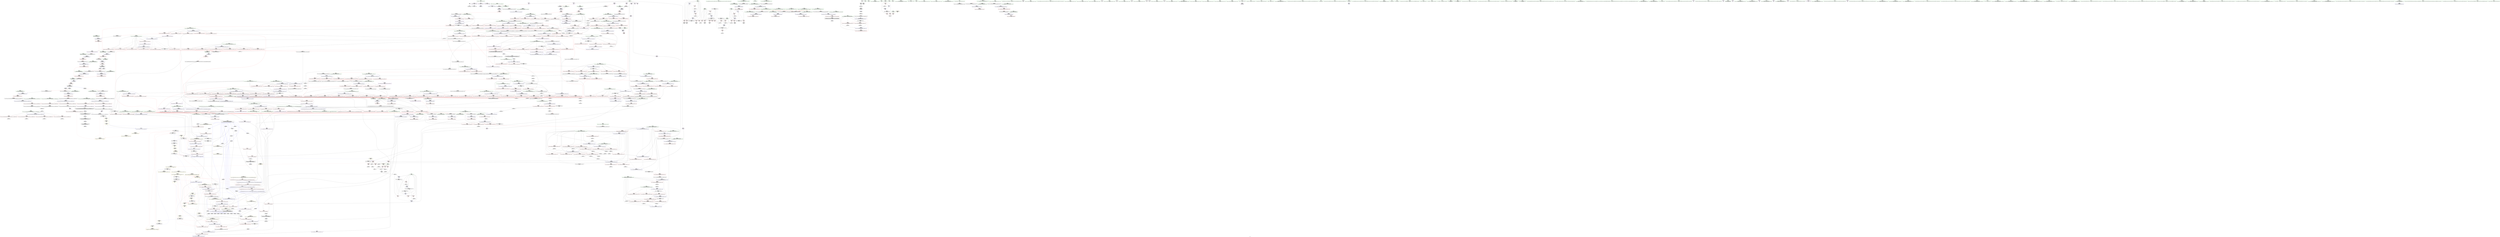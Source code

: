 digraph "SVFG" {
	label="SVFG";

	Node0x559b1dadd970 [shape=record,color=grey,label="{NodeID: 0\nNullPtr}"];
	Node0x559b1dadd970 -> Node0x559b1db3dc50[style=solid];
	Node0x559b1dadd970 -> Node0x559b1db566b0[style=solid];
	Node0x559b1db45f40 [shape=record,color=blue,label="{NodeID: 775\n1351\<--1347\n__last.addr\<--__last\n_ZNSt20__copy_move_backwardILb1ELb1ESt26random_access_iterator_tagE13__copy_move_bIiEEPT_PKS3_S6_S4_\n}"];
	Node0x559b1db45f40 -> Node0x559b1db55300[style=dashed];
	Node0x559b1db3cb10 [shape=record,color=red,label="{NodeID: 443\n625\<--601\n\<--__last.addr\n_ZSt11__make_heapIPiN9__gnu_cxx5__ops15_Iter_less_iterEEvT_S4_RT0_\n}"];
	Node0x559b1db3cb10 -> Node0x559b1db3f2a0[style=solid];
	Node0x559b1dbaf450 [shape=record,color=black,label="{NodeID: 1218\nMR_12V_2 = PHI(MR_12V_3, MR_12V_1, )\npts\{64 \}\n}"];
	Node0x559b1dbaf450 -> Node0x559b1db439e0[style=dashed];
	Node0x559b1dbaf450 -> Node0x559b1db43ab0[style=dashed];
	Node0x559b1dbaf450 -> Node0x559b1db43b80[style=dashed];
	Node0x559b1dbaf450 -> Node0x559b1db43c50[style=dashed];
	Node0x559b1dbaf450 -> Node0x559b1db43d20[style=dashed];
	Node0x559b1dbaf450 -> Node0x559b1db43df0[style=dashed];
	Node0x559b1dbaf450 -> Node0x559b1db56c90[style=dashed];
	Node0x559b1dbaf450 -> Node0x559b1dbaf450[style=dashed];
	Node0x559b1dbaf450 -> Node0x559b1dbbfe70[style=dashed];
	Node0x559b1db30d60 [shape=record,color=green,label="{NodeID: 111\n553\<--554\n_ZSt10__pop_heapIPiN9__gnu_cxx5__ops15_Iter_less_iterEEvT_S4_S4_RT0_\<--_ZSt10__pop_heapIPiN9__gnu_cxx5__ops15_Iter_less_iterEEvT_S4_S4_RT0__field_insensitive\n}"];
	Node0x559b1dbbbd70 [shape=record,color=yellow,style=double,label="{NodeID: 1661\n2V_3 = CSCHI(MR_2V_2)\npts\{10 \}\nCS[]|{<s0>31|<s1>32}}"];
	Node0x559b1dbbbd70:s0 -> Node0x559b1dbc1c70[style=dashed,color=blue];
	Node0x559b1dbbbd70:s1 -> Node0x559b1dbb8a50[style=dashed,color=blue];
	Node0x559b1db523e0 [shape=record,color=red,label="{NodeID: 554\n1058\<--1022\n\<--__last.addr\n_ZSt21__unguarded_partitionIPiN9__gnu_cxx5__ops15_Iter_less_iterEET_S4_S4_S4_T0_\n|{<s0>63}}"];
	Node0x559b1db523e0:s0 -> Node0x559b1dc3d280[style=solid,color=red];
	Node0x559b1db35380 [shape=record,color=green,label="{NodeID: 222\n1397\<--1398\nthis.addr\<--this.addr_field_insensitive\n_ZNK9__gnu_cxx5__ops14_Val_less_iterclIiPiEEbRT_T0_\n}"];
	Node0x559b1db35380 -> Node0x559b1db558b0[style=solid];
	Node0x559b1db35380 -> Node0x559b1db46280[style=solid];
	Node0x559b1dc3d6d0 [shape=record,color=black,label="{NodeID: 1772\n323 = PHI(294, 376, )\n1st arg _ZSt16__introsort_loopIPilN9__gnu_cxx5__ops15_Iter_less_iterEEvT_S4_T0_T1_ }"];
	Node0x559b1dc3d6d0 -> Node0x559b1db578c0[style=solid];
	Node0x559b1db57e70 [shape=record,color=blue,label="{NodeID: 665\n405\<--400\n__last.addr\<--__last\n_ZSt22__final_insertion_sortIPiN9__gnu_cxx5__ops15_Iter_less_iterEEvT_S4_T0_\n}"];
	Node0x559b1db57e70 -> Node0x559b1db3a9c0[style=dashed];
	Node0x559b1db57e70 -> Node0x559b1db3aa90[style=dashed];
	Node0x559b1db57e70 -> Node0x559b1db3ab60[style=dashed];
	Node0x559b1db43020 [shape=record,color=purple,label="{NodeID: 333\n908\<--906\nadd.ptr3\<--\n_ZSt11__push_heapIPiliN9__gnu_cxx5__ops14_Iter_less_valEEvT_T0_S5_T1_RT2_\n}"];
	Node0x559b1db43020 -> Node0x559b1db5aa50[style=solid];
	Node0x559b1db2b3e0 [shape=record,color=green,label="{NodeID: 1\n7\<--1\n__dso_handle\<--dummyObj\nGlob }"];
	Node0x559b1db46010 [shape=record,color=blue,label="{NodeID: 776\n1353\<--1348\n__result.addr\<--__result\n_ZNSt20__copy_move_backwardILb1ELb1ESt26random_access_iterator_tagE13__copy_move_bIiEEPT_PKS3_S6_S4_\n}"];
	Node0x559b1db46010 -> Node0x559b1db553d0[style=dashed];
	Node0x559b1db46010 -> Node0x559b1db554a0[style=dashed];
	Node0x559b1db3cbe0 [shape=record,color=red,label="{NodeID: 444\n650\<--603\n\<--__comp.addr\n_ZSt11__make_heapIPiN9__gnu_cxx5__ops15_Iter_less_iterEEvT_S4_RT0_\n}"];
	Node0x559b1dbaf950 [shape=record,color=black,label="{NodeID: 1219\nMR_14V_2 = PHI(MR_14V_3, MR_14V_1, )\npts\{66 \}\n}"];
	Node0x559b1dbaf950 -> Node0x559b1db43ec0[style=dashed];
	Node0x559b1dbaf950 -> Node0x559b1db43f90[style=dashed];
	Node0x559b1dbaf950 -> Node0x559b1db44060[style=dashed];
	Node0x559b1dbaf950 -> Node0x559b1db570a0[style=dashed];
	Node0x559b1dbaf950 -> Node0x559b1dbaf950[style=dashed];
	Node0x559b1dbaf950 -> Node0x559b1dbbe570[style=dashed];
	Node0x559b1db30e60 [shape=record,color=green,label="{NodeID: 112\n566\<--567\n__first.addr\<--__first.addr_field_insensitive\n_ZSt11__sort_heapIPiN9__gnu_cxx5__ops15_Iter_less_iterEEvT_S4_RT0_\n}"];
	Node0x559b1db30e60 -> Node0x559b1db3c150[style=solid];
	Node0x559b1db30e60 -> Node0x559b1db3c220[style=solid];
	Node0x559b1db30e60 -> Node0x559b1db58830[style=solid];
	Node0x559b1db524b0 [shape=record,color=red,label="{NodeID: 555\n1032\<--1024\n\<--__pivot.addr\n_ZSt21__unguarded_partitionIPiN9__gnu_cxx5__ops15_Iter_less_iterEET_S4_S4_S4_T0_\n|{<s0>61}}"];
	Node0x559b1db524b0:s0 -> Node0x559b1dc3e220[style=solid,color=red];
	Node0x559b1db35450 [shape=record,color=green,label="{NodeID: 223\n1399\<--1400\n__val.addr\<--__val.addr_field_insensitive\n_ZNK9__gnu_cxx5__ops14_Val_less_iterclIiPiEEbRT_T0_\n}"];
	Node0x559b1db35450 -> Node0x559b1db55980[style=solid];
	Node0x559b1db35450 -> Node0x559b1db46350[style=solid];
	Node0x559b1dc3d820 [shape=record,color=black,label="{NodeID: 1773\n324 = PHI(305, 377, )\n2nd arg _ZSt16__introsort_loopIPilN9__gnu_cxx5__ops15_Iter_less_iterEEvT_S4_T0_T1_ }"];
	Node0x559b1dc3d820 -> Node0x559b1db57990[style=solid];
	Node0x559b1db57f40 [shape=record,color=blue,label="{NodeID: 666\n447\<--442\n__first.addr\<--__first\n_ZSt14__partial_sortIPiN9__gnu_cxx5__ops15_Iter_less_iterEEvT_S4_S4_T0_\n}"];
	Node0x559b1db57f40 -> Node0x559b1db3ac30[style=dashed];
	Node0x559b1db57f40 -> Node0x559b1db3ad00[style=dashed];
	Node0x559b1db430f0 [shape=record,color=purple,label="{NodeID: 334\n921\<--919\nadd.ptr7\<--\n_ZSt11__push_heapIPiliN9__gnu_cxx5__ops14_Iter_less_valEEvT_T0_S5_T1_RT2_\n}"];
	Node0x559b1db430f0 -> Node0x559b1db5acc0[style=solid];
	Node0x559b1db2d030 [shape=record,color=green,label="{NodeID: 2\n11\<--1\n.str\<--dummyObj\nGlob }"];
	Node0x559b1db460e0 [shape=record,color=blue,label="{NodeID: 777\n1355\<--1365\n_Num\<--sub.ptr.div\n_ZNSt20__copy_move_backwardILb1ELb1ESt26random_access_iterator_tagE13__copy_move_bIiEEPT_PKS3_S6_S4_\n}"];
	Node0x559b1db460e0 -> Node0x559b1db55570[style=dashed];
	Node0x559b1db460e0 -> Node0x559b1db55640[style=dashed];
	Node0x559b1db460e0 -> Node0x559b1db55710[style=dashed];
	Node0x559b1db460e0 -> Node0x559b1db557e0[style=dashed];
	Node0x559b1db3ccb0 [shape=record,color=red,label="{NodeID: 445\n632\<--605\n\<--__len\n_ZSt11__make_heapIPiN9__gnu_cxx5__ops15_Iter_less_iterEEvT_S4_RT0_\n}"];
	Node0x559b1db3ccb0 -> Node0x559b1db4c5a0[style=solid];
	Node0x559b1dbafe50 [shape=record,color=black,label="{NodeID: 1220\nMR_18V_2 = PHI(MR_18V_4, MR_18V_1, )\npts\{70 \}\n}"];
	Node0x559b1dbafe50 -> Node0x559b1db56a20[style=dashed];
	Node0x559b1db30f30 [shape=record,color=green,label="{NodeID: 113\n568\<--569\n__last.addr\<--__last.addr_field_insensitive\n_ZSt11__sort_heapIPiN9__gnu_cxx5__ops15_Iter_less_iterEEvT_S4_RT0_\n}"];
	Node0x559b1db30f30 -> Node0x559b1db3c2f0[style=solid];
	Node0x559b1db30f30 -> Node0x559b1db3c3c0[style=solid];
	Node0x559b1db30f30 -> Node0x559b1db3c490[style=solid];
	Node0x559b1db30f30 -> Node0x559b1db3c560[style=solid];
	Node0x559b1db30f30 -> Node0x559b1db58900[style=solid];
	Node0x559b1db30f30 -> Node0x559b1db58aa0[style=solid];
	Node0x559b1db52580 [shape=record,color=red,label="{NodeID: 556\n1043\<--1024\n\<--__pivot.addr\n_ZSt21__unguarded_partitionIPiN9__gnu_cxx5__ops15_Iter_less_iterEET_S4_S4_S4_T0_\n|{<s0>62}}"];
	Node0x559b1db52580:s0 -> Node0x559b1dc3dea0[style=solid,color=red];
	Node0x559b1db35520 [shape=record,color=green,label="{NodeID: 224\n1401\<--1402\n__it.addr\<--__it.addr_field_insensitive\n_ZNK9__gnu_cxx5__ops14_Val_less_iterclIiPiEEbRT_T0_\n}"];
	Node0x559b1db35520 -> Node0x559b1db55a50[style=solid];
	Node0x559b1db35520 -> Node0x559b1db46420[style=solid];
	Node0x559b1dc3d970 [shape=record,color=black,label="{NodeID: 1774\n664 = PHI(518, 737, 949, 949, 949, 949, 949, 1018, 1018, 1110, )\n0th arg _ZNK9__gnu_cxx5__ops15_Iter_less_iterclIPiS3_EEbT_T0_ }"];
	Node0x559b1dc3d970 -> Node0x559b1db59120[style=solid];
	Node0x559b1db58010 [shape=record,color=blue,label="{NodeID: 667\n449\<--443\n__middle.addr\<--__middle\n_ZSt14__partial_sortIPiN9__gnu_cxx5__ops15_Iter_less_iterEEvT_S4_S4_T0_\n}"];
	Node0x559b1db58010 -> Node0x559b1db3add0[style=dashed];
	Node0x559b1db58010 -> Node0x559b1db3aea0[style=dashed];
	Node0x559b1db431c0 [shape=record,color=purple,label="{NodeID: 335\n1373\<--1370\nadd.ptr\<--\n_ZNSt20__copy_move_backwardILb1ELb1ESt26random_access_iterator_tagE13__copy_move_bIiEEPT_PKS3_S6_S4_\n}"];
	Node0x559b1db431c0 -> Node0x559b1db3ffa0[style=solid];
	Node0x559b1db2d0c0 [shape=record,color=green,label="{NodeID: 3\n13\<--1\n.str.1\<--dummyObj\nGlob }"];
	Node0x559b1db461b0 [shape=record,color=blue, style = dotted,label="{NodeID: 778\n1463\<--1465\noffset_0\<--dummyVal\n_ZNSt20__copy_move_backwardILb1ELb1ESt26random_access_iterator_tagE13__copy_move_bIiEEPT_PKS3_S6_S4_\n}"];
	Node0x559b1db461b0 -> Node0x559b1dbc4970[style=dashed];
	Node0x559b1db3cd80 [shape=record,color=red,label="{NodeID: 446\n647\<--605\n\<--__len\n_ZSt11__make_heapIPiN9__gnu_cxx5__ops15_Iter_less_iterEEvT_S4_RT0_\n|{<s0>35}}"];
	Node0x559b1db3cd80:s0 -> Node0x559b1dc39760[style=solid,color=red];
	Node0x559b1dbb0350 [shape=record,color=black,label="{NodeID: 1221\nMR_20V_2 = PHI(MR_20V_4, MR_20V_1, )\npts\{72 \}\n}"];
	Node0x559b1dbb0350 -> Node0x559b1db56e30[style=dashed];
	Node0x559b1db359f0 [shape=record,color=green,label="{NodeID: 114\n570\<--571\n__comp.addr\<--__comp.addr_field_insensitive\n_ZSt11__sort_heapIPiN9__gnu_cxx5__ops15_Iter_less_iterEEvT_S4_RT0_\n}"];
	Node0x559b1db359f0 -> Node0x559b1db3c630[style=solid];
	Node0x559b1db359f0 -> Node0x559b1db589d0[style=solid];
	Node0x559b1db52650 [shape=record,color=red,label="{NodeID: 557\n1073\<--1067\n\<--__a.addr\n_ZSt9iter_swapIPiS0_EvT_T0_\n|{<s0>64}}"];
	Node0x559b1db52650:s0 -> Node0x559b1dc3b590[style=solid,color=red];
	Node0x559b1db355f0 [shape=record,color=green,label="{NodeID: 225\n1416\<--1417\n\<--field_insensitive\n_ZSt9__reverseIPiEvT_S1_St26random_access_iterator_tag\n}"];
	Node0x559b1dc3dea0 [shape=record,color=black,label="{NodeID: 1775\n665 = PHI(543, 776, 963, 967, 977, 991, 999, 1031, 1043, 1141, )\n1st arg _ZNK9__gnu_cxx5__ops15_Iter_less_iterclIPiS3_EEbT_T0_ }"];
	Node0x559b1dc3dea0 -> Node0x559b1db591f0[style=solid];
	Node0x559b1db580e0 [shape=record,color=blue,label="{NodeID: 668\n451\<--444\n__last.addr\<--__last\n_ZSt14__partial_sortIPiN9__gnu_cxx5__ops15_Iter_less_iterEEvT_S4_S4_T0_\n}"];
	Node0x559b1db580e0 -> Node0x559b1db3af70[style=dashed];
	Node0x559b1db43290 [shape=record,color=purple,label="{NodeID: 336\n1386\<--1383\nadd.ptr2\<--\n_ZNSt20__copy_move_backwardILb1ELb1ESt26random_access_iterator_tagE13__copy_move_bIiEEPT_PKS3_S6_S4_\n}"];
	Node0x559b1db43290 -> Node0x559b1db40140[style=solid];
	Node0x559b1db2d150 [shape=record,color=green,label="{NodeID: 4\n15\<--1\n.str.2\<--dummyObj\nGlob }"];
	Node0x559b1db46280 [shape=record,color=blue,label="{NodeID: 779\n1397\<--1394\nthis.addr\<--this\n_ZNK9__gnu_cxx5__ops14_Val_less_iterclIiPiEEbRT_T0_\n}"];
	Node0x559b1db46280 -> Node0x559b1db558b0[style=dashed];
	Node0x559b1db3ce50 [shape=record,color=red,label="{NodeID: 447\n638\<--607\n\<--__parent\n_ZSt11__make_heapIPiN9__gnu_cxx5__ops15_Iter_less_iterEEvT_S4_RT0_\n}"];
	Node0x559b1dbb0850 [shape=record,color=black,label="{NodeID: 1222\nMR_2V_6 = PHI(MR_2V_3, MR_2V_2, )\npts\{10 \}\n|{<s0>16|<s1>20}}"];
	Node0x559b1dbb0850:s0 -> Node0x559b1dbba8d0[style=dashed,color=blue];
	Node0x559b1dbb0850:s1 -> Node0x559b1dbb6250[style=dashed,color=blue];
	Node0x559b1db35a80 [shape=record,color=green,label="{NodeID: 115\n599\<--600\n__first.addr\<--__first.addr_field_insensitive\n_ZSt11__make_heapIPiN9__gnu_cxx5__ops15_Iter_less_iterEEvT_S4_RT0_\n}"];
	Node0x559b1db35a80 -> Node0x559b1db3c700[style=solid];
	Node0x559b1db35a80 -> Node0x559b1db3c7d0[style=solid];
	Node0x559b1db35a80 -> Node0x559b1db3c8a0[style=solid];
	Node0x559b1db35a80 -> Node0x559b1db3c970[style=solid];
	Node0x559b1db35a80 -> Node0x559b1db58b70[style=solid];
	Node0x559b1db52720 [shape=record,color=red,label="{NodeID: 558\n1074\<--1069\n\<--__b.addr\n_ZSt9iter_swapIPiS0_EvT_T0_\n|{<s0>64}}"];
	Node0x559b1db52720:s0 -> Node0x559b1dc3b6d0[style=solid,color=red];
	Node0x559b1db356c0 [shape=record,color=green,label="{NodeID: 226\n1418\<--1419\n__first.addr\<--__first.addr_field_insensitive\n_ZSt9__reverseIPiEvT_S1_St26random_access_iterator_tag\n}"];
	Node0x559b1db356c0 -> Node0x559b1db55cc0[style=solid];
	Node0x559b1db356c0 -> Node0x559b1db55d90[style=solid];
	Node0x559b1db356c0 -> Node0x559b1db55e60[style=solid];
	Node0x559b1db356c0 -> Node0x559b1db55f30[style=solid];
	Node0x559b1db356c0 -> Node0x559b1db464f0[style=solid];
	Node0x559b1db356c0 -> Node0x559b1db46760[style=solid];
	Node0x559b1dc3e220 [shape=record,color=black,label="{NodeID: 1776\n666 = PHI(544, 780, 964, 968, 978, 992, 1000, 1032, 1044, 1142, )\n2nd arg _ZNK9__gnu_cxx5__ops15_Iter_less_iterclIPiS3_EEbT_T0_ }"];
	Node0x559b1dc3e220 -> Node0x559b1db592c0[style=solid];
	Node0x559b1db581b0 [shape=record,color=blue,label="{NodeID: 669\n475\<--471\n__first.addr\<--__first\n_ZSt27__unguarded_partition_pivotIPiN9__gnu_cxx5__ops15_Iter_less_iterEET_S4_S4_T0_\n}"];
	Node0x559b1db581b0 -> Node0x559b1db3b040[style=dashed];
	Node0x559b1db581b0 -> Node0x559b1db3b110[style=dashed];
	Node0x559b1db581b0 -> Node0x559b1db3b1e0[style=dashed];
	Node0x559b1db581b0 -> Node0x559b1db3b2b0[style=dashed];
	Node0x559b1db581b0 -> Node0x559b1db3b380[style=dashed];
	Node0x559b1db581b0 -> Node0x559b1db3b450[style=dashed];
	Node0x559b1db43360 [shape=record,color=red,label="{NodeID: 337\n82\<--57\n\<--tn\nmain\n}"];
	Node0x559b1db43360 -> Node0x559b1db81750[style=solid];
	Node0x559b1db2d1e0 [shape=record,color=green,label="{NodeID: 5\n17\<--1\n.str.3\<--dummyObj\nGlob }"];
	Node0x559b1db46350 [shape=record,color=blue,label="{NodeID: 780\n1399\<--1395\n__val.addr\<--__val\n_ZNK9__gnu_cxx5__ops14_Val_less_iterclIiPiEEbRT_T0_\n}"];
	Node0x559b1db46350 -> Node0x559b1db55980[style=dashed];
	Node0x559b1db3cf20 [shape=record,color=red,label="{NodeID: 448\n646\<--607\n\<--__parent\n_ZSt11__make_heapIPiN9__gnu_cxx5__ops15_Iter_less_iterEEvT_S4_RT0_\n|{<s0>35}}"];
	Node0x559b1db3cf20:s0 -> Node0x559b1dc395e0[style=solid,color=red];
	Node0x559b1dbb0d50 [shape=record,color=black,label="{NodeID: 1223\nMR_2V_4 = PHI(MR_2V_5, MR_2V_3, )\npts\{10 \}\n|{<s0>17}}"];
	Node0x559b1dbb0d50:s0 -> Node0x559b1dbb9450[style=dashed,color=blue];
	Node0x559b1db35b50 [shape=record,color=green,label="{NodeID: 116\n601\<--602\n__last.addr\<--__last.addr_field_insensitive\n_ZSt11__make_heapIPiN9__gnu_cxx5__ops15_Iter_less_iterEEvT_S4_RT0_\n}"];
	Node0x559b1db35b50 -> Node0x559b1db3ca40[style=solid];
	Node0x559b1db35b50 -> Node0x559b1db3cb10[style=solid];
	Node0x559b1db35b50 -> Node0x559b1db58c40[style=solid];
	Node0x559b1db527f0 [shape=record,color=red,label="{NodeID: 559\n1090\<--1082\n\<--__a.addr\n_ZSt4swapIiENSt9enable_ifIXsr6__and_ISt6__not_ISt15__is_tuple_likeIT_EESt21is_move_constructibleIS3_ESt18is_move_assignableIS3_EEE5valueEvE4typeERS3_SC_\n|{<s0>65}}"];
	Node0x559b1db527f0:s0 -> Node0x559b1dc3e5a0[style=solid,color=red];
	Node0x559b1db35790 [shape=record,color=green,label="{NodeID: 227\n1420\<--1421\n__last.addr\<--__last.addr_field_insensitive\n_ZSt9__reverseIPiEvT_S1_St26random_access_iterator_tag\n}"];
	Node0x559b1db35790 -> Node0x559b1db56000[style=solid];
	Node0x559b1db35790 -> Node0x559b1db560d0[style=solid];
	Node0x559b1db35790 -> Node0x559b1db561a0[style=solid];
	Node0x559b1db35790 -> Node0x559b1db56270[style=solid];
	Node0x559b1db35790 -> Node0x559b1db56340[style=solid];
	Node0x559b1db35790 -> Node0x559b1db465c0[style=solid];
	Node0x559b1db35790 -> Node0x559b1db46690[style=solid];
	Node0x559b1db35790 -> Node0x559b1db46830[style=solid];
	Node0x559b1dc3e5a0 [shape=record,color=black,label="{NodeID: 1777\n726 = PHI(639, 609, 704, 708, 696, 789, 816, 745, 903, 870, 1090, 1094, 1086, 1145, 1118, 1245, 1260, 1240, )\n0th arg _ZSt4moveIRiEONSt16remove_referenceIT_E4typeEOS2_ }"];
	Node0x559b1dc3e5a0 -> Node0x559b1db59870[style=solid];
	Node0x559b1db58280 [shape=record,color=blue,label="{NodeID: 670\n477\<--472\n__last.addr\<--__last\n_ZSt27__unguarded_partition_pivotIPiN9__gnu_cxx5__ops15_Iter_less_iterEET_S4_S4_T0_\n}"];
	Node0x559b1db58280 -> Node0x559b1db3b520[style=dashed];
	Node0x559b1db58280 -> Node0x559b1db3b5f0[style=dashed];
	Node0x559b1db58280 -> Node0x559b1db3b6c0[style=dashed];
	Node0x559b1db43430 [shape=record,color=red,label="{NodeID: 338\n86\<--57\n\<--tn\nmain\n}"];
	Node0x559b1db2da20 [shape=record,color=green,label="{NodeID: 6\n19\<--1\n.str.4\<--dummyObj\nGlob }"];
	Node0x559b1db46420 [shape=record,color=blue,label="{NodeID: 781\n1401\<--1396\n__it.addr\<--__it\n_ZNK9__gnu_cxx5__ops14_Val_less_iterclIiPiEEbRT_T0_\n}"];
	Node0x559b1db46420 -> Node0x559b1db55a50[style=dashed];
	Node0x559b1db3cff0 [shape=record,color=red,label="{NodeID: 449\n654\<--607\n\<--__parent\n_ZSt11__make_heapIPiN9__gnu_cxx5__ops15_Iter_less_iterEEvT_S4_RT0_\n}"];
	Node0x559b1db3cff0 -> Node0x559b1db7f1d0[style=solid];
	Node0x559b1dbb1250 [shape=record,color=black,label="{NodeID: 1224\nMR_2V_2 = PHI(MR_2V_3, MR_2V_1, )\npts\{10 \}\n|{|<s5>40}}"];
	Node0x559b1dbb1250 -> Node0x559b1db4f4c0[style=dashed];
	Node0x559b1dbb1250 -> Node0x559b1db4f590[style=dashed];
	Node0x559b1dbb1250 -> Node0x559b1db59fc0[style=dashed];
	Node0x559b1dbb1250 -> Node0x559b1db5a230[style=dashed];
	Node0x559b1dbb1250 -> Node0x559b1dbbea70[style=dashed];
	Node0x559b1dbb1250:s5 -> Node0x559b1dbcc990[style=dashed,color=red];
	Node0x559b1db35c20 [shape=record,color=green,label="{NodeID: 117\n603\<--604\n__comp.addr\<--__comp.addr_field_insensitive\n_ZSt11__make_heapIPiN9__gnu_cxx5__ops15_Iter_less_iterEEvT_S4_RT0_\n}"];
	Node0x559b1db35c20 -> Node0x559b1db3cbe0[style=solid];
	Node0x559b1db35c20 -> Node0x559b1db58d10[style=solid];
	Node0x559b1db528c0 [shape=record,color=red,label="{NodeID: 560\n1097\<--1082\n\<--__a.addr\n_ZSt4swapIiENSt9enable_ifIXsr6__and_ISt6__not_ISt15__is_tuple_likeIT_EESt21is_move_constructibleIS3_ESt18is_move_assignableIS3_EEE5valueEvE4typeERS3_SC_\n}"];
	Node0x559b1db528c0 -> Node0x559b1db5bd00[style=solid];
	Node0x559b1db35860 [shape=record,color=green,label="{NodeID: 228\n1450\<--1451\nretval\<--retval_field_insensitive\n_ZSt19__iterator_categoryIPiENSt15iterator_traitsIT_E17iterator_categoryERKS2_\n}"];
	Node0x559b1dc3efa0 [shape=record,color=black,label="{NodeID: 1778\n231 = PHI(152, )\n0th arg _ZSt4sortIPiEvT_S1_ }"];
	Node0x559b1dc3efa0 -> Node0x559b1db57310[style=solid];
	Node0x559b1db58350 [shape=record,color=blue,label="{NodeID: 671\n479\<--495\n__mid\<--add.ptr\n_ZSt27__unguarded_partition_pivotIPiN9__gnu_cxx5__ops15_Iter_less_iterEET_S4_S4_T0_\n}"];
	Node0x559b1db58350 -> Node0x559b1db3b790[style=dashed];
	Node0x559b1db43500 [shape=record,color=red,label="{NodeID: 339\n214\<--57\n\<--tn\nmain\n}"];
	Node0x559b1db43500 -> Node0x559b1db4d7a0[style=solid];
	Node0x559b1db2dab0 [shape=record,color=green,label="{NodeID: 7\n21\<--1\n__PRETTY_FUNCTION__.main\<--dummyObj\nGlob }"];
	Node0x559b1db464f0 [shape=record,color=blue,label="{NodeID: 782\n1418\<--1414\n__first.addr\<--__first\n_ZSt9__reverseIPiEvT_S1_St26random_access_iterator_tag\n}"];
	Node0x559b1db464f0 -> Node0x559b1db55cc0[style=dashed];
	Node0x559b1db464f0 -> Node0x559b1db55d90[style=dashed];
	Node0x559b1db464f0 -> Node0x559b1db55e60[style=dashed];
	Node0x559b1db464f0 -> Node0x559b1db55f30[style=dashed];
	Node0x559b1db464f0 -> Node0x559b1db46760[style=dashed];
	Node0x559b1db464f0 -> Node0x559b1dbadc50[style=dashed];
	Node0x559b1db3d0c0 [shape=record,color=red,label="{NodeID: 450\n658\<--607\n\<--__parent\n_ZSt11__make_heapIPiN9__gnu_cxx5__ops15_Iter_less_iterEEvT_S4_RT0_\n}"];
	Node0x559b1db3d0c0 -> Node0x559b1db4b0a0[style=solid];
	Node0x559b1db35cf0 [shape=record,color=green,label="{NodeID: 118\n605\<--606\n__len\<--__len_field_insensitive\n_ZSt11__make_heapIPiN9__gnu_cxx5__ops15_Iter_less_iterEEvT_S4_RT0_\n}"];
	Node0x559b1db35cf0 -> Node0x559b1db3ccb0[style=solid];
	Node0x559b1db35cf0 -> Node0x559b1db3cd80[style=solid];
	Node0x559b1db35cf0 -> Node0x559b1db58de0[style=solid];
	Node0x559b1db52990 [shape=record,color=red,label="{NodeID: 561\n1094\<--1084\n\<--__b.addr\n_ZSt4swapIiENSt9enable_ifIXsr6__and_ISt6__not_ISt15__is_tuple_likeIT_EESt21is_move_constructibleIS3_ESt18is_move_assignableIS3_EEE5valueEvE4typeERS3_SC_\n|{<s0>66}}"];
	Node0x559b1db52990:s0 -> Node0x559b1dc3e5a0[style=solid,color=red];
	Node0x559b1db35930 [shape=record,color=green,label="{NodeID: 229\n1452\<--1453\n.addr\<--.addr_field_insensitive\n_ZSt19__iterator_categoryIPiENSt15iterator_traitsIT_E17iterator_categoryERKS2_\n}"];
	Node0x559b1db35930 -> Node0x559b1db46900[style=solid];
	Node0x559b1dc3f0b0 [shape=record,color=black,label="{NodeID: 1779\n232 = PHI(151, )\n1st arg _ZSt4sortIPiEvT_S1_ }"];
	Node0x559b1dc3f0b0 -> Node0x559b1db573e0[style=solid];
	Node0x559b1db58420 [shape=record,color=blue,label="{NodeID: 672\n520\<--515\n__first.addr\<--__first\n_ZSt13__heap_selectIPiN9__gnu_cxx5__ops15_Iter_less_iterEEvT_S4_S4_T0_\n}"];
	Node0x559b1db58420 -> Node0x559b1db3b860[style=dashed];
	Node0x559b1db58420 -> Node0x559b1db3b930[style=dashed];
	Node0x559b1db58420 -> Node0x559b1db3ba00[style=dashed];
	Node0x559b1db435d0 [shape=record,color=red,label="{NodeID: 340\n83\<--59\n\<--nt\nmain\n}"];
	Node0x559b1db435d0 -> Node0x559b1db81750[style=solid];
	Node0x559b1db2db40 [shape=record,color=green,label="{NodeID: 8\n23\<--1\n.str.5\<--dummyObj\nGlob }"];
	Node0x559b1db465c0 [shape=record,color=blue,label="{NodeID: 783\n1420\<--1415\n__last.addr\<--__last\n_ZSt9__reverseIPiEvT_S1_St26random_access_iterator_tag\n}"];
	Node0x559b1db465c0 -> Node0x559b1db56000[style=dashed];
	Node0x559b1db465c0 -> Node0x559b1db560d0[style=dashed];
	Node0x559b1db465c0 -> Node0x559b1db46690[style=dashed];
	Node0x559b1db465c0 -> Node0x559b1dbae150[style=dashed];
	Node0x559b1db3d190 [shape=record,color=red,label="{NodeID: 451\n643\<--640\n\<--call\n_ZSt11__make_heapIPiN9__gnu_cxx5__ops15_Iter_less_iterEEvT_S4_RT0_\n}"];
	Node0x559b1db3d190 -> Node0x559b1db58f80[style=solid];
	Node0x559b1db35dc0 [shape=record,color=green,label="{NodeID: 119\n607\<--608\n__parent\<--__parent_field_insensitive\n_ZSt11__make_heapIPiN9__gnu_cxx5__ops15_Iter_less_iterEEvT_S4_RT0_\n}"];
	Node0x559b1db35dc0 -> Node0x559b1db3ce50[style=solid];
	Node0x559b1db35dc0 -> Node0x559b1db3cf20[style=solid];
	Node0x559b1db35dc0 -> Node0x559b1db3cff0[style=solid];
	Node0x559b1db35dc0 -> Node0x559b1db3d0c0[style=solid];
	Node0x559b1db35dc0 -> Node0x559b1db58eb0[style=solid];
	Node0x559b1db35dc0 -> Node0x559b1db59050[style=solid];
	Node0x559b1db52a60 [shape=record,color=red,label="{NodeID: 562\n1101\<--1084\n\<--__b.addr\n_ZSt4swapIiENSt9enable_ifIXsr6__and_ISt6__not_ISt15__is_tuple_likeIT_EESt21is_move_constructibleIS3_ESt18is_move_assignableIS3_EEE5valueEvE4typeERS3_SC_\n}"];
	Node0x559b1db52a60 -> Node0x559b1db5bdd0[style=solid];
	Node0x559b1db3db80 [shape=record,color=green,label="{NodeID: 230\n27\<--1456\n_GLOBAL__sub_I_levlam_1_1.cpp\<--_GLOBAL__sub_I_levlam_1_1.cpp_field_insensitive\n}"];
	Node0x559b1db3db80 -> Node0x559b1db565b0[style=solid];
	Node0x559b1dc3f1c0 [shape=record,color=black,label="{NodeID: 1780\n471 = PHI(369, )\n0th arg _ZSt27__unguarded_partition_pivotIPiN9__gnu_cxx5__ops15_Iter_less_iterEET_S4_S4_T0_ }"];
	Node0x559b1dc3f1c0 -> Node0x559b1db581b0[style=solid];
	Node0x559b1db584f0 [shape=record,color=blue,label="{NodeID: 673\n522\<--516\n__middle.addr\<--__middle\n_ZSt13__heap_selectIPiN9__gnu_cxx5__ops15_Iter_less_iterEEvT_S4_S4_T0_\n}"];
	Node0x559b1db584f0 -> Node0x559b1db3bad0[style=dashed];
	Node0x559b1db584f0 -> Node0x559b1db3bba0[style=dashed];
	Node0x559b1db584f0 -> Node0x559b1db3bc70[style=dashed];
	Node0x559b1db436a0 [shape=record,color=red,label="{NodeID: 341\n118\<--61\n\<--res\nmain\n}"];
	Node0x559b1db436a0 -> Node0x559b1db7eed0[style=solid];
	Node0x559b1db2dbd0 [shape=record,color=green,label="{NodeID: 9\n26\<--1\n\<--dummyObj\nCan only get source location for instruction, argument, global var or function.}"];
	Node0x559b1db46690 [shape=record,color=blue,label="{NodeID: 784\n1420\<--1430\n__last.addr\<--incdec.ptr\n_ZSt9__reverseIPiEvT_S1_St26random_access_iterator_tag\n}"];
	Node0x559b1db46690 -> Node0x559b1db561a0[style=dashed];
	Node0x559b1db46690 -> Node0x559b1db56270[style=dashed];
	Node0x559b1db46690 -> Node0x559b1db56340[style=dashed];
	Node0x559b1db46690 -> Node0x559b1db46830[style=dashed];
	Node0x559b1db46690 -> Node0x559b1dbae150[style=dashed];
	Node0x559b1db3d260 [shape=record,color=red,label="{NodeID: 452\n649\<--648\n\<--call5\n_ZSt11__make_heapIPiN9__gnu_cxx5__ops15_Iter_less_iterEEvT_S4_RT0_\n|{<s0>35}}"];
	Node0x559b1db3d260:s0 -> Node0x559b1dc398e0[style=solid,color=red];
	Node0x559b1dbb2150 [shape=record,color=black,label="{NodeID: 1227\nMR_2V_3 = PHI(MR_2V_6, MR_2V_1, )\npts\{10 \}\n|{|<s2>68|<s3>70|<s4>73|<s5>73}}"];
	Node0x559b1dbb2150 -> Node0x559b1db53900[style=dashed];
	Node0x559b1dbb2150 -> Node0x559b1dbc3570[style=dashed];
	Node0x559b1dbb2150:s2 -> Node0x559b1dbcc990[style=dashed,color=red];
	Node0x559b1dbb2150:s3 -> Node0x559b1dbcaf60[style=dashed,color=red];
	Node0x559b1dbb2150:s4 -> Node0x559b1db54870[style=dashed,color=red];
	Node0x559b1dbb2150:s5 -> Node0x559b1dbb4450[style=dashed,color=red];
	Node0x559b1db35e90 [shape=record,color=green,label="{NodeID: 120\n609\<--610\n__value\<--__value_field_insensitive\n_ZSt11__make_heapIPiN9__gnu_cxx5__ops15_Iter_less_iterEEvT_S4_RT0_\n|{|<s1>34}}"];
	Node0x559b1db35e90 -> Node0x559b1db58f80[style=solid];
	Node0x559b1db35e90:s1 -> Node0x559b1dc3e5a0[style=solid,color=red];
	Node0x559b1db52b30 [shape=record,color=red,label="{NodeID: 563\n1092\<--1091\n\<--call\n_ZSt4swapIiENSt9enable_ifIXsr6__and_ISt6__not_ISt15__is_tuple_likeIT_EESt21is_move_constructibleIS3_ESt18is_move_assignableIS3_EEE5valueEvE4typeERS3_SC_\n}"];
	Node0x559b1db52b30 -> Node0x559b1db5bc30[style=solid];
	Node0x559b1dbca250 [shape=record,color=yellow,style=double,label="{NodeID: 1338\n2V_1 = ENCHI(MR_2V_0)\npts\{10 \}\nFun[_ZSt22__copy_move_backward_aILb1EPiS0_ET1_T0_S2_S1_]|{<s0>87|<s1>87|<s2>87}}"];
	Node0x559b1dbca250:s0 -> Node0x559b1db56410[style=dashed,color=red];
	Node0x559b1dbca250:s1 -> Node0x559b1db461b0[style=dashed,color=red];
	Node0x559b1dbca250:s2 -> Node0x559b1dbc4970[style=dashed,color=red];
	Node0x559b1db3dc50 [shape=record,color=black,label="{NodeID: 231\n2\<--3\ndummyVal\<--dummyVal\n}"];
	Node0x559b1dc3f2d0 [shape=record,color=black,label="{NodeID: 1781\n472 = PHI(370, )\n1st arg _ZSt27__unguarded_partition_pivotIPiN9__gnu_cxx5__ops15_Iter_less_iterEET_S4_S4_T0_ }"];
	Node0x559b1dc3f2d0 -> Node0x559b1db58280[style=solid];
	Node0x559b1db585c0 [shape=record,color=blue,label="{NodeID: 674\n524\<--517\n__last.addr\<--__last\n_ZSt13__heap_selectIPiN9__gnu_cxx5__ops15_Iter_less_iterEEvT_S4_S4_T0_\n}"];
	Node0x559b1db585c0 -> Node0x559b1db3bd40[style=dashed];
	Node0x559b1db43770 [shape=record,color=red,label="{NodeID: 342\n181\<--61\n\<--res\nmain\n}"];
	Node0x559b1db43770 -> Node0x559b1db4c120[style=solid];
	Node0x559b1db2dc60 [shape=record,color=green,label="{NodeID: 10\n74\<--1\n\<--dummyObj\nCan only get source location for instruction, argument, global var or function.}"];
	Node0x559b1db46760 [shape=record,color=blue,label="{NodeID: 785\n1418\<--1441\n__first.addr\<--incdec.ptr2\n_ZSt9__reverseIPiEvT_S1_St26random_access_iterator_tag\n}"];
	Node0x559b1db46760 -> Node0x559b1db55d90[style=dashed];
	Node0x559b1db46760 -> Node0x559b1db55e60[style=dashed];
	Node0x559b1db46760 -> Node0x559b1db55f30[style=dashed];
	Node0x559b1db46760 -> Node0x559b1db46760[style=dashed];
	Node0x559b1db46760 -> Node0x559b1dbadc50[style=dashed];
	Node0x559b1db3d330 [shape=record,color=red,label="{NodeID: 453\n676\<--667\nthis1\<--this.addr\n_ZNK9__gnu_cxx5__ops15_Iter_less_iterclIPiS3_EEbT_T0_\n}"];
	Node0x559b1db35f60 [shape=record,color=green,label="{NodeID: 121\n611\<--612\nagg.tmp\<--agg.tmp_field_insensitive\n_ZSt11__make_heapIPiN9__gnu_cxx5__ops15_Iter_less_iterEEvT_S4_RT0_\n}"];
	Node0x559b1db52c00 [shape=record,color=red,label="{NodeID: 564\n1096\<--1095\n\<--call1\n_ZSt4swapIiENSt9enable_ifIXsr6__and_ISt6__not_ISt15__is_tuple_likeIT_EESt21is_move_constructibleIS3_ESt18is_move_assignableIS3_EEE5valueEvE4typeERS3_SC_\n}"];
	Node0x559b1db52c00 -> Node0x559b1db5bd00[style=solid];
	Node0x559b1db3dd50 [shape=record,color=black,label="{NodeID: 232\n38\<--39\n\<--_ZNSt8ios_base4InitD1Ev\nCan only get source location for instruction, argument, global var or function.}"];
	Node0x559b1dc3f3e0 [shape=record,color=black,label="{NodeID: 1782\n925 = PHI(890, )\n0th arg _ZNK9__gnu_cxx5__ops14_Iter_less_valclIPiiEEbT_RT0_ }"];
	Node0x559b1dc3f3e0 -> Node0x559b1db5ad90[style=solid];
	Node0x559b1db58690 [shape=record,color=blue,label="{NodeID: 675\n526\<--536\n__i\<--\n_ZSt13__heap_selectIPiN9__gnu_cxx5__ops15_Iter_less_iterEEvT_S4_S4_T0_\n}"];
	Node0x559b1db58690 -> Node0x559b1dbc2170[style=dashed];
	Node0x559b1db43840 [shape=record,color=red,label="{NodeID: 343\n198\<--61\n\<--res\nmain\n}"];
	Node0x559b1db43840 -> Node0x559b1db4cd20[style=solid];
	Node0x559b1db2dcf0 [shape=record,color=green,label="{NodeID: 11\n80\<--1\n\<--dummyObj\nCan only get source location for instruction, argument, global var or function.}"];
	Node0x559b1db46830 [shape=record,color=blue,label="{NodeID: 786\n1420\<--1444\n__last.addr\<--incdec.ptr3\n_ZSt9__reverseIPiEvT_S1_St26random_access_iterator_tag\n}"];
	Node0x559b1db46830 -> Node0x559b1db561a0[style=dashed];
	Node0x559b1db46830 -> Node0x559b1db56270[style=dashed];
	Node0x559b1db46830 -> Node0x559b1db56340[style=dashed];
	Node0x559b1db46830 -> Node0x559b1db46830[style=dashed];
	Node0x559b1db46830 -> Node0x559b1dbae150[style=dashed];
	Node0x559b1db3d400 [shape=record,color=red,label="{NodeID: 454\n677\<--669\n\<--__it1.addr\n_ZNK9__gnu_cxx5__ops15_Iter_less_iterclIPiS3_EEbT_T0_\n}"];
	Node0x559b1db3d400 -> Node0x559b1db3d5a0[style=solid];
	Node0x559b1db36030 [shape=record,color=green,label="{NodeID: 122\n641\<--642\n_ZSt4moveIRiEONSt16remove_referenceIT_E4typeEOS2_\<--_ZSt4moveIRiEONSt16remove_referenceIT_E4typeEOS2__field_insensitive\n}"];
	Node0x559b1dbeada0 [shape=record,color=yellow,style=double,label="{NodeID: 1672\n2V_2 = CSCHI(MR_2V_1)\npts\{10 \}\nCS[]|{<s0>70|<s1>70}}"];
	Node0x559b1dbeada0:s0 -> Node0x559b1db539d0[style=dashed,color=blue];
	Node0x559b1dbeada0:s1 -> Node0x559b1db5c1e0[style=dashed,color=blue];
	Node0x559b1db52cd0 [shape=record,color=red,label="{NodeID: 565\n1100\<--1099\n\<--call2\n_ZSt4swapIiENSt9enable_ifIXsr6__and_ISt6__not_ISt15__is_tuple_likeIT_EESt21is_move_constructibleIS3_ESt18is_move_assignableIS3_EEE5valueEvE4typeERS3_SC_\n}"];
	Node0x559b1db52cd0 -> Node0x559b1db5bdd0[style=solid];
	Node0x559b1db3de50 [shape=record,color=black,label="{NodeID: 233\n54\<--74\nmain_ret\<--\nmain\n}"];
	Node0x559b1dc3f4f0 [shape=record,color=black,label="{NodeID: 1783\n926 = PHI(893, )\n1st arg _ZNK9__gnu_cxx5__ops14_Iter_less_valclIPiiEEbT_RT0_ }"];
	Node0x559b1dc3f4f0 -> Node0x559b1db5ae60[style=solid];
	Node0x559b1db58760 [shape=record,color=blue,label="{NodeID: 676\n526\<--558\n__i\<--incdec.ptr\n_ZSt13__heap_selectIPiN9__gnu_cxx5__ops15_Iter_less_iterEEvT_S4_S4_T0_\n}"];
	Node0x559b1db58760 -> Node0x559b1dbc2170[style=dashed];
	Node0x559b1db43910 [shape=record,color=red,label="{NodeID: 344\n210\<--61\n\<--res\nmain\n}"];
	Node0x559b1db2ddf0 [shape=record,color=green,label="{NodeID: 12\n123\<--1\n\<--dummyObj\nCan only get source location for instruction, argument, global var or function.}"];
	Node0x559b1db46900 [shape=record,color=blue,label="{NodeID: 787\n1452\<--1449\n.addr\<--\n_ZSt19__iterator_categoryIPiENSt15iterator_traitsIT_E17iterator_categoryERKS2_\n}"];
	Node0x559b1db3d4d0 [shape=record,color=red,label="{NodeID: 455\n679\<--671\n\<--__it2.addr\n_ZNK9__gnu_cxx5__ops15_Iter_less_iterclIPiS3_EEbT_T0_\n}"];
	Node0x559b1db3d4d0 -> Node0x559b1db3d670[style=solid];
	Node0x559b1db36130 [shape=record,color=green,label="{NodeID: 123\n652\<--653\n_ZSt13__adjust_heapIPiliN9__gnu_cxx5__ops15_Iter_less_iterEEvT_T0_S5_T1_T2_\<--_ZSt13__adjust_heapIPiliN9__gnu_cxx5__ops15_Iter_less_iterEEvT_T0_S5_T1_T2__field_insensitive\n}"];
	Node0x559b1dbeaf00 [shape=record,color=yellow,style=double,label="{NodeID: 1673\n2V_2 = CSCHI(MR_2V_1)\npts\{10 \}\nCS[]|{<s0>78}}"];
	Node0x559b1dbeaf00:s0 -> Node0x559b1dbeada0[style=dashed,color=blue];
	Node0x559b1db52da0 [shape=record,color=red,label="{NodeID: 566\n1128\<--1112\n\<--__first.addr\n_ZSt16__insertion_sortIPiN9__gnu_cxx5__ops15_Iter_less_iterEEvT_S4_T0_\n}"];
	Node0x559b1db52da0 -> Node0x559b1db81bd0[style=solid];
	Node0x559b1db3df20 [shape=record,color=black,label="{NodeID: 234\n101\<--100\nidxprom\<--\nmain\n}"];
	Node0x559b1dc3f600 [shape=record,color=black,label="{NodeID: 1784\n927 = PHI(870, )\n2nd arg _ZNK9__gnu_cxx5__ops14_Iter_less_valclIPiiEEbT_RT0_ }"];
	Node0x559b1dc3f600 -> Node0x559b1db5af30[style=solid];
	Node0x559b1db58830 [shape=record,color=blue,label="{NodeID: 677\n566\<--563\n__first.addr\<--__first\n_ZSt11__sort_heapIPiN9__gnu_cxx5__ops15_Iter_less_iterEEvT_S4_RT0_\n}"];
	Node0x559b1db58830 -> Node0x559b1db3c150[style=dashed];
	Node0x559b1db58830 -> Node0x559b1db3c220[style=dashed];
	Node0x559b1db439e0 [shape=record,color=red,label="{NodeID: 345\n97\<--63\n\<--n\nmain\n}"];
	Node0x559b1db439e0 -> Node0x559b1db81ed0[style=solid];
	Node0x559b1db2def0 [shape=record,color=green,label="{NodeID: 13\n143\<--1\n\<--dummyObj\nCan only get source location for instruction, argument, global var or function.}"];
	Node0x559b1db3d5a0 [shape=record,color=red,label="{NodeID: 456\n678\<--677\n\<--\n_ZNK9__gnu_cxx5__ops15_Iter_less_iterclIPiS3_EEbT_T0_\n}"];
	Node0x559b1db3d5a0 -> Node0x559b1db800d0[style=solid];
	Node0x559b1db36230 [shape=record,color=green,label="{NodeID: 124\n667\<--668\nthis.addr\<--this.addr_field_insensitive\n_ZNK9__gnu_cxx5__ops15_Iter_less_iterclIPiS3_EEbT_T0_\n}"];
	Node0x559b1db36230 -> Node0x559b1db3d330[style=solid];
	Node0x559b1db36230 -> Node0x559b1db59120[style=solid];
	Node0x559b1dbeb060 [shape=record,color=yellow,style=double,label="{NodeID: 1674\n2V_2 = CSCHI(MR_2V_1)\npts\{10 \}\nCS[]|{<s0>86}}"];
	Node0x559b1dbeb060:s0 -> Node0x559b1dbeaf00[style=dashed,color=blue];
	Node0x559b1db52e70 [shape=record,color=red,label="{NodeID: 567\n1133\<--1112\n\<--__first.addr\n_ZSt16__insertion_sortIPiN9__gnu_cxx5__ops15_Iter_less_iterEEvT_S4_T0_\n}"];
	Node0x559b1db52e70 -> Node0x559b1db41d70[style=solid];
	Node0x559b1db3dff0 [shape=record,color=black,label="{NodeID: 235\n106\<--105\nidxprom7\<--\nmain\n}"];
	Node0x559b1dc3f710 [shape=record,color=black,label="{NodeID: 1785\n1176 = PHI(430, )\n0th arg _ZSt26__unguarded_insertion_sortIPiN9__gnu_cxx5__ops15_Iter_less_iterEEvT_S4_T0_ }"];
	Node0x559b1dc3f710 -> Node0x559b1db5c380[style=solid];
	Node0x559b1db58900 [shape=record,color=blue,label="{NodeID: 678\n568\<--564\n__last.addr\<--__last\n_ZSt11__sort_heapIPiN9__gnu_cxx5__ops15_Iter_less_iterEEvT_S4_RT0_\n}"];
	Node0x559b1db58900 -> Node0x559b1dbb8f50[style=dashed];
	Node0x559b1db43ab0 [shape=record,color=red,label="{NodeID: 346\n125\<--63\n\<--n\nmain\n}"];
	Node0x559b1db43ab0 -> Node0x559b1db7ebd0[style=solid];
	Node0x559b1db2dff0 [shape=record,color=green,label="{NodeID: 14\n175\<--1\n\<--dummyObj\nCan only get source location for instruction, argument, global var or function.}"];
	Node0x559b1db3d670 [shape=record,color=red,label="{NodeID: 457\n680\<--679\n\<--\n_ZNK9__gnu_cxx5__ops15_Iter_less_iterclIPiS3_EEbT_T0_\n}"];
	Node0x559b1db3d670 -> Node0x559b1db800d0[style=solid];
	Node0x559b1db36300 [shape=record,color=green,label="{NodeID: 125\n669\<--670\n__it1.addr\<--__it1.addr_field_insensitive\n_ZNK9__gnu_cxx5__ops15_Iter_less_iterclIPiS3_EEbT_T0_\n}"];
	Node0x559b1db36300 -> Node0x559b1db3d400[style=solid];
	Node0x559b1db36300 -> Node0x559b1db591f0[style=solid];
	Node0x559b1db52f40 [shape=record,color=red,label="{NodeID: 568\n1142\<--1112\n\<--__first.addr\n_ZSt16__insertion_sortIPiN9__gnu_cxx5__ops15_Iter_less_iterEEvT_S4_T0_\n|{<s0>68}}"];
	Node0x559b1db52f40:s0 -> Node0x559b1dc3e220[style=solid,color=red];
	Node0x559b1db3e0c0 [shape=record,color=black,label="{NodeID: 236\n112\<--111\nidxprom10\<--\nmain\n}"];
	Node0x559b1dc3f820 [shape=record,color=black,label="{NodeID: 1786\n1177 = PHI(431, )\n1st arg _ZSt26__unguarded_insertion_sortIPiN9__gnu_cxx5__ops15_Iter_less_iterEEvT_S4_T0_ }"];
	Node0x559b1dc3f820 -> Node0x559b1db5c450[style=solid];
	Node0x559b1db589d0 [shape=record,color=blue,label="{NodeID: 679\n570\<--565\n__comp.addr\<--__comp\n_ZSt11__sort_heapIPiN9__gnu_cxx5__ops15_Iter_less_iterEEvT_S4_RT0_\n}"];
	Node0x559b1db589d0 -> Node0x559b1db3c630[style=dashed];
	Node0x559b1db43b80 [shape=record,color=red,label="{NodeID: 347\n135\<--63\n\<--n\nmain\n}"];
	Node0x559b1db43b80 -> Node0x559b1db80250[style=solid];
	Node0x559b1db4af10 [shape=record,color=black,label="{NodeID: 1122\n898 = PHI(899, 894, )\n}"];
	Node0x559b1db2e0f0 [shape=record,color=green,label="{NodeID: 15\n177\<--1\n\<--dummyObj\nCan only get source location for instruction, argument, global var or function.}"];
	Node0x559b1db3d740 [shape=record,color=red,label="{NodeID: 458\n708\<--688\n\<--__first.addr\n_ZSt10__pop_heapIPiN9__gnu_cxx5__ops15_Iter_less_iterEEvT_S4_S4_RT0_\n|{<s0>37}}"];
	Node0x559b1db3d740:s0 -> Node0x559b1dc3e5a0[style=solid,color=red];
	Node0x559b1db363d0 [shape=record,color=green,label="{NodeID: 126\n671\<--672\n__it2.addr\<--__it2.addr_field_insensitive\n_ZNK9__gnu_cxx5__ops15_Iter_less_iterclIPiS3_EEbT_T0_\n}"];
	Node0x559b1db363d0 -> Node0x559b1db3d4d0[style=solid];
	Node0x559b1db363d0 -> Node0x559b1db592c0[style=solid];
	Node0x559b1dc2ba20 [shape=record,color=black,label="{NodeID: 1676\n76 = PHI()\n}"];
	Node0x559b1db53010 [shape=record,color=red,label="{NodeID: 569\n1149\<--1112\n\<--__first.addr\n_ZSt16__insertion_sortIPiN9__gnu_cxx5__ops15_Iter_less_iterEEvT_S4_T0_\n|{<s0>70}}"];
	Node0x559b1db53010:s0 -> Node0x559b1dc3bb60[style=solid,color=red];
	Node0x559b1db3e190 [shape=record,color=black,label="{NodeID: 237\n117\<--116\nconv\<--cmp12\nmain\n}"];
	Node0x559b1db3e190 -> Node0x559b1db7eed0[style=solid];
	Node0x559b1dc3f930 [shape=record,color=black,label="{NodeID: 1787\n1346 = PHI(1331, )\n0th arg _ZNSt20__copy_move_backwardILb1ELb1ESt26random_access_iterator_tagE13__copy_move_bIiEEPT_PKS3_S6_S4_ }"];
	Node0x559b1dc3f930 -> Node0x559b1db45e70[style=solid];
	Node0x559b1db58aa0 [shape=record,color=blue,label="{NodeID: 680\n568\<--586\n__last.addr\<--incdec.ptr\n_ZSt11__sort_heapIPiN9__gnu_cxx5__ops15_Iter_less_iterEEvT_S4_RT0_\n}"];
	Node0x559b1db58aa0 -> Node0x559b1db3c490[style=dashed];
	Node0x559b1db58aa0 -> Node0x559b1db3c560[style=dashed];
	Node0x559b1db58aa0 -> Node0x559b1dbb8f50[style=dashed];
	Node0x559b1db43c50 [shape=record,color=red,label="{NodeID: 348\n148\<--63\n\<--n\nmain\n}"];
	Node0x559b1db43c50 -> Node0x559b1db3e260[style=solid];
	Node0x559b1db4b0a0 [shape=record,color=grey,label="{NodeID: 1123\n659 = Binary(658, 367, )\n}"];
	Node0x559b1db4b0a0 -> Node0x559b1db59050[style=solid];
	Node0x559b1db2e1f0 [shape=record,color=green,label="{NodeID: 16\n301\<--1\n\<--dummyObj\nCan only get source location for instruction, argument, global var or function.}"];
	Node0x559b1db3d810 [shape=record,color=red,label="{NodeID: 459\n713\<--688\n\<--__first.addr\n_ZSt10__pop_heapIPiN9__gnu_cxx5__ops15_Iter_less_iterEEvT_S4_S4_RT0_\n|{<s0>39}}"];
	Node0x559b1db3d810:s0 -> Node0x559b1dc393d0[style=solid,color=red];
	Node0x559b1dbb4450 [shape=record,color=black,label="{NodeID: 1234\nMR_2V_2 = PHI(MR_2V_3, MR_2V_1, )\npts\{10 \}\n|{|<s4>80}}"];
	Node0x559b1dbb4450 -> Node0x559b1db54940[style=dashed];
	Node0x559b1dbb4450 -> Node0x559b1db54a10[style=dashed];
	Node0x559b1dbb4450 -> Node0x559b1db5cc70[style=dashed];
	Node0x559b1dbb4450 -> Node0x559b1db5cee0[style=dashed];
	Node0x559b1dbb4450:s4 -> Node0x559b1dbc8c80[style=dashed,color=red];
	Node0x559b1db364a0 [shape=record,color=green,label="{NodeID: 127\n688\<--689\n__first.addr\<--__first.addr_field_insensitive\n_ZSt10__pop_heapIPiN9__gnu_cxx5__ops15_Iter_less_iterEEvT_S4_S4_RT0_\n}"];
	Node0x559b1db364a0 -> Node0x559b1db3d740[style=solid];
	Node0x559b1db364a0 -> Node0x559b1db3d810[style=solid];
	Node0x559b1db364a0 -> Node0x559b1db3d8e0[style=solid];
	Node0x559b1db364a0 -> Node0x559b1db59390[style=solid];
	Node0x559b1dc2b950 [shape=record,color=black,label="{NodeID: 1677\n88 = PHI()\n}"];
	Node0x559b1db530e0 [shape=record,color=red,label="{NodeID: 570\n1158\<--1112\n\<--__first.addr\n_ZSt16__insertion_sortIPiN9__gnu_cxx5__ops15_Iter_less_iterEEvT_S4_T0_\n}"];
	Node0x559b1db530e0 -> Node0x559b1db5c1e0[style=solid];
	Node0x559b1db3e260 [shape=record,color=black,label="{NodeID: 238\n149\<--148\nidx.ext\<--\nmain\n}"];
	Node0x559b1dc3fa40 [shape=record,color=black,label="{NodeID: 1788\n1347 = PHI(1332, )\n1st arg _ZNSt20__copy_move_backwardILb1ELb1ESt26random_access_iterator_tagE13__copy_move_bIiEEPT_PKS3_S6_S4_ }"];
	Node0x559b1dc3fa40 -> Node0x559b1db45f40[style=solid];
	Node0x559b1db58b70 [shape=record,color=blue,label="{NodeID: 681\n599\<--596\n__first.addr\<--__first\n_ZSt11__make_heapIPiN9__gnu_cxx5__ops15_Iter_less_iterEEvT_S4_RT0_\n}"];
	Node0x559b1db58b70 -> Node0x559b1db3c700[style=dashed];
	Node0x559b1db58b70 -> Node0x559b1db3c7d0[style=dashed];
	Node0x559b1db58b70 -> Node0x559b1db3c8a0[style=dashed];
	Node0x559b1db58b70 -> Node0x559b1db3c970[style=dashed];
	Node0x559b1db43d20 [shape=record,color=red,label="{NodeID: 349\n156\<--63\n\<--n\nmain\n}"];
	Node0x559b1db43d20 -> Node0x559b1db3e330[style=solid];
	Node0x559b1db4b220 [shape=record,color=grey,label="{NodeID: 1124\n1385 = Binary(356, 1384, )\n}"];
	Node0x559b1db2e2f0 [shape=record,color=green,label="{NodeID: 17\n306\<--1\n\<--dummyObj\nCan only get source location for instruction, argument, global var or function.}"];
	Node0x559b1db3d8e0 [shape=record,color=red,label="{NodeID: 460\n715\<--688\n\<--__first.addr\n_ZSt10__pop_heapIPiN9__gnu_cxx5__ops15_Iter_less_iterEEvT_S4_S4_RT0_\n}"];
	Node0x559b1db3d8e0 -> Node0x559b1db3f5e0[style=solid];
	Node0x559b1dbb4950 [shape=record,color=black,label="{NodeID: 1235\nMR_218V_3 = PHI(MR_218V_4, MR_218V_2, )\npts\{1239 \}\n}"];
	Node0x559b1dbb4950 -> Node0x559b1db542c0[style=dashed];
	Node0x559b1dbb4950 -> Node0x559b1db54390[style=dashed];
	Node0x559b1dbb4950 -> Node0x559b1db5cd40[style=dashed];
	Node0x559b1db36570 [shape=record,color=green,label="{NodeID: 128\n690\<--691\n__last.addr\<--__last.addr_field_insensitive\n_ZSt10__pop_heapIPiN9__gnu_cxx5__ops15_Iter_less_iterEEvT_S4_S4_RT0_\n}"];
	Node0x559b1db36570 -> Node0x559b1db3d9b0[style=solid];
	Node0x559b1db36570 -> Node0x559b1db59460[style=solid];
	Node0x559b1dc358a0 [shape=record,color=black,label="{NodeID: 1678\n93 = PHI()\n}"];
	Node0x559b1db531b0 [shape=record,color=red,label="{NodeID: 571\n1129\<--1114\n\<--__last.addr\n_ZSt16__insertion_sortIPiN9__gnu_cxx5__ops15_Iter_less_iterEEvT_S4_T0_\n}"];
	Node0x559b1db531b0 -> Node0x559b1db81bd0[style=solid];
	Node0x559b1db3e330 [shape=record,color=black,label="{NodeID: 239\n157\<--156\nidx.ext15\<--\nmain\n}"];
	Node0x559b1dc3fb50 [shape=record,color=black,label="{NodeID: 1789\n1348 = PHI(1333, )\n2nd arg _ZNSt20__copy_move_backwardILb1ELb1ESt26random_access_iterator_tagE13__copy_move_bIiEEPT_PKS3_S6_S4_ }"];
	Node0x559b1dc3fb50 -> Node0x559b1db46010[style=solid];
	Node0x559b1db58c40 [shape=record,color=blue,label="{NodeID: 682\n601\<--597\n__last.addr\<--__last\n_ZSt11__make_heapIPiN9__gnu_cxx5__ops15_Iter_less_iterEEvT_S4_RT0_\n}"];
	Node0x559b1db58c40 -> Node0x559b1db3ca40[style=dashed];
	Node0x559b1db58c40 -> Node0x559b1db3cb10[style=dashed];
	Node0x559b1db43df0 [shape=record,color=red,label="{NodeID: 350\n167\<--63\n\<--n\nmain\n}"];
	Node0x559b1db43df0 -> Node0x559b1db7f650[style=solid];
	Node0x559b1db4b3a0 [shape=record,color=grey,label="{NodeID: 1125\n366 = Binary(365, 367, )\n}"];
	Node0x559b1db4b3a0 -> Node0x559b1db57a60[style=solid];
	Node0x559b1db2e3f0 [shape=record,color=green,label="{NodeID: 18\n352\<--1\n\<--dummyObj\nCan only get source location for instruction, argument, global var or function.}"];
	Node0x559b1db3d9b0 [shape=record,color=red,label="{NodeID: 461\n714\<--690\n\<--__last.addr\n_ZSt10__pop_heapIPiN9__gnu_cxx5__ops15_Iter_less_iterEEvT_S4_S4_RT0_\n}"];
	Node0x559b1db3d9b0 -> Node0x559b1db3f510[style=solid];
	Node0x559b1dbb4e50 [shape=record,color=black,label="{NodeID: 1236\nMR_222V_4 = PHI(MR_222V_5, MR_222V_3, )\npts\{1243 \}\n}"];
	Node0x559b1dbb4e50 -> Node0x559b1db54530[style=dashed];
	Node0x559b1dbb4e50 -> Node0x559b1db54600[style=dashed];
	Node0x559b1dbb4e50 -> Node0x559b1db546d0[style=dashed];
	Node0x559b1dbb4e50 -> Node0x559b1db547a0[style=dashed];
	Node0x559b1dbb4e50 -> Node0x559b1db5ce10[style=dashed];
	Node0x559b1db36640 [shape=record,color=green,label="{NodeID: 129\n692\<--693\n__result.addr\<--__result.addr_field_insensitive\n_ZSt10__pop_heapIPiN9__gnu_cxx5__ops15_Iter_less_iterEEvT_S4_S4_RT0_\n}"];
	Node0x559b1db36640 -> Node0x559b1db3da80[style=solid];
	Node0x559b1db36640 -> Node0x559b1db4d9f0[style=solid];
	Node0x559b1db36640 -> Node0x559b1db59530[style=solid];
	Node0x559b1dc359a0 [shape=record,color=black,label="{NodeID: 1679\n37 = PHI()\n}"];
	Node0x559b1db53280 [shape=record,color=red,label="{NodeID: 572\n1138\<--1114\n\<--__last.addr\n_ZSt16__insertion_sortIPiN9__gnu_cxx5__ops15_Iter_less_iterEEvT_S4_T0_\n}"];
	Node0x559b1db53280 -> Node0x559b1db7ff50[style=solid];
	Node0x559b1dbcaa90 [shape=record,color=yellow,style=double,label="{NodeID: 1347\n190V_1 = ENCHI(MR_190V_0)\npts\{610 697 746 871 1119 1241 \}\nFun[_ZSt4swapIiENSt9enable_ifIXsr6__and_ISt6__not_ISt15__is_tuple_likeIT_EESt21is_move_constructibleIS3_ESt18is_move_assignableIS3_EEE5valueEvE4typeERS3_SC_]}"];
	Node0x559b1dbcaa90 -> Node0x559b1db52b30[style=dashed];
	Node0x559b1dbcaa90 -> Node0x559b1db52c00[style=dashed];
	Node0x559b1dbcaa90 -> Node0x559b1db52cd0[style=dashed];
	Node0x559b1db3e400 [shape=record,color=black,label="{NodeID: 240\n171\<--170\nidxprom21\<--\nmain\n}"];
	Node0x559b1dc3fc60 [shape=record,color=black,label="{NodeID: 1790\n399 = PHI(310, )\n0th arg _ZSt22__final_insertion_sortIPiN9__gnu_cxx5__ops15_Iter_less_iterEEvT_S4_T0_ }"];
	Node0x559b1dc3fc60 -> Node0x559b1db57da0[style=solid];
	Node0x559b1db58d10 [shape=record,color=blue,label="{NodeID: 683\n603\<--598\n__comp.addr\<--__comp\n_ZSt11__make_heapIPiN9__gnu_cxx5__ops15_Iter_less_iterEEvT_S4_RT0_\n}"];
	Node0x559b1db58d10 -> Node0x559b1db3cbe0[style=dashed];
	Node0x559b1db43ec0 [shape=record,color=red,label="{NodeID: 351\n134\<--65\n\<--s\nmain\n}"];
	Node0x559b1db43ec0 -> Node0x559b1db80250[style=solid];
	Node0x559b1db4b520 [shape=record,color=grey,label="{NodeID: 1126\n1378 = Binary(301, 1377, )\n}"];
	Node0x559b1db2e4f0 [shape=record,color=green,label="{NodeID: 19\n356\<--1\n\<--dummyObj\nCan only get source location for instruction, argument, global var or function.|{<s0>39}}"];
	Node0x559b1db2e4f0:s0 -> Node0x559b1dc395e0[style=solid,color=red];
	Node0x559b1db3da80 [shape=record,color=red,label="{NodeID: 462\n704\<--692\n\<--__result.addr\n_ZSt10__pop_heapIPiN9__gnu_cxx5__ops15_Iter_less_iterEEvT_S4_S4_RT0_\n|{<s0>36}}"];
	Node0x559b1db3da80:s0 -> Node0x559b1dc3e5a0[style=solid,color=red];
	Node0x559b1db36710 [shape=record,color=green,label="{NodeID: 130\n694\<--695\n__comp.addr\<--__comp.addr_field_insensitive\n_ZSt10__pop_heapIPiN9__gnu_cxx5__ops15_Iter_less_iterEEvT_S4_S4_RT0_\n}"];
	Node0x559b1db36710 -> Node0x559b1db4dac0[style=solid];
	Node0x559b1db36710 -> Node0x559b1db59600[style=solid];
	Node0x559b1dc35aa0 [shape=record,color=black,label="{NodeID: 1680\n104 = PHI()\n}"];
	Node0x559b1db53350 [shape=record,color=red,label="{NodeID: 573\n1137\<--1116\n\<--__i\n_ZSt16__insertion_sortIPiN9__gnu_cxx5__ops15_Iter_less_iterEEvT_S4_T0_\n}"];
	Node0x559b1db53350 -> Node0x559b1db7ff50[style=solid];
	Node0x559b1db3e4d0 [shape=record,color=black,label="{NodeID: 241\n186\<--185\nidxprom28\<--\nmain\n}"];
	Node0x559b1dc3fd70 [shape=record,color=black,label="{NodeID: 1791\n400 = PHI(311, )\n1st arg _ZSt22__final_insertion_sortIPiN9__gnu_cxx5__ops15_Iter_less_iterEEvT_S4_T0_ }"];
	Node0x559b1dc3fd70 -> Node0x559b1db57e70[style=solid];
	Node0x559b1db58de0 [shape=record,color=blue,label="{NodeID: 684\n605\<--630\n__len\<--sub.ptr.div4\n_ZSt11__make_heapIPiN9__gnu_cxx5__ops15_Iter_less_iterEEvT_S4_RT0_\n}"];
	Node0x559b1db58de0 -> Node0x559b1db3ccb0[style=dashed];
	Node0x559b1db58de0 -> Node0x559b1db3cd80[style=dashed];
	Node0x559b1db58de0 -> Node0x559b1dbbd170[style=dashed];
	Node0x559b1db43f90 [shape=record,color=red,label="{NodeID: 352\n195\<--65\n\<--s\nmain\n}"];
	Node0x559b1db43f90 -> Node0x559b1db7fc50[style=solid];
	Node0x559b1db4b6a0 [shape=record,color=grey,label="{NodeID: 1127\n1364 = Binary(1362, 1363, )\n}"];
	Node0x559b1db4b6a0 -> Node0x559b1db4b820[style=solid];
	Node0x559b1db2e5f0 [shape=record,color=green,label="{NodeID: 20\n367\<--1\n\<--dummyObj\nCan only get source location for instruction, argument, global var or function.}"];
	Node0x559b1db4d9f0 [shape=record,color=red,label="{NodeID: 463\n711\<--692\n\<--__result.addr\n_ZSt10__pop_heapIPiN9__gnu_cxx5__ops15_Iter_less_iterEEvT_S4_S4_RT0_\n}"];
	Node0x559b1db4d9f0 -> Node0x559b1db597a0[style=solid];
	Node0x559b1db367e0 [shape=record,color=green,label="{NodeID: 131\n696\<--697\n__value\<--__value_field_insensitive\n_ZSt10__pop_heapIPiN9__gnu_cxx5__ops15_Iter_less_iterEEvT_S4_S4_RT0_\n|{|<s1>38}}"];
	Node0x559b1db367e0 -> Node0x559b1db596d0[style=solid];
	Node0x559b1db367e0:s1 -> Node0x559b1dc3e5a0[style=solid,color=red];
	Node0x559b1dc35ba0 [shape=record,color=black,label="{NodeID: 1681\n212 = PHI()\n}"];
	Node0x559b1db53420 [shape=record,color=red,label="{NodeID: 574\n1141\<--1116\n\<--__i\n_ZSt16__insertion_sortIPiN9__gnu_cxx5__ops15_Iter_less_iterEEvT_S4_T0_\n|{<s0>68}}"];
	Node0x559b1db53420:s0 -> Node0x559b1dc3dea0[style=solid,color=red];
	Node0x559b1db3e5a0 [shape=record,color=black,label="{NodeID: 242\n297\<--295\nsub.ptr.lhs.cast\<--\n_ZSt6__sortIPiN9__gnu_cxx5__ops15_Iter_less_iterEEvT_S4_T0_\n}"];
	Node0x559b1db3e5a0 -> Node0x559b1db7e450[style=solid];
	Node0x559b1dc3fe80 [shape=record,color=black,label="{NodeID: 1792\n253 = PHI(160, )\n0th arg _ZSt7reverseIPiEvT_S1_ }"];
	Node0x559b1dc3fe80 -> Node0x559b1db574b0[style=solid];
	Node0x559b1db58eb0 [shape=record,color=blue,label="{NodeID: 685\n607\<--634\n__parent\<--div\n_ZSt11__make_heapIPiN9__gnu_cxx5__ops15_Iter_less_iterEEvT_S4_RT0_\n}"];
	Node0x559b1db58eb0 -> Node0x559b1db3ce50[style=dashed];
	Node0x559b1db58eb0 -> Node0x559b1db3cf20[style=dashed];
	Node0x559b1db58eb0 -> Node0x559b1db3cff0[style=dashed];
	Node0x559b1db58eb0 -> Node0x559b1db3d0c0[style=dashed];
	Node0x559b1db58eb0 -> Node0x559b1db59050[style=dashed];
	Node0x559b1db58eb0 -> Node0x559b1dbbd670[style=dashed];
	Node0x559b1db44060 [shape=record,color=red,label="{NodeID: 353\n201\<--65\n\<--s\nmain\n}"];
	Node0x559b1db44060 -> Node0x559b1db4ca20[style=solid];
	Node0x559b1db4b820 [shape=record,color=grey,label="{NodeID: 1128\n1365 = Binary(1364, 301, )\n}"];
	Node0x559b1db4b820 -> Node0x559b1db460e0[style=solid];
	Node0x559b1db2e6f0 [shape=record,color=green,label="{NodeID: 21\n390\<--1\n\<--dummyObj\nCan only get source location for instruction, argument, global var or function.}"];
	Node0x559b1db4dac0 [shape=record,color=red,label="{NodeID: 464\n722\<--694\n\<--__comp.addr\n_ZSt10__pop_heapIPiN9__gnu_cxx5__ops15_Iter_less_iterEEvT_S4_S4_RT0_\n}"];
	Node0x559b1dbb5d50 [shape=record,color=black,label="{NodeID: 1239\nMR_2V_3 = PHI(MR_2V_4, MR_2V_1, )\npts\{10 \}\n|{|<s1>89}}"];
	Node0x559b1dbb5d50 -> Node0x559b1dbad750[style=dashed];
	Node0x559b1dbb5d50:s1 -> Node0x559b1dbcc420[style=dashed,color=red];
	Node0x559b1db368b0 [shape=record,color=green,label="{NodeID: 132\n698\<--699\nagg.tmp\<--agg.tmp_field_insensitive\n_ZSt10__pop_heapIPiN9__gnu_cxx5__ops15_Iter_less_iterEEvT_S4_S4_RT0_\n}"];
	Node0x559b1dc35ca0 [shape=record,color=black,label="{NodeID: 1682\n389 = PHI()\n}"];
	Node0x559b1dc35ca0 -> Node0x559b1db3e8e0[style=solid];
	Node0x559b1dc35ca0 -> Node0x559b1db3e9b0[style=solid];
	Node0x559b1db534f0 [shape=record,color=red,label="{NodeID: 575\n1145\<--1116\n\<--__i\n_ZSt16__insertion_sortIPiN9__gnu_cxx5__ops15_Iter_less_iterEEvT_S4_T0_\n|{<s0>69}}"];
	Node0x559b1db534f0:s0 -> Node0x559b1dc3e5a0[style=solid,color=red];
	Node0x559b1db3e670 [shape=record,color=black,label="{NodeID: 243\n298\<--296\nsub.ptr.rhs.cast\<--\n_ZSt6__sortIPiN9__gnu_cxx5__ops15_Iter_less_iterEEvT_S4_T0_\n}"];
	Node0x559b1db3e670 -> Node0x559b1db7e450[style=solid];
	Node0x559b1dc3ff90 [shape=record,color=black,label="{NodeID: 1793\n254 = PHI(159, )\n1st arg _ZSt7reverseIPiEvT_S1_ }"];
	Node0x559b1dc3ff90 -> Node0x559b1db57580[style=solid];
	Node0x559b1db58f80 [shape=record,color=blue,label="{NodeID: 686\n609\<--643\n__value\<--\n_ZSt11__make_heapIPiN9__gnu_cxx5__ops15_Iter_less_iterEEvT_S4_RT0_\n}"];
	Node0x559b1db58f80 -> Node0x559b1db3d190[style=dashed];
	Node0x559b1db58f80 -> Node0x559b1db3d260[style=dashed];
	Node0x559b1db58f80 -> Node0x559b1db58f80[style=dashed];
	Node0x559b1db58f80 -> Node0x559b1dbbdb70[style=dashed];
	Node0x559b1db44130 [shape=record,color=red,label="{NodeID: 354\n115\<--67\n\<--p\nmain\n}"];
	Node0x559b1db44130 -> Node0x559b1db81d50[style=solid];
	Node0x559b1db4b9a0 [shape=record,color=grey,label="{NodeID: 1129\n1372 = Binary(356, 1371, )\n}"];
	Node0x559b1db2e7f0 [shape=record,color=green,label="{NodeID: 22\n396\<--1\n\<--dummyObj\nCan only get source location for instruction, argument, global var or function.}"];
	Node0x559b1db4db90 [shape=record,color=red,label="{NodeID: 465\n706\<--705\n\<--call\n_ZSt10__pop_heapIPiN9__gnu_cxx5__ops15_Iter_less_iterEEvT_S4_S4_RT0_\n}"];
	Node0x559b1db4db90 -> Node0x559b1db596d0[style=solid];
	Node0x559b1dbb6250 [shape=record,color=black,label="{NodeID: 1240\nMR_2V_2 = PHI(MR_2V_5, MR_2V_1, )\npts\{10 \}\n|{|<s1>18|<s2>19}}"];
	Node0x559b1dbb6250 -> Node0x559b1dbb0850[style=dashed];
	Node0x559b1dbb6250:s1 -> Node0x559b1dbc9110[style=dashed,color=red];
	Node0x559b1dbb6250:s2 -> Node0x559b1dbcd120[style=dashed,color=red];
	Node0x559b1db36980 [shape=record,color=green,label="{NodeID: 133\n727\<--728\n__t.addr\<--__t.addr_field_insensitive\n_ZSt4moveIRiEONSt16remove_referenceIT_E4typeEOS2_\n}"];
	Node0x559b1db36980 -> Node0x559b1db4de00[style=solid];
	Node0x559b1db36980 -> Node0x559b1db59870[style=solid];
	Node0x559b1dc35e90 [shape=record,color=black,label="{NodeID: 1683\n302 = PHI(383, )\n}"];
	Node0x559b1dc35e90 -> Node0x559b1db7e150[style=solid];
	Node0x559b1db535c0 [shape=record,color=red,label="{NodeID: 576\n1150\<--1116\n\<--__i\n_ZSt16__insertion_sortIPiN9__gnu_cxx5__ops15_Iter_less_iterEEvT_S4_T0_\n|{<s0>70}}"];
	Node0x559b1db535c0:s0 -> Node0x559b1dc3bc70[style=solid,color=red];
	Node0x559b1dbcaf60 [shape=record,color=yellow,style=double,label="{NodeID: 1351\n2V_1 = ENCHI(MR_2V_0)\npts\{10 \}\nFun[_ZSt13move_backwardIPiS0_ET0_T_S2_S1_]|{<s0>78}}"];
	Node0x559b1dbcaf60:s0 -> Node0x559b1dbc88d0[style=dashed,color=red];
	Node0x559b1db3e740 [shape=record,color=black,label="{NodeID: 244\n347\<--345\nsub.ptr.lhs.cast\<--\n_ZSt16__introsort_loopIPilN9__gnu_cxx5__ops15_Iter_less_iterEEvT_S4_T0_T1_\n}"];
	Node0x559b1db3e740 -> Node0x559b1db7e8d0[style=solid];
	Node0x559b1dc400a0 [shape=record,color=black,label="{NodeID: 1794\n384 = PHI(300, )\n0th arg _ZSt4__lgl }"];
	Node0x559b1dc400a0 -> Node0x559b1db57cd0[style=solid];
	Node0x559b1db59050 [shape=record,color=blue,label="{NodeID: 687\n607\<--659\n__parent\<--dec\n_ZSt11__make_heapIPiN9__gnu_cxx5__ops15_Iter_less_iterEEvT_S4_RT0_\n}"];
	Node0x559b1db59050 -> Node0x559b1db3ce50[style=dashed];
	Node0x559b1db59050 -> Node0x559b1db3cf20[style=dashed];
	Node0x559b1db59050 -> Node0x559b1db3cff0[style=dashed];
	Node0x559b1db59050 -> Node0x559b1db3d0c0[style=dashed];
	Node0x559b1db59050 -> Node0x559b1db59050[style=dashed];
	Node0x559b1db59050 -> Node0x559b1dbbd670[style=dashed];
	Node0x559b1db44200 [shape=record,color=red,label="{NodeID: 355\n178\<--67\n\<--p\nmain\n}"];
	Node0x559b1db44200 -> Node0x559b1db7f950[style=solid];
	Node0x559b1db4bb20 [shape=record,color=grey,label="{NodeID: 1130\n620 = Binary(618, 619, )\n}"];
	Node0x559b1db4bb20 -> Node0x559b1db4bca0[style=solid];
	Node0x559b1db2e8f0 [shape=record,color=green,label="{NodeID: 23\n583\<--1\n\<--dummyObj\nCan only get source location for instruction, argument, global var or function.}"];
	Node0x559b1db4dc60 [shape=record,color=red,label="{NodeID: 466\n710\<--709\n\<--call1\n_ZSt10__pop_heapIPiN9__gnu_cxx5__ops15_Iter_less_iterEEvT_S4_S4_RT0_\n}"];
	Node0x559b1db4dc60 -> Node0x559b1db597a0[style=solid];
	Node0x559b1dbb6750 [shape=record,color=black,label="{NodeID: 1241\nMR_40V_3 = PHI(MR_40V_4, MR_40V_2, )\npts\{330 \}\n}"];
	Node0x559b1dbb6750 -> Node0x559b1db39cc0[style=dashed];
	Node0x559b1dbb6750 -> Node0x559b1db39d90[style=dashed];
	Node0x559b1dbb6750 -> Node0x559b1db39e60[style=dashed];
	Node0x559b1dbb6750 -> Node0x559b1db39f30[style=dashed];
	Node0x559b1dbb6750 -> Node0x559b1db3a000[style=dashed];
	Node0x559b1dbb6750 -> Node0x559b1db57c00[style=dashed];
	Node0x559b1db36a50 [shape=record,color=green,label="{NodeID: 134\n737\<--738\n__comp\<--__comp_field_insensitive\n_ZSt13__adjust_heapIPiliN9__gnu_cxx5__ops15_Iter_less_iterEEvT_T0_S5_T1_T2_\n|{<s0>40|<s1>43}}"];
	Node0x559b1db36a50:s0 -> Node0x559b1dc3d970[style=solid,color=red];
	Node0x559b1db36a50:s1 -> Node0x559b1dc3acd0[style=solid,color=red];
	Node0x559b1dc35f90 [shape=record,color=black,label="{NodeID: 1684\n371 = PHI(470, )\n}"];
	Node0x559b1dc35f90 -> Node0x559b1db57b30[style=solid];
	Node0x559b1db53690 [shape=record,color=red,label="{NodeID: 577\n1151\<--1116\n\<--__i\n_ZSt16__insertion_sortIPiN9__gnu_cxx5__ops15_Iter_less_iterEEvT_S4_T0_\n}"];
	Node0x559b1db53690 -> Node0x559b1db41e40[style=solid];
	Node0x559b1db3e810 [shape=record,color=black,label="{NodeID: 245\n348\<--346\nsub.ptr.rhs.cast\<--\n_ZSt16__introsort_loopIPilN9__gnu_cxx5__ops15_Iter_less_iterEEvT_S4_T0_T1_\n}"];
	Node0x559b1db3e810 -> Node0x559b1db7e8d0[style=solid];
	Node0x559b1dc401b0 [shape=record,color=black,label="{NodeID: 1795\n1449 = PHI(255, )\n0th arg _ZSt19__iterator_categoryIPiENSt15iterator_traitsIT_E17iterator_categoryERKS2_ }"];
	Node0x559b1dc401b0 -> Node0x559b1db46900[style=solid];
	Node0x559b1db59120 [shape=record,color=blue,label="{NodeID: 688\n667\<--664\nthis.addr\<--this\n_ZNK9__gnu_cxx5__ops15_Iter_less_iterclIPiS3_EEbT_T0_\n}"];
	Node0x559b1db59120 -> Node0x559b1db3d330[style=dashed];
	Node0x559b1db442d0 [shape=record,color=red,label="{NodeID: 356\n192\<--67\n\<--p\nmain\n}"];
	Node0x559b1db442d0 -> Node0x559b1db806d0[style=solid];
	Node0x559b1db4bca0 [shape=record,color=grey,label="{NodeID: 1131\n621 = Binary(620, 301, )\n}"];
	Node0x559b1db4bca0 -> Node0x559b1db7f7d0[style=solid];
	Node0x559b1db2e9f0 [shape=record,color=green,label="{NodeID: 24\n899\<--1\n\<--dummyObj\nCan only get source location for instruction, argument, global var or function.}"];
	Node0x559b1db4dd30 [shape=record,color=red,label="{NodeID: 467\n721\<--720\n\<--call2\n_ZSt10__pop_heapIPiN9__gnu_cxx5__ops15_Iter_less_iterEEvT_S4_S4_RT0_\n|{<s0>39}}"];
	Node0x559b1db4dd30:s0 -> Node0x559b1dc398e0[style=solid,color=red];
	Node0x559b1dbb6c50 [shape=record,color=black,label="{NodeID: 1242\nMR_42V_3 = PHI(MR_42V_4, MR_42V_2, )\npts\{332 \}\n}"];
	Node0x559b1dbb6c50 -> Node0x559b1db3a0d0[style=dashed];
	Node0x559b1dbb6c50 -> Node0x559b1db3a1a0[style=dashed];
	Node0x559b1dbb6c50 -> Node0x559b1db57a60[style=dashed];
	Node0x559b1db36b20 [shape=record,color=green,label="{NodeID: 135\n739\<--740\n__first.addr\<--__first.addr_field_insensitive\n_ZSt13__adjust_heapIPiliN9__gnu_cxx5__ops15_Iter_less_iterEEvT_T0_S5_T1_T2_\n}"];
	Node0x559b1db36b20 -> Node0x559b1db4ded0[style=solid];
	Node0x559b1db36b20 -> Node0x559b1db4dfa0[style=solid];
	Node0x559b1db36b20 -> Node0x559b1db4e070[style=solid];
	Node0x559b1db36b20 -> Node0x559b1db4e140[style=solid];
	Node0x559b1db36b20 -> Node0x559b1db4e210[style=solid];
	Node0x559b1db36b20 -> Node0x559b1db4e2e0[style=solid];
	Node0x559b1db36b20 -> Node0x559b1db4e3b0[style=solid];
	Node0x559b1db36b20 -> Node0x559b1db59940[style=solid];
	Node0x559b1dc36090 [shape=record,color=black,label="{NodeID: 1685\n894 = PHI(924, )\n}"];
	Node0x559b1dc36090 -> Node0x559b1db4af10[style=solid];
	Node0x559b1db53760 [shape=record,color=red,label="{NodeID: 578\n1161\<--1116\n\<--__i\n_ZSt16__insertion_sortIPiN9__gnu_cxx5__ops15_Iter_less_iterEEvT_S4_T0_\n|{<s0>73}}"];
	Node0x559b1db53760:s0 -> Node0x559b1dc3a790[style=solid,color=red];
	Node0x559b1db3e8e0 [shape=record,color=black,label="{NodeID: 246\n393\<--389\ncast\<--\n_ZSt4__lgl\n}"];
	Node0x559b1dc402c0 [shape=record,color=black,label="{NodeID: 1796\n859 = PHI(833, )\n0th arg _ZSt11__push_heapIPiliN9__gnu_cxx5__ops14_Iter_less_valEEvT_T0_S5_T1_RT2_ }"];
	Node0x559b1dc402c0 -> Node0x559b1db5a570[style=solid];
	Node0x559b1db591f0 [shape=record,color=blue,label="{NodeID: 689\n669\<--665\n__it1.addr\<--__it1\n_ZNK9__gnu_cxx5__ops15_Iter_less_iterclIPiS3_EEbT_T0_\n}"];
	Node0x559b1db591f0 -> Node0x559b1db3d400[style=dashed];
	Node0x559b1db443a0 [shape=record,color=red,label="{NodeID: 357\n96\<--69\n\<--i\nmain\n}"];
	Node0x559b1db443a0 -> Node0x559b1db81ed0[style=solid];
	Node0x559b1db4be20 [shape=record,color=grey,label="{NodeID: 1132\n176 = Binary(174, 177, )\n}"];
	Node0x559b1db4be20 -> Node0x559b1db7f950[style=solid];
	Node0x559b1db2eaf0 [shape=record,color=green,label="{NodeID: 25\n1330\<--1\n\<--dummyObj\nCan only get source location for instruction, argument, global var or function.}"];
	Node0x559b1db4de00 [shape=record,color=red,label="{NodeID: 468\n730\<--727\n\<--__t.addr\n_ZSt4moveIRiEONSt16remove_referenceIT_E4typeEOS2_\n}"];
	Node0x559b1db4de00 -> Node0x559b1db3f6b0[style=solid];
	Node0x559b1dbb7150 [shape=record,color=black,label="{NodeID: 1243\nMR_44V_2 = PHI(MR_44V_3, MR_44V_1, )\npts\{336 \}\n}"];
	Node0x559b1dbb7150 -> Node0x559b1db57b30[style=dashed];
	Node0x559b1db36bf0 [shape=record,color=green,label="{NodeID: 136\n741\<--742\n__holeIndex.addr\<--__holeIndex.addr_field_insensitive\n_ZSt13__adjust_heapIPiliN9__gnu_cxx5__ops15_Iter_less_iterEEvT_T0_S5_T1_T2_\n}"];
	Node0x559b1db36bf0 -> Node0x559b1db4e480[style=solid];
	Node0x559b1db36bf0 -> Node0x559b1db4e550[style=solid];
	Node0x559b1db36bf0 -> Node0x559b1db4e620[style=solid];
	Node0x559b1db36bf0 -> Node0x559b1db4e6f0[style=solid];
	Node0x559b1db36bf0 -> Node0x559b1db4e7c0[style=solid];
	Node0x559b1db36bf0 -> Node0x559b1db59a10[style=solid];
	Node0x559b1db36bf0 -> Node0x559b1db5a090[style=solid];
	Node0x559b1db36bf0 -> Node0x559b1db5a300[style=solid];
	Node0x559b1dc361d0 [shape=record,color=black,label="{NodeID: 1686\n904 = PHI(725, )\n}"];
	Node0x559b1dc361d0 -> Node0x559b1db50430[style=solid];
	Node0x559b1db53830 [shape=record,color=red,label="{NodeID: 579\n1170\<--1116\n\<--__i\n_ZSt16__insertion_sortIPiN9__gnu_cxx5__ops15_Iter_less_iterEEvT_S4_T0_\n}"];
	Node0x559b1db53830 -> Node0x559b1db41f10[style=solid];
	Node0x559b1db3e9b0 [shape=record,color=black,label="{NodeID: 247\n394\<--389\nconv\<--\n_ZSt4__lgl\n}"];
	Node0x559b1db3e9b0 -> Node0x559b1db7d0d0[style=solid];
	Node0x559b1dc403d0 [shape=record,color=black,label="{NodeID: 1797\n860 = PHI(834, )\n1st arg _ZSt11__push_heapIPiliN9__gnu_cxx5__ops14_Iter_less_valEEvT_T0_S5_T1_RT2_ }"];
	Node0x559b1dc403d0 -> Node0x559b1db5a640[style=solid];
	Node0x559b1db592c0 [shape=record,color=blue,label="{NodeID: 690\n671\<--666\n__it2.addr\<--__it2\n_ZNK9__gnu_cxx5__ops15_Iter_less_iterclIPiS3_EEbT_T0_\n}"];
	Node0x559b1db592c0 -> Node0x559b1db3d4d0[style=dashed];
	Node0x559b1db44470 [shape=record,color=red,label="{NodeID: 358\n100\<--69\n\<--i\nmain\n}"];
	Node0x559b1db44470 -> Node0x559b1db3df20[style=solid];
	Node0x559b1db4bfa0 [shape=record,color=grey,label="{NodeID: 1133\n174 = Binary(173, 175, )\n}"];
	Node0x559b1db4bfa0 -> Node0x559b1db4be20[style=solid];
	Node0x559b1db2ebf0 [shape=record,color=green,label="{NodeID: 26\n4\<--6\n_ZStL8__ioinit\<--_ZStL8__ioinit_field_insensitive\nGlob }"];
	Node0x559b1db2ebf0 -> Node0x559b1db402e0[style=solid];
	Node0x559b1db4ded0 [shape=record,color=red,label="{NodeID: 469\n774\<--739\n\<--__first.addr\n_ZSt13__adjust_heapIPiliN9__gnu_cxx5__ops15_Iter_less_iterEEvT_T0_S5_T1_T2_\n}"];
	Node0x559b1db4ded0 -> Node0x559b1db429a0[style=solid];
	Node0x559b1db36cc0 [shape=record,color=green,label="{NodeID: 137\n743\<--744\n__len.addr\<--__len.addr_field_insensitive\n_ZSt13__adjust_heapIPiliN9__gnu_cxx5__ops15_Iter_less_iterEEvT_T0_S5_T1_T2_\n}"];
	Node0x559b1db36cc0 -> Node0x559b1db4e890[style=solid];
	Node0x559b1db36cc0 -> Node0x559b1db4e960[style=solid];
	Node0x559b1db36cc0 -> Node0x559b1db4ea30[style=solid];
	Node0x559b1db36cc0 -> Node0x559b1db59ae0[style=solid];
	Node0x559b1dc36310 [shape=record,color=black,label="{NodeID: 1687\n510 = PHI(1014, )\n}"];
	Node0x559b1dc36310 -> Node0x559b1db3ee90[style=solid];
	Node0x559b1db53900 [shape=record,color=red,label="{NodeID: 580\n1147\<--1146\n\<--call3\n_ZSt16__insertion_sortIPiN9__gnu_cxx5__ops15_Iter_less_iterEEvT_S4_T0_\n}"];
	Node0x559b1db53900 -> Node0x559b1db5c110[style=solid];
	Node0x559b1db3ea80 [shape=record,color=black,label="{NodeID: 248\n383\<--395\n_ZSt4__lgl_ret\<--sub\n_ZSt4__lgl\n|{<s0>15}}"];
	Node0x559b1db3ea80:s0 -> Node0x559b1dc35e90[style=solid,color=blue];
	Node0x559b1dc404e0 [shape=record,color=black,label="{NodeID: 1798\n861 = PHI(835, )\n2nd arg _ZSt11__push_heapIPiliN9__gnu_cxx5__ops14_Iter_less_valEEvT_T0_S5_T1_RT2_ }"];
	Node0x559b1dc404e0 -> Node0x559b1db5a710[style=solid];
	Node0x559b1db59390 [shape=record,color=blue,label="{NodeID: 691\n688\<--684\n__first.addr\<--__first\n_ZSt10__pop_heapIPiN9__gnu_cxx5__ops15_Iter_less_iterEEvT_S4_S4_RT0_\n}"];
	Node0x559b1db59390 -> Node0x559b1db3d740[style=dashed];
	Node0x559b1db59390 -> Node0x559b1db3d810[style=dashed];
	Node0x559b1db59390 -> Node0x559b1db3d8e0[style=dashed];
	Node0x559b1db44540 [shape=record,color=red,label="{NodeID: 359\n105\<--69\n\<--i\nmain\n}"];
	Node0x559b1db44540 -> Node0x559b1db3dff0[style=solid];
	Node0x559b1db4c120 [shape=record,color=grey,label="{NodeID: 1134\n182 = Binary(181, 80, )\n}"];
	Node0x559b1db4c120 -> Node0x559b1db56f00[style=solid];
	Node0x559b1db2ecf0 [shape=record,color=green,label="{NodeID: 27\n8\<--10\na\<--a_field_insensitive\nGlob }"];
	Node0x559b1db2ecf0 -> Node0x559b1db403b0[style=solid];
	Node0x559b1db2ecf0 -> Node0x559b1db40480[style=solid];
	Node0x559b1db2ecf0 -> Node0x559b1db40550[style=solid];
	Node0x559b1db2ecf0 -> Node0x559b1db40620[style=solid];
	Node0x559b1db2ecf0 -> Node0x559b1db406f0[style=solid];
	Node0x559b1db2ecf0 -> Node0x559b1db407c0[style=solid];
	Node0x559b1db2ecf0 -> Node0x559b1db40890[style=solid];
	Node0x559b1db2ecf0 -> Node0x559b1db40960[style=solid];
	Node0x559b1db2ecf0 -> Node0x559b1db40a30[style=solid];
	Node0x559b1db2ecf0 -> Node0x559b1db42660[style=solid];
	Node0x559b1db2ecf0 -> Node0x559b1db42730[style=solid];
	Node0x559b1db4dfa0 [shape=record,color=red,label="{NodeID: 470\n777\<--739\n\<--__first.addr\n_ZSt13__adjust_heapIPiliN9__gnu_cxx5__ops15_Iter_less_iterEEvT_T0_S5_T1_T2_\n}"];
	Node0x559b1db4dfa0 -> Node0x559b1db42a70[style=solid];
	Node0x559b1db36d90 [shape=record,color=green,label="{NodeID: 138\n745\<--746\n__value.addr\<--__value.addr_field_insensitive\n_ZSt13__adjust_heapIPiliN9__gnu_cxx5__ops15_Iter_less_iterEEvT_T0_S5_T1_T2_\n|{|<s1>45}}"];
	Node0x559b1db36d90 -> Node0x559b1db59bb0[style=solid];
	Node0x559b1db36d90:s1 -> Node0x559b1dc3e5a0[style=solid,color=red];
	Node0x559b1dc36450 [shape=record,color=black,label="{NodeID: 1688\n545 = PHI(663, )\n}"];
	Node0x559b1db539d0 [shape=record,color=red,label="{NodeID: 581\n1157\<--1156\n\<--call6\n_ZSt16__insertion_sortIPiN9__gnu_cxx5__ops15_Iter_less_iterEEvT_S4_T0_\n}"];
	Node0x559b1db539d0 -> Node0x559b1db5c1e0[style=solid];
	Node0x559b1db3eb50 [shape=record,color=black,label="{NodeID: 249\n417\<--415\nsub.ptr.lhs.cast\<--\n_ZSt22__final_insertion_sortIPiN9__gnu_cxx5__ops15_Iter_less_iterEEvT_S4_T0_\n}"];
	Node0x559b1db3eb50 -> Node0x559b1db4d4a0[style=solid];
	Node0x559b1dc405f0 [shape=record,color=black,label="{NodeID: 1799\n862 = PHI(837, )\n3rd arg _ZSt11__push_heapIPiliN9__gnu_cxx5__ops14_Iter_less_valEEvT_T0_S5_T1_RT2_ }"];
	Node0x559b1dc405f0 -> Node0x559b1db5a7e0[style=solid];
	Node0x559b1db59460 [shape=record,color=blue,label="{NodeID: 692\n690\<--685\n__last.addr\<--__last\n_ZSt10__pop_heapIPiN9__gnu_cxx5__ops15_Iter_less_iterEEvT_S4_S4_RT0_\n}"];
	Node0x559b1db59460 -> Node0x559b1db3d9b0[style=dashed];
	Node0x559b1db44610 [shape=record,color=red,label="{NodeID: 360\n111\<--69\n\<--i\nmain\n}"];
	Node0x559b1db44610 -> Node0x559b1db3e0c0[style=solid];
	Node0x559b1db4c2a0 [shape=record,color=grey,label="{NodeID: 1135\n629 = Binary(627, 628, )\n}"];
	Node0x559b1db4c2a0 -> Node0x559b1db4c420[style=solid];
	Node0x559b1db2edf0 [shape=record,color=green,label="{NodeID: 28\n25\<--29\nllvm.global_ctors\<--llvm.global_ctors_field_insensitive\nGlob }"];
	Node0x559b1db2edf0 -> Node0x559b1db41180[style=solid];
	Node0x559b1db2edf0 -> Node0x559b1db41280[style=solid];
	Node0x559b1db2edf0 -> Node0x559b1db41380[style=solid];
	Node0x559b1db4e070 [shape=record,color=red,label="{NodeID: 471\n787\<--739\n\<--__first.addr\n_ZSt13__adjust_heapIPiliN9__gnu_cxx5__ops15_Iter_less_iterEEvT_T0_S5_T1_T2_\n}"];
	Node0x559b1db4e070 -> Node0x559b1db42b40[style=solid];
	Node0x559b1dbb8050 [shape=record,color=black,label="{NodeID: 1246\nMR_208V_3 = PHI(MR_208V_4, MR_208V_2, )\npts\{1185 \}\n}"];
	Node0x559b1dbb8050 -> Node0x559b1db53c40[style=dashed];
	Node0x559b1dbb8050 -> Node0x559b1db53d10[style=dashed];
	Node0x559b1dbb8050 -> Node0x559b1db53de0[style=dashed];
	Node0x559b1dbb8050 -> Node0x559b1db5c5f0[style=dashed];
	Node0x559b1db36e60 [shape=record,color=green,label="{NodeID: 139\n747\<--748\n__topIndex\<--__topIndex_field_insensitive\n_ZSt13__adjust_heapIPiliN9__gnu_cxx5__ops15_Iter_less_iterEEvT_T0_S5_T1_T2_\n}"];
	Node0x559b1db36e60 -> Node0x559b1db4eb00[style=solid];
	Node0x559b1db36e60 -> Node0x559b1db59c80[style=solid];
	Node0x559b1dc36560 [shape=record,color=black,label="{NodeID: 1689\n1091 = PHI(725, )\n}"];
	Node0x559b1dc36560 -> Node0x559b1db52b30[style=solid];
	Node0x559b1db53aa0 [shape=record,color=red,label="{NodeID: 582\n1194\<--1180\n\<--__first.addr\n_ZSt26__unguarded_insertion_sortIPiN9__gnu_cxx5__ops15_Iter_less_iterEEvT_S4_T0_\n}"];
	Node0x559b1db53aa0 -> Node0x559b1db5c520[style=solid];
	Node0x559b1dbcb4d0 [shape=record,color=yellow,style=double,label="{NodeID: 1357\n2V_1 = ENCHI(MR_2V_0)\npts\{10 \}\nFun[_ZSt22__move_median_to_firstIPiN9__gnu_cxx5__ops15_Iter_less_iterEEvT_S4_S4_S4_T0_]|{<s0>50|<s1>51|<s2>52|<s3>53|<s4>54|<s5>55|<s6>56|<s7>57|<s8>58|<s9>59|<s10>60}}"];
	Node0x559b1dbcb4d0:s0 -> Node0x559b1dbcc990[style=dashed,color=red];
	Node0x559b1dbcb4d0:s1 -> Node0x559b1dbcc990[style=dashed,color=red];
	Node0x559b1dbcb4d0:s2 -> Node0x559b1dbcc420[style=dashed,color=red];
	Node0x559b1dbcb4d0:s3 -> Node0x559b1dbcc990[style=dashed,color=red];
	Node0x559b1dbcb4d0:s4 -> Node0x559b1dbcc420[style=dashed,color=red];
	Node0x559b1dbcb4d0:s5 -> Node0x559b1dbcc420[style=dashed,color=red];
	Node0x559b1dbcb4d0:s6 -> Node0x559b1dbcc990[style=dashed,color=red];
	Node0x559b1dbcb4d0:s7 -> Node0x559b1dbcc420[style=dashed,color=red];
	Node0x559b1dbcb4d0:s8 -> Node0x559b1dbcc990[style=dashed,color=red];
	Node0x559b1dbcb4d0:s9 -> Node0x559b1dbcc420[style=dashed,color=red];
	Node0x559b1dbcb4d0:s10 -> Node0x559b1dbcc420[style=dashed,color=red];
	Node0x559b1db3ec20 [shape=record,color=black,label="{NodeID: 250\n418\<--416\nsub.ptr.rhs.cast\<--\n_ZSt22__final_insertion_sortIPiN9__gnu_cxx5__ops15_Iter_less_iterEEvT_S4_T0_\n}"];
	Node0x559b1db3ec20 -> Node0x559b1db4d4a0[style=solid];
	Node0x559b1dc40700 [shape=record,color=black,label="{NodeID: 1800\n863 = PHI(751, )\n4th arg _ZSt11__push_heapIPiliN9__gnu_cxx5__ops14_Iter_less_valEEvT_T0_S5_T1_RT2_ }"];
	Node0x559b1dc40700 -> Node0x559b1db5a8b0[style=solid];
	Node0x559b1db59530 [shape=record,color=blue,label="{NodeID: 693\n692\<--686\n__result.addr\<--__result\n_ZSt10__pop_heapIPiN9__gnu_cxx5__ops15_Iter_less_iterEEvT_S4_S4_RT0_\n}"];
	Node0x559b1db59530 -> Node0x559b1db3da80[style=dashed];
	Node0x559b1db59530 -> Node0x559b1db4d9f0[style=dashed];
	Node0x559b1db446e0 [shape=record,color=red,label="{NodeID: 361\n121\<--69\n\<--i\nmain\n}"];
	Node0x559b1db446e0 -> Node0x559b1db7ed50[style=solid];
	Node0x559b1db4c420 [shape=record,color=grey,label="{NodeID: 1136\n630 = Binary(629, 301, )\n}"];
	Node0x559b1db4c420 -> Node0x559b1db58de0[style=solid];
	Node0x559b1db2eef0 [shape=record,color=green,label="{NodeID: 29\n30\<--31\n__cxx_global_var_init\<--__cxx_global_var_init_field_insensitive\n}"];
	Node0x559b1db4e140 [shape=record,color=red,label="{NodeID: 472\n792\<--739\n\<--__first.addr\n_ZSt13__adjust_heapIPiliN9__gnu_cxx5__ops15_Iter_less_iterEEvT_T0_S5_T1_T2_\n}"];
	Node0x559b1db4e140 -> Node0x559b1db42c10[style=solid];
	Node0x559b1dbb8550 [shape=record,color=black,label="{NodeID: 1247\nMR_2V_2 = PHI(MR_2V_3, MR_2V_1, )\npts\{10 \}\n|{<s0>23|<s1>75|<s2>75}}"];
	Node0x559b1dbb8550:s0 -> Node0x559b1dbb0d50[style=dashed,color=blue];
	Node0x559b1dbb8550:s1 -> Node0x559b1db54870[style=dashed,color=red];
	Node0x559b1dbb8550:s2 -> Node0x559b1dbb4450[style=dashed,color=red];
	Node0x559b1db36f30 [shape=record,color=green,label="{NodeID: 140\n749\<--750\n__secondChild\<--__secondChild_field_insensitive\n_ZSt13__adjust_heapIPiliN9__gnu_cxx5__ops15_Iter_less_iterEEvT_T0_S5_T1_T2_\n}"];
	Node0x559b1db36f30 -> Node0x559b1db4ebd0[style=solid];
	Node0x559b1db36f30 -> Node0x559b1db4eca0[style=solid];
	Node0x559b1db36f30 -> Node0x559b1db4ed70[style=solid];
	Node0x559b1db36f30 -> Node0x559b1db4ee40[style=solid];
	Node0x559b1db36f30 -> Node0x559b1db4ef10[style=solid];
	Node0x559b1db36f30 -> Node0x559b1db4efe0[style=solid];
	Node0x559b1db36f30 -> Node0x559b1db4f0b0[style=solid];
	Node0x559b1db36f30 -> Node0x559b1db4f180[style=solid];
	Node0x559b1db36f30 -> Node0x559b1db4f250[style=solid];
	Node0x559b1db36f30 -> Node0x559b1db4f320[style=solid];
	Node0x559b1db36f30 -> Node0x559b1db4f3f0[style=solid];
	Node0x559b1db36f30 -> Node0x559b1db59d50[style=solid];
	Node0x559b1db36f30 -> Node0x559b1db59e20[style=solid];
	Node0x559b1db36f30 -> Node0x559b1db59ef0[style=solid];
	Node0x559b1db36f30 -> Node0x559b1db5a160[style=solid];
	Node0x559b1dc366d0 [shape=record,color=black,label="{NodeID: 1690\n1095 = PHI(725, )\n}"];
	Node0x559b1dc366d0 -> Node0x559b1db52c00[style=solid];
	Node0x559b1db53b70 [shape=record,color=red,label="{NodeID: 583\n1198\<--1182\n\<--__last.addr\n_ZSt26__unguarded_insertion_sortIPiN9__gnu_cxx5__ops15_Iter_less_iterEEvT_S4_T0_\n}"];
	Node0x559b1db53b70 -> Node0x559b1db81150[style=solid];
	Node0x559b1db3ecf0 [shape=record,color=black,label="{NodeID: 251\n490\<--488\nsub.ptr.lhs.cast\<--\n_ZSt27__unguarded_partition_pivotIPiN9__gnu_cxx5__ops15_Iter_less_iterEET_S4_S4_T0_\n}"];
	Node0x559b1db3ecf0 -> Node0x559b1db7d550[style=solid];
	Node0x559b1dc40810 [shape=record,color=black,label="{NodeID: 1801\n515 = PHI(458, )\n0th arg _ZSt13__heap_selectIPiN9__gnu_cxx5__ops15_Iter_less_iterEEvT_S4_S4_T0_ }"];
	Node0x559b1dc40810 -> Node0x559b1db58420[style=solid];
	Node0x559b1db59600 [shape=record,color=blue,label="{NodeID: 694\n694\<--687\n__comp.addr\<--__comp\n_ZSt10__pop_heapIPiN9__gnu_cxx5__ops15_Iter_less_iterEEvT_S4_S4_RT0_\n}"];
	Node0x559b1db59600 -> Node0x559b1db4dac0[style=dashed];
	Node0x559b1db447b0 [shape=record,color=red,label="{NodeID: 362\n130\<--69\n\<--i\nmain\n}"];
	Node0x559b1db447b0 -> Node0x559b1db4cea0[style=solid];
	Node0x559b1db4c5a0 [shape=record,color=grey,label="{NodeID: 1137\n633 = Binary(632, 306, )\n}"];
	Node0x559b1db4c5a0 -> Node0x559b1db4c720[style=solid];
	Node0x559b1db2eff0 [shape=record,color=green,label="{NodeID: 30\n34\<--35\n_ZNSt8ios_base4InitC1Ev\<--_ZNSt8ios_base4InitC1Ev_field_insensitive\n}"];
	Node0x559b1db4e210 [shape=record,color=red,label="{NodeID: 473\n813\<--739\n\<--__first.addr\n_ZSt13__adjust_heapIPiliN9__gnu_cxx5__ops15_Iter_less_iterEEvT_T0_S5_T1_T2_\n}"];
	Node0x559b1db4e210 -> Node0x559b1db42ce0[style=solid];
	Node0x559b1dbb8a50 [shape=record,color=black,label="{NodeID: 1248\nMR_2V_2 = PHI(MR_2V_3, MR_2V_1, )\npts\{10 \}\n|{<s0>26|<s1>32|<s2>32|<s3>32}}"];
	Node0x559b1dbb8a50:s0 -> Node0x559b1dbbb530[style=dashed,color=blue];
	Node0x559b1dbb8a50:s1 -> Node0x559b1db4db90[style=dashed,color=red];
	Node0x559b1dbb8a50:s2 -> Node0x559b1db4dc60[style=dashed,color=red];
	Node0x559b1dbb8a50:s3 -> Node0x559b1db597a0[style=dashed,color=red];
	Node0x559b1db37000 [shape=record,color=green,label="{NodeID: 141\n751\<--752\n__cmp\<--__cmp_field_insensitive\n_ZSt13__adjust_heapIPiliN9__gnu_cxx5__ops15_Iter_less_iterEEvT_T0_S5_T1_T2_\n|{<s0>44|<s1>46}}"];
	Node0x559b1db37000:s0 -> Node0x559b1dc3b810[style=solid,color=red];
	Node0x559b1db37000:s1 -> Node0x559b1dc40700[style=solid,color=red];
	Node0x559b1dc36810 [shape=record,color=black,label="{NodeID: 1691\n1099 = PHI(725, )\n}"];
	Node0x559b1dc36810 -> Node0x559b1db52cd0[style=solid];
	Node0x559b1db53c40 [shape=record,color=red,label="{NodeID: 584\n1197\<--1184\n\<--__i\n_ZSt26__unguarded_insertion_sortIPiN9__gnu_cxx5__ops15_Iter_less_iterEEvT_S4_T0_\n}"];
	Node0x559b1db53c40 -> Node0x559b1db81150[style=solid];
	Node0x559b1db3edc0 [shape=record,color=black,label="{NodeID: 252\n491\<--489\nsub.ptr.rhs.cast\<--\n_ZSt27__unguarded_partition_pivotIPiN9__gnu_cxx5__ops15_Iter_less_iterEET_S4_S4_T0_\n}"];
	Node0x559b1db3edc0 -> Node0x559b1db7d550[style=solid];
	Node0x559b1dc40920 [shape=record,color=black,label="{NodeID: 1802\n516 = PHI(459, )\n1st arg _ZSt13__heap_selectIPiN9__gnu_cxx5__ops15_Iter_less_iterEEvT_S4_S4_T0_ }"];
	Node0x559b1dc40920 -> Node0x559b1db584f0[style=solid];
	Node0x559b1db596d0 [shape=record,color=blue,label="{NodeID: 695\n696\<--706\n__value\<--\n_ZSt10__pop_heapIPiN9__gnu_cxx5__ops15_Iter_less_iterEEvT_S4_S4_RT0_\n}"];
	Node0x559b1db596d0 -> Node0x559b1db4dc60[style=dashed];
	Node0x559b1db596d0 -> Node0x559b1db4dd30[style=dashed];
	Node0x559b1db44880 [shape=record,color=red,label="{NodeID: 363\n166\<--71\n\<--i17\nmain\n}"];
	Node0x559b1db44880 -> Node0x559b1db7f650[style=solid];
	Node0x559b1db4c720 [shape=record,color=grey,label="{NodeID: 1138\n634 = Binary(633, 306, )\n}"];
	Node0x559b1db4c720 -> Node0x559b1db58eb0[style=solid];
	Node0x559b1db2f0f0 [shape=record,color=green,label="{NodeID: 31\n40\<--41\n__cxa_atexit\<--__cxa_atexit_field_insensitive\n}"];
	Node0x559b1db4e2e0 [shape=record,color=red,label="{NodeID: 474\n819\<--739\n\<--__first.addr\n_ZSt13__adjust_heapIPiliN9__gnu_cxx5__ops15_Iter_less_iterEEvT_T0_S5_T1_T2_\n}"];
	Node0x559b1db4e2e0 -> Node0x559b1db42db0[style=solid];
	Node0x559b1dbb8f50 [shape=record,color=black,label="{NodeID: 1249\nMR_94V_3 = PHI(MR_94V_4, MR_94V_2, )\npts\{569 \}\n}"];
	Node0x559b1dbb8f50 -> Node0x559b1db3c2f0[style=dashed];
	Node0x559b1dbb8f50 -> Node0x559b1db3c3c0[style=dashed];
	Node0x559b1dbb8f50 -> Node0x559b1db58aa0[style=dashed];
	Node0x559b1db370d0 [shape=record,color=green,label="{NodeID: 142\n753\<--754\nagg.tmp\<--agg.tmp_field_insensitive\n_ZSt13__adjust_heapIPiliN9__gnu_cxx5__ops15_Iter_less_iterEEvT_T0_S5_T1_T2_\n}"];
	Node0x559b1dc36950 [shape=record,color=black,label="{NodeID: 1692\n640 = PHI(725, )\n}"];
	Node0x559b1dc36950 -> Node0x559b1db3d190[style=solid];
	Node0x559b1db53d10 [shape=record,color=red,label="{NodeID: 585\n1201\<--1184\n\<--__i\n_ZSt26__unguarded_insertion_sortIPiN9__gnu_cxx5__ops15_Iter_less_iterEEvT_S4_T0_\n|{<s0>75}}"];
	Node0x559b1db53d10:s0 -> Node0x559b1dc3a790[style=solid,color=red];
	Node0x559b1db3ee90 [shape=record,color=black,label="{NodeID: 253\n470\<--510\n_ZSt27__unguarded_partition_pivotIPiN9__gnu_cxx5__ops15_Iter_less_iterEET_S4_S4_T0__ret\<--call\n_ZSt27__unguarded_partition_pivotIPiN9__gnu_cxx5__ops15_Iter_less_iterEET_S4_S4_T0_\n|{<s0>19}}"];
	Node0x559b1db3ee90:s0 -> Node0x559b1dc35f90[style=solid,color=blue];
	Node0x559b1dc40a30 [shape=record,color=black,label="{NodeID: 1803\n517 = PHI(460, )\n2nd arg _ZSt13__heap_selectIPiN9__gnu_cxx5__ops15_Iter_less_iterEEvT_S4_S4_T0_ }"];
	Node0x559b1dc40a30 -> Node0x559b1db585c0[style=solid];
	Node0x559b1db597a0 [shape=record,color=blue,label="{NodeID: 696\n711\<--710\n\<--\n_ZSt10__pop_heapIPiN9__gnu_cxx5__ops15_Iter_less_iterEEvT_S4_S4_RT0_\n|{|<s1>39}}"];
	Node0x559b1db597a0 -> Node0x559b1db4dd30[style=dashed];
	Node0x559b1db597a0:s1 -> Node0x559b1dbb1250[style=dashed,color=red];
	Node0x559b1db44950 [shape=record,color=red,label="{NodeID: 364\n170\<--71\n\<--i17\nmain\n}"];
	Node0x559b1db44950 -> Node0x559b1db3e400[style=solid];
	Node0x559b1db4c8a0 [shape=record,color=grey,label="{NodeID: 1139\n882 = Binary(881, 583, )\n}"];
	Node0x559b1db4c8a0 -> Node0x559b1db4cba0[style=solid];
	Node0x559b1db2f1f0 [shape=record,color=green,label="{NodeID: 32\n39\<--45\n_ZNSt8ios_base4InitD1Ev\<--_ZNSt8ios_base4InitD1Ev_field_insensitive\n}"];
	Node0x559b1db2f1f0 -> Node0x559b1db3dd50[style=solid];
	Node0x559b1db4e3b0 [shape=record,color=red,label="{NodeID: 475\n833\<--739\n\<--__first.addr\n_ZSt13__adjust_heapIPiliN9__gnu_cxx5__ops15_Iter_less_iterEEvT_T0_S5_T1_T2_\n|{<s0>46}}"];
	Node0x559b1db4e3b0:s0 -> Node0x559b1dc402c0[style=solid,color=red];
	Node0x559b1dbb9450 [shape=record,color=black,label="{NodeID: 1250\nMR_2V_4 = PHI(MR_2V_3, MR_2V_1, )\npts\{10 \}\n|{<s0>12}}"];
	Node0x559b1dbb9450:s0 -> Node0x559b1db65020[style=dashed,color=blue];
	Node0x559b1db371a0 [shape=record,color=green,label="{NodeID: 143\n828\<--829\n_ZSt4moveIRN9__gnu_cxx5__ops15_Iter_less_iterEEONSt16remove_referenceIT_E4typeEOS5_\<--_ZSt4moveIRN9__gnu_cxx5__ops15_Iter_less_iterEEONSt16remove_referenceIT_E4typeEOS5__field_insensitive\n}"];
	Node0x559b1dc36a90 [shape=record,color=black,label="{NodeID: 1693\n648 = PHI(725, )\n}"];
	Node0x559b1dc36a90 -> Node0x559b1db3d260[style=solid];
	Node0x559b1db53de0 [shape=record,color=red,label="{NodeID: 586\n1205\<--1184\n\<--__i\n_ZSt26__unguarded_insertion_sortIPiN9__gnu_cxx5__ops15_Iter_less_iterEEvT_S4_T0_\n}"];
	Node0x559b1db53de0 -> Node0x559b1db41fe0[style=solid];
	Node0x559b1db3ef60 [shape=record,color=black,label="{NodeID: 254\n578\<--576\nsub.ptr.lhs.cast\<--\n_ZSt11__sort_heapIPiN9__gnu_cxx5__ops15_Iter_less_iterEEvT_S4_RT0_\n}"];
	Node0x559b1db3ef60 -> Node0x559b1db7f050[style=solid];
	Node0x559b1dc40b40 [shape=record,color=black,label="{NodeID: 1804\n1108 = PHI(423, 436, )\n0th arg _ZSt16__insertion_sortIPiN9__gnu_cxx5__ops15_Iter_less_iterEEvT_S4_T0_ }"];
	Node0x559b1dc40b40 -> Node0x559b1db5bea0[style=solid];
	Node0x559b1db59870 [shape=record,color=blue,label="{NodeID: 697\n727\<--726\n__t.addr\<--__t\n_ZSt4moveIRiEONSt16remove_referenceIT_E4typeEOS2_\n}"];
	Node0x559b1db59870 -> Node0x559b1db4de00[style=dashed];
	Node0x559b1db44a20 [shape=record,color=red,label="{NodeID: 365\n185\<--71\n\<--i17\nmain\n}"];
	Node0x559b1db44a20 -> Node0x559b1db3e4d0[style=solid];
	Node0x559b1db4ca20 [shape=record,color=grey,label="{NodeID: 1140\n202 = Binary(201, 123, )\n}"];
	Node0x559b1db4ca20 -> Node0x559b1db570a0[style=solid];
	Node0x559b1db2f2f0 [shape=record,color=green,label="{NodeID: 33\n52\<--53\nmain\<--main_field_insensitive\n}"];
	Node0x559b1db4e480 [shape=record,color=red,label="{NodeID: 476\n759\<--741\n\<--__holeIndex.addr\n_ZSt13__adjust_heapIPiliN9__gnu_cxx5__ops15_Iter_less_iterEEvT_T0_S5_T1_T2_\n}"];
	Node0x559b1db4e480 -> Node0x559b1db59c80[style=solid];
	Node0x559b1db372a0 [shape=record,color=green,label="{NodeID: 144\n831\<--832\n_ZN9__gnu_cxx5__ops14_Iter_less_valC2ENS0_15_Iter_less_iterE\<--_ZN9__gnu_cxx5__ops14_Iter_less_valC2ENS0_15_Iter_less_iterE_field_insensitive\n}"];
	Node0x559b1dc36bd0 [shape=record,color=black,label="{NodeID: 1694\n705 = PHI(725, )\n}"];
	Node0x559b1dc36bd0 -> Node0x559b1db4db90[style=solid];
	Node0x559b1db53eb0 [shape=record,color=red,label="{NodeID: 587\n1223\<--1214\n\<--__first.addr\n_ZSt13move_backwardIPiS0_ET0_T_S2_S1_\n|{<s0>76}}"];
	Node0x559b1db53eb0:s0 -> Node0x559b1dc3b950[style=solid,color=red];
	Node0x559b1db3f030 [shape=record,color=black,label="{NodeID: 255\n579\<--577\nsub.ptr.rhs.cast\<--\n_ZSt11__sort_heapIPiN9__gnu_cxx5__ops15_Iter_less_iterEEvT_S4_RT0_\n}"];
	Node0x559b1db3f030 -> Node0x559b1db7f050[style=solid];
	Node0x559b1dc40c90 [shape=record,color=black,label="{NodeID: 1805\n1109 = PHI(425, 437, )\n1st arg _ZSt16__insertion_sortIPiN9__gnu_cxx5__ops15_Iter_less_iterEEvT_S4_T0_ }"];
	Node0x559b1dc40c90 -> Node0x559b1db5bf70[style=solid];
	Node0x559b1db59940 [shape=record,color=blue,label="{NodeID: 698\n739\<--733\n__first.addr\<--__first\n_ZSt13__adjust_heapIPiliN9__gnu_cxx5__ops15_Iter_less_iterEEvT_T0_S5_T1_T2_\n}"];
	Node0x559b1db59940 -> Node0x559b1db4ded0[style=dashed];
	Node0x559b1db59940 -> Node0x559b1db4dfa0[style=dashed];
	Node0x559b1db59940 -> Node0x559b1db4e070[style=dashed];
	Node0x559b1db59940 -> Node0x559b1db4e140[style=dashed];
	Node0x559b1db59940 -> Node0x559b1db4e210[style=dashed];
	Node0x559b1db59940 -> Node0x559b1db4e2e0[style=dashed];
	Node0x559b1db59940 -> Node0x559b1db4e3b0[style=dashed];
	Node0x559b1db44af0 [shape=record,color=red,label="{NodeID: 366\n206\<--71\n\<--i17\nmain\n}"];
	Node0x559b1db44af0 -> Node0x559b1db4d320[style=solid];
	Node0x559b1db4cba0 [shape=record,color=grey,label="{NodeID: 1141\n883 = Binary(882, 306, )\n}"];
	Node0x559b1db4cba0 -> Node0x559b1db5a980[style=solid];
	Node0x559b1db2f3f0 [shape=record,color=green,label="{NodeID: 34\n55\<--56\nretval\<--retval_field_insensitive\nmain\n}"];
	Node0x559b1db2f3f0 -> Node0x559b1db567b0[style=solid];
	Node0x559b1db4e550 [shape=record,color=red,label="{NodeID: 477\n761\<--741\n\<--__holeIndex.addr\n_ZSt13__adjust_heapIPiliN9__gnu_cxx5__ops15_Iter_less_iterEEvT_T0_S5_T1_T2_\n}"];
	Node0x559b1db4e550 -> Node0x559b1db59d50[style=solid];
	Node0x559b1db373a0 [shape=record,color=green,label="{NodeID: 145\n839\<--840\n_ZSt11__push_heapIPiliN9__gnu_cxx5__ops14_Iter_less_valEEvT_T0_S5_T1_RT2_\<--_ZSt11__push_heapIPiliN9__gnu_cxx5__ops14_Iter_less_valEEvT_T0_S5_T1_RT2__field_insensitive\n}"];
	Node0x559b1dc36d10 [shape=record,color=black,label="{NodeID: 1695\n709 = PHI(725, )\n}"];
	Node0x559b1dc36d10 -> Node0x559b1db4dc60[style=solid];
	Node0x559b1db53f80 [shape=record,color=red,label="{NodeID: 588\n1227\<--1216\n\<--__last.addr\n_ZSt13move_backwardIPiS0_ET0_T_S2_S1_\n|{<s0>77}}"];
	Node0x559b1db53f80:s0 -> Node0x559b1dc3b950[style=solid,color=red];
	Node0x559b1db3f100 [shape=record,color=black,label="{NodeID: 256\n618\<--616\nsub.ptr.lhs.cast\<--\n_ZSt11__make_heapIPiN9__gnu_cxx5__ops15_Iter_less_iterEEvT_S4_RT0_\n}"];
	Node0x559b1db3f100 -> Node0x559b1db4bb20[style=solid];
	Node0x559b1dc40de0 [shape=record,color=black,label="{NodeID: 1806\n684 = PHI(549, 588, )\n0th arg _ZSt10__pop_heapIPiN9__gnu_cxx5__ops15_Iter_less_iterEEvT_S4_S4_RT0_ }"];
	Node0x559b1dc40de0 -> Node0x559b1db59390[style=solid];
	Node0x559b1db59a10 [shape=record,color=blue,label="{NodeID: 699\n741\<--734\n__holeIndex.addr\<--__holeIndex\n_ZSt13__adjust_heapIPiliN9__gnu_cxx5__ops15_Iter_less_iterEEvT_T0_S5_T1_T2_\n}"];
	Node0x559b1db59a10 -> Node0x559b1db4e480[style=dashed];
	Node0x559b1db59a10 -> Node0x559b1db4e550[style=dashed];
	Node0x559b1db59a10 -> Node0x559b1db4e620[style=dashed];
	Node0x559b1db59a10 -> Node0x559b1db4e6f0[style=dashed];
	Node0x559b1db59a10 -> Node0x559b1db5a090[style=dashed];
	Node0x559b1db59a10 -> Node0x559b1db5a300[style=dashed];
	Node0x559b1db59a10 -> Node0x559b1dbbef70[style=dashed];
	Node0x559b1db44bc0 [shape=record,color=red,label="{NodeID: 367\n108\<--107\n\<--arrayidx8\nmain\n}"];
	Node0x559b1db44bc0 -> Node0x559b1db815d0[style=solid];
	Node0x559b1db4cd20 [shape=record,color=grey,label="{NodeID: 1142\n199 = Binary(198, 80, )\n}"];
	Node0x559b1db4cd20 -> Node0x559b1db56fd0[style=solid];
	Node0x559b1db2f4c0 [shape=record,color=green,label="{NodeID: 35\n57\<--58\ntn\<--tn_field_insensitive\nmain\n}"];
	Node0x559b1db2f4c0 -> Node0x559b1db43360[style=solid];
	Node0x559b1db2f4c0 -> Node0x559b1db43430[style=solid];
	Node0x559b1db2f4c0 -> Node0x559b1db43500[style=solid];
	Node0x559b1db2f4c0 -> Node0x559b1db56880[style=solid];
	Node0x559b1db2f4c0 -> Node0x559b1db57240[style=solid];
	Node0x559b1db4e620 [shape=record,color=red,label="{NodeID: 478\n793\<--741\n\<--__holeIndex.addr\n_ZSt13__adjust_heapIPiliN9__gnu_cxx5__ops15_Iter_less_iterEEvT_T0_S5_T1_T2_\n}"];
	Node0x559b1db374a0 [shape=record,color=green,label="{NodeID: 146\n844\<--845\n__t.addr\<--__t.addr_field_insensitive\n_ZSt4moveIRN9__gnu_cxx5__ops15_Iter_less_iterEEONSt16remove_referenceIT_E4typeEOS5_\n}"];
	Node0x559b1db374a0 -> Node0x559b1db4f730[style=solid];
	Node0x559b1db374a0 -> Node0x559b1db5a3d0[style=solid];
	Node0x559b1dc36e50 [shape=record,color=black,label="{NodeID: 1696\n720 = PHI(725, )\n}"];
	Node0x559b1dc36e50 -> Node0x559b1db4dd30[style=solid];
	Node0x559b1db54050 [shape=record,color=red,label="{NodeID: 589\n1229\<--1218\n\<--__result.addr\n_ZSt13move_backwardIPiS0_ET0_T_S2_S1_\n|{<s0>78}}"];
	Node0x559b1db54050:s0 -> Node0x559b1dc39ed0[style=solid,color=red];
	Node0x559b1db3f1d0 [shape=record,color=black,label="{NodeID: 257\n619\<--617\nsub.ptr.rhs.cast\<--\n_ZSt11__make_heapIPiN9__gnu_cxx5__ops15_Iter_less_iterEEvT_S4_RT0_\n}"];
	Node0x559b1db3f1d0 -> Node0x559b1db4bb20[style=solid];
	Node0x559b1dc40f30 [shape=record,color=black,label="{NodeID: 1807\n685 = PHI(550, 589, )\n1st arg _ZSt10__pop_heapIPiN9__gnu_cxx5__ops15_Iter_less_iterEEvT_S4_S4_RT0_ }"];
	Node0x559b1dc40f30 -> Node0x559b1db59460[style=solid];
	Node0x559b1db59ae0 [shape=record,color=blue,label="{NodeID: 700\n743\<--735\n__len.addr\<--__len\n_ZSt13__adjust_heapIPiliN9__gnu_cxx5__ops15_Iter_less_iterEEvT_T0_S5_T1_T2_\n}"];
	Node0x559b1db59ae0 -> Node0x559b1db4e890[style=dashed];
	Node0x559b1db59ae0 -> Node0x559b1db4e960[style=dashed];
	Node0x559b1db59ae0 -> Node0x559b1db4ea30[style=dashed];
	Node0x559b1db44c90 [shape=record,color=red,label="{NodeID: 368\n114\<--113\n\<--arrayidx11\nmain\n}"];
	Node0x559b1db44c90 -> Node0x559b1db81d50[style=solid];
	Node0x559b1db4cea0 [shape=record,color=grey,label="{NodeID: 1143\n131 = Binary(130, 80, )\n}"];
	Node0x559b1db4cea0 -> Node0x559b1db56d60[style=solid];
	Node0x559b1db2f590 [shape=record,color=green,label="{NodeID: 36\n59\<--60\nnt\<--nt_field_insensitive\nmain\n}"];
	Node0x559b1db2f590 -> Node0x559b1db435d0[style=solid];
	Node0x559b1db4e6f0 [shape=record,color=red,label="{NodeID: 479\n820\<--741\n\<--__holeIndex.addr\n_ZSt13__adjust_heapIPiliN9__gnu_cxx5__ops15_Iter_less_iterEEvT_T0_S5_T1_T2_\n}"];
	Node0x559b1dbad750 [shape=record,color=black,label="{NodeID: 1254\nMR_2V_2 = PHI(MR_2V_1, MR_2V_3, )\npts\{10 \}\n|{<s0>14}}"];
	Node0x559b1dbad750:s0 -> Node0x559b1db65180[style=dashed,color=blue];
	Node0x559b1db37570 [shape=record,color=green,label="{NodeID: 147\n851\<--852\n\<--field_insensitive\n_ZN9__gnu_cxx5__ops14_Iter_less_valC2ENS0_15_Iter_less_iterE\n}"];
	Node0x559b1dc36f90 [shape=record,color=black,label="{NodeID: 1697\n781 = PHI(663, )\n}"];
	Node0x559b1db54120 [shape=record,color=red,label="{NodeID: 590\n1245\<--1238\n\<--__last.addr\n_ZSt25__unguarded_linear_insertIPiN9__gnu_cxx5__ops14_Val_less_iterEEvT_T0_\n|{<s0>79}}"];
	Node0x559b1db54120:s0 -> Node0x559b1dc3e5a0[style=solid,color=red];
	Node0x559b1db3f2a0 [shape=record,color=black,label="{NodeID: 258\n627\<--625\nsub.ptr.lhs.cast1\<--\n_ZSt11__make_heapIPiN9__gnu_cxx5__ops15_Iter_less_iterEEvT_S4_RT0_\n}"];
	Node0x559b1db3f2a0 -> Node0x559b1db4c2a0[style=solid];
	Node0x559b1dc41080 [shape=record,color=black,label="{NodeID: 1808\n686 = PHI(551, 590, )\n2nd arg _ZSt10__pop_heapIPiN9__gnu_cxx5__ops15_Iter_less_iterEEvT_S4_S4_RT0_ }"];
	Node0x559b1dc41080 -> Node0x559b1db59530[style=solid];
	Node0x559b1db59bb0 [shape=record,color=blue,label="{NodeID: 701\n745\<--736\n__value.addr\<--__value\n_ZSt13__adjust_heapIPiliN9__gnu_cxx5__ops15_Iter_less_iterEEvT_T0_S5_T1_T2_\n}"];
	Node0x559b1db59bb0 -> Node0x559b1db4f4c0[style=dashed];
	Node0x559b1db59bb0 -> Node0x559b1db4f590[style=dashed];
	Node0x559b1db59bb0 -> Node0x559b1db4f660[style=dashed];
	Node0x559b1db44d60 [shape=record,color=red,label="{NodeID: 369\n173\<--172\n\<--arrayidx22\nmain\n}"];
	Node0x559b1db44d60 -> Node0x559b1db4bfa0[style=solid];
	Node0x559b1db4d020 [shape=record,color=grey,label="{NodeID: 1144\n718 = Binary(716, 717, )\n}"];
	Node0x559b1db4d020 -> Node0x559b1db4d620[style=solid];
	Node0x559b1db2f660 [shape=record,color=green,label="{NodeID: 37\n61\<--62\nres\<--res_field_insensitive\nmain\n}"];
	Node0x559b1db2f660 -> Node0x559b1db436a0[style=solid];
	Node0x559b1db2f660 -> Node0x559b1db43770[style=solid];
	Node0x559b1db2f660 -> Node0x559b1db43840[style=solid];
	Node0x559b1db2f660 -> Node0x559b1db43910[style=solid];
	Node0x559b1db2f660 -> Node0x559b1db56950[style=solid];
	Node0x559b1db2f660 -> Node0x559b1db56af0[style=solid];
	Node0x559b1db2f660 -> Node0x559b1db56f00[style=solid];
	Node0x559b1db2f660 -> Node0x559b1db56fd0[style=solid];
	Node0x559b1db4e7c0 [shape=record,color=red,label="{NodeID: 480\n834\<--741\n\<--__holeIndex.addr\n_ZSt13__adjust_heapIPiliN9__gnu_cxx5__ops15_Iter_less_iterEEvT_T0_S5_T1_T2_\n|{<s0>46}}"];
	Node0x559b1db4e7c0:s0 -> Node0x559b1dc403d0[style=solid,color=red];
	Node0x559b1dbadc50 [shape=record,color=black,label="{NodeID: 1255\nMR_264V_3 = PHI(MR_264V_2, MR_264V_4, )\npts\{1419 \}\n}"];
	Node0x559b1db37640 [shape=record,color=green,label="{NodeID: 148\n853\<--854\nthis.addr\<--this.addr_field_insensitive\n_ZN9__gnu_cxx5__ops14_Iter_less_valC2ENS0_15_Iter_less_iterE\n}"];
	Node0x559b1db37640 -> Node0x559b1db4f800[style=solid];
	Node0x559b1db37640 -> Node0x559b1db5a4a0[style=solid];
	Node0x559b1dc370a0 [shape=record,color=black,label="{NodeID: 1698\n790 = PHI(725, )\n}"];
	Node0x559b1dc370a0 -> Node0x559b1db4f4c0[style=solid];
	Node0x559b1db541f0 [shape=record,color=red,label="{NodeID: 591\n1249\<--1238\n\<--__last.addr\n_ZSt25__unguarded_linear_insertIPiN9__gnu_cxx5__ops14_Val_less_iterEEvT_T0_\n}"];
	Node0x559b1db541f0 -> Node0x559b1db5cad0[style=solid];
	Node0x559b1db3f370 [shape=record,color=black,label="{NodeID: 259\n628\<--626\nsub.ptr.rhs.cast2\<--\n_ZSt11__make_heapIPiN9__gnu_cxx5__ops15_Iter_less_iterEEvT_S4_RT0_\n}"];
	Node0x559b1db3f370 -> Node0x559b1db4c2a0[style=solid];
	Node0x559b1dc411d0 [shape=record,color=black,label="{NodeID: 1809\n687 = PHI(518, 591, )\n3rd arg _ZSt10__pop_heapIPiN9__gnu_cxx5__ops15_Iter_less_iterEEvT_S4_S4_RT0_ }"];
	Node0x559b1dc411d0 -> Node0x559b1db59600[style=solid];
	Node0x559b1db59c80 [shape=record,color=blue,label="{NodeID: 702\n747\<--759\n__topIndex\<--\n_ZSt13__adjust_heapIPiliN9__gnu_cxx5__ops15_Iter_less_iterEEvT_T0_S5_T1_T2_\n}"];
	Node0x559b1db59c80 -> Node0x559b1db4eb00[style=dashed];
	Node0x559b1db44e30 [shape=record,color=red,label="{NodeID: 370\n188\<--187\n\<--arrayidx29\nmain\n}"];
	Node0x559b1db44e30 -> Node0x559b1db7c4d0[style=solid];
	Node0x559b1db4d1a0 [shape=record,color=grey,label="{NodeID: 1145\n420 = Binary(419, 301, )\n}"];
	Node0x559b1db4d1a0 -> Node0x559b1db803d0[style=solid];
	Node0x559b1db2f730 [shape=record,color=green,label="{NodeID: 38\n63\<--64\nn\<--n_field_insensitive\nmain\n}"];
	Node0x559b1db2f730 -> Node0x559b1db439e0[style=solid];
	Node0x559b1db2f730 -> Node0x559b1db43ab0[style=solid];
	Node0x559b1db2f730 -> Node0x559b1db43b80[style=solid];
	Node0x559b1db2f730 -> Node0x559b1db43c50[style=solid];
	Node0x559b1db2f730 -> Node0x559b1db43d20[style=solid];
	Node0x559b1db2f730 -> Node0x559b1db43df0[style=solid];
	Node0x559b1db2f730 -> Node0x559b1db56c90[style=solid];
	Node0x559b1db4e890 [shape=record,color=red,label="{NodeID: 481\n765\<--743\n\<--__len.addr\n_ZSt13__adjust_heapIPiliN9__gnu_cxx5__ops15_Iter_less_iterEEvT_T0_S5_T1_T2_\n}"];
	Node0x559b1db4e890 -> Node0x559b1db7cc50[style=solid];
	Node0x559b1dbae150 [shape=record,color=black,label="{NodeID: 1256\nMR_266V_3 = PHI(MR_266V_2, MR_266V_5, )\npts\{1421 \}\n}"];
	Node0x559b1db37710 [shape=record,color=green,label="{NodeID: 149\n864\<--865\n__first.addr\<--__first.addr_field_insensitive\n_ZSt11__push_heapIPiliN9__gnu_cxx5__ops14_Iter_less_valEEvT_T0_S5_T1_RT2_\n}"];
	Node0x559b1db37710 -> Node0x559b1db4f8d0[style=solid];
	Node0x559b1db37710 -> Node0x559b1db4f9a0[style=solid];
	Node0x559b1db37710 -> Node0x559b1db4fa70[style=solid];
	Node0x559b1db37710 -> Node0x559b1db4fb40[style=solid];
	Node0x559b1db37710 -> Node0x559b1db5a570[style=solid];
	Node0x559b1dc37210 [shape=record,color=black,label="{NodeID: 1699\n817 = PHI(725, )\n}"];
	Node0x559b1dc37210 -> Node0x559b1db4f590[style=solid];
	Node0x559b1db542c0 [shape=record,color=red,label="{NodeID: 592\n1263\<--1238\n\<--__last.addr\n_ZSt25__unguarded_linear_insertIPiN9__gnu_cxx5__ops14_Val_less_iterEEvT_T0_\n}"];
	Node0x559b1db542c0 -> Node0x559b1db5cc70[style=solid];
	Node0x559b1db3f440 [shape=record,color=black,label="{NodeID: 260\n663\<--681\n_ZNK9__gnu_cxx5__ops15_Iter_less_iterclIPiS3_EEbT_T0__ret\<--cmp\n_ZNK9__gnu_cxx5__ops15_Iter_less_iterclIPiS3_EEbT_T0_\n|{<s0>30|<s1>40|<s2>50|<s3>51|<s4>53|<s5>56|<s6>58|<s7>61|<s8>62|<s9>68}}"];
	Node0x559b1db3f440:s0 -> Node0x559b1dc36450[style=solid,color=blue];
	Node0x559b1db3f440:s1 -> Node0x559b1dc36f90[style=solid,color=blue];
	Node0x559b1db3f440:s2 -> Node0x559b1dc37710[style=solid,color=blue];
	Node0x559b1db3f440:s3 -> Node0x559b1dc37820[style=solid,color=blue];
	Node0x559b1db3f440:s4 -> Node0x559b1dc37930[style=solid,color=blue];
	Node0x559b1db3f440:s5 -> Node0x559b1dc37a40[style=solid,color=blue];
	Node0x559b1db3f440:s6 -> Node0x559b1dc37b80[style=solid,color=blue];
	Node0x559b1db3f440:s7 -> Node0x559b1dc37cc0[style=solid,color=blue];
	Node0x559b1db3f440:s8 -> Node0x559b1dc37e00[style=solid,color=blue];
	Node0x559b1db3f440:s9 -> Node0x559b1dc37f40[style=solid,color=blue];
	Node0x559b1db59d50 [shape=record,color=blue,label="{NodeID: 703\n749\<--761\n__secondChild\<--\n_ZSt13__adjust_heapIPiliN9__gnu_cxx5__ops15_Iter_less_iterEEvT_T0_S5_T1_T2_\n}"];
	Node0x559b1db59d50 -> Node0x559b1db4ebd0[style=dashed];
	Node0x559b1db59d50 -> Node0x559b1db4eca0[style=dashed];
	Node0x559b1db59d50 -> Node0x559b1db4f180[style=dashed];
	Node0x559b1db59d50 -> Node0x559b1db4f250[style=dashed];
	Node0x559b1db59d50 -> Node0x559b1db59e20[style=dashed];
	Node0x559b1db59d50 -> Node0x559b1db5a160[style=dashed];
	Node0x559b1db59d50 -> Node0x559b1dbbf470[style=dashed];
	Node0x559b1db44f00 [shape=record,color=red,label="{NodeID: 371\n243\<--233\n\<--__first.addr\n_ZSt4sortIPiEvT_S1_\n|{<s0>12}}"];
	Node0x559b1db44f00:s0 -> Node0x559b1dc39a60[style=solid,color=red];
	Node0x559b1db4d320 [shape=record,color=grey,label="{NodeID: 1146\n207 = Binary(206, 80, )\n}"];
	Node0x559b1db4d320 -> Node0x559b1db57170[style=solid];
	Node0x559b1db2f800 [shape=record,color=green,label="{NodeID: 39\n65\<--66\ns\<--s_field_insensitive\nmain\n}"];
	Node0x559b1db2f800 -> Node0x559b1db43ec0[style=solid];
	Node0x559b1db2f800 -> Node0x559b1db43f90[style=solid];
	Node0x559b1db2f800 -> Node0x559b1db44060[style=solid];
	Node0x559b1db2f800 -> Node0x559b1db570a0[style=solid];
	Node0x559b1db4e960 [shape=record,color=red,label="{NodeID: 482\n799\<--743\n\<--__len.addr\n_ZSt13__adjust_heapIPiliN9__gnu_cxx5__ops15_Iter_less_iterEEvT_T0_S5_T1_T2_\n}"];
	Node0x559b1db4e960 -> Node0x559b1db7d3d0[style=solid];
	Node0x559b1dbae650 [shape=record,color=black,label="{NodeID: 1257\nMR_174V_5 = PHI(MR_174V_6, MR_174V_4, )\npts\{1023 \}\n}"];
	Node0x559b1dbae650 -> Node0x559b1db520a0[style=dashed];
	Node0x559b1dbae650 -> Node0x559b1db52170[style=dashed];
	Node0x559b1dbae650 -> Node0x559b1db52240[style=dashed];
	Node0x559b1dbae650 -> Node0x559b1db52310[style=dashed];
	Node0x559b1dbae650 -> Node0x559b1db523e0[style=dashed];
	Node0x559b1dbae650 -> Node0x559b1db5b680[style=dashed];
	Node0x559b1dbae650 -> Node0x559b1db5b750[style=dashed];
	Node0x559b1db377e0 [shape=record,color=green,label="{NodeID: 150\n866\<--867\n__holeIndex.addr\<--__holeIndex.addr_field_insensitive\n_ZSt11__push_heapIPiliN9__gnu_cxx5__ops14_Iter_less_valEEvT_T0_S5_T1_RT2_\n}"];
	Node0x559b1db377e0 -> Node0x559b1db4fc10[style=solid];
	Node0x559b1db377e0 -> Node0x559b1db4fce0[style=solid];
	Node0x559b1db377e0 -> Node0x559b1db4fdb0[style=solid];
	Node0x559b1db377e0 -> Node0x559b1db4fe80[style=solid];
	Node0x559b1db377e0 -> Node0x559b1db4ff50[style=solid];
	Node0x559b1db377e0 -> Node0x559b1db5a640[style=solid];
	Node0x559b1db377e0 -> Node0x559b1db5ab20[style=solid];
	Node0x559b1dc37350 [shape=record,color=black,label="{NodeID: 1700\n827 = PHI(842, )\n}"];
	Node0x559b1db54390 [shape=record,color=red,label="{NodeID: 593\n1273\<--1238\n\<--__last.addr\n_ZSt25__unguarded_linear_insertIPiN9__gnu_cxx5__ops14_Val_less_iterEEvT_T0_\n}"];
	Node0x559b1db54390 -> Node0x559b1db5cee0[style=solid];
	Node0x559b1db3f510 [shape=record,color=black,label="{NodeID: 261\n716\<--714\nsub.ptr.lhs.cast\<--\n_ZSt10__pop_heapIPiN9__gnu_cxx5__ops15_Iter_less_iterEEvT_S4_S4_RT0_\n}"];
	Node0x559b1db3f510 -> Node0x559b1db4d020[style=solid];
	Node0x559b1db59e20 [shape=record,color=blue,label="{NodeID: 704\n749\<--772\n__secondChild\<--mul\n_ZSt13__adjust_heapIPiliN9__gnu_cxx5__ops15_Iter_less_iterEEvT_T0_S5_T1_T2_\n}"];
	Node0x559b1db59e20 -> Node0x559b1db4ebd0[style=dashed];
	Node0x559b1db59e20 -> Node0x559b1db4eca0[style=dashed];
	Node0x559b1db59e20 -> Node0x559b1db4ed70[style=dashed];
	Node0x559b1db59e20 -> Node0x559b1db4ee40[style=dashed];
	Node0x559b1db59e20 -> Node0x559b1db4ef10[style=dashed];
	Node0x559b1db59e20 -> Node0x559b1db4efe0[style=dashed];
	Node0x559b1db59e20 -> Node0x559b1db4f0b0[style=dashed];
	Node0x559b1db59e20 -> Node0x559b1db4f180[style=dashed];
	Node0x559b1db59e20 -> Node0x559b1db4f250[style=dashed];
	Node0x559b1db59e20 -> Node0x559b1db59e20[style=dashed];
	Node0x559b1db59e20 -> Node0x559b1db59ef0[style=dashed];
	Node0x559b1db59e20 -> Node0x559b1db5a160[style=dashed];
	Node0x559b1db59e20 -> Node0x559b1dbbf470[style=dashed];
	Node0x559b1db44fd0 [shape=record,color=red,label="{NodeID: 372\n244\<--235\n\<--__last.addr\n_ZSt4sortIPiEvT_S1_\n|{<s0>12}}"];
	Node0x559b1db44fd0:s0 -> Node0x559b1dc39b70[style=solid,color=red];
	Node0x559b1db4d4a0 [shape=record,color=grey,label="{NodeID: 1147\n419 = Binary(417, 418, )\n}"];
	Node0x559b1db4d4a0 -> Node0x559b1db4d1a0[style=solid];
	Node0x559b1db2f8d0 [shape=record,color=green,label="{NodeID: 40\n67\<--68\np\<--p_field_insensitive\nmain\n}"];
	Node0x559b1db2f8d0 -> Node0x559b1db44130[style=solid];
	Node0x559b1db2f8d0 -> Node0x559b1db44200[style=solid];
	Node0x559b1db2f8d0 -> Node0x559b1db442d0[style=solid];
	Node0x559b1db4ea30 [shape=record,color=red,label="{NodeID: 483\n804\<--743\n\<--__len.addr\n_ZSt13__adjust_heapIPiliN9__gnu_cxx5__ops15_Iter_less_iterEEvT_T0_S5_T1_T2_\n}"];
	Node0x559b1db4ea30 -> Node0x559b1db7db50[style=solid];
	Node0x559b1dbbcc70 [shape=record,color=black,label="{NodeID: 1258\nMR_2V_2 = PHI(MR_2V_4, MR_2V_1, )\npts\{10 \}\n|{<s0>29}}"];
	Node0x559b1dbbcc70:s0 -> Node0x559b1dbc1c70[style=dashed,color=blue];
	Node0x559b1db378b0 [shape=record,color=green,label="{NodeID: 151\n868\<--869\n__topIndex.addr\<--__topIndex.addr_field_insensitive\n_ZSt11__push_heapIPiliN9__gnu_cxx5__ops14_Iter_less_valEEvT_T0_S5_T1_RT2_\n}"];
	Node0x559b1db378b0 -> Node0x559b1db50020[style=solid];
	Node0x559b1db378b0 -> Node0x559b1db5a710[style=solid];
	Node0x559b1dc37460 [shape=record,color=black,label="{NodeID: 1701\n836 = PHI(725, )\n}"];
	Node0x559b1dc37460 -> Node0x559b1db4f660[style=solid];
	Node0x559b1db54460 [shape=record,color=red,label="{NodeID: 594\n1251\<--1242\n\<--__next\n_ZSt25__unguarded_linear_insertIPiN9__gnu_cxx5__ops14_Val_less_iterEEvT_T0_\n}"];
	Node0x559b1db54460 -> Node0x559b1db420b0[style=solid];
	Node0x559b1dbcbfb0 [shape=record,color=yellow,style=double,label="{NodeID: 1369\n111V_1 = ENCHI(MR_111V_0)\npts\{697 746 871 1087 1119 1241 \}\nFun[_ZSt11__make_heapIPiN9__gnu_cxx5__ops15_Iter_less_iterEEvT_S4_RT0_]}"];
	Node0x559b1dbcbfb0 -> Node0x559b1db3d190[style=dashed];
	Node0x559b1dbcbfb0 -> Node0x559b1db3d260[style=dashed];
	Node0x559b1db3f5e0 [shape=record,color=black,label="{NodeID: 262\n717\<--715\nsub.ptr.rhs.cast\<--\n_ZSt10__pop_heapIPiN9__gnu_cxx5__ops15_Iter_less_iterEEvT_S4_S4_RT0_\n}"];
	Node0x559b1db3f5e0 -> Node0x559b1db4d020[style=solid];
	Node0x559b1db59ef0 [shape=record,color=blue,label="{NodeID: 705\n749\<--784\n__secondChild\<--dec\n_ZSt13__adjust_heapIPiliN9__gnu_cxx5__ops15_Iter_less_iterEEvT_T0_S5_T1_T2_\n}"];
	Node0x559b1db59ef0 -> Node0x559b1db4ebd0[style=dashed];
	Node0x559b1db59ef0 -> Node0x559b1db4eca0[style=dashed];
	Node0x559b1db59ef0 -> Node0x559b1db4efe0[style=dashed];
	Node0x559b1db59ef0 -> Node0x559b1db4f0b0[style=dashed];
	Node0x559b1db59ef0 -> Node0x559b1db4f180[style=dashed];
	Node0x559b1db59ef0 -> Node0x559b1db4f250[style=dashed];
	Node0x559b1db59ef0 -> Node0x559b1db59e20[style=dashed];
	Node0x559b1db59ef0 -> Node0x559b1db5a160[style=dashed];
	Node0x559b1db59ef0 -> Node0x559b1dbbf470[style=dashed];
	Node0x559b1db450a0 [shape=record,color=red,label="{NodeID: 373\n265\<--255\n\<--__first.addr\n_ZSt7reverseIPiEvT_S1_\n|{<s0>14}}"];
	Node0x559b1db450a0:s0 -> Node0x559b1dc3be90[style=solid,color=red];
	Node0x559b1db4d620 [shape=record,color=grey,label="{NodeID: 1148\n719 = Binary(718, 301, )\n|{<s0>39}}"];
	Node0x559b1db4d620:s0 -> Node0x559b1dc39760[style=solid,color=red];
	Node0x559b1db2f9a0 [shape=record,color=green,label="{NodeID: 41\n69\<--70\ni\<--i_field_insensitive\nmain\n}"];
	Node0x559b1db2f9a0 -> Node0x559b1db443a0[style=solid];
	Node0x559b1db2f9a0 -> Node0x559b1db44470[style=solid];
	Node0x559b1db2f9a0 -> Node0x559b1db44540[style=solid];
	Node0x559b1db2f9a0 -> Node0x559b1db44610[style=solid];
	Node0x559b1db2f9a0 -> Node0x559b1db446e0[style=solid];
	Node0x559b1db2f9a0 -> Node0x559b1db447b0[style=solid];
	Node0x559b1db2f9a0 -> Node0x559b1db56a20[style=solid];
	Node0x559b1db2f9a0 -> Node0x559b1db56bc0[style=solid];
	Node0x559b1db2f9a0 -> Node0x559b1db56d60[style=solid];
	Node0x559b1db4eb00 [shape=record,color=red,label="{NodeID: 484\n835\<--747\n\<--__topIndex\n_ZSt13__adjust_heapIPiliN9__gnu_cxx5__ops15_Iter_less_iterEEvT_T0_S5_T1_T2_\n|{<s0>46}}"];
	Node0x559b1db4eb00:s0 -> Node0x559b1dc404e0[style=solid,color=red];
	Node0x559b1dbbd170 [shape=record,color=black,label="{NodeID: 1259\nMR_105V_2 = PHI(MR_105V_3, MR_105V_1, )\npts\{606 \}\n}"];
	Node0x559b1db37980 [shape=record,color=green,label="{NodeID: 152\n870\<--871\n__value.addr\<--__value.addr_field_insensitive\n_ZSt11__push_heapIPiliN9__gnu_cxx5__ops14_Iter_less_valEEvT_T0_S5_T1_RT2_\n|{|<s1>47|<s2>49}}"];
	Node0x559b1db37980 -> Node0x559b1db5a7e0[style=solid];
	Node0x559b1db37980:s1 -> Node0x559b1dc3f600[style=solid,color=red];
	Node0x559b1db37980:s2 -> Node0x559b1dc3e5a0[style=solid,color=red];
	Node0x559b1dc375d0 [shape=record,color=black,label="{NodeID: 1702\n917 = PHI(725, )\n}"];
	Node0x559b1dc375d0 -> Node0x559b1db50500[style=solid];
	Node0x559b1db54530 [shape=record,color=red,label="{NodeID: 595\n1255\<--1242\n\<--__next\n_ZSt25__unguarded_linear_insertIPiN9__gnu_cxx5__ops14_Val_less_iterEEvT_T0_\n|{<s0>80}}"];
	Node0x559b1db54530:s0 -> Node0x559b1dc3a290[style=solid,color=red];
	Node0x559b1db3f6b0 [shape=record,color=black,label="{NodeID: 263\n725\<--730\n_ZSt4moveIRiEONSt16remove_referenceIT_E4typeEOS2__ret\<--\n_ZSt4moveIRiEONSt16remove_referenceIT_E4typeEOS2_\n|{<s0>33|<s1>34|<s2>36|<s3>37|<s4>38|<s5>41|<s6>42|<s7>45|<s8>48|<s9>49|<s10>65|<s11>66|<s12>67|<s13>69|<s14>71|<s15>79|<s16>81|<s17>82}}"];
	Node0x559b1db3f6b0:s0 -> Node0x559b1dc36950[style=solid,color=blue];
	Node0x559b1db3f6b0:s1 -> Node0x559b1dc36a90[style=solid,color=blue];
	Node0x559b1db3f6b0:s2 -> Node0x559b1dc36bd0[style=solid,color=blue];
	Node0x559b1db3f6b0:s3 -> Node0x559b1dc36d10[style=solid,color=blue];
	Node0x559b1db3f6b0:s4 -> Node0x559b1dc36e50[style=solid,color=blue];
	Node0x559b1db3f6b0:s5 -> Node0x559b1dc370a0[style=solid,color=blue];
	Node0x559b1db3f6b0:s6 -> Node0x559b1dc37210[style=solid,color=blue];
	Node0x559b1db3f6b0:s7 -> Node0x559b1dc37460[style=solid,color=blue];
	Node0x559b1db3f6b0:s8 -> Node0x559b1dc361d0[style=solid,color=blue];
	Node0x559b1db3f6b0:s9 -> Node0x559b1dc375d0[style=solid,color=blue];
	Node0x559b1db3f6b0:s10 -> Node0x559b1dc36560[style=solid,color=blue];
	Node0x559b1db3f6b0:s11 -> Node0x559b1dc366d0[style=solid,color=blue];
	Node0x559b1db3f6b0:s12 -> Node0x559b1dc36810[style=solid,color=blue];
	Node0x559b1db3f6b0:s13 -> Node0x559b1dc38080[style=solid,color=blue];
	Node0x559b1db3f6b0:s14 -> Node0x559b1dc38360[style=solid,color=blue];
	Node0x559b1db3f6b0:s15 -> Node0x559b1dc38890[style=solid,color=blue];
	Node0x559b1db3f6b0:s16 -> Node0x559b1dc38ae0[style=solid,color=blue];
	Node0x559b1db3f6b0:s17 -> Node0x559b1dc38c50[style=solid,color=blue];
	Node0x559b1db59fc0 [shape=record,color=blue,label="{NodeID: 706\n794\<--791\nadd.ptr5\<--\n_ZSt13__adjust_heapIPiliN9__gnu_cxx5__ops15_Iter_less_iterEEvT_T0_S5_T1_T2_\n}"];
	Node0x559b1db59fc0 -> Node0x559b1dbb1250[style=dashed];
	Node0x559b1db45170 [shape=record,color=red,label="{NodeID: 374\n266\<--257\n\<--__last.addr\n_ZSt7reverseIPiEvT_S1_\n|{<s0>14}}"];
	Node0x559b1db45170:s0 -> Node0x559b1dc3bfd0[style=solid,color=red];
	Node0x559b1db4d7a0 [shape=record,color=grey,label="{NodeID: 1149\n215 = Binary(214, 80, )\n}"];
	Node0x559b1db4d7a0 -> Node0x559b1db57240[style=solid];
	Node0x559b1db2fa70 [shape=record,color=green,label="{NodeID: 42\n71\<--72\ni17\<--i17_field_insensitive\nmain\n}"];
	Node0x559b1db2fa70 -> Node0x559b1db44880[style=solid];
	Node0x559b1db2fa70 -> Node0x559b1db44950[style=solid];
	Node0x559b1db2fa70 -> Node0x559b1db44a20[style=solid];
	Node0x559b1db2fa70 -> Node0x559b1db44af0[style=solid];
	Node0x559b1db2fa70 -> Node0x559b1db56e30[style=solid];
	Node0x559b1db2fa70 -> Node0x559b1db57170[style=solid];
	Node0x559b1db4ebd0 [shape=record,color=red,label="{NodeID: 485\n764\<--749\n\<--__secondChild\n_ZSt13__adjust_heapIPiliN9__gnu_cxx5__ops15_Iter_less_iterEEvT_T0_S5_T1_T2_\n}"];
	Node0x559b1db4ebd0 -> Node0x559b1db80850[style=solid];
	Node0x559b1dbbd670 [shape=record,color=black,label="{NodeID: 1260\nMR_107V_2 = PHI(MR_107V_4, MR_107V_1, )\npts\{608 \}\n}"];
	Node0x559b1db37a50 [shape=record,color=green,label="{NodeID: 153\n872\<--873\n__comp.addr\<--__comp.addr_field_insensitive\n_ZSt11__push_heapIPiliN9__gnu_cxx5__ops14_Iter_less_valEEvT_T0_S5_T1_RT2_\n}"];
	Node0x559b1db37a50 -> Node0x559b1db500f0[style=solid];
	Node0x559b1db37a50 -> Node0x559b1db5a8b0[style=solid];
	Node0x559b1dc37710 [shape=record,color=black,label="{NodeID: 1703\n965 = PHI(663, )\n}"];
	Node0x559b1db54600 [shape=record,color=red,label="{NodeID: 596\n1260\<--1242\n\<--__next\n_ZSt25__unguarded_linear_insertIPiN9__gnu_cxx5__ops14_Val_less_iterEEvT_T0_\n|{<s0>81}}"];
	Node0x559b1db54600:s0 -> Node0x559b1dc3e5a0[style=solid,color=red];
	Node0x559b1db3f780 [shape=record,color=black,label="{NodeID: 264\n842\<--847\n_ZSt4moveIRN9__gnu_cxx5__ops15_Iter_less_iterEEONSt16remove_referenceIT_E4typeEOS5__ret\<--\n_ZSt4moveIRN9__gnu_cxx5__ops15_Iter_less_iterEEONSt16remove_referenceIT_E4typeEOS5_\n|{<s0>43}}"];
	Node0x559b1db3f780:s0 -> Node0x559b1dc37350[style=solid,color=blue];
	Node0x559b1db5a090 [shape=record,color=blue,label="{NodeID: 707\n741\<--796\n__holeIndex.addr\<--\n_ZSt13__adjust_heapIPiliN9__gnu_cxx5__ops15_Iter_less_iterEEvT_T0_S5_T1_T2_\n}"];
	Node0x559b1db5a090 -> Node0x559b1db4e620[style=dashed];
	Node0x559b1db5a090 -> Node0x559b1db4e6f0[style=dashed];
	Node0x559b1db5a090 -> Node0x559b1db5a090[style=dashed];
	Node0x559b1db5a090 -> Node0x559b1db5a300[style=dashed];
	Node0x559b1db5a090 -> Node0x559b1dbbef70[style=dashed];
	Node0x559b1db45240 [shape=record,color=red,label="{NodeID: 375\n289\<--279\n\<--__first.addr\n_ZSt6__sortIPiN9__gnu_cxx5__ops15_Iter_less_iterEEvT_S4_T0_\n}"];
	Node0x559b1db45240 -> Node0x559b1db81450[style=solid];
	Node0x559b1db7c250 [shape=record,color=grey,label="{NodeID: 1150\n914 = Binary(913, 306, )\n}"];
	Node0x559b1db7c250 -> Node0x559b1db5abf0[style=solid];
	Node0x559b1db2fb40 [shape=record,color=green,label="{NodeID: 43\n77\<--78\nscanf\<--scanf_field_insensitive\n}"];
	Node0x559b1db4eca0 [shape=record,color=red,label="{NodeID: 486\n770\<--749\n\<--__secondChild\n_ZSt13__adjust_heapIPiliN9__gnu_cxx5__ops15_Iter_less_iterEEvT_T0_S5_T1_T2_\n}"];
	Node0x559b1db4eca0 -> Node0x559b1db7c950[style=solid];
	Node0x559b1dbbdb70 [shape=record,color=black,label="{NodeID: 1261\nMR_109V_2 = PHI(MR_109V_4, MR_109V_1, )\npts\{610 \}\n}"];
	Node0x559b1db37b20 [shape=record,color=green,label="{NodeID: 154\n874\<--875\n__parent\<--__parent_field_insensitive\n_ZSt11__push_heapIPiliN9__gnu_cxx5__ops14_Iter_less_valEEvT_T0_S5_T1_RT2_\n}"];
	Node0x559b1db37b20 -> Node0x559b1db501c0[style=solid];
	Node0x559b1db37b20 -> Node0x559b1db50290[style=solid];
	Node0x559b1db37b20 -> Node0x559b1db50360[style=solid];
	Node0x559b1db37b20 -> Node0x559b1db5a980[style=solid];
	Node0x559b1db37b20 -> Node0x559b1db5abf0[style=solid];
	Node0x559b1dc37820 [shape=record,color=black,label="{NodeID: 1704\n969 = PHI(663, )\n}"];
	Node0x559b1db546d0 [shape=record,color=red,label="{NodeID: 597\n1265\<--1242\n\<--__next\n_ZSt25__unguarded_linear_insertIPiN9__gnu_cxx5__ops14_Val_less_iterEEvT_T0_\n}"];
	Node0x559b1db546d0 -> Node0x559b1db5cd40[style=solid];
	Node0x559b1db3f850 [shape=record,color=black,label="{NodeID: 265\n924\<--942\n_ZNK9__gnu_cxx5__ops14_Iter_less_valclIPiiEEbT_RT0__ret\<--cmp\n_ZNK9__gnu_cxx5__ops14_Iter_less_valclIPiiEEbT_RT0_\n|{<s0>47}}"];
	Node0x559b1db3f850:s0 -> Node0x559b1dc36090[style=solid,color=blue];
	Node0x559b1db5a160 [shape=record,color=blue,label="{NodeID: 708\n749\<--811\n__secondChild\<--mul12\n_ZSt13__adjust_heapIPiliN9__gnu_cxx5__ops15_Iter_less_iterEEvT_T0_S5_T1_T2_\n}"];
	Node0x559b1db5a160 -> Node0x559b1db4f320[style=dashed];
	Node0x559b1db5a160 -> Node0x559b1db4f3f0[style=dashed];
	Node0x559b1db5a160 -> Node0x559b1dbbf470[style=dashed];
	Node0x559b1db45310 [shape=record,color=red,label="{NodeID: 376\n293\<--279\n\<--__first.addr\n_ZSt6__sortIPiN9__gnu_cxx5__ops15_Iter_less_iterEEvT_S4_T0_\n|{<s0>16}}"];
	Node0x559b1db45310:s0 -> Node0x559b1dc3d580[style=solid,color=red];
	Node0x559b1db7c350 [shape=record,color=grey,label="{NodeID: 1151\n913 = Binary(912, 583, )\n}"];
	Node0x559b1db7c350 -> Node0x559b1db7c250[style=solid];
	Node0x559b1db2fc40 [shape=record,color=green,label="{NodeID: 44\n89\<--90\nprintf\<--printf_field_insensitive\n}"];
	Node0x559b1db4ed70 [shape=record,color=red,label="{NodeID: 487\n775\<--749\n\<--__secondChild\n_ZSt13__adjust_heapIPiliN9__gnu_cxx5__ops15_Iter_less_iterEEvT_T0_S5_T1_T2_\n}"];
	Node0x559b1dbbe070 [shape=record,color=black,label="{NodeID: 1262\nMR_10V_9 = PHI(MR_10V_7, MR_10V_8, MR_10V_10, )\npts\{62 \}\n}"];
	Node0x559b1dbbe070 -> Node0x559b1db43770[style=dashed];
	Node0x559b1dbbe070 -> Node0x559b1db43840[style=dashed];
	Node0x559b1dbbe070 -> Node0x559b1db43910[style=dashed];
	Node0x559b1dbbe070 -> Node0x559b1db56f00[style=dashed];
	Node0x559b1dbbe070 -> Node0x559b1db56fd0[style=dashed];
	Node0x559b1dbbe070 -> Node0x559b1dbaef80[style=dashed];
	Node0x559b1dbbe070 -> Node0x559b1dbbe070[style=dashed];
	Node0x559b1db37bf0 [shape=record,color=green,label="{NodeID: 155\n895\<--896\n_ZNK9__gnu_cxx5__ops14_Iter_less_valclIPiiEEbT_RT0_\<--_ZNK9__gnu_cxx5__ops14_Iter_less_valclIPiiEEbT_RT0__field_insensitive\n}"];
	Node0x559b1dc37930 [shape=record,color=black,label="{NodeID: 1705\n979 = PHI(663, )\n}"];
	Node0x559b1db547a0 [shape=record,color=red,label="{NodeID: 598\n1267\<--1242\n\<--__next\n_ZSt25__unguarded_linear_insertIPiN9__gnu_cxx5__ops14_Val_less_iterEEvT_T0_\n}"];
	Node0x559b1db547a0 -> Node0x559b1db42180[style=solid];
	Node0x559b1dbcc420 [shape=record,color=yellow,style=double,label="{NodeID: 1373\n2V_1 = ENCHI(MR_2V_0)\npts\{10 \}\nFun[_ZSt9iter_swapIPiS0_EvT_T0_]|{<s0>64|<s1>64|<s2>64}}"];
	Node0x559b1dbcc420:s0 -> Node0x559b1db52b30[style=dashed,color=red];
	Node0x559b1dbcc420:s1 -> Node0x559b1db52c00[style=dashed,color=red];
	Node0x559b1dbcc420:s2 -> Node0x559b1db5bd00[style=dashed,color=red];
	Node0x559b1db3f920 [shape=record,color=black,label="{NodeID: 266\n1014\<--1055\n_ZSt21__unguarded_partitionIPiN9__gnu_cxx5__ops15_Iter_less_iterEET_S4_S4_S4_T0__ret\<--\n_ZSt21__unguarded_partitionIPiN9__gnu_cxx5__ops15_Iter_less_iterEET_S4_S4_S4_T0_\n|{<s0>28}}"];
	Node0x559b1db3f920:s0 -> Node0x559b1dc36310[style=solid,color=blue];
	Node0x559b1db5a230 [shape=record,color=blue,label="{NodeID: 709\n821\<--818\nadd.ptr16\<--\n_ZSt13__adjust_heapIPiliN9__gnu_cxx5__ops15_Iter_less_iterEEvT_T0_S5_T1_T2_\n}"];
	Node0x559b1db5a230 -> Node0x559b1dbbea70[style=dashed];
	Node0x559b1db453e0 [shape=record,color=red,label="{NodeID: 377\n296\<--279\n\<--__first.addr\n_ZSt6__sortIPiN9__gnu_cxx5__ops15_Iter_less_iterEEvT_S4_T0_\n}"];
	Node0x559b1db453e0 -> Node0x559b1db3e670[style=solid];
	Node0x559b1db7c4d0 [shape=record,color=grey,label="{NodeID: 1152\n189 = Binary(188, 80, )\n}"];
	Node0x559b1db7c4d0 -> Node0x559b1db7c650[style=solid];
	Node0x559b1db2fd40 [shape=record,color=green,label="{NodeID: 45\n144\<--145\n__assert_fail\<--__assert_fail_field_insensitive\n}"];
	Node0x559b1db4ee40 [shape=record,color=red,label="{NodeID: 488\n778\<--749\n\<--__secondChild\n_ZSt13__adjust_heapIPiliN9__gnu_cxx5__ops15_Iter_less_iterEEvT_T0_S5_T1_T2_\n}"];
	Node0x559b1db4ee40 -> Node0x559b1db7cf50[style=solid];
	Node0x559b1dbbe570 [shape=record,color=black,label="{NodeID: 1263\nMR_14V_4 = PHI(MR_14V_3, MR_14V_3, MR_14V_5, )\npts\{66 \}\n}"];
	Node0x559b1dbbe570 -> Node0x559b1db43f90[style=dashed];
	Node0x559b1dbbe570 -> Node0x559b1db44060[style=dashed];
	Node0x559b1dbbe570 -> Node0x559b1db570a0[style=dashed];
	Node0x559b1dbbe570 -> Node0x559b1dbaf950[style=dashed];
	Node0x559b1dbbe570 -> Node0x559b1dbbe570[style=dashed];
	Node0x559b1db37cf0 [shape=record,color=green,label="{NodeID: 156\n928\<--929\nthis.addr\<--this.addr_field_insensitive\n_ZNK9__gnu_cxx5__ops14_Iter_less_valclIPiiEEbT_RT0_\n}"];
	Node0x559b1db37cf0 -> Node0x559b1db505d0[style=solid];
	Node0x559b1db37cf0 -> Node0x559b1db5ad90[style=solid];
	Node0x559b1dc37a40 [shape=record,color=black,label="{NodeID: 1706\n993 = PHI(663, )\n}"];
	Node0x559b1db54870 [shape=record,color=red,label="{NodeID: 599\n1247\<--1246\n\<--call\n_ZSt25__unguarded_linear_insertIPiN9__gnu_cxx5__ops14_Val_less_iterEEvT_T0_\n}"];
	Node0x559b1db54870 -> Node0x559b1db5ca00[style=solid];
	Node0x559b1db3f9f0 [shape=record,color=black,label="{NodeID: 267\n1210\<--1230\n_ZSt13move_backwardIPiS0_ET0_T_S2_S1__ret\<--call2\n_ZSt13move_backwardIPiS0_ET0_T_S2_S1_\n|{<s0>70}}"];
	Node0x559b1db3f9f0:s0 -> Node0x559b1dc38250[style=solid,color=blue];
	Node0x559b1db5a300 [shape=record,color=blue,label="{NodeID: 710\n741\<--824\n__holeIndex.addr\<--sub17\n_ZSt13__adjust_heapIPiliN9__gnu_cxx5__ops15_Iter_less_iterEEvT_T0_S5_T1_T2_\n}"];
	Node0x559b1db5a300 -> Node0x559b1dbbef70[style=dashed];
	Node0x559b1db454b0 [shape=record,color=red,label="{NodeID: 378\n310\<--279\n\<--__first.addr\n_ZSt6__sortIPiN9__gnu_cxx5__ops15_Iter_less_iterEEvT_S4_T0_\n|{<s0>17}}"];
	Node0x559b1db454b0:s0 -> Node0x559b1dc3fc60[style=solid,color=red];
	Node0x559b1db7c650 [shape=record,color=grey,label="{NodeID: 1153\n190 = Binary(189, 177, )\n}"];
	Node0x559b1db7c650 -> Node0x559b1db7c7d0[style=solid];
	Node0x559b1db2fe40 [shape=record,color=green,label="{NodeID: 46\n154\<--155\n_ZSt4sortIPiEvT_S1_\<--_ZSt4sortIPiEvT_S1__field_insensitive\n}"];
	Node0x559b1db4ef10 [shape=record,color=red,label="{NodeID: 489\n783\<--749\n\<--__secondChild\n_ZSt13__adjust_heapIPiliN9__gnu_cxx5__ops15_Iter_less_iterEEvT_T0_S5_T1_T2_\n}"];
	Node0x559b1db4ef10 -> Node0x559b1db7d250[style=solid];
	Node0x559b1dbbea70 [shape=record,color=black,label="{NodeID: 1264\nMR_2V_5 = PHI(MR_2V_4, MR_2V_2, MR_2V_2, )\npts\{10 \}\n|{|<s1>46}}"];
	Node0x559b1dbbea70 -> Node0x559b1db4f660[style=dashed];
	Node0x559b1dbbea70:s1 -> Node0x559b1dbc2b70[style=dashed,color=red];
	Node0x559b1db37dc0 [shape=record,color=green,label="{NodeID: 157\n930\<--931\n__it.addr\<--__it.addr_field_insensitive\n_ZNK9__gnu_cxx5__ops14_Iter_less_valclIPiiEEbT_RT0_\n}"];
	Node0x559b1db37dc0 -> Node0x559b1db506a0[style=solid];
	Node0x559b1db37dc0 -> Node0x559b1db5ae60[style=solid];
	Node0x559b1dc37b80 [shape=record,color=black,label="{NodeID: 1707\n1001 = PHI(663, )\n}"];
	Node0x559b1db54940 [shape=record,color=red,label="{NodeID: 600\n1262\<--1261\n\<--call2\n_ZSt25__unguarded_linear_insertIPiN9__gnu_cxx5__ops14_Val_less_iterEEvT_T0_\n}"];
	Node0x559b1db54940 -> Node0x559b1db5cc70[style=solid];
	Node0x559b1db3fac0 [shape=record,color=black,label="{NodeID: 268\n1282\<--1303\n_ZSt23__copy_move_backward_a2ILb1EPiS0_ET1_T0_S2_S1__ret\<--call3\n_ZSt23__copy_move_backward_a2ILb1EPiS0_ET1_T0_S2_S1_\n|{<s0>78}}"];
	Node0x559b1db3fac0:s0 -> Node0x559b1dc38750[style=solid,color=blue];
	Node0x559b1db5a3d0 [shape=record,color=blue,label="{NodeID: 711\n844\<--843\n__t.addr\<--__t\n_ZSt4moveIRN9__gnu_cxx5__ops15_Iter_less_iterEEONSt16remove_referenceIT_E4typeEOS5_\n}"];
	Node0x559b1db5a3d0 -> Node0x559b1db4f730[style=dashed];
	Node0x559b1db45580 [shape=record,color=red,label="{NodeID: 379\n290\<--281\n\<--__last.addr\n_ZSt6__sortIPiN9__gnu_cxx5__ops15_Iter_less_iterEEvT_S4_T0_\n}"];
	Node0x559b1db45580 -> Node0x559b1db81450[style=solid];
	Node0x559b1db7c7d0 [shape=record,color=grey,label="{NodeID: 1154\n191 = Binary(190, 80, )\n}"];
	Node0x559b1db7c7d0 -> Node0x559b1db806d0[style=solid];
	Node0x559b1db2ff40 [shape=record,color=green,label="{NodeID: 47\n162\<--163\n_ZSt7reverseIPiEvT_S1_\<--_ZSt7reverseIPiEvT_S1__field_insensitive\n}"];
	Node0x559b1db4efe0 [shape=record,color=red,label="{NodeID: 490\n788\<--749\n\<--__secondChild\n_ZSt13__adjust_heapIPiliN9__gnu_cxx5__ops15_Iter_less_iterEEvT_T0_S5_T1_T2_\n}"];
	Node0x559b1dbbef70 [shape=record,color=black,label="{NodeID: 1265\nMR_56V_6 = PHI(MR_56V_5, MR_56V_3, MR_56V_3, )\npts\{742 \}\n}"];
	Node0x559b1dbbef70 -> Node0x559b1db4e7c0[style=dashed];
	Node0x559b1db37e90 [shape=record,color=green,label="{NodeID: 158\n932\<--933\n__val.addr\<--__val.addr_field_insensitive\n_ZNK9__gnu_cxx5__ops14_Iter_less_valclIPiiEEbT_RT0_\n}"];
	Node0x559b1db37e90 -> Node0x559b1db50770[style=solid];
	Node0x559b1db37e90 -> Node0x559b1db5af30[style=solid];
	Node0x559b1dc37cc0 [shape=record,color=black,label="{NodeID: 1708\n1033 = PHI(663, )\n}"];
	Node0x559b1db54a10 [shape=record,color=red,label="{NodeID: 601\n1272\<--1271\n\<--call4\n_ZSt25__unguarded_linear_insertIPiN9__gnu_cxx5__ops14_Val_less_iterEEvT_T0_\n}"];
	Node0x559b1db54a10 -> Node0x559b1db5cee0[style=solid];
	Node0x559b1db3fb90 [shape=record,color=black,label="{NodeID: 269\n1307\<--1312\n_ZSt12__miter_baseIPiET_S1__ret\<--\n_ZSt12__miter_baseIPiET_S1_\n|{<s0>76|<s1>77}}"];
	Node0x559b1db3fb90:s0 -> Node0x559b1dc384d0[style=solid,color=blue];
	Node0x559b1db3fb90:s1 -> Node0x559b1dc38610[style=solid,color=blue];
	Node0x559b1db5a4a0 [shape=record,color=blue,label="{NodeID: 712\n853\<--850\nthis.addr\<--this\n_ZN9__gnu_cxx5__ops14_Iter_less_valC2ENS0_15_Iter_less_iterE\n}"];
	Node0x559b1db5a4a0 -> Node0x559b1db4f800[style=dashed];
	Node0x559b1db45650 [shape=record,color=red,label="{NodeID: 380\n294\<--281\n\<--__last.addr\n_ZSt6__sortIPiN9__gnu_cxx5__ops15_Iter_less_iterEEvT_S4_T0_\n|{<s0>16}}"];
	Node0x559b1db45650:s0 -> Node0x559b1dc3d6d0[style=solid,color=red];
	Node0x559b1db7c950 [shape=record,color=grey,label="{NodeID: 1155\n771 = Binary(770, 583, )\n}"];
	Node0x559b1db7c950 -> Node0x559b1db7cad0[style=solid];
	Node0x559b1db31060 [shape=record,color=green,label="{NodeID: 48\n233\<--234\n__first.addr\<--__first.addr_field_insensitive\n_ZSt4sortIPiEvT_S1_\n}"];
	Node0x559b1db31060 -> Node0x559b1db44f00[style=solid];
	Node0x559b1db31060 -> Node0x559b1db57310[style=solid];
	Node0x559b1db4f0b0 [shape=record,color=red,label="{NodeID: 491\n796\<--749\n\<--__secondChild\n_ZSt13__adjust_heapIPiliN9__gnu_cxx5__ops15_Iter_less_iterEEvT_T0_S5_T1_T2_\n}"];
	Node0x559b1db4f0b0 -> Node0x559b1db5a090[style=solid];
	Node0x559b1dbbf470 [shape=record,color=black,label="{NodeID: 1266\nMR_64V_8 = PHI(MR_64V_7, MR_64V_3, MR_64V_3, )\npts\{750 \}\n}"];
	Node0x559b1db37f60 [shape=record,color=green,label="{NodeID: 159\n949\<--950\n__comp\<--__comp_field_insensitive\n_ZSt22__move_median_to_firstIPiN9__gnu_cxx5__ops15_Iter_less_iterEEvT_S4_S4_S4_T0_\n|{<s0>50|<s1>51|<s2>53|<s3>56|<s4>58}}"];
	Node0x559b1db37f60:s0 -> Node0x559b1dc3d970[style=solid,color=red];
	Node0x559b1db37f60:s1 -> Node0x559b1dc3d970[style=solid,color=red];
	Node0x559b1db37f60:s2 -> Node0x559b1dc3d970[style=solid,color=red];
	Node0x559b1db37f60:s3 -> Node0x559b1dc3d970[style=solid,color=red];
	Node0x559b1db37f60:s4 -> Node0x559b1dc3d970[style=solid,color=red];
	Node0x559b1dc37e00 [shape=record,color=black,label="{NodeID: 1709\n1045 = PHI(663, )\n}"];
	Node0x559b1db54ae0 [shape=record,color=red,label="{NodeID: 602\n1295\<--1286\n\<--__first.addr\n_ZSt23__copy_move_backward_a2ILb1EPiS0_ET1_T0_S2_S1_\n|{<s0>83}}"];
	Node0x559b1db54ae0:s0 -> Node0x559b1dc3c9d0[style=solid,color=red];
	Node0x559b1db3fc60 [shape=record,color=black,label="{NodeID: 270\n1314\<--1334\n_ZSt22__copy_move_backward_aILb1EPiS0_ET1_T0_S2_S1__ret\<--call\n_ZSt22__copy_move_backward_aILb1EPiS0_ET1_T0_S2_S1_\n|{<s0>86}}"];
	Node0x559b1db3fc60:s0 -> Node0x559b1dc39150[style=solid,color=blue];
	Node0x559b1db5a570 [shape=record,color=blue,label="{NodeID: 713\n864\<--859\n__first.addr\<--__first\n_ZSt11__push_heapIPiliN9__gnu_cxx5__ops14_Iter_less_valEEvT_T0_S5_T1_RT2_\n}"];
	Node0x559b1db5a570 -> Node0x559b1db4f8d0[style=dashed];
	Node0x559b1db5a570 -> Node0x559b1db4f9a0[style=dashed];
	Node0x559b1db5a570 -> Node0x559b1db4fa70[style=dashed];
	Node0x559b1db5a570 -> Node0x559b1db4fb40[style=dashed];
	Node0x559b1db45720 [shape=record,color=red,label="{NodeID: 381\n295\<--281\n\<--__last.addr\n_ZSt6__sortIPiN9__gnu_cxx5__ops15_Iter_less_iterEEvT_S4_T0_\n}"];
	Node0x559b1db45720 -> Node0x559b1db3e5a0[style=solid];
	Node0x559b1db7cad0 [shape=record,color=grey,label="{NodeID: 1156\n772 = Binary(306, 771, )\n}"];
	Node0x559b1db7cad0 -> Node0x559b1db59e20[style=solid];
	Node0x559b1db31130 [shape=record,color=green,label="{NodeID: 49\n235\<--236\n__last.addr\<--__last.addr_field_insensitive\n_ZSt4sortIPiEvT_S1_\n}"];
	Node0x559b1db31130 -> Node0x559b1db44fd0[style=solid];
	Node0x559b1db31130 -> Node0x559b1db573e0[style=solid];
	Node0x559b1db4f180 [shape=record,color=red,label="{NodeID: 492\n803\<--749\n\<--__secondChild\n_ZSt13__adjust_heapIPiliN9__gnu_cxx5__ops15_Iter_less_iterEEvT_T0_S5_T1_T2_\n}"];
	Node0x559b1db4f180 -> Node0x559b1db80b50[style=solid];
	Node0x559b1dbbf970 [shape=record,color=black,label="{NodeID: 1267\nMR_10V_6 = PHI(MR_10V_5, MR_10V_4, )\npts\{62 \}\n}"];
	Node0x559b1dbbf970 -> Node0x559b1db436a0[style=dashed];
	Node0x559b1dbbf970 -> Node0x559b1db43770[style=dashed];
	Node0x559b1dbbf970 -> Node0x559b1db43840[style=dashed];
	Node0x559b1dbbf970 -> Node0x559b1db43910[style=dashed];
	Node0x559b1dbbf970 -> Node0x559b1db56af0[style=dashed];
	Node0x559b1dbbf970 -> Node0x559b1db56f00[style=dashed];
	Node0x559b1dbbf970 -> Node0x559b1db56fd0[style=dashed];
	Node0x559b1dbbf970 -> Node0x559b1dbaef80[style=dashed];
	Node0x559b1dbbf970 -> Node0x559b1dbbe070[style=dashed];
	Node0x559b1dbbf970 -> Node0x559b1dbbf970[style=dashed];
	Node0x559b1db38030 [shape=record,color=green,label="{NodeID: 160\n951\<--952\n__result.addr\<--__result.addr_field_insensitive\n_ZSt22__move_median_to_firstIPiN9__gnu_cxx5__ops15_Iter_less_iterEEvT_S4_S4_S4_T0_\n}"];
	Node0x559b1db38030 -> Node0x559b1db509e0[style=solid];
	Node0x559b1db38030 -> Node0x559b1db50ab0[style=solid];
	Node0x559b1db38030 -> Node0x559b1db50b80[style=solid];
	Node0x559b1db38030 -> Node0x559b1db50c50[style=solid];
	Node0x559b1db38030 -> Node0x559b1db50d20[style=solid];
	Node0x559b1db38030 -> Node0x559b1db50df0[style=solid];
	Node0x559b1db38030 -> Node0x559b1db5b000[style=solid];
	Node0x559b1dc37f40 [shape=record,color=black,label="{NodeID: 1710\n1143 = PHI(663, )\n}"];
	Node0x559b1db54bb0 [shape=record,color=red,label="{NodeID: 603\n1299\<--1288\n\<--__last.addr\n_ZSt23__copy_move_backward_a2ILb1EPiS0_ET1_T0_S2_S1_\n|{<s0>84}}"];
	Node0x559b1db54bb0:s0 -> Node0x559b1dc3c9d0[style=solid,color=red];
	Node0x559b1db3fd30 [shape=record,color=black,label="{NodeID: 271\n1338\<--1343\n_ZSt12__niter_baseIPiET_S1__ret\<--\n_ZSt12__niter_baseIPiET_S1_\n|{<s0>83|<s1>84|<s2>85}}"];
	Node0x559b1db3fd30:s0 -> Node0x559b1dc38d90[style=solid,color=blue];
	Node0x559b1db3fd30:s1 -> Node0x559b1dc38ed0[style=solid,color=blue];
	Node0x559b1db3fd30:s2 -> Node0x559b1dc39010[style=solid,color=blue];
	Node0x559b1db5a640 [shape=record,color=blue,label="{NodeID: 714\n866\<--860\n__holeIndex.addr\<--__holeIndex\n_ZSt11__push_heapIPiliN9__gnu_cxx5__ops14_Iter_less_valEEvT_T0_S5_T1_RT2_\n}"];
	Node0x559b1db5a640 -> Node0x559b1db4fc10[style=dashed];
	Node0x559b1db5a640 -> Node0x559b1dbc2670[style=dashed];
	Node0x559b1db457f0 [shape=record,color=red,label="{NodeID: 382\n311\<--281\n\<--__last.addr\n_ZSt6__sortIPiN9__gnu_cxx5__ops15_Iter_less_iterEEvT_S4_T0_\n|{<s0>17}}"];
	Node0x559b1db457f0:s0 -> Node0x559b1dc3fd70[style=solid,color=red];
	Node0x559b1db7cc50 [shape=record,color=grey,label="{NodeID: 1157\n766 = Binary(765, 583, )\n}"];
	Node0x559b1db7cc50 -> Node0x559b1db7cdd0[style=solid];
	Node0x559b1db31200 [shape=record,color=green,label="{NodeID: 50\n237\<--238\nagg.tmp\<--agg.tmp_field_insensitive\n_ZSt4sortIPiEvT_S1_\n}"];
	Node0x559b1db4f250 [shape=record,color=red,label="{NodeID: 493\n809\<--749\n\<--__secondChild\n_ZSt13__adjust_heapIPiliN9__gnu_cxx5__ops15_Iter_less_iterEEvT_T0_S5_T1_T2_\n}"];
	Node0x559b1db4f250 -> Node0x559b1db7dfd0[style=solid];
	Node0x559b1dbbfe70 [shape=record,color=black,label="{NodeID: 1268\nMR_12V_5 = PHI(MR_12V_4, MR_12V_3, )\npts\{64 \}\n}"];
	Node0x559b1dbbfe70 -> Node0x559b1db439e0[style=dashed];
	Node0x559b1dbbfe70 -> Node0x559b1db43ab0[style=dashed];
	Node0x559b1dbbfe70 -> Node0x559b1db43b80[style=dashed];
	Node0x559b1dbbfe70 -> Node0x559b1db43c50[style=dashed];
	Node0x559b1dbbfe70 -> Node0x559b1db43d20[style=dashed];
	Node0x559b1dbbfe70 -> Node0x559b1db43df0[style=dashed];
	Node0x559b1dbbfe70 -> Node0x559b1db56c90[style=dashed];
	Node0x559b1dbbfe70 -> Node0x559b1dbaf450[style=dashed];
	Node0x559b1dbbfe70 -> Node0x559b1dbbfe70[style=dashed];
	Node0x559b1db38100 [shape=record,color=green,label="{NodeID: 161\n953\<--954\n__a.addr\<--__a.addr_field_insensitive\n_ZSt22__move_median_to_firstIPiN9__gnu_cxx5__ops15_Iter_less_iterEEvT_S4_S4_S4_T0_\n}"];
	Node0x559b1db38100 -> Node0x559b1db50ec0[style=solid];
	Node0x559b1db38100 -> Node0x559b1db50f90[style=solid];
	Node0x559b1db38100 -> Node0x559b1db51060[style=solid];
	Node0x559b1db38100 -> Node0x559b1db51130[style=solid];
	Node0x559b1db38100 -> Node0x559b1db51200[style=solid];
	Node0x559b1db38100 -> Node0x559b1db5b0d0[style=solid];
	Node0x559b1dc38080 [shape=record,color=black,label="{NodeID: 1711\n1146 = PHI(725, )\n}"];
	Node0x559b1dc38080 -> Node0x559b1db53900[style=solid];
	Node0x559b1db54c80 [shape=record,color=red,label="{NodeID: 604\n1301\<--1290\n\<--__result.addr\n_ZSt23__copy_move_backward_a2ILb1EPiS0_ET1_T0_S2_S1_\n|{<s0>85}}"];
	Node0x559b1db54c80:s0 -> Node0x559b1dc3c9d0[style=solid,color=red];
	Node0x559b1dbcc990 [shape=record,color=yellow,style=double,label="{NodeID: 1379\n2V_1 = ENCHI(MR_2V_0)\npts\{10 \}\nFun[_ZNK9__gnu_cxx5__ops15_Iter_less_iterclIPiS3_EEbT_T0_]}"];
	Node0x559b1dbcc990 -> Node0x559b1db3d5a0[style=dashed];
	Node0x559b1dbcc990 -> Node0x559b1db3d670[style=dashed];
	Node0x559b1db3fe00 [shape=record,color=black,label="{NodeID: 272\n1362\<--1360\nsub.ptr.lhs.cast\<--\n_ZNSt20__copy_move_backwardILb1ELb1ESt26random_access_iterator_tagE13__copy_move_bIiEEPT_PKS3_S6_S4_\n}"];
	Node0x559b1db3fe00 -> Node0x559b1db4b6a0[style=solid];
	Node0x559b1db5a710 [shape=record,color=blue,label="{NodeID: 715\n868\<--861\n__topIndex.addr\<--__topIndex\n_ZSt11__push_heapIPiliN9__gnu_cxx5__ops14_Iter_less_valEEvT_T0_S5_T1_RT2_\n}"];
	Node0x559b1db5a710 -> Node0x559b1db50020[style=dashed];
	Node0x559b1db458c0 [shape=record,color=red,label="{NodeID: 383\n346\<--327\n\<--__first.addr\n_ZSt16__introsort_loopIPilN9__gnu_cxx5__ops15_Iter_less_iterEEvT_S4_T0_T1_\n}"];
	Node0x559b1db458c0 -> Node0x559b1db3e810[style=solid];
	Node0x559b1db7cdd0 [shape=record,color=grey,label="{NodeID: 1158\n767 = Binary(766, 306, )\n}"];
	Node0x559b1db7cdd0 -> Node0x559b1db80850[style=solid];
	Node0x559b1db312d0 [shape=record,color=green,label="{NodeID: 51\n239\<--240\nundef.agg.tmp\<--undef.agg.tmp_field_insensitive\n_ZSt4sortIPiEvT_S1_\n}"];
	Node0x559b1db4f320 [shape=record,color=red,label="{NodeID: 494\n814\<--749\n\<--__secondChild\n_ZSt13__adjust_heapIPiliN9__gnu_cxx5__ops15_Iter_less_iterEEvT_T0_S5_T1_T2_\n}"];
	Node0x559b1db4f320 -> Node0x559b1db7dcd0[style=solid];
	Node0x559b1db381d0 [shape=record,color=green,label="{NodeID: 162\n955\<--956\n__b.addr\<--__b.addr_field_insensitive\n_ZSt22__move_median_to_firstIPiN9__gnu_cxx5__ops15_Iter_less_iterEEvT_S4_S4_S4_T0_\n}"];
	Node0x559b1db381d0 -> Node0x559b1db512d0[style=solid];
	Node0x559b1db381d0 -> Node0x559b1db513a0[style=solid];
	Node0x559b1db381d0 -> Node0x559b1db51470[style=solid];
	Node0x559b1db381d0 -> Node0x559b1db51540[style=solid];
	Node0x559b1db381d0 -> Node0x559b1db51610[style=solid];
	Node0x559b1db381d0 -> Node0x559b1db5b1a0[style=solid];
	Node0x559b1dc38250 [shape=record,color=black,label="{NodeID: 1712\n1153 = PHI(1210, )\n}"];
	Node0x559b1db54d50 [shape=record,color=red,label="{NodeID: 605\n1312\<--1309\n\<--__it.addr\n_ZSt12__miter_baseIPiET_S1_\n}"];
	Node0x559b1db54d50 -> Node0x559b1db3fb90[style=solid];
	Node0x559b1db3fed0 [shape=record,color=black,label="{NodeID: 273\n1363\<--1361\nsub.ptr.rhs.cast\<--\n_ZNSt20__copy_move_backwardILb1ELb1ESt26random_access_iterator_tagE13__copy_move_bIiEEPT_PKS3_S6_S4_\n}"];
	Node0x559b1db3fed0 -> Node0x559b1db4b6a0[style=solid];
	Node0x559b1db5a7e0 [shape=record,color=blue,label="{NodeID: 716\n870\<--862\n__value.addr\<--__value\n_ZSt11__push_heapIPiliN9__gnu_cxx5__ops14_Iter_less_valEEvT_T0_S5_T1_RT2_\n|{|<s2>47}}"];
	Node0x559b1db5a7e0 -> Node0x559b1db50430[style=dashed];
	Node0x559b1db5a7e0 -> Node0x559b1db50500[style=dashed];
	Node0x559b1db5a7e0:s2 -> Node0x559b1dbcd5e0[style=dashed,color=red];
	Node0x559b1db39b20 [shape=record,color=red,label="{NodeID: 384\n358\<--327\n\<--__first.addr\n_ZSt16__introsort_loopIPilN9__gnu_cxx5__ops15_Iter_less_iterEEvT_S4_T0_T1_\n|{<s0>18}}"];
	Node0x559b1db39b20:s0 -> Node0x559b1dc3a3d0[style=solid,color=red];
	Node0x559b1db7cf50 [shape=record,color=grey,label="{NodeID: 1159\n779 = Binary(778, 583, )\n}"];
	Node0x559b1db313a0 [shape=record,color=green,label="{NodeID: 52\n246\<--247\n_ZN9__gnu_cxx5__ops16__iter_less_iterEv\<--_ZN9__gnu_cxx5__ops16__iter_less_iterEv_field_insensitive\n}"];
	Node0x559b1db4f3f0 [shape=record,color=red,label="{NodeID: 495\n823\<--749\n\<--__secondChild\n_ZSt13__adjust_heapIPiliN9__gnu_cxx5__ops15_Iter_less_iterEEvT_T0_S5_T1_T2_\n}"];
	Node0x559b1db4f3f0 -> Node0x559b1db7ea50[style=solid];
	Node0x559b1dbc0870 [shape=record,color=black,label="{NodeID: 1270\nMR_2V_2 = PHI(MR_2V_1, MR_2V_3, )\npts\{10 \}\n|{<s0>28|<s1>61|<s2>62|<s3>63}}"];
	Node0x559b1dbc0870:s0 -> Node0x559b1dbbb690[style=dashed,color=blue];
	Node0x559b1dbc0870:s1 -> Node0x559b1dbcc990[style=dashed,color=red];
	Node0x559b1dbc0870:s2 -> Node0x559b1dbcc990[style=dashed,color=red];
	Node0x559b1dbc0870:s3 -> Node0x559b1dbcc420[style=dashed,color=red];
	Node0x559b1db382a0 [shape=record,color=green,label="{NodeID: 163\n957\<--958\n__c.addr\<--__c.addr_field_insensitive\n_ZSt22__move_median_to_firstIPiN9__gnu_cxx5__ops15_Iter_less_iterEEvT_S4_S4_S4_T0_\n}"];
	Node0x559b1db382a0 -> Node0x559b1db516e0[style=solid];
	Node0x559b1db382a0 -> Node0x559b1db517b0[style=solid];
	Node0x559b1db382a0 -> Node0x559b1db51880[style=solid];
	Node0x559b1db382a0 -> Node0x559b1db51950[style=solid];
	Node0x559b1db382a0 -> Node0x559b1db51a20[style=solid];
	Node0x559b1db382a0 -> Node0x559b1db51af0[style=solid];
	Node0x559b1db382a0 -> Node0x559b1db5b270[style=solid];
	Node0x559b1dc38360 [shape=record,color=black,label="{NodeID: 1713\n1156 = PHI(725, )\n}"];
	Node0x559b1dc38360 -> Node0x559b1db539d0[style=solid];
	Node0x559b1db54e20 [shape=record,color=red,label="{NodeID: 606\n1331\<--1318\n\<--__first.addr\n_ZSt22__copy_move_backward_aILb1EPiS0_ET1_T0_S2_S1_\n|{<s0>87}}"];
	Node0x559b1db54e20:s0 -> Node0x559b1dc3f930[style=solid,color=red];
	Node0x559b1db3ffa0 [shape=record,color=black,label="{NodeID: 274\n1374\<--1373\n\<--add.ptr\n_ZNSt20__copy_move_backwardILb1ELb1ESt26random_access_iterator_tagE13__copy_move_bIiEEPT_PKS3_S6_S4_\n}"];
	Node0x559b1db3ffa0 -> Node0x559b1db42250[style=solid];
	Node0x559b1db5a8b0 [shape=record,color=blue,label="{NodeID: 717\n872\<--863\n__comp.addr\<--__comp\n_ZSt11__push_heapIPiliN9__gnu_cxx5__ops14_Iter_less_valEEvT_T0_S5_T1_RT2_\n}"];
	Node0x559b1db5a8b0 -> Node0x559b1db500f0[style=dashed];
	Node0x559b1db39bf0 [shape=record,color=red,label="{NodeID: 385\n369\<--327\n\<--__first.addr\n_ZSt16__introsort_loopIPilN9__gnu_cxx5__ops15_Iter_less_iterEEvT_S4_T0_T1_\n|{<s0>19}}"];
	Node0x559b1db39bf0:s0 -> Node0x559b1dc3f1c0[style=solid,color=red];
	Node0x559b1db7d0d0 [shape=record,color=grey,label="{NodeID: 1160\n395 = Binary(396, 394, )\n}"];
	Node0x559b1db7d0d0 -> Node0x559b1db3ea80[style=solid];
	Node0x559b1db314a0 [shape=record,color=green,label="{NodeID: 53\n249\<--250\n_ZSt6__sortIPiN9__gnu_cxx5__ops15_Iter_less_iterEEvT_S4_T0_\<--_ZSt6__sortIPiN9__gnu_cxx5__ops15_Iter_less_iterEEvT_S4_T0__field_insensitive\n}"];
	Node0x559b1db4f4c0 [shape=record,color=red,label="{NodeID: 496\n791\<--790\n\<--call4\n_ZSt13__adjust_heapIPiliN9__gnu_cxx5__ops15_Iter_less_iterEEvT_T0_S5_T1_T2_\n}"];
	Node0x559b1db4f4c0 -> Node0x559b1db59fc0[style=solid];
	Node0x559b1db38370 [shape=record,color=green,label="{NodeID: 164\n974\<--975\n_ZSt9iter_swapIPiS0_EvT_T0_\<--_ZSt9iter_swapIPiS0_EvT_T0__field_insensitive\n}"];
	Node0x559b1dc384d0 [shape=record,color=black,label="{NodeID: 1714\n1224 = PHI(1307, )\n|{<s0>78}}"];
	Node0x559b1dc384d0:s0 -> Node0x559b1dc39c80[style=solid,color=red];
	Node0x559b1db54ef0 [shape=record,color=red,label="{NodeID: 607\n1332\<--1320\n\<--__last.addr\n_ZSt22__copy_move_backward_aILb1EPiS0_ET1_T0_S2_S1_\n|{<s0>87}}"];
	Node0x559b1db54ef0:s0 -> Node0x559b1dc3fa40[style=solid,color=red];
	Node0x559b1db40070 [shape=record,color=black,label="{NodeID: 275\n1376\<--1375\n\<--\n_ZNSt20__copy_move_backwardILb1ELb1ESt26random_access_iterator_tagE13__copy_move_bIiEEPT_PKS3_S6_S4_\n}"];
	Node0x559b1db40070 -> Node0x559b1db42320[style=solid];
	Node0x559b1db5a980 [shape=record,color=blue,label="{NodeID: 718\n874\<--883\n__parent\<--div\n_ZSt11__push_heapIPiliN9__gnu_cxx5__ops14_Iter_less_valEEvT_T0_S5_T1_RT2_\n}"];
	Node0x559b1db5a980 -> Node0x559b1dbc3070[style=dashed];
	Node0x559b1db39cc0 [shape=record,color=red,label="{NodeID: 386\n345\<--329\n\<--__last.addr\n_ZSt16__introsort_loopIPilN9__gnu_cxx5__ops15_Iter_less_iterEEvT_S4_T0_T1_\n}"];
	Node0x559b1db39cc0 -> Node0x559b1db3e740[style=solid];
	Node0x559b1db7d250 [shape=record,color=grey,label="{NodeID: 1161\n784 = Binary(783, 367, )\n}"];
	Node0x559b1db7d250 -> Node0x559b1db59ef0[style=solid];
	Node0x559b1db315a0 [shape=record,color=green,label="{NodeID: 54\n255\<--256\n__first.addr\<--__first.addr_field_insensitive\n_ZSt7reverseIPiEvT_S1_\n|{|<s2>13}}"];
	Node0x559b1db315a0 -> Node0x559b1db450a0[style=solid];
	Node0x559b1db315a0 -> Node0x559b1db574b0[style=solid];
	Node0x559b1db315a0:s2 -> Node0x559b1dc401b0[style=solid,color=red];
	Node0x559b1db4f590 [shape=record,color=red,label="{NodeID: 497\n818\<--817\n\<--call15\n_ZSt13__adjust_heapIPiliN9__gnu_cxx5__ops15_Iter_less_iterEEvT_T0_S5_T1_T2_\n}"];
	Node0x559b1db4f590 -> Node0x559b1db5a230[style=solid];
	Node0x559b1db38470 [shape=record,color=green,label="{NodeID: 165\n1018\<--1019\n__comp\<--__comp_field_insensitive\n_ZSt21__unguarded_partitionIPiN9__gnu_cxx5__ops15_Iter_less_iterEET_S4_S4_S4_T0_\n|{<s0>61|<s1>62}}"];
	Node0x559b1db38470:s0 -> Node0x559b1dc3d970[style=solid,color=red];
	Node0x559b1db38470:s1 -> Node0x559b1dc3d970[style=solid,color=red];
	Node0x559b1dc38610 [shape=record,color=black,label="{NodeID: 1715\n1228 = PHI(1307, )\n|{<s0>78}}"];
	Node0x559b1dc38610:s0 -> Node0x559b1dc39d90[style=solid,color=red];
	Node0x559b1db54fc0 [shape=record,color=red,label="{NodeID: 608\n1333\<--1322\n\<--__result.addr\n_ZSt22__copy_move_backward_aILb1EPiS0_ET1_T0_S2_S1_\n|{<s0>87}}"];
	Node0x559b1db54fc0:s0 -> Node0x559b1dc3fb50[style=solid,color=red];
	Node0x559b1db40140 [shape=record,color=black,label="{NodeID: 276\n1345\<--1386\n_ZNSt20__copy_move_backwardILb1ELb1ESt26random_access_iterator_tagE13__copy_move_bIiEEPT_PKS3_S6_S4__ret\<--add.ptr2\n_ZNSt20__copy_move_backwardILb1ELb1ESt26random_access_iterator_tagE13__copy_move_bIiEEPT_PKS3_S6_S4_\n|{<s0>87}}"];
	Node0x559b1db40140:s0 -> Node0x559b1dc39290[style=solid,color=blue];
	Node0x559b1db5aa50 [shape=record,color=blue,label="{NodeID: 719\n908\<--905\nadd.ptr3\<--\n_ZSt11__push_heapIPiliN9__gnu_cxx5__ops14_Iter_less_valEEvT_T0_S5_T1_RT2_\n}"];
	Node0x559b1db5aa50 -> Node0x559b1dbc2b70[style=dashed];
	Node0x559b1db39d90 [shape=record,color=red,label="{NodeID: 387\n359\<--329\n\<--__last.addr\n_ZSt16__introsort_loopIPilN9__gnu_cxx5__ops15_Iter_less_iterEEvT_S4_T0_T1_\n|{<s0>18}}"];
	Node0x559b1db39d90:s0 -> Node0x559b1dc3a510[style=solid,color=red];
	Node0x559b1db7d3d0 [shape=record,color=grey,label="{NodeID: 1162\n800 = Binary(799, 583, )\n}"];
	Node0x559b1db7d3d0 -> Node0x559b1db80cd0[style=solid];
	Node0x559b1db31670 [shape=record,color=green,label="{NodeID: 55\n257\<--258\n__last.addr\<--__last.addr_field_insensitive\n_ZSt7reverseIPiEvT_S1_\n}"];
	Node0x559b1db31670 -> Node0x559b1db45170[style=solid];
	Node0x559b1db31670 -> Node0x559b1db57580[style=solid];
	Node0x559b1db4f660 [shape=record,color=red,label="{NodeID: 498\n837\<--836\n\<--call20\n_ZSt13__adjust_heapIPiliN9__gnu_cxx5__ops15_Iter_less_iterEEvT_T0_S5_T1_T2_\n|{<s0>46}}"];
	Node0x559b1db4f660:s0 -> Node0x559b1dc405f0[style=solid,color=red];
	Node0x559b1dbc1770 [shape=record,color=black,label="{NodeID: 1273\nMR_172V_4 = PHI(MR_172V_5, MR_172V_3, )\npts\{1021 \}\n}"];
	Node0x559b1dbc1770 -> Node0x559b1db51bc0[style=dashed];
	Node0x559b1dbc1770 -> Node0x559b1db51c90[style=dashed];
	Node0x559b1dbc1770 -> Node0x559b1db51d60[style=dashed];
	Node0x559b1dbc1770 -> Node0x559b1db51e30[style=dashed];
	Node0x559b1dbc1770 -> Node0x559b1db51f00[style=dashed];
	Node0x559b1dbc1770 -> Node0x559b1db51fd0[style=dashed];
	Node0x559b1dbc1770 -> Node0x559b1db5b5b0[style=dashed];
	Node0x559b1dbc1770 -> Node0x559b1db5b820[style=dashed];
	Node0x559b1db38540 [shape=record,color=green,label="{NodeID: 166\n1020\<--1021\n__first.addr\<--__first.addr_field_insensitive\n_ZSt21__unguarded_partitionIPiN9__gnu_cxx5__ops15_Iter_less_iterEET_S4_S4_S4_T0_\n}"];
	Node0x559b1db38540 -> Node0x559b1db51bc0[style=solid];
	Node0x559b1db38540 -> Node0x559b1db51c90[style=solid];
	Node0x559b1db38540 -> Node0x559b1db51d60[style=solid];
	Node0x559b1db38540 -> Node0x559b1db51e30[style=solid];
	Node0x559b1db38540 -> Node0x559b1db51f00[style=solid];
	Node0x559b1db38540 -> Node0x559b1db51fd0[style=solid];
	Node0x559b1db38540 -> Node0x559b1db5b340[style=solid];
	Node0x559b1db38540 -> Node0x559b1db5b5b0[style=solid];
	Node0x559b1db38540 -> Node0x559b1db5b820[style=solid];
	Node0x559b1dc38750 [shape=record,color=black,label="{NodeID: 1716\n1230 = PHI(1282, )\n}"];
	Node0x559b1dc38750 -> Node0x559b1db3f9f0[style=solid];
	Node0x559b1db55090 [shape=record,color=red,label="{NodeID: 609\n1343\<--1340\n\<--__it.addr\n_ZSt12__niter_baseIPiET_S1_\n}"];
	Node0x559b1db55090 -> Node0x559b1db3fd30[style=solid];
	Node0x559b1dbcce50 [shape=record,color=yellow,style=double,label="{NodeID: 1384\n2V_1 = ENCHI(MR_2V_0)\npts\{10 \}\nFun[_ZSt4sortIPiEvT_S1_]|{<s0>12}}"];
	Node0x559b1dbcce50:s0 -> Node0x559b1dbc8600[style=dashed,color=red];
	Node0x559b1db40210 [shape=record,color=black,label="{NodeID: 277\n1393\<--1411\n_ZNK9__gnu_cxx5__ops14_Val_less_iterclIiPiEEbRT_T0__ret\<--cmp\n_ZNK9__gnu_cxx5__ops14_Val_less_iterclIiPiEEbRT_T0_\n|{<s0>80}}"];
	Node0x559b1db40210:s0 -> Node0x559b1dc389d0[style=solid,color=blue];
	Node0x559b1db5ab20 [shape=record,color=blue,label="{NodeID: 720\n866\<--910\n__holeIndex.addr\<--\n_ZSt11__push_heapIPiliN9__gnu_cxx5__ops14_Iter_less_valEEvT_T0_S5_T1_RT2_\n}"];
	Node0x559b1db5ab20 -> Node0x559b1db4fe80[style=dashed];
	Node0x559b1db5ab20 -> Node0x559b1dbc2670[style=dashed];
	Node0x559b1db39e60 [shape=record,color=red,label="{NodeID: 388\n360\<--329\n\<--__last.addr\n_ZSt16__introsort_loopIPilN9__gnu_cxx5__ops15_Iter_less_iterEEvT_S4_T0_T1_\n|{<s0>18}}"];
	Node0x559b1db39e60:s0 -> Node0x559b1dc3a650[style=solid,color=red];
	Node0x559b1db7d550 [shape=record,color=grey,label="{NodeID: 1163\n492 = Binary(490, 491, )\n}"];
	Node0x559b1db7d550 -> Node0x559b1db7d850[style=solid];
	Node0x559b1db31740 [shape=record,color=green,label="{NodeID: 56\n259\<--260\nagg.tmp\<--agg.tmp_field_insensitive\n_ZSt7reverseIPiEvT_S1_\n}"];
	Node0x559b1db4f730 [shape=record,color=red,label="{NodeID: 499\n847\<--844\n\<--__t.addr\n_ZSt4moveIRN9__gnu_cxx5__ops15_Iter_less_iterEEONSt16remove_referenceIT_E4typeEOS5_\n}"];
	Node0x559b1db4f730 -> Node0x559b1db3f780[style=solid];
	Node0x559b1dbc1c70 [shape=record,color=black,label="{NodeID: 1274\nMR_2V_3 = PHI(MR_2V_5, MR_2V_2, )\npts\{10 \}\n|{|<s1>25|<s2>30|<s3>31|<s4>31|<s5>31}}"];
	Node0x559b1dbc1c70 -> Node0x559b1dbc1c70[style=dashed];
	Node0x559b1dbc1c70:s1 -> Node0x559b1dbbb3d0[style=dashed,color=blue];
	Node0x559b1dbc1c70:s2 -> Node0x559b1dbcc990[style=dashed,color=red];
	Node0x559b1dbc1c70:s3 -> Node0x559b1db4db90[style=dashed,color=red];
	Node0x559b1dbc1c70:s4 -> Node0x559b1db4dc60[style=dashed,color=red];
	Node0x559b1dbc1c70:s5 -> Node0x559b1db597a0[style=dashed,color=red];
	Node0x559b1db38610 [shape=record,color=green,label="{NodeID: 167\n1022\<--1023\n__last.addr\<--__last.addr_field_insensitive\n_ZSt21__unguarded_partitionIPiN9__gnu_cxx5__ops15_Iter_less_iterEET_S4_S4_S4_T0_\n}"];
	Node0x559b1db38610 -> Node0x559b1db520a0[style=solid];
	Node0x559b1db38610 -> Node0x559b1db52170[style=solid];
	Node0x559b1db38610 -> Node0x559b1db52240[style=solid];
	Node0x559b1db38610 -> Node0x559b1db52310[style=solid];
	Node0x559b1db38610 -> Node0x559b1db523e0[style=solid];
	Node0x559b1db38610 -> Node0x559b1db5b410[style=solid];
	Node0x559b1db38610 -> Node0x559b1db5b680[style=solid];
	Node0x559b1db38610 -> Node0x559b1db5b750[style=solid];
	Node0x559b1dc38890 [shape=record,color=black,label="{NodeID: 1717\n1246 = PHI(725, )\n}"];
	Node0x559b1dc38890 -> Node0x559b1db54870[style=solid];
	Node0x559b1db55160 [shape=record,color=red,label="{NodeID: 610\n1361\<--1349\n\<--__first.addr\n_ZNSt20__copy_move_backwardILb1ELb1ESt26random_access_iterator_tagE13__copy_move_bIiEEPT_PKS3_S6_S4_\n}"];
	Node0x559b1db55160 -> Node0x559b1db3fed0[style=solid];
	Node0x559b1db402e0 [shape=record,color=purple,label="{NodeID: 278\n36\<--4\n\<--_ZStL8__ioinit\n__cxx_global_var_init\n}"];
	Node0x559b1db5abf0 [shape=record,color=blue,label="{NodeID: 721\n874\<--914\n__parent\<--div5\n_ZSt11__push_heapIPiliN9__gnu_cxx5__ops14_Iter_less_valEEvT_T0_S5_T1_RT2_\n}"];
	Node0x559b1db5abf0 -> Node0x559b1dbc3070[style=dashed];
	Node0x559b1db39f30 [shape=record,color=red,label="{NodeID: 389\n370\<--329\n\<--__last.addr\n_ZSt16__introsort_loopIPilN9__gnu_cxx5__ops15_Iter_less_iterEEvT_S4_T0_T1_\n|{<s0>19}}"];
	Node0x559b1db39f30:s0 -> Node0x559b1dc3f2d0[style=solid,color=red];
	Node0x559b1db7d6d0 [shape=record,color=grey,label="{NodeID: 1164\n494 = Binary(493, 306, )\n}"];
	Node0x559b1db31810 [shape=record,color=green,label="{NodeID: 57\n261\<--262\nundef.agg.tmp\<--undef.agg.tmp_field_insensitive\n_ZSt7reverseIPiEvT_S1_\n}"];
	Node0x559b1db4f800 [shape=record,color=red,label="{NodeID: 500\n856\<--853\nthis1\<--this.addr\n_ZN9__gnu_cxx5__ops14_Iter_less_valC2ENS0_15_Iter_less_iterE\n}"];
	Node0x559b1dbc2170 [shape=record,color=black,label="{NodeID: 1275\nMR_89V_3 = PHI(MR_89V_4, MR_89V_2, )\npts\{527 \}\n}"];
	Node0x559b1dbc2170 -> Node0x559b1db3be10[style=dashed];
	Node0x559b1dbc2170 -> Node0x559b1db3bee0[style=dashed];
	Node0x559b1dbc2170 -> Node0x559b1db3bfb0[style=dashed];
	Node0x559b1dbc2170 -> Node0x559b1db3c080[style=dashed];
	Node0x559b1dbc2170 -> Node0x559b1db58760[style=dashed];
	Node0x559b1db386e0 [shape=record,color=green,label="{NodeID: 168\n1024\<--1025\n__pivot.addr\<--__pivot.addr_field_insensitive\n_ZSt21__unguarded_partitionIPiN9__gnu_cxx5__ops15_Iter_less_iterEET_S4_S4_S4_T0_\n}"];
	Node0x559b1db386e0 -> Node0x559b1db524b0[style=solid];
	Node0x559b1db386e0 -> Node0x559b1db52580[style=solid];
	Node0x559b1db386e0 -> Node0x559b1db5b4e0[style=solid];
	Node0x559b1dc389d0 [shape=record,color=black,label="{NodeID: 1718\n1256 = PHI(1393, )\n}"];
	Node0x559b1db55230 [shape=record,color=red,label="{NodeID: 611\n1375\<--1349\n\<--__first.addr\n_ZNSt20__copy_move_backwardILb1ELb1ESt26random_access_iterator_tagE13__copy_move_bIiEEPT_PKS3_S6_S4_\n}"];
	Node0x559b1db55230 -> Node0x559b1db40070[style=solid];
	Node0x559b1db403b0 [shape=record,color=purple,label="{NodeID: 279\n102\<--8\narrayidx\<--a\nmain\n}"];
	Node0x559b1db5acc0 [shape=record,color=blue,label="{NodeID: 722\n921\<--918\nadd.ptr7\<--\n_ZSt11__push_heapIPiliN9__gnu_cxx5__ops14_Iter_less_valEEvT_T0_S5_T1_RT2_\n|{<s0>46}}"];
	Node0x559b1db5acc0:s0 -> Node0x559b1db64940[style=dashed,color=blue];
	Node0x559b1db3a000 [shape=record,color=red,label="{NodeID: 390\n376\<--329\n\<--__last.addr\n_ZSt16__introsort_loopIPilN9__gnu_cxx5__ops15_Iter_less_iterEEvT_S4_T0_T1_\n|{<s0>20}}"];
	Node0x559b1db3a000:s0 -> Node0x559b1dc3d6d0[style=solid,color=red];
	Node0x559b1db7d850 [shape=record,color=grey,label="{NodeID: 1165\n493 = Binary(492, 301, )\n}"];
	Node0x559b1db7d850 -> Node0x559b1db7d6d0[style=solid];
	Node0x559b1db318e0 [shape=record,color=green,label="{NodeID: 58\n268\<--269\n_ZSt19__iterator_categoryIPiENSt15iterator_traitsIT_E17iterator_categoryERKS2_\<--_ZSt19__iterator_categoryIPiENSt15iterator_traitsIT_E17iterator_categoryERKS2__field_insensitive\n}"];
	Node0x559b1db4f8d0 [shape=record,color=red,label="{NodeID: 501\n891\<--864\n\<--__first.addr\n_ZSt11__push_heapIPiliN9__gnu_cxx5__ops14_Iter_less_valEEvT_T0_S5_T1_RT2_\n}"];
	Node0x559b1db4f8d0 -> Node0x559b1db42e80[style=solid];
	Node0x559b1dbc2670 [shape=record,color=black,label="{NodeID: 1276\nMR_142V_3 = PHI(MR_142V_4, MR_142V_2, )\npts\{867 \}\n}"];
	Node0x559b1dbc2670 -> Node0x559b1db4fce0[style=dashed];
	Node0x559b1dbc2670 -> Node0x559b1db4fdb0[style=dashed];
	Node0x559b1dbc2670 -> Node0x559b1db4ff50[style=dashed];
	Node0x559b1dbc2670 -> Node0x559b1db5ab20[style=dashed];
	Node0x559b1db387b0 [shape=record,color=green,label="{NodeID: 169\n1067\<--1068\n__a.addr\<--__a.addr_field_insensitive\n_ZSt9iter_swapIPiS0_EvT_T0_\n}"];
	Node0x559b1db387b0 -> Node0x559b1db52650[style=solid];
	Node0x559b1db387b0 -> Node0x559b1db5b8f0[style=solid];
	Node0x559b1dc38ae0 [shape=record,color=black,label="{NodeID: 1719\n1261 = PHI(725, )\n}"];
	Node0x559b1dc38ae0 -> Node0x559b1db54940[style=solid];
	Node0x559b1db55300 [shape=record,color=red,label="{NodeID: 612\n1360\<--1351\n\<--__last.addr\n_ZNSt20__copy_move_backwardILb1ELb1ESt26random_access_iterator_tagE13__copy_move_bIiEEPT_PKS3_S6_S4_\n}"];
	Node0x559b1db55300 -> Node0x559b1db3fe00[style=solid];
	Node0x559b1dbcd120 [shape=record,color=yellow,style=double,label="{NodeID: 1387\n2V_1 = ENCHI(MR_2V_0)\npts\{10 \}\nFun[_ZSt27__unguarded_partition_pivotIPiN9__gnu_cxx5__ops15_Iter_less_iterEET_S4_S4_T0_]|{<s0>27}}"];
	Node0x559b1dbcd120:s0 -> Node0x559b1dbcb4d0[style=dashed,color=red];
	Node0x559b1db40480 [shape=record,color=purple,label="{NodeID: 280\n107\<--8\narrayidx8\<--a\nmain\n}"];
	Node0x559b1db40480 -> Node0x559b1db44bc0[style=solid];
	Node0x559b1db5ad90 [shape=record,color=blue,label="{NodeID: 723\n928\<--925\nthis.addr\<--this\n_ZNK9__gnu_cxx5__ops14_Iter_less_valclIPiiEEbT_RT0_\n}"];
	Node0x559b1db5ad90 -> Node0x559b1db505d0[style=dashed];
	Node0x559b1db3a0d0 [shape=record,color=red,label="{NodeID: 391\n354\<--331\n\<--__depth_limit.addr\n_ZSt16__introsort_loopIPilN9__gnu_cxx5__ops15_Iter_less_iterEEvT_S4_T0_T1_\n}"];
	Node0x559b1db3a0d0 -> Node0x559b1db818d0[style=solid];
	Node0x559b1db7d9d0 [shape=record,color=grey,label="{NodeID: 1166\n806 = Binary(805, 306, )\n}"];
	Node0x559b1db7d9d0 -> Node0x559b1db80b50[style=solid];
	Node0x559b1db319e0 [shape=record,color=green,label="{NodeID: 59\n271\<--272\n_ZSt9__reverseIPiEvT_S1_St26random_access_iterator_tag\<--_ZSt9__reverseIPiEvT_S1_St26random_access_iterator_tag_field_insensitive\n}"];
	Node0x559b1db4f9a0 [shape=record,color=red,label="{NodeID: 502\n901\<--864\n\<--__first.addr\n_ZSt11__push_heapIPiliN9__gnu_cxx5__ops14_Iter_less_valEEvT_T0_S5_T1_RT2_\n}"];
	Node0x559b1db4f9a0 -> Node0x559b1db42f50[style=solid];
	Node0x559b1dbc2b70 [shape=record,color=black,label="{NodeID: 1277\nMR_2V_2 = PHI(MR_2V_3, MR_2V_1, )\npts\{10 \}\n|{|<s4>47}}"];
	Node0x559b1dbc2b70 -> Node0x559b1db50430[style=dashed];
	Node0x559b1dbc2b70 -> Node0x559b1db50500[style=dashed];
	Node0x559b1dbc2b70 -> Node0x559b1db5aa50[style=dashed];
	Node0x559b1dbc2b70 -> Node0x559b1db5acc0[style=dashed];
	Node0x559b1dbc2b70:s4 -> Node0x559b1dbcd4d0[style=dashed,color=red];
	Node0x559b1db38880 [shape=record,color=green,label="{NodeID: 170\n1069\<--1070\n__b.addr\<--__b.addr_field_insensitive\n_ZSt9iter_swapIPiS0_EvT_T0_\n}"];
	Node0x559b1db38880 -> Node0x559b1db52720[style=solid];
	Node0x559b1db38880 -> Node0x559b1db5b9c0[style=solid];
	Node0x559b1dc38c50 [shape=record,color=black,label="{NodeID: 1720\n1271 = PHI(725, )\n}"];
	Node0x559b1dc38c50 -> Node0x559b1db54a10[style=solid];
	Node0x559b1db553d0 [shape=record,color=red,label="{NodeID: 613\n1370\<--1353\n\<--__result.addr\n_ZNSt20__copy_move_backwardILb1ELb1ESt26random_access_iterator_tagE13__copy_move_bIiEEPT_PKS3_S6_S4_\n}"];
	Node0x559b1db553d0 -> Node0x559b1db431c0[style=solid];
	Node0x559b1db40550 [shape=record,color=purple,label="{NodeID: 281\n113\<--8\narrayidx11\<--a\nmain\n}"];
	Node0x559b1db40550 -> Node0x559b1db44c90[style=solid];
	Node0x559b1db5ae60 [shape=record,color=blue,label="{NodeID: 724\n930\<--926\n__it.addr\<--__it\n_ZNK9__gnu_cxx5__ops14_Iter_less_valclIPiiEEbT_RT0_\n}"];
	Node0x559b1db5ae60 -> Node0x559b1db506a0[style=dashed];
	Node0x559b1db3a1a0 [shape=record,color=red,label="{NodeID: 392\n365\<--331\n\<--__depth_limit.addr\n_ZSt16__introsort_loopIPilN9__gnu_cxx5__ops15_Iter_less_iterEEvT_S4_T0_T1_\n}"];
	Node0x559b1db3a1a0 -> Node0x559b1db4b3a0[style=solid];
	Node0x559b1db7db50 [shape=record,color=grey,label="{NodeID: 1167\n805 = Binary(804, 306, )\n}"];
	Node0x559b1db7db50 -> Node0x559b1db7d9d0[style=solid];
	Node0x559b1db31ae0 [shape=record,color=green,label="{NodeID: 60\n277\<--278\n__comp\<--__comp_field_insensitive\n_ZSt6__sortIPiN9__gnu_cxx5__ops15_Iter_less_iterEEvT_S4_T0_\n}"];
	Node0x559b1db4fa70 [shape=record,color=red,label="{NodeID: 503\n906\<--864\n\<--__first.addr\n_ZSt11__push_heapIPiliN9__gnu_cxx5__ops14_Iter_less_valEEvT_T0_S5_T1_RT2_\n}"];
	Node0x559b1db4fa70 -> Node0x559b1db43020[style=solid];
	Node0x559b1dbc3070 [shape=record,color=black,label="{NodeID: 1278\nMR_150V_3 = PHI(MR_150V_4, MR_150V_2, )\npts\{875 \}\n}"];
	Node0x559b1dbc3070 -> Node0x559b1db501c0[style=dashed];
	Node0x559b1dbc3070 -> Node0x559b1db50290[style=dashed];
	Node0x559b1dbc3070 -> Node0x559b1db50360[style=dashed];
	Node0x559b1dbc3070 -> Node0x559b1db5abf0[style=dashed];
	Node0x559b1db38950 [shape=record,color=green,label="{NodeID: 171\n1076\<--1077\n_ZSt4swapIiENSt9enable_ifIXsr6__and_ISt6__not_ISt15__is_tuple_likeIT_EESt21is_move_constructibleIS3_ESt18is_move_assignableIS3_EEE5valueEvE4typeERS3_SC_\<--_ZSt4swapIiENSt9enable_ifIXsr6__and_ISt6__not_ISt15__is_tuple_likeIT_EESt21is_move_constructibleIS3_ESt18is_move_assignableIS3_EEE5valueEvE4typeERS3_SC__field_insensitive\n}"];
	Node0x559b1dc38d90 [shape=record,color=black,label="{NodeID: 1721\n1296 = PHI(1338, )\n|{<s0>86}}"];
	Node0x559b1dc38d90:s0 -> Node0x559b1dc3b1d0[style=solid,color=red];
	Node0x559b1db554a0 [shape=record,color=red,label="{NodeID: 614\n1383\<--1353\n\<--__result.addr\n_ZNSt20__copy_move_backwardILb1ELb1ESt26random_access_iterator_tagE13__copy_move_bIiEEPT_PKS3_S6_S4_\n}"];
	Node0x559b1db554a0 -> Node0x559b1db43290[style=solid];
	Node0x559b1db40620 [shape=record,color=purple,label="{NodeID: 282\n150\<--8\n\<--a\nmain\n}"];
	Node0x559b1db5af30 [shape=record,color=blue,label="{NodeID: 725\n932\<--927\n__val.addr\<--__val\n_ZNK9__gnu_cxx5__ops14_Iter_less_valclIPiiEEbT_RT0_\n}"];
	Node0x559b1db5af30 -> Node0x559b1db50770[style=dashed];
	Node0x559b1db3a270 [shape=record,color=red,label="{NodeID: 393\n377\<--331\n\<--__depth_limit.addr\n_ZSt16__introsort_loopIPilN9__gnu_cxx5__ops15_Iter_less_iterEEvT_S4_T0_T1_\n|{<s0>20}}"];
	Node0x559b1db3a270:s0 -> Node0x559b1dc3d820[style=solid,color=red];
	Node0x559b1db7dcd0 [shape=record,color=grey,label="{NodeID: 1168\n815 = Binary(814, 583, )\n}"];
	Node0x559b1db31bb0 [shape=record,color=green,label="{NodeID: 61\n279\<--280\n__first.addr\<--__first.addr_field_insensitive\n_ZSt6__sortIPiN9__gnu_cxx5__ops15_Iter_less_iterEEvT_S4_T0_\n}"];
	Node0x559b1db31bb0 -> Node0x559b1db45240[style=solid];
	Node0x559b1db31bb0 -> Node0x559b1db45310[style=solid];
	Node0x559b1db31bb0 -> Node0x559b1db453e0[style=solid];
	Node0x559b1db31bb0 -> Node0x559b1db454b0[style=solid];
	Node0x559b1db31bb0 -> Node0x559b1db57650[style=solid];
	Node0x559b1db4fb40 [shape=record,color=red,label="{NodeID: 504\n919\<--864\n\<--__first.addr\n_ZSt11__push_heapIPiliN9__gnu_cxx5__ops14_Iter_less_valEEvT_T0_S5_T1_RT2_\n}"];
	Node0x559b1db4fb40 -> Node0x559b1db430f0[style=solid];
	Node0x559b1dbc3570 [shape=record,color=black,label="{NodeID: 1279\nMR_2V_2 = PHI(MR_2V_1, MR_2V_3, )\npts\{10 \}\n|{<s0>22|<s1>24}}"];
	Node0x559b1dbc3570:s0 -> Node0x559b1dbbafb0[style=dashed,color=blue];
	Node0x559b1dbc3570:s1 -> Node0x559b1dbb0d50[style=dashed,color=blue];
	Node0x559b1db38a50 [shape=record,color=green,label="{NodeID: 172\n1082\<--1083\n__a.addr\<--__a.addr_field_insensitive\n_ZSt4swapIiENSt9enable_ifIXsr6__and_ISt6__not_ISt15__is_tuple_likeIT_EESt21is_move_constructibleIS3_ESt18is_move_assignableIS3_EEE5valueEvE4typeERS3_SC_\n}"];
	Node0x559b1db38a50 -> Node0x559b1db527f0[style=solid];
	Node0x559b1db38a50 -> Node0x559b1db528c0[style=solid];
	Node0x559b1db38a50 -> Node0x559b1db5ba90[style=solid];
	Node0x559b1dc38ed0 [shape=record,color=black,label="{NodeID: 1722\n1300 = PHI(1338, )\n|{<s0>86}}"];
	Node0x559b1dc38ed0:s0 -> Node0x559b1dc3b310[style=solid,color=red];
	Node0x559b1db55570 [shape=record,color=red,label="{NodeID: 615\n1367\<--1355\n\<--_Num\n_ZNSt20__copy_move_backwardILb1ELb1ESt26random_access_iterator_tagE13__copy_move_bIiEEPT_PKS3_S6_S4_\n}"];
	Node0x559b1db55570 -> Node0x559b1db7f4d0[style=solid];
	Node0x559b1db406f0 [shape=record,color=purple,label="{NodeID: 283\n152\<--8\n\<--a\nmain\n|{<s0>8}}"];
	Node0x559b1db406f0:s0 -> Node0x559b1dc3efa0[style=solid,color=red];
	Node0x559b1db5b000 [shape=record,color=blue,label="{NodeID: 726\n951\<--945\n__result.addr\<--__result\n_ZSt22__move_median_to_firstIPiN9__gnu_cxx5__ops15_Iter_less_iterEEvT_S4_S4_S4_T0_\n}"];
	Node0x559b1db5b000 -> Node0x559b1db509e0[style=dashed];
	Node0x559b1db5b000 -> Node0x559b1db50ab0[style=dashed];
	Node0x559b1db5b000 -> Node0x559b1db50b80[style=dashed];
	Node0x559b1db5b000 -> Node0x559b1db50c50[style=dashed];
	Node0x559b1db5b000 -> Node0x559b1db50d20[style=dashed];
	Node0x559b1db5b000 -> Node0x559b1db50df0[style=dashed];
	Node0x559b1db3a340 [shape=record,color=red,label="{NodeID: 394\n375\<--335\n\<--__cut\n_ZSt16__introsort_loopIPilN9__gnu_cxx5__ops15_Iter_less_iterEEvT_S4_T0_T1_\n|{<s0>20}}"];
	Node0x559b1db3a340:s0 -> Node0x559b1dc3d580[style=solid,color=red];
	Node0x559b1db7de50 [shape=record,color=grey,label="{NodeID: 1169\n811 = Binary(306, 810, )\n}"];
	Node0x559b1db7de50 -> Node0x559b1db5a160[style=solid];
	Node0x559b1db31c80 [shape=record,color=green,label="{NodeID: 62\n281\<--282\n__last.addr\<--__last.addr_field_insensitive\n_ZSt6__sortIPiN9__gnu_cxx5__ops15_Iter_less_iterEEvT_S4_T0_\n}"];
	Node0x559b1db31c80 -> Node0x559b1db45580[style=solid];
	Node0x559b1db31c80 -> Node0x559b1db45650[style=solid];
	Node0x559b1db31c80 -> Node0x559b1db45720[style=solid];
	Node0x559b1db31c80 -> Node0x559b1db457f0[style=solid];
	Node0x559b1db31c80 -> Node0x559b1db57720[style=solid];
	Node0x559b1db4fc10 [shape=record,color=red,label="{NodeID: 505\n881\<--866\n\<--__holeIndex.addr\n_ZSt11__push_heapIPiliN9__gnu_cxx5__ops14_Iter_less_valEEvT_T0_S5_T1_RT2_\n}"];
	Node0x559b1db4fc10 -> Node0x559b1db4c8a0[style=solid];
	Node0x559b1dbc3a70 [shape=record,color=black,label="{NodeID: 1280\nMR_197V_2 = PHI(MR_197V_1, MR_197V_4, )\npts\{1117 \}\n}"];
	Node0x559b1db38b20 [shape=record,color=green,label="{NodeID: 173\n1084\<--1085\n__b.addr\<--__b.addr_field_insensitive\n_ZSt4swapIiENSt9enable_ifIXsr6__and_ISt6__not_ISt15__is_tuple_likeIT_EESt21is_move_constructibleIS3_ESt18is_move_assignableIS3_EEE5valueEvE4typeERS3_SC_\n}"];
	Node0x559b1db38b20 -> Node0x559b1db52990[style=solid];
	Node0x559b1db38b20 -> Node0x559b1db52a60[style=solid];
	Node0x559b1db38b20 -> Node0x559b1db5bb60[style=solid];
	Node0x559b1dc39010 [shape=record,color=black,label="{NodeID: 1723\n1302 = PHI(1338, )\n|{<s0>86}}"];
	Node0x559b1dc39010:s0 -> Node0x559b1dc3b450[style=solid,color=red];
	Node0x559b1db55640 [shape=record,color=red,label="{NodeID: 616\n1371\<--1355\n\<--_Num\n_ZNSt20__copy_move_backwardILb1ELb1ESt26random_access_iterator_tagE13__copy_move_bIiEEPT_PKS3_S6_S4_\n}"];
	Node0x559b1db55640 -> Node0x559b1db4b9a0[style=solid];
	Node0x559b1dbcd4d0 [shape=record,color=yellow,style=double,label="{NodeID: 1391\n2V_1 = ENCHI(MR_2V_0)\npts\{10 \}\nFun[_ZNK9__gnu_cxx5__ops14_Iter_less_valclIPiiEEbT_RT0_]}"];
	Node0x559b1dbcd4d0 -> Node0x559b1db50840[style=dashed];
	Node0x559b1db407c0 [shape=record,color=purple,label="{NodeID: 284\n158\<--8\n\<--a\nmain\n}"];
	Node0x559b1db5b0d0 [shape=record,color=blue,label="{NodeID: 727\n953\<--946\n__a.addr\<--__a\n_ZSt22__move_median_to_firstIPiN9__gnu_cxx5__ops15_Iter_less_iterEEvT_S4_S4_S4_T0_\n}"];
	Node0x559b1db5b0d0 -> Node0x559b1db50ec0[style=dashed];
	Node0x559b1db5b0d0 -> Node0x559b1db50f90[style=dashed];
	Node0x559b1db5b0d0 -> Node0x559b1db51060[style=dashed];
	Node0x559b1db5b0d0 -> Node0x559b1db51130[style=dashed];
	Node0x559b1db5b0d0 -> Node0x559b1db51200[style=dashed];
	Node0x559b1db3a410 [shape=record,color=red,label="{NodeID: 395\n379\<--335\n\<--__cut\n_ZSt16__introsort_loopIPilN9__gnu_cxx5__ops15_Iter_less_iterEEvT_S4_T0_T1_\n}"];
	Node0x559b1db3a410 -> Node0x559b1db57c00[style=solid];
	Node0x559b1db7dfd0 [shape=record,color=grey,label="{NodeID: 1170\n810 = Binary(809, 583, )\n}"];
	Node0x559b1db7dfd0 -> Node0x559b1db7de50[style=solid];
	Node0x559b1db31d50 [shape=record,color=green,label="{NodeID: 63\n283\<--284\nagg.tmp\<--agg.tmp_field_insensitive\n_ZSt6__sortIPiN9__gnu_cxx5__ops15_Iter_less_iterEEvT_S4_T0_\n}"];
	Node0x559b1db4fce0 [shape=record,color=red,label="{NodeID: 506\n886\<--866\n\<--__holeIndex.addr\n_ZSt11__push_heapIPiliN9__gnu_cxx5__ops14_Iter_less_valEEvT_T0_S5_T1_RT2_\n}"];
	Node0x559b1db4fce0 -> Node0x559b1db80550[style=solid];
	Node0x559b1dbc3f70 [shape=record,color=black,label="{NodeID: 1281\nMR_199V_2 = PHI(MR_199V_1, MR_199V_3, )\npts\{1119 \}\n}"];
	Node0x559b1db38bf0 [shape=record,color=green,label="{NodeID: 174\n1086\<--1087\n__tmp\<--__tmp_field_insensitive\n_ZSt4swapIiENSt9enable_ifIXsr6__and_ISt6__not_ISt15__is_tuple_likeIT_EESt21is_move_constructibleIS3_ESt18is_move_assignableIS3_EEE5valueEvE4typeERS3_SC_\n|{|<s1>67}}"];
	Node0x559b1db38bf0 -> Node0x559b1db5bc30[style=solid];
	Node0x559b1db38bf0:s1 -> Node0x559b1dc3e5a0[style=solid,color=red];
	Node0x559b1dc39150 [shape=record,color=black,label="{NodeID: 1724\n1303 = PHI(1314, )\n}"];
	Node0x559b1dc39150 -> Node0x559b1db3fac0[style=solid];
	Node0x559b1db55710 [shape=record,color=red,label="{NodeID: 617\n1377\<--1355\n\<--_Num\n_ZNSt20__copy_move_backwardILb1ELb1ESt26random_access_iterator_tagE13__copy_move_bIiEEPT_PKS3_S6_S4_\n}"];
	Node0x559b1db55710 -> Node0x559b1db4b520[style=solid];
	Node0x559b1dbcd5e0 [shape=record,color=yellow,style=double,label="{NodeID: 1392\n146V_1 = ENCHI(MR_146V_0)\npts\{871 \}\nFun[_ZNK9__gnu_cxx5__ops14_Iter_less_valclIPiiEEbT_RT0_]}"];
	Node0x559b1dbcd5e0 -> Node0x559b1db50910[style=dashed];
	Node0x559b1db40890 [shape=record,color=purple,label="{NodeID: 285\n160\<--8\n\<--a\nmain\n|{<s0>9}}"];
	Node0x559b1db40890:s0 -> Node0x559b1dc3fe80[style=solid,color=red];
	Node0x559b1db5b1a0 [shape=record,color=blue,label="{NodeID: 728\n955\<--947\n__b.addr\<--__b\n_ZSt22__move_median_to_firstIPiN9__gnu_cxx5__ops15_Iter_less_iterEEvT_S4_S4_S4_T0_\n}"];
	Node0x559b1db5b1a0 -> Node0x559b1db512d0[style=dashed];
	Node0x559b1db5b1a0 -> Node0x559b1db513a0[style=dashed];
	Node0x559b1db5b1a0 -> Node0x559b1db51470[style=dashed];
	Node0x559b1db5b1a0 -> Node0x559b1db51540[style=dashed];
	Node0x559b1db5b1a0 -> Node0x559b1db51610[style=dashed];
	Node0x559b1db3a4e0 [shape=record,color=red,label="{NodeID: 396\n388\<--385\n\<--__n.addr\n_ZSt4__lgl\n}"];
	Node0x559b1db7e150 [shape=record,color=grey,label="{NodeID: 1171\n305 = Binary(302, 306, )\n|{<s0>16}}"];
	Node0x559b1db7e150:s0 -> Node0x559b1dc3d820[style=solid,color=red];
	Node0x559b1db31e20 [shape=record,color=green,label="{NodeID: 64\n285\<--286\nagg.tmp1\<--agg.tmp1_field_insensitive\n_ZSt6__sortIPiN9__gnu_cxx5__ops15_Iter_less_iterEEvT_S4_T0_\n}"];
	Node0x559b1db4fdb0 [shape=record,color=red,label="{NodeID: 507\n907\<--866\n\<--__holeIndex.addr\n_ZSt11__push_heapIPiliN9__gnu_cxx5__ops14_Iter_less_valEEvT_T0_S5_T1_RT2_\n}"];
	Node0x559b1db38cc0 [shape=record,color=green,label="{NodeID: 175\n1110\<--1111\n__comp\<--__comp_field_insensitive\n_ZSt16__insertion_sortIPiN9__gnu_cxx5__ops15_Iter_less_iterEEvT_S4_T0_\n|{<s0>68}}"];
	Node0x559b1db38cc0:s0 -> Node0x559b1dc3d970[style=solid,color=red];
	Node0x559b1dc39290 [shape=record,color=black,label="{NodeID: 1725\n1334 = PHI(1345, )\n}"];
	Node0x559b1dc39290 -> Node0x559b1db3fc60[style=solid];
	Node0x559b1db557e0 [shape=record,color=red,label="{NodeID: 618\n1384\<--1355\n\<--_Num\n_ZNSt20__copy_move_backwardILb1ELb1ESt26random_access_iterator_tagE13__copy_move_bIiEEPT_PKS3_S6_S4_\n}"];
	Node0x559b1db557e0 -> Node0x559b1db4b220[style=solid];
	Node0x559b1db40960 [shape=record,color=purple,label="{NodeID: 286\n172\<--8\narrayidx22\<--a\nmain\n}"];
	Node0x559b1db40960 -> Node0x559b1db44d60[style=solid];
	Node0x559b1db5b270 [shape=record,color=blue,label="{NodeID: 729\n957\<--948\n__c.addr\<--__c\n_ZSt22__move_median_to_firstIPiN9__gnu_cxx5__ops15_Iter_less_iterEEvT_S4_S4_S4_T0_\n}"];
	Node0x559b1db5b270 -> Node0x559b1db516e0[style=dashed];
	Node0x559b1db5b270 -> Node0x559b1db517b0[style=dashed];
	Node0x559b1db5b270 -> Node0x559b1db51880[style=dashed];
	Node0x559b1db5b270 -> Node0x559b1db51950[style=dashed];
	Node0x559b1db5b270 -> Node0x559b1db51a20[style=dashed];
	Node0x559b1db5b270 -> Node0x559b1db51af0[style=dashed];
	Node0x559b1db3a5b0 [shape=record,color=red,label="{NodeID: 397\n416\<--403\n\<--__first.addr\n_ZSt22__final_insertion_sortIPiN9__gnu_cxx5__ops15_Iter_less_iterEEvT_S4_T0_\n}"];
	Node0x559b1db3a5b0 -> Node0x559b1db3ec20[style=solid];
	Node0x559b1db7e2d0 [shape=record,color=grey,label="{NodeID: 1172\n581 = Binary(580, 301, )\n}"];
	Node0x559b1db7e2d0 -> Node0x559b1db812d0[style=solid];
	Node0x559b1db31ef0 [shape=record,color=green,label="{NodeID: 65\n303\<--304\n_ZSt4__lgl\<--_ZSt4__lgl_field_insensitive\n}"];
	Node0x559b1db4fe80 [shape=record,color=red,label="{NodeID: 508\n912\<--866\n\<--__holeIndex.addr\n_ZSt11__push_heapIPiliN9__gnu_cxx5__ops14_Iter_less_valEEvT_T0_S5_T1_RT2_\n}"];
	Node0x559b1db4fe80 -> Node0x559b1db7c350[style=solid];
	Node0x559b1dbc4970 [shape=record,color=black,label="{NodeID: 1283\nMR_2V_3 = PHI(MR_2V_2, MR_2V_1, )\npts\{10 \}\n|{<s0>87}}"];
	Node0x559b1dbc4970:s0 -> Node0x559b1dbeb060[style=dashed,color=blue];
	Node0x559b1db38d90 [shape=record,color=green,label="{NodeID: 176\n1112\<--1113\n__first.addr\<--__first.addr_field_insensitive\n_ZSt16__insertion_sortIPiN9__gnu_cxx5__ops15_Iter_less_iterEEvT_S4_T0_\n}"];
	Node0x559b1db38d90 -> Node0x559b1db52da0[style=solid];
	Node0x559b1db38d90 -> Node0x559b1db52e70[style=solid];
	Node0x559b1db38d90 -> Node0x559b1db52f40[style=solid];
	Node0x559b1db38d90 -> Node0x559b1db53010[style=solid];
	Node0x559b1db38d90 -> Node0x559b1db530e0[style=solid];
	Node0x559b1db38d90 -> Node0x559b1db5bea0[style=solid];
	Node0x559b1dc393d0 [shape=record,color=black,label="{NodeID: 1726\n733 = PHI(645, 713, )\n0th arg _ZSt13__adjust_heapIPiliN9__gnu_cxx5__ops15_Iter_less_iterEEvT_T0_S5_T1_T2_ }"];
	Node0x559b1dc393d0 -> Node0x559b1db59940[style=solid];
	Node0x559b1db558b0 [shape=record,color=red,label="{NodeID: 619\n1406\<--1397\nthis1\<--this.addr\n_ZNK9__gnu_cxx5__ops14_Val_less_iterclIiPiEEbRT_T0_\n}"];
	Node0x559b1db40a30 [shape=record,color=purple,label="{NodeID: 287\n187\<--8\narrayidx29\<--a\nmain\n}"];
	Node0x559b1db40a30 -> Node0x559b1db44e30[style=solid];
	Node0x559b1db5b340 [shape=record,color=blue,label="{NodeID: 730\n1020\<--1015\n__first.addr\<--__first\n_ZSt21__unguarded_partitionIPiN9__gnu_cxx5__ops15_Iter_less_iterEET_S4_S4_S4_T0_\n}"];
	Node0x559b1db5b340 -> Node0x559b1dbc1770[style=dashed];
	Node0x559b1db3a680 [shape=record,color=red,label="{NodeID: 398\n423\<--403\n\<--__first.addr\n_ZSt22__final_insertion_sortIPiN9__gnu_cxx5__ops15_Iter_less_iterEEvT_S4_T0_\n|{<s0>22}}"];
	Node0x559b1db3a680:s0 -> Node0x559b1dc40b40[style=solid,color=red];
	Node0x559b1db7e450 [shape=record,color=grey,label="{NodeID: 1173\n299 = Binary(297, 298, )\n}"];
	Node0x559b1db7e450 -> Node0x559b1db7e5d0[style=solid];
	Node0x559b1db31ff0 [shape=record,color=green,label="{NodeID: 66\n308\<--309\n_ZSt16__introsort_loopIPilN9__gnu_cxx5__ops15_Iter_less_iterEEvT_S4_T0_T1_\<--_ZSt16__introsort_loopIPilN9__gnu_cxx5__ops15_Iter_less_iterEEvT_S4_T0_T1__field_insensitive\n}"];
	Node0x559b1db4ff50 [shape=record,color=red,label="{NodeID: 509\n920\<--866\n\<--__holeIndex.addr\n_ZSt11__push_heapIPiliN9__gnu_cxx5__ops14_Iter_less_valEEvT_T0_S5_T1_RT2_\n}"];
	Node0x559b1dbc4e70 [shape=record,color=black,label="{NodeID: 1284\nMR_2V_7 = PHI(MR_2V_9, MR_2V_3, )\npts\{10 \}\n|{<s0>27}}"];
	Node0x559b1dbc4e70:s0 -> Node0x559b1db64aa0[style=dashed,color=blue];
	Node0x559b1db38e60 [shape=record,color=green,label="{NodeID: 177\n1114\<--1115\n__last.addr\<--__last.addr_field_insensitive\n_ZSt16__insertion_sortIPiN9__gnu_cxx5__ops15_Iter_less_iterEEvT_S4_T0_\n}"];
	Node0x559b1db38e60 -> Node0x559b1db531b0[style=solid];
	Node0x559b1db38e60 -> Node0x559b1db53280[style=solid];
	Node0x559b1db38e60 -> Node0x559b1db5bf70[style=solid];
	Node0x559b1dc395e0 [shape=record,color=black,label="{NodeID: 1727\n734 = PHI(646, 356, )\n1st arg _ZSt13__adjust_heapIPiliN9__gnu_cxx5__ops15_Iter_less_iterEEvT_T0_S5_T1_T2_ }"];
	Node0x559b1dc395e0 -> Node0x559b1db59a10[style=solid];
	Node0x559b1db55980 [shape=record,color=red,label="{NodeID: 620\n1407\<--1399\n\<--__val.addr\n_ZNK9__gnu_cxx5__ops14_Val_less_iterclIiPiEEbRT_T0_\n}"];
	Node0x559b1db55980 -> Node0x559b1db55b20[style=solid];
	Node0x559b1db40b00 [shape=record,color=purple,label="{NodeID: 288\n75\<--11\n\<--.str\nmain\n}"];
	Node0x559b1db5b410 [shape=record,color=blue,label="{NodeID: 731\n1022\<--1016\n__last.addr\<--__last\n_ZSt21__unguarded_partitionIPiN9__gnu_cxx5__ops15_Iter_less_iterEET_S4_S4_S4_T0_\n}"];
	Node0x559b1db5b410 -> Node0x559b1db520a0[style=dashed];
	Node0x559b1db5b410 -> Node0x559b1db5b680[style=dashed];
	Node0x559b1db3a750 [shape=record,color=red,label="{NodeID: 399\n424\<--403\n\<--__first.addr\n_ZSt22__final_insertion_sortIPiN9__gnu_cxx5__ops15_Iter_less_iterEEvT_S4_T0_\n}"];
	Node0x559b1db3a750 -> Node0x559b1db41480[style=solid];
	Node0x559b1db7e5d0 [shape=record,color=grey,label="{NodeID: 1174\n300 = Binary(299, 301, )\n|{<s0>15}}"];
	Node0x559b1db7e5d0:s0 -> Node0x559b1dc400a0[style=solid,color=red];
	Node0x559b1db320f0 [shape=record,color=green,label="{NodeID: 67\n313\<--314\n_ZSt22__final_insertion_sortIPiN9__gnu_cxx5__ops15_Iter_less_iterEEvT_S4_T0_\<--_ZSt22__final_insertion_sortIPiN9__gnu_cxx5__ops15_Iter_less_iterEEvT_S4_T0__field_insensitive\n}"];
	Node0x559b1db50020 [shape=record,color=red,label="{NodeID: 510\n887\<--868\n\<--__topIndex.addr\n_ZSt11__push_heapIPiliN9__gnu_cxx5__ops14_Iter_less_valEEvT_T0_S5_T1_RT2_\n}"];
	Node0x559b1db50020 -> Node0x559b1db80550[style=solid];
	Node0x559b1db38f30 [shape=record,color=green,label="{NodeID: 178\n1116\<--1117\n__i\<--__i_field_insensitive\n_ZSt16__insertion_sortIPiN9__gnu_cxx5__ops15_Iter_less_iterEEvT_S4_T0_\n}"];
	Node0x559b1db38f30 -> Node0x559b1db53350[style=solid];
	Node0x559b1db38f30 -> Node0x559b1db53420[style=solid];
	Node0x559b1db38f30 -> Node0x559b1db534f0[style=solid];
	Node0x559b1db38f30 -> Node0x559b1db535c0[style=solid];
	Node0x559b1db38f30 -> Node0x559b1db53690[style=solid];
	Node0x559b1db38f30 -> Node0x559b1db53760[style=solid];
	Node0x559b1db38f30 -> Node0x559b1db53830[style=solid];
	Node0x559b1db38f30 -> Node0x559b1db5c040[style=solid];
	Node0x559b1db38f30 -> Node0x559b1db5c2b0[style=solid];
	Node0x559b1dc39760 [shape=record,color=black,label="{NodeID: 1728\n735 = PHI(647, 719, )\n2nd arg _ZSt13__adjust_heapIPiliN9__gnu_cxx5__ops15_Iter_less_iterEEvT_T0_S5_T1_T2_ }"];
	Node0x559b1dc39760 -> Node0x559b1db59ae0[style=solid];
	Node0x559b1db55a50 [shape=record,color=red,label="{NodeID: 621\n1409\<--1401\n\<--__it.addr\n_ZNK9__gnu_cxx5__ops14_Val_less_iterclIiPiEEbRT_T0_\n}"];
	Node0x559b1db55a50 -> Node0x559b1db55bf0[style=solid];
	Node0x559b1db40bd0 [shape=record,color=purple,label="{NodeID: 289\n103\<--11\n\<--.str\nmain\n}"];
	Node0x559b1db5b4e0 [shape=record,color=blue,label="{NodeID: 732\n1024\<--1017\n__pivot.addr\<--__pivot\n_ZSt21__unguarded_partitionIPiN9__gnu_cxx5__ops15_Iter_less_iterEET_S4_S4_S4_T0_\n}"];
	Node0x559b1db5b4e0 -> Node0x559b1db524b0[style=dashed];
	Node0x559b1db5b4e0 -> Node0x559b1db52580[style=dashed];
	Node0x559b1db3a820 [shape=record,color=red,label="{NodeID: 400\n429\<--403\n\<--__first.addr\n_ZSt22__final_insertion_sortIPiN9__gnu_cxx5__ops15_Iter_less_iterEEvT_S4_T0_\n}"];
	Node0x559b1db3a820 -> Node0x559b1db41550[style=solid];
	Node0x559b1db7e750 [shape=record,color=grey,label="{NodeID: 1175\n350 = Binary(349, 301, )\n}"];
	Node0x559b1db7e750 -> Node0x559b1db81a50[style=solid];
	Node0x559b1db321f0 [shape=record,color=green,label="{NodeID: 68\n318\<--319\nretval\<--retval_field_insensitive\n_ZN9__gnu_cxx5__ops16__iter_less_iterEv\n}"];
	Node0x559b1db500f0 [shape=record,color=red,label="{NodeID: 511\n890\<--872\n\<--__comp.addr\n_ZSt11__push_heapIPiliN9__gnu_cxx5__ops14_Iter_less_valEEvT_T0_S5_T1_RT2_\n|{<s0>47}}"];
	Node0x559b1db500f0:s0 -> Node0x559b1dc3f3e0[style=solid,color=red];
	Node0x559b1dbc5870 [shape=record,color=black,label="{NodeID: 1286\nMR_2V_3 = PHI(MR_2V_1, MR_2V_4, )\npts\{10 \}\n|{|<s2>35}}"];
	Node0x559b1dbc5870 -> Node0x559b1db3d190[style=dashed];
	Node0x559b1dbc5870 -> Node0x559b1db3d260[style=dashed];
	Node0x559b1dbc5870:s2 -> Node0x559b1dbb1250[style=dashed,color=red];
	Node0x559b1db39000 [shape=record,color=green,label="{NodeID: 179\n1118\<--1119\n__val\<--__val_field_insensitive\n_ZSt16__insertion_sortIPiN9__gnu_cxx5__ops15_Iter_less_iterEEvT_S4_T0_\n|{|<s1>71}}"];
	Node0x559b1db39000 -> Node0x559b1db5c110[style=solid];
	Node0x559b1db39000:s1 -> Node0x559b1dc3e5a0[style=solid,color=red];
	Node0x559b1dc398e0 [shape=record,color=black,label="{NodeID: 1729\n736 = PHI(649, 721, )\n3rd arg _ZSt13__adjust_heapIPiliN9__gnu_cxx5__ops15_Iter_less_iterEEvT_T0_S5_T1_T2_ }"];
	Node0x559b1dc398e0 -> Node0x559b1db59bb0[style=solid];
	Node0x559b1db55b20 [shape=record,color=red,label="{NodeID: 622\n1408\<--1407\n\<--\n_ZNK9__gnu_cxx5__ops14_Val_less_iterclIiPiEEbRT_T0_\n}"];
	Node0x559b1db55b20 -> Node0x559b1db7f350[style=solid];
	Node0x559b1db40ca0 [shape=record,color=purple,label="{NodeID: 290\n87\<--13\n\<--.str.1\nmain\n}"];
	Node0x559b1db5b5b0 [shape=record,color=blue,label="{NodeID: 733\n1020\<--1036\n__first.addr\<--incdec.ptr\n_ZSt21__unguarded_partitionIPiN9__gnu_cxx5__ops15_Iter_less_iterEET_S4_S4_S4_T0_\n}"];
	Node0x559b1db5b5b0 -> Node0x559b1dbc1770[style=dashed];
	Node0x559b1db3a8f0 [shape=record,color=red,label="{NodeID: 401\n436\<--403\n\<--__first.addr\n_ZSt22__final_insertion_sortIPiN9__gnu_cxx5__ops15_Iter_less_iterEEvT_S4_T0_\n|{<s0>24}}"];
	Node0x559b1db3a8f0:s0 -> Node0x559b1dc40b40[style=solid,color=red];
	Node0x559b1db7e8d0 [shape=record,color=grey,label="{NodeID: 1176\n349 = Binary(347, 348, )\n}"];
	Node0x559b1db7e8d0 -> Node0x559b1db7e750[style=solid];
	Node0x559b1db322c0 [shape=record,color=green,label="{NodeID: 69\n325\<--326\n__comp\<--__comp_field_insensitive\n_ZSt16__introsort_loopIPilN9__gnu_cxx5__ops15_Iter_less_iterEEvT_S4_T0_T1_\n}"];
	Node0x559b1db501c0 [shape=record,color=red,label="{NodeID: 512\n892\<--874\n\<--__parent\n_ZSt11__push_heapIPiliN9__gnu_cxx5__ops14_Iter_less_valEEvT_T0_S5_T1_RT2_\n}"];
	Node0x559b1db390d0 [shape=record,color=green,label="{NodeID: 180\n1120\<--1121\nagg.tmp\<--agg.tmp_field_insensitive\n_ZSt16__insertion_sortIPiN9__gnu_cxx5__ops15_Iter_less_iterEEvT_S4_T0_\n}"];
	Node0x559b1dc39a60 [shape=record,color=black,label="{NodeID: 1730\n275 = PHI(243, )\n0th arg _ZSt6__sortIPiN9__gnu_cxx5__ops15_Iter_less_iterEEvT_S4_T0_ }"];
	Node0x559b1dc39a60 -> Node0x559b1db57650[style=solid];
	Node0x559b1db55bf0 [shape=record,color=red,label="{NodeID: 623\n1410\<--1409\n\<--\n_ZNK9__gnu_cxx5__ops14_Val_less_iterclIiPiEEbRT_T0_\n}"];
	Node0x559b1db55bf0 -> Node0x559b1db7f350[style=solid];
	Node0x559b1db40d70 [shape=record,color=purple,label="{NodeID: 291\n92\<--15\n\<--.str.2\nmain\n}"];
	Node0x559b1db5b680 [shape=record,color=blue,label="{NodeID: 734\n1022\<--1040\n__last.addr\<--incdec.ptr3\n_ZSt21__unguarded_partitionIPiN9__gnu_cxx5__ops15_Iter_less_iterEET_S4_S4_S4_T0_\n}"];
	Node0x559b1db5b680 -> Node0x559b1dbae650[style=dashed];
	Node0x559b1db3a9c0 [shape=record,color=red,label="{NodeID: 402\n415\<--405\n\<--__last.addr\n_ZSt22__final_insertion_sortIPiN9__gnu_cxx5__ops15_Iter_less_iterEEvT_S4_T0_\n}"];
	Node0x559b1db3a9c0 -> Node0x559b1db3eb50[style=solid];
	Node0x559b1db7ea50 [shape=record,color=grey,label="{NodeID: 1177\n824 = Binary(823, 583, )\n}"];
	Node0x559b1db7ea50 -> Node0x559b1db5a300[style=solid];
	Node0x559b1db32390 [shape=record,color=green,label="{NodeID: 70\n327\<--328\n__first.addr\<--__first.addr_field_insensitive\n_ZSt16__introsort_loopIPilN9__gnu_cxx5__ops15_Iter_less_iterEEvT_S4_T0_T1_\n}"];
	Node0x559b1db32390 -> Node0x559b1db458c0[style=solid];
	Node0x559b1db32390 -> Node0x559b1db39b20[style=solid];
	Node0x559b1db32390 -> Node0x559b1db39bf0[style=solid];
	Node0x559b1db32390 -> Node0x559b1db577f0[style=solid];
	Node0x559b1db50290 [shape=record,color=red,label="{NodeID: 513\n902\<--874\n\<--__parent\n_ZSt11__push_heapIPiliN9__gnu_cxx5__ops14_Iter_less_valEEvT_T0_S5_T1_RT2_\n}"];
	Node0x559b1db391a0 [shape=record,color=green,label="{NodeID: 181\n1122\<--1123\nagg.tmp7\<--agg.tmp7_field_insensitive\n_ZSt16__insertion_sortIPiN9__gnu_cxx5__ops15_Iter_less_iterEEvT_S4_T0_\n}"];
	Node0x559b1dc39b70 [shape=record,color=black,label="{NodeID: 1731\n276 = PHI(244, )\n1st arg _ZSt6__sortIPiN9__gnu_cxx5__ops15_Iter_less_iterEEvT_S4_T0_ }"];
	Node0x559b1dc39b70 -> Node0x559b1db57720[style=solid];
	Node0x559b1db55cc0 [shape=record,color=red,label="{NodeID: 624\n1424\<--1418\n\<--__first.addr\n_ZSt9__reverseIPiEvT_S1_St26random_access_iterator_tag\n}"];
	Node0x559b1db55cc0 -> Node0x559b1db809d0[style=solid];
	Node0x559b1db40e40 [shape=record,color=purple,label="{NodeID: 292\n139\<--17\n\<--.str.3\nmain\n}"];
	Node0x559b1db5b750 [shape=record,color=blue,label="{NodeID: 735\n1022\<--1048\n__last.addr\<--incdec.ptr7\n_ZSt21__unguarded_partitionIPiN9__gnu_cxx5__ops15_Iter_less_iterEET_S4_S4_S4_T0_\n}"];
	Node0x559b1db5b750 -> Node0x559b1dbae650[style=dashed];
	Node0x559b1db3aa90 [shape=record,color=red,label="{NodeID: 403\n431\<--405\n\<--__last.addr\n_ZSt22__final_insertion_sortIPiN9__gnu_cxx5__ops15_Iter_less_iterEEvT_S4_T0_\n|{<s0>23}}"];
	Node0x559b1db3aa90:s0 -> Node0x559b1dc3f820[style=solid,color=red];
	Node0x559b1db7ebd0 [shape=record,color=grey,label="{NodeID: 1178\n126 = Binary(125, 123, )\n}"];
	Node0x559b1db7ebd0 -> Node0x559b1db56c90[style=solid];
	Node0x559b1db32460 [shape=record,color=green,label="{NodeID: 71\n329\<--330\n__last.addr\<--__last.addr_field_insensitive\n_ZSt16__introsort_loopIPilN9__gnu_cxx5__ops15_Iter_less_iterEEvT_S4_T0_T1_\n}"];
	Node0x559b1db32460 -> Node0x559b1db39cc0[style=solid];
	Node0x559b1db32460 -> Node0x559b1db39d90[style=solid];
	Node0x559b1db32460 -> Node0x559b1db39e60[style=solid];
	Node0x559b1db32460 -> Node0x559b1db39f30[style=solid];
	Node0x559b1db32460 -> Node0x559b1db3a000[style=solid];
	Node0x559b1db32460 -> Node0x559b1db578c0[style=solid];
	Node0x559b1db32460 -> Node0x559b1db57c00[style=solid];
	Node0x559b1db50360 [shape=record,color=red,label="{NodeID: 514\n910\<--874\n\<--__parent\n_ZSt11__push_heapIPiliN9__gnu_cxx5__ops14_Iter_less_valEEvT_T0_S5_T1_RT2_\n}"];
	Node0x559b1db50360 -> Node0x559b1db5ab20[style=solid];
	Node0x559b1db39270 [shape=record,color=green,label="{NodeID: 182\n1124\<--1125\nundef.agg.tmp\<--undef.agg.tmp_field_insensitive\n_ZSt16__insertion_sortIPiN9__gnu_cxx5__ops15_Iter_less_iterEEvT_S4_T0_\n}"];
	Node0x559b1dc39c80 [shape=record,color=black,label="{NodeID: 1732\n1283 = PHI(1224, )\n0th arg _ZSt23__copy_move_backward_a2ILb1EPiS0_ET1_T0_S2_S1_ }"];
	Node0x559b1dc39c80 -> Node0x559b1db5cfb0[style=solid];
	Node0x559b1db55d90 [shape=record,color=red,label="{NodeID: 625\n1433\<--1418\n\<--__first.addr\n_ZSt9__reverseIPiEvT_S1_St26random_access_iterator_tag\n}"];
	Node0x559b1db55d90 -> Node0x559b1db7fdd0[style=solid];
	Node0x559b1db40f10 [shape=record,color=purple,label="{NodeID: 293\n140\<--19\n\<--.str.4\nmain\n}"];
	Node0x559b1db5b820 [shape=record,color=blue,label="{NodeID: 736\n1020\<--1061\n__first.addr\<--incdec.ptr9\n_ZSt21__unguarded_partitionIPiN9__gnu_cxx5__ops15_Iter_less_iterEET_S4_S4_S4_T0_\n}"];
	Node0x559b1db5b820 -> Node0x559b1dbc1770[style=dashed];
	Node0x559b1db3ab60 [shape=record,color=red,label="{NodeID: 404\n437\<--405\n\<--__last.addr\n_ZSt22__final_insertion_sortIPiN9__gnu_cxx5__ops15_Iter_less_iterEEvT_S4_T0_\n|{<s0>24}}"];
	Node0x559b1db3ab60:s0 -> Node0x559b1dc40c90[style=solid,color=red];
	Node0x559b1db7ed50 [shape=record,color=grey,label="{NodeID: 1179\n122 = Binary(121, 123, )\n}"];
	Node0x559b1db7ed50 -> Node0x559b1db56bc0[style=solid];
	Node0x559b1db32530 [shape=record,color=green,label="{NodeID: 72\n331\<--332\n__depth_limit.addr\<--__depth_limit.addr_field_insensitive\n_ZSt16__introsort_loopIPilN9__gnu_cxx5__ops15_Iter_less_iterEEvT_S4_T0_T1_\n}"];
	Node0x559b1db32530 -> Node0x559b1db3a0d0[style=solid];
	Node0x559b1db32530 -> Node0x559b1db3a1a0[style=solid];
	Node0x559b1db32530 -> Node0x559b1db3a270[style=solid];
	Node0x559b1db32530 -> Node0x559b1db57990[style=solid];
	Node0x559b1db32530 -> Node0x559b1db57a60[style=solid];
	Node0x559b1db50430 [shape=record,color=red,label="{NodeID: 515\n905\<--904\n\<--call2\n_ZSt11__push_heapIPiliN9__gnu_cxx5__ops14_Iter_less_valEEvT_T0_S5_T1_RT2_\n}"];
	Node0x559b1db50430 -> Node0x559b1db5aa50[style=solid];
	Node0x559b1db39340 [shape=record,color=green,label="{NodeID: 183\n1154\<--1155\n_ZSt13move_backwardIPiS0_ET0_T_S2_S1_\<--_ZSt13move_backwardIPiS0_ET0_T_S2_S1__field_insensitive\n}"];
	Node0x559b1dc39d90 [shape=record,color=black,label="{NodeID: 1733\n1284 = PHI(1228, )\n1st arg _ZSt23__copy_move_backward_a2ILb1EPiS0_ET1_T0_S2_S1_ }"];
	Node0x559b1dc39d90 -> Node0x559b1db5d080[style=solid];
	Node0x559b1db55e60 [shape=record,color=red,label="{NodeID: 626\n1437\<--1418\n\<--__first.addr\n_ZSt9__reverseIPiEvT_S1_St26random_access_iterator_tag\n|{<s0>89}}"];
	Node0x559b1db55e60:s0 -> Node0x559b1dc3ccb0[style=solid,color=red];
	Node0x559b1db40fe0 [shape=record,color=purple,label="{NodeID: 294\n141\<--21\n\<--__PRETTY_FUNCTION__.main\nmain\n}"];
	Node0x559b1db5b8f0 [shape=record,color=blue,label="{NodeID: 737\n1067\<--1065\n__a.addr\<--__a\n_ZSt9iter_swapIPiS0_EvT_T0_\n}"];
	Node0x559b1db5b8f0 -> Node0x559b1db52650[style=dashed];
	Node0x559b1db3ac30 [shape=record,color=red,label="{NodeID: 405\n458\<--447\n\<--__first.addr\n_ZSt14__partial_sortIPiN9__gnu_cxx5__ops15_Iter_less_iterEEvT_S4_S4_T0_\n|{<s0>25}}"];
	Node0x559b1db3ac30:s0 -> Node0x559b1dc40810[style=solid,color=red];
	Node0x559b1db7eed0 [shape=record,color=grey,label="{NodeID: 1180\n119 = Binary(118, 117, )\n}"];
	Node0x559b1db7eed0 -> Node0x559b1db56af0[style=solid];
	Node0x559b1db32600 [shape=record,color=green,label="{NodeID: 73\n333\<--334\nagg.tmp\<--agg.tmp_field_insensitive\n_ZSt16__introsort_loopIPilN9__gnu_cxx5__ops15_Iter_less_iterEEvT_S4_T0_T1_\n}"];
	Node0x559b1db50500 [shape=record,color=red,label="{NodeID: 516\n918\<--917\n\<--call6\n_ZSt11__push_heapIPiliN9__gnu_cxx5__ops14_Iter_less_valEEvT_T0_S5_T1_RT2_\n}"];
	Node0x559b1db50500 -> Node0x559b1db5acc0[style=solid];
	Node0x559b1db39440 [shape=record,color=green,label="{NodeID: 184\n1163\<--1164\n_ZN9__gnu_cxx5__ops15__val_comp_iterENS0_15_Iter_less_iterE\<--_ZN9__gnu_cxx5__ops15__val_comp_iterENS0_15_Iter_less_iterE_field_insensitive\n}"];
	Node0x559b1dc39ed0 [shape=record,color=black,label="{NodeID: 1734\n1285 = PHI(1229, )\n2nd arg _ZSt23__copy_move_backward_a2ILb1EPiS0_ET1_T0_S2_S1_ }"];
	Node0x559b1dc39ed0 -> Node0x559b1db5d150[style=solid];
	Node0x559b1db55f30 [shape=record,color=red,label="{NodeID: 627\n1440\<--1418\n\<--__first.addr\n_ZSt9__reverseIPiEvT_S1_St26random_access_iterator_tag\n}"];
	Node0x559b1db55f30 -> Node0x559b1db424c0[style=solid];
	Node0x559b1db410b0 [shape=record,color=purple,label="{NodeID: 295\n211\<--23\n\<--.str.5\nmain\n}"];
	Node0x559b1db5b9c0 [shape=record,color=blue,label="{NodeID: 738\n1069\<--1066\n__b.addr\<--__b\n_ZSt9iter_swapIPiS0_EvT_T0_\n}"];
	Node0x559b1db5b9c0 -> Node0x559b1db52720[style=dashed];
	Node0x559b1db3ad00 [shape=record,color=red,label="{NodeID: 406\n464\<--447\n\<--__first.addr\n_ZSt14__partial_sortIPiN9__gnu_cxx5__ops15_Iter_less_iterEEvT_S4_S4_T0_\n|{<s0>26}}"];
	Node0x559b1db3ad00:s0 -> Node0x559b1dc3a9a0[style=solid,color=red];
	Node0x559b1db7f050 [shape=record,color=grey,label="{NodeID: 1181\n580 = Binary(578, 579, )\n}"];
	Node0x559b1db7f050 -> Node0x559b1db7e2d0[style=solid];
	Node0x559b1db326d0 [shape=record,color=green,label="{NodeID: 74\n335\<--336\n__cut\<--__cut_field_insensitive\n_ZSt16__introsort_loopIPilN9__gnu_cxx5__ops15_Iter_less_iterEEvT_S4_T0_T1_\n}"];
	Node0x559b1db326d0 -> Node0x559b1db3a340[style=solid];
	Node0x559b1db326d0 -> Node0x559b1db3a410[style=solid];
	Node0x559b1db326d0 -> Node0x559b1db57b30[style=solid];
	Node0x559b1db505d0 [shape=record,color=red,label="{NodeID: 517\n937\<--928\nthis1\<--this.addr\n_ZNK9__gnu_cxx5__ops14_Iter_less_valclIPiiEEbT_RT0_\n}"];
	Node0x559b1db39540 [shape=record,color=green,label="{NodeID: 185\n1166\<--1167\n_ZSt25__unguarded_linear_insertIPiN9__gnu_cxx5__ops14_Val_less_iterEEvT_T0_\<--_ZSt25__unguarded_linear_insertIPiN9__gnu_cxx5__ops14_Val_less_iterEEvT_T0__field_insensitive\n}"];
	Node0x559b1dc3a010 [shape=record,color=black,label="{NodeID: 1735\n1394 = PHI(1236, )\n0th arg _ZNK9__gnu_cxx5__ops14_Val_less_iterclIiPiEEbRT_T0_ }"];
	Node0x559b1dc3a010 -> Node0x559b1db46280[style=solid];
	Node0x559b1db56000 [shape=record,color=red,label="{NodeID: 628\n1425\<--1420\n\<--__last.addr\n_ZSt9__reverseIPiEvT_S1_St26random_access_iterator_tag\n}"];
	Node0x559b1db56000 -> Node0x559b1db809d0[style=solid];
	Node0x559b1db41180 [shape=record,color=purple,label="{NodeID: 296\n1460\<--25\nllvm.global_ctors_0\<--llvm.global_ctors\nGlob }"];
	Node0x559b1db41180 -> Node0x559b1db564e0[style=solid];
	Node0x559b1db5ba90 [shape=record,color=blue,label="{NodeID: 739\n1082\<--1080\n__a.addr\<--__a\n_ZSt4swapIiENSt9enable_ifIXsr6__and_ISt6__not_ISt15__is_tuple_likeIT_EESt21is_move_constructibleIS3_ESt18is_move_assignableIS3_EEE5valueEvE4typeERS3_SC_\n}"];
	Node0x559b1db5ba90 -> Node0x559b1db527f0[style=dashed];
	Node0x559b1db5ba90 -> Node0x559b1db528c0[style=dashed];
	Node0x559b1db3add0 [shape=record,color=red,label="{NodeID: 407\n459\<--449\n\<--__middle.addr\n_ZSt14__partial_sortIPiN9__gnu_cxx5__ops15_Iter_less_iterEEvT_S4_S4_T0_\n|{<s0>25}}"];
	Node0x559b1db3add0:s0 -> Node0x559b1dc40920[style=solid,color=red];
	Node0x559b1db7f1d0 [shape=record,color=grey,label="{NodeID: 1182\n655 = cmp(654, 356, )\n}"];
	Node0x559b1db327a0 [shape=record,color=green,label="{NodeID: 75\n337\<--338\nagg.tmp2\<--agg.tmp2_field_insensitive\n_ZSt16__introsort_loopIPilN9__gnu_cxx5__ops15_Iter_less_iterEEvT_S4_T0_T1_\n}"];
	Node0x559b1db506a0 [shape=record,color=red,label="{NodeID: 518\n938\<--930\n\<--__it.addr\n_ZNK9__gnu_cxx5__ops14_Iter_less_valclIPiiEEbT_RT0_\n}"];
	Node0x559b1db506a0 -> Node0x559b1db50840[style=solid];
	Node0x559b1dbc77f0 [shape=record,color=yellow,style=double,label="{NodeID: 1293\n8V_1 = ENCHI(MR_8V_0)\npts\{60 \}\nFun[main]}"];
	Node0x559b1dbc77f0 -> Node0x559b1db435d0[style=dashed];
	Node0x559b1db39640 [shape=record,color=green,label="{NodeID: 186\n1178\<--1179\n__comp\<--__comp_field_insensitive\n_ZSt26__unguarded_insertion_sortIPiN9__gnu_cxx5__ops15_Iter_less_iterEEvT_S4_T0_\n}"];
	Node0x559b1dc3a150 [shape=record,color=black,label="{NodeID: 1736\n1395 = PHI(1240, )\n1st arg _ZNK9__gnu_cxx5__ops14_Val_less_iterclIiPiEEbRT_T0_ }"];
	Node0x559b1dc3a150 -> Node0x559b1db46350[style=solid];
	Node0x559b1db560d0 [shape=record,color=red,label="{NodeID: 629\n1429\<--1420\n\<--__last.addr\n_ZSt9__reverseIPiEvT_S1_St26random_access_iterator_tag\n}"];
	Node0x559b1db560d0 -> Node0x559b1db423f0[style=solid];
	Node0x559b1db41280 [shape=record,color=purple,label="{NodeID: 297\n1461\<--25\nllvm.global_ctors_1\<--llvm.global_ctors\nGlob }"];
	Node0x559b1db41280 -> Node0x559b1db565b0[style=solid];
	Node0x559b1db5bb60 [shape=record,color=blue,label="{NodeID: 740\n1084\<--1081\n__b.addr\<--__b\n_ZSt4swapIiENSt9enable_ifIXsr6__and_ISt6__not_ISt15__is_tuple_likeIT_EESt21is_move_constructibleIS3_ESt18is_move_assignableIS3_EEE5valueEvE4typeERS3_SC_\n}"];
	Node0x559b1db5bb60 -> Node0x559b1db52990[style=dashed];
	Node0x559b1db5bb60 -> Node0x559b1db52a60[style=dashed];
	Node0x559b1db3aea0 [shape=record,color=red,label="{NodeID: 408\n465\<--449\n\<--__middle.addr\n_ZSt14__partial_sortIPiN9__gnu_cxx5__ops15_Iter_less_iterEEvT_S4_S4_T0_\n|{<s0>26}}"];
	Node0x559b1db3aea0:s0 -> Node0x559b1dc3aab0[style=solid,color=red];
	Node0x559b1db7f350 [shape=record,color=grey,label="{NodeID: 1183\n1411 = cmp(1408, 1410, )\n}"];
	Node0x559b1db7f350 -> Node0x559b1db40210[style=solid];
	Node0x559b1db32870 [shape=record,color=green,label="{NodeID: 76\n339\<--340\nagg.tmp3\<--agg.tmp3_field_insensitive\n_ZSt16__introsort_loopIPilN9__gnu_cxx5__ops15_Iter_less_iterEEvT_S4_T0_T1_\n}"];
	Node0x559b1db50770 [shape=record,color=red,label="{NodeID: 519\n940\<--932\n\<--__val.addr\n_ZNK9__gnu_cxx5__ops14_Iter_less_valclIPiiEEbT_RT0_\n}"];
	Node0x559b1db50770 -> Node0x559b1db50910[style=solid];
	Node0x559b1db39710 [shape=record,color=green,label="{NodeID: 187\n1180\<--1181\n__first.addr\<--__first.addr_field_insensitive\n_ZSt26__unguarded_insertion_sortIPiN9__gnu_cxx5__ops15_Iter_less_iterEEvT_S4_T0_\n}"];
	Node0x559b1db39710 -> Node0x559b1db53aa0[style=solid];
	Node0x559b1db39710 -> Node0x559b1db5c380[style=solid];
	Node0x559b1dc3a290 [shape=record,color=black,label="{NodeID: 1737\n1396 = PHI(1255, )\n2nd arg _ZNK9__gnu_cxx5__ops14_Val_less_iterclIiPiEEbRT_T0_ }"];
	Node0x559b1dc3a290 -> Node0x559b1db46420[style=solid];
	Node0x559b1db561a0 [shape=record,color=red,label="{NodeID: 630\n1434\<--1420\n\<--__last.addr\n_ZSt9__reverseIPiEvT_S1_St26random_access_iterator_tag\n}"];
	Node0x559b1db561a0 -> Node0x559b1db7fdd0[style=solid];
	Node0x559b1dbce1a0 [shape=record,color=yellow,style=double,label="{NodeID: 1405\n2V_1 = ENCHI(MR_2V_0)\npts\{10 \}\nFun[_ZSt22__final_insertion_sortIPiN9__gnu_cxx5__ops15_Iter_less_iterEEvT_S4_T0_]|{<s0>22|<s1>22|<s2>24|<s3>24}}"];
	Node0x559b1dbce1a0:s0 -> Node0x559b1dbb2150[style=dashed,color=red];
	Node0x559b1dbce1a0:s1 -> Node0x559b1dbc3570[style=dashed,color=red];
	Node0x559b1dbce1a0:s2 -> Node0x559b1dbb2150[style=dashed,color=red];
	Node0x559b1dbce1a0:s3 -> Node0x559b1dbc3570[style=dashed,color=red];
	Node0x559b1db41380 [shape=record,color=purple,label="{NodeID: 298\n1462\<--25\nllvm.global_ctors_2\<--llvm.global_ctors\nGlob }"];
	Node0x559b1db41380 -> Node0x559b1db566b0[style=solid];
	Node0x559b1db5bc30 [shape=record,color=blue,label="{NodeID: 741\n1086\<--1092\n__tmp\<--\n_ZSt4swapIiENSt9enable_ifIXsr6__and_ISt6__not_ISt15__is_tuple_likeIT_EESt21is_move_constructibleIS3_ESt18is_move_assignableIS3_EEE5valueEvE4typeERS3_SC_\n}"];
	Node0x559b1db5bc30 -> Node0x559b1db52c00[style=dashed];
	Node0x559b1db5bc30 -> Node0x559b1db52cd0[style=dashed];
	Node0x559b1db3af70 [shape=record,color=red,label="{NodeID: 409\n460\<--451\n\<--__last.addr\n_ZSt14__partial_sortIPiN9__gnu_cxx5__ops15_Iter_less_iterEEvT_S4_S4_T0_\n|{<s0>25}}"];
	Node0x559b1db3af70:s0 -> Node0x559b1dc40a30[style=solid,color=red];
	Node0x559b1db7f4d0 [shape=record,color=grey,label="{NodeID: 1184\n1368 = cmp(1367, 356, )\n}"];
	Node0x559b1db32940 [shape=record,color=green,label="{NodeID: 77\n362\<--363\n_ZSt14__partial_sortIPiN9__gnu_cxx5__ops15_Iter_less_iterEEvT_S4_S4_T0_\<--_ZSt14__partial_sortIPiN9__gnu_cxx5__ops15_Iter_less_iterEEvT_S4_S4_T0__field_insensitive\n}"];
	Node0x559b1db50840 [shape=record,color=red,label="{NodeID: 520\n939\<--938\n\<--\n_ZNK9__gnu_cxx5__ops14_Iter_less_valclIPiiEEbT_RT0_\n}"];
	Node0x559b1db50840 -> Node0x559b1db80fd0[style=solid];
	Node0x559b1db397e0 [shape=record,color=green,label="{NodeID: 188\n1182\<--1183\n__last.addr\<--__last.addr_field_insensitive\n_ZSt26__unguarded_insertion_sortIPiN9__gnu_cxx5__ops15_Iter_less_iterEEvT_S4_T0_\n}"];
	Node0x559b1db397e0 -> Node0x559b1db53b70[style=solid];
	Node0x559b1db397e0 -> Node0x559b1db5c450[style=solid];
	Node0x559b1dc3a3d0 [shape=record,color=black,label="{NodeID: 1738\n442 = PHI(358, )\n0th arg _ZSt14__partial_sortIPiN9__gnu_cxx5__ops15_Iter_less_iterEEvT_S4_S4_T0_ }"];
	Node0x559b1dc3a3d0 -> Node0x559b1db57f40[style=solid];
	Node0x559b1db56270 [shape=record,color=red,label="{NodeID: 631\n1438\<--1420\n\<--__last.addr\n_ZSt9__reverseIPiEvT_S1_St26random_access_iterator_tag\n|{<s0>89}}"];
	Node0x559b1db56270:s0 -> Node0x559b1dc3d280[style=solid,color=red];
	Node0x559b1db41480 [shape=record,color=purple,label="{NodeID: 299\n425\<--424\nadd.ptr\<--\n_ZSt22__final_insertion_sortIPiN9__gnu_cxx5__ops15_Iter_less_iterEEvT_S4_T0_\n|{<s0>22}}"];
	Node0x559b1db41480:s0 -> Node0x559b1dc40c90[style=solid,color=red];
	Node0x559b1db5bd00 [shape=record,color=blue,label="{NodeID: 742\n1097\<--1096\n\<--\n_ZSt4swapIiENSt9enable_ifIXsr6__and_ISt6__not_ISt15__is_tuple_likeIT_EESt21is_move_constructibleIS3_ESt18is_move_assignableIS3_EEE5valueEvE4typeERS3_SC_\n}"];
	Node0x559b1db5bd00 -> Node0x559b1db52cd0[style=dashed];
	Node0x559b1db5bd00 -> Node0x559b1db5bdd0[style=dashed];
	Node0x559b1db3b040 [shape=record,color=red,label="{NodeID: 410\n487\<--475\n\<--__first.addr\n_ZSt27__unguarded_partition_pivotIPiN9__gnu_cxx5__ops15_Iter_less_iterEET_S4_S4_T0_\n}"];
	Node0x559b1db3b040 -> Node0x559b1db42800[style=solid];
	Node0x559b1db7f650 [shape=record,color=grey,label="{NodeID: 1185\n168 = cmp(166, 167, )\n}"];
	Node0x559b1db32a40 [shape=record,color=green,label="{NodeID: 78\n372\<--373\n_ZSt27__unguarded_partition_pivotIPiN9__gnu_cxx5__ops15_Iter_less_iterEET_S4_S4_T0_\<--_ZSt27__unguarded_partition_pivotIPiN9__gnu_cxx5__ops15_Iter_less_iterEET_S4_S4_T0__field_insensitive\n}"];
	Node0x559b1db50910 [shape=record,color=red,label="{NodeID: 521\n941\<--940\n\<--\n_ZNK9__gnu_cxx5__ops14_Iter_less_valclIPiiEEbT_RT0_\n}"];
	Node0x559b1db50910 -> Node0x559b1db80fd0[style=solid];
	Node0x559b1db398b0 [shape=record,color=green,label="{NodeID: 189\n1184\<--1185\n__i\<--__i_field_insensitive\n_ZSt26__unguarded_insertion_sortIPiN9__gnu_cxx5__ops15_Iter_less_iterEEvT_S4_T0_\n}"];
	Node0x559b1db398b0 -> Node0x559b1db53c40[style=solid];
	Node0x559b1db398b0 -> Node0x559b1db53d10[style=solid];
	Node0x559b1db398b0 -> Node0x559b1db53de0[style=solid];
	Node0x559b1db398b0 -> Node0x559b1db5c520[style=solid];
	Node0x559b1db398b0 -> Node0x559b1db5c5f0[style=solid];
	Node0x559b1dc3a510 [shape=record,color=black,label="{NodeID: 1739\n443 = PHI(359, )\n1st arg _ZSt14__partial_sortIPiN9__gnu_cxx5__ops15_Iter_less_iterEEvT_S4_S4_T0_ }"];
	Node0x559b1dc3a510 -> Node0x559b1db58010[style=solid];
	Node0x559b1db56340 [shape=record,color=red,label="{NodeID: 632\n1443\<--1420\n\<--__last.addr\n_ZSt9__reverseIPiEvT_S1_St26random_access_iterator_tag\n}"];
	Node0x559b1db56340 -> Node0x559b1db42590[style=solid];
	Node0x559b1db41550 [shape=record,color=purple,label="{NodeID: 300\n430\<--429\nadd.ptr1\<--\n_ZSt22__final_insertion_sortIPiN9__gnu_cxx5__ops15_Iter_less_iterEEvT_S4_T0_\n|{<s0>23}}"];
	Node0x559b1db41550:s0 -> Node0x559b1dc3f710[style=solid,color=red];
	Node0x559b1db5bdd0 [shape=record,color=blue,label="{NodeID: 743\n1101\<--1100\n\<--\n_ZSt4swapIiENSt9enable_ifIXsr6__and_ISt6__not_ISt15__is_tuple_likeIT_EESt21is_move_constructibleIS3_ESt18is_move_assignableIS3_EEE5valueEvE4typeERS3_SC_\n|{<s0>64}}"];
	Node0x559b1db5bdd0:s0 -> Node0x559b1dbbbab0[style=dashed,color=blue];
	Node0x559b1db3b110 [shape=record,color=red,label="{NodeID: 411\n489\<--475\n\<--__first.addr\n_ZSt27__unguarded_partition_pivotIPiN9__gnu_cxx5__ops15_Iter_less_iterEET_S4_S4_T0_\n}"];
	Node0x559b1db3b110 -> Node0x559b1db3edc0[style=solid];
	Node0x559b1db7f7d0 [shape=record,color=grey,label="{NodeID: 1186\n622 = cmp(621, 306, )\n}"];
	Node0x559b1db32b40 [shape=record,color=green,label="{NodeID: 79\n385\<--386\n__n.addr\<--__n.addr_field_insensitive\n_ZSt4__lgl\n}"];
	Node0x559b1db32b40 -> Node0x559b1db3a4e0[style=solid];
	Node0x559b1db32b40 -> Node0x559b1db57cd0[style=solid];
	Node0x559b1db509e0 [shape=record,color=red,label="{NodeID: 522\n971\<--951\n\<--__result.addr\n_ZSt22__move_median_to_firstIPiN9__gnu_cxx5__ops15_Iter_less_iterEEvT_S4_S4_S4_T0_\n|{<s0>52}}"];
	Node0x559b1db509e0:s0 -> Node0x559b1dc3ccb0[style=solid,color=red];
	Node0x559b1dbc7b70 [shape=record,color=yellow,style=double,label="{NodeID: 1297\n16V_1 = ENCHI(MR_16V_0)\npts\{68 \}\nFun[main]}"];
	Node0x559b1dbc7b70 -> Node0x559b1db44130[style=dashed];
	Node0x559b1dbc7b70 -> Node0x559b1db44200[style=dashed];
	Node0x559b1dbc7b70 -> Node0x559b1db442d0[style=dashed];
	Node0x559b1db39980 [shape=record,color=green,label="{NodeID: 190\n1186\<--1187\nagg.tmp\<--agg.tmp_field_insensitive\n_ZSt26__unguarded_insertion_sortIPiN9__gnu_cxx5__ops15_Iter_less_iterEEvT_S4_T0_\n}"];
	Node0x559b1dc3a650 [shape=record,color=black,label="{NodeID: 1740\n444 = PHI(360, )\n2nd arg _ZSt14__partial_sortIPiN9__gnu_cxx5__ops15_Iter_less_iterEEvT_S4_S4_T0_ }"];
	Node0x559b1dc3a650 -> Node0x559b1db580e0[style=solid];
	Node0x559b1db56410 [shape=record,color=red,label="{NodeID: 633\n1465\<--1464\ndummyVal\<--offset_0\n_ZNSt20__copy_move_backwardILb1ELb1ESt26random_access_iterator_tagE13__copy_move_bIiEEPT_PKS3_S6_S4_\n}"];
	Node0x559b1db56410 -> Node0x559b1db461b0[style=solid];
	Node0x559b1db41620 [shape=record,color=purple,label="{NodeID: 301\n499\<--498\nadd.ptr1\<--\n_ZSt27__unguarded_partition_pivotIPiN9__gnu_cxx5__ops15_Iter_less_iterEET_S4_S4_T0_\n|{<s0>27}}"];
	Node0x559b1db41620:s0 -> Node0x559b1dc3c250[style=solid,color=red];
	Node0x559b1db5bea0 [shape=record,color=blue,label="{NodeID: 744\n1112\<--1108\n__first.addr\<--__first\n_ZSt16__insertion_sortIPiN9__gnu_cxx5__ops15_Iter_less_iterEEvT_S4_T0_\n}"];
	Node0x559b1db5bea0 -> Node0x559b1db52da0[style=dashed];
	Node0x559b1db5bea0 -> Node0x559b1db52e70[style=dashed];
	Node0x559b1db5bea0 -> Node0x559b1db52f40[style=dashed];
	Node0x559b1db5bea0 -> Node0x559b1db53010[style=dashed];
	Node0x559b1db5bea0 -> Node0x559b1db530e0[style=dashed];
	Node0x559b1db3b1e0 [shape=record,color=red,label="{NodeID: 412\n497\<--475\n\<--__first.addr\n_ZSt27__unguarded_partition_pivotIPiN9__gnu_cxx5__ops15_Iter_less_iterEET_S4_S4_T0_\n|{<s0>27}}"];
	Node0x559b1db3b1e0:s0 -> Node0x559b1dc3c110[style=solid,color=red];
	Node0x559b1db7f950 [shape=record,color=grey,label="{NodeID: 1187\n179 = cmp(176, 178, )\n}"];
	Node0x559b1db32c10 [shape=record,color=green,label="{NodeID: 80\n391\<--392\nllvm.ctlz.i64\<--llvm.ctlz.i64_field_insensitive\n}"];
	Node0x559b1db50ab0 [shape=record,color=red,label="{NodeID: 523\n981\<--951\n\<--__result.addr\n_ZSt22__move_median_to_firstIPiN9__gnu_cxx5__ops15_Iter_less_iterEEvT_S4_S4_S4_T0_\n|{<s0>54}}"];
	Node0x559b1db50ab0:s0 -> Node0x559b1dc3ccb0[style=solid,color=red];
	Node0x559b1db39a50 [shape=record,color=green,label="{NodeID: 191\n1188\<--1189\nagg.tmp1\<--agg.tmp1_field_insensitive\n_ZSt26__unguarded_insertion_sortIPiN9__gnu_cxx5__ops15_Iter_less_iterEEvT_S4_T0_\n}"];
	Node0x559b1dc3a790 [shape=record,color=black,label="{NodeID: 1741\n1235 = PHI(1161, 1201, )\n0th arg _ZSt25__unguarded_linear_insertIPiN9__gnu_cxx5__ops14_Val_less_iterEEvT_T0_ }"];
	Node0x559b1dc3a790 -> Node0x559b1db5c930[style=solid];
	Node0x559b1db564e0 [shape=record,color=blue,label="{NodeID: 634\n1460\<--26\nllvm.global_ctors_0\<--\nGlob }"];
	Node0x559b1dbce580 [shape=record,color=yellow,style=double,label="{NodeID: 1409\n2V_1 = ENCHI(MR_2V_0)\npts\{10 \}\nFun[_ZSt7reverseIPiEvT_S1_]|{<s0>14|<s1>14}}"];
	Node0x559b1dbce580:s0 -> Node0x559b1dbb5d50[style=dashed,color=red];
	Node0x559b1dbce580:s1 -> Node0x559b1dbad750[style=dashed,color=red];
	Node0x559b1db416f0 [shape=record,color=purple,label="{NodeID: 302\n502\<--501\nadd.ptr2\<--\n_ZSt27__unguarded_partition_pivotIPiN9__gnu_cxx5__ops15_Iter_less_iterEET_S4_S4_T0_\n|{<s0>27}}"];
	Node0x559b1db416f0:s0 -> Node0x559b1dc3c4d0[style=solid,color=red];
	Node0x559b1db5bf70 [shape=record,color=blue,label="{NodeID: 745\n1114\<--1109\n__last.addr\<--__last\n_ZSt16__insertion_sortIPiN9__gnu_cxx5__ops15_Iter_less_iterEEvT_S4_T0_\n}"];
	Node0x559b1db5bf70 -> Node0x559b1db531b0[style=dashed];
	Node0x559b1db5bf70 -> Node0x559b1db53280[style=dashed];
	Node0x559b1db3b2b0 [shape=record,color=red,label="{NodeID: 413\n498\<--475\n\<--__first.addr\n_ZSt27__unguarded_partition_pivotIPiN9__gnu_cxx5__ops15_Iter_less_iterEET_S4_S4_T0_\n}"];
	Node0x559b1db3b2b0 -> Node0x559b1db41620[style=solid];
	Node0x559b1db7fad0 [shape=record,color=grey,label="{NodeID: 1188\n1053 = cmp(1051, 1052, )\n}"];
	Node0x559b1db32d10 [shape=record,color=green,label="{NodeID: 81\n401\<--402\n__comp\<--__comp_field_insensitive\n_ZSt22__final_insertion_sortIPiN9__gnu_cxx5__ops15_Iter_less_iterEEvT_S4_T0_\n}"];
	Node0x559b1db50b80 [shape=record,color=red,label="{NodeID: 524\n985\<--951\n\<--__result.addr\n_ZSt22__move_median_to_firstIPiN9__gnu_cxx5__ops15_Iter_less_iterEEvT_S4_S4_S4_T0_\n|{<s0>55}}"];
	Node0x559b1db50b80:s0 -> Node0x559b1dc3ccb0[style=solid,color=red];
	Node0x559b1db339d0 [shape=record,color=green,label="{NodeID: 192\n1190\<--1191\nundef.agg.tmp\<--undef.agg.tmp_field_insensitive\n_ZSt26__unguarded_insertion_sortIPiN9__gnu_cxx5__ops15_Iter_less_iterEEvT_S4_T0_\n}"];
	Node0x559b1dc3a9a0 [shape=record,color=black,label="{NodeID: 1742\n563 = PHI(464, )\n0th arg _ZSt11__sort_heapIPiN9__gnu_cxx5__ops15_Iter_less_iterEEvT_S4_RT0_ }"];
	Node0x559b1dc3a9a0 -> Node0x559b1db58830[style=solid];
	Node0x559b1db565b0 [shape=record,color=blue,label="{NodeID: 635\n1461\<--27\nllvm.global_ctors_1\<--_GLOBAL__sub_I_levlam_1_1.cpp\nGlob }"];
	Node0x559b1db417c0 [shape=record,color=purple,label="{NodeID: 303\n507\<--506\nadd.ptr3\<--\n_ZSt27__unguarded_partition_pivotIPiN9__gnu_cxx5__ops15_Iter_less_iterEET_S4_S4_T0_\n|{<s0>28}}"];
	Node0x559b1db417c0:s0 -> Node0x559b1dc3ae10[style=solid,color=red];
	Node0x559b1db5c040 [shape=record,color=blue,label="{NodeID: 746\n1116\<--1134\n__i\<--add.ptr\n_ZSt16__insertion_sortIPiN9__gnu_cxx5__ops15_Iter_less_iterEEvT_S4_T0_\n}"];
	Node0x559b1db5c040 -> Node0x559b1db53350[style=dashed];
	Node0x559b1db5c040 -> Node0x559b1db53420[style=dashed];
	Node0x559b1db5c040 -> Node0x559b1db534f0[style=dashed];
	Node0x559b1db5c040 -> Node0x559b1db535c0[style=dashed];
	Node0x559b1db5c040 -> Node0x559b1db53690[style=dashed];
	Node0x559b1db5c040 -> Node0x559b1db53760[style=dashed];
	Node0x559b1db5c040 -> Node0x559b1db53830[style=dashed];
	Node0x559b1db5c040 -> Node0x559b1db5c2b0[style=dashed];
	Node0x559b1db5c040 -> Node0x559b1dbc3a70[style=dashed];
	Node0x559b1db3b380 [shape=record,color=red,label="{NodeID: 414\n506\<--475\n\<--__first.addr\n_ZSt27__unguarded_partition_pivotIPiN9__gnu_cxx5__ops15_Iter_less_iterEET_S4_S4_T0_\n}"];
	Node0x559b1db3b380 -> Node0x559b1db417c0[style=solid];
	Node0x559b1db7fc50 [shape=record,color=grey,label="{NodeID: 1189\n196 = cmp(195, 74, )\n}"];
	Node0x559b1db32de0 [shape=record,color=green,label="{NodeID: 82\n403\<--404\n__first.addr\<--__first.addr_field_insensitive\n_ZSt22__final_insertion_sortIPiN9__gnu_cxx5__ops15_Iter_less_iterEEvT_S4_T0_\n}"];
	Node0x559b1db32de0 -> Node0x559b1db3a5b0[style=solid];
	Node0x559b1db32de0 -> Node0x559b1db3a680[style=solid];
	Node0x559b1db32de0 -> Node0x559b1db3a750[style=solid];
	Node0x559b1db32de0 -> Node0x559b1db3a820[style=solid];
	Node0x559b1db32de0 -> Node0x559b1db3a8f0[style=solid];
	Node0x559b1db32de0 -> Node0x559b1db57da0[style=solid];
	Node0x559b1db50c50 [shape=record,color=red,label="{NodeID: 525\n995\<--951\n\<--__result.addr\n_ZSt22__move_median_to_firstIPiN9__gnu_cxx5__ops15_Iter_less_iterEEvT_S4_S4_S4_T0_\n|{<s0>57}}"];
	Node0x559b1db50c50:s0 -> Node0x559b1dc3ccb0[style=solid,color=red];
	Node0x559b1db33aa0 [shape=record,color=green,label="{NodeID: 193\n1214\<--1215\n__first.addr\<--__first.addr_field_insensitive\n_ZSt13move_backwardIPiS0_ET0_T_S2_S1_\n}"];
	Node0x559b1db33aa0 -> Node0x559b1db53eb0[style=solid];
	Node0x559b1db33aa0 -> Node0x559b1db5c6c0[style=solid];
	Node0x559b1dc3aab0 [shape=record,color=black,label="{NodeID: 1743\n564 = PHI(465, )\n1st arg _ZSt11__sort_heapIPiN9__gnu_cxx5__ops15_Iter_less_iterEEvT_S4_RT0_ }"];
	Node0x559b1dc3aab0 -> Node0x559b1db58900[style=solid];
	Node0x559b1db566b0 [shape=record,color=blue, style = dotted,label="{NodeID: 636\n1462\<--3\nllvm.global_ctors_2\<--dummyVal\nGlob }"];
	Node0x559b1db41890 [shape=record,color=purple,label="{NodeID: 304\n558\<--557\nincdec.ptr\<--\n_ZSt13__heap_selectIPiN9__gnu_cxx5__ops15_Iter_less_iterEEvT_S4_S4_T0_\n}"];
	Node0x559b1db41890 -> Node0x559b1db58760[style=solid];
	Node0x559b1db5c110 [shape=record,color=blue,label="{NodeID: 747\n1118\<--1147\n__val\<--\n_ZSt16__insertion_sortIPiN9__gnu_cxx5__ops15_Iter_less_iterEEvT_S4_T0_\n}"];
	Node0x559b1db5c110 -> Node0x559b1db539d0[style=dashed];
	Node0x559b1db5c110 -> Node0x559b1dbad030[style=dashed];
	Node0x559b1db3b450 [shape=record,color=red,label="{NodeID: 415\n509\<--475\n\<--__first.addr\n_ZSt27__unguarded_partition_pivotIPiN9__gnu_cxx5__ops15_Iter_less_iterEET_S4_S4_T0_\n|{<s0>28}}"];
	Node0x559b1db3b450:s0 -> Node0x559b1dc3b090[style=solid,color=red];
	Node0x559b1db7fdd0 [shape=record,color=grey,label="{NodeID: 1190\n1435 = cmp(1433, 1434, )\n}"];
	Node0x559b1db32eb0 [shape=record,color=green,label="{NodeID: 83\n405\<--406\n__last.addr\<--__last.addr_field_insensitive\n_ZSt22__final_insertion_sortIPiN9__gnu_cxx5__ops15_Iter_less_iterEEvT_S4_T0_\n}"];
	Node0x559b1db32eb0 -> Node0x559b1db3a9c0[style=solid];
	Node0x559b1db32eb0 -> Node0x559b1db3aa90[style=solid];
	Node0x559b1db32eb0 -> Node0x559b1db3ab60[style=solid];
	Node0x559b1db32eb0 -> Node0x559b1db57e70[style=solid];
	Node0x559b1db50d20 [shape=record,color=red,label="{NodeID: 526\n1003\<--951\n\<--__result.addr\n_ZSt22__move_median_to_firstIPiN9__gnu_cxx5__ops15_Iter_less_iterEEvT_S4_S4_S4_T0_\n|{<s0>59}}"];
	Node0x559b1db50d20:s0 -> Node0x559b1dc3ccb0[style=solid,color=red];
	Node0x559b1db33b70 [shape=record,color=green,label="{NodeID: 194\n1216\<--1217\n__last.addr\<--__last.addr_field_insensitive\n_ZSt13move_backwardIPiS0_ET0_T_S2_S1_\n}"];
	Node0x559b1db33b70 -> Node0x559b1db53f80[style=solid];
	Node0x559b1db33b70 -> Node0x559b1db5c790[style=solid];
	Node0x559b1dc3abc0 [shape=record,color=black,label="{NodeID: 1744\n565 = PHI(445, )\n2nd arg _ZSt11__sort_heapIPiN9__gnu_cxx5__ops15_Iter_less_iterEEvT_S4_RT0_ }"];
	Node0x559b1dc3abc0 -> Node0x559b1db589d0[style=solid];
	Node0x559b1db567b0 [shape=record,color=blue,label="{NodeID: 637\n55\<--74\nretval\<--\nmain\n}"];
	Node0x559b1db41960 [shape=record,color=purple,label="{NodeID: 305\n586\<--585\nincdec.ptr\<--\n_ZSt11__sort_heapIPiN9__gnu_cxx5__ops15_Iter_less_iterEEvT_S4_RT0_\n}"];
	Node0x559b1db41960 -> Node0x559b1db58aa0[style=solid];
	Node0x559b1db5c1e0 [shape=record,color=blue,label="{NodeID: 748\n1158\<--1157\n\<--\n_ZSt16__insertion_sortIPiN9__gnu_cxx5__ops15_Iter_less_iterEEvT_S4_T0_\n}"];
	Node0x559b1db5c1e0 -> Node0x559b1dbb2150[style=dashed];
	Node0x559b1db3b520 [shape=record,color=red,label="{NodeID: 416\n488\<--477\n\<--__last.addr\n_ZSt27__unguarded_partition_pivotIPiN9__gnu_cxx5__ops15_Iter_less_iterEET_S4_S4_T0_\n}"];
	Node0x559b1db3b520 -> Node0x559b1db3ecf0[style=solid];
	Node0x559b1db7ff50 [shape=record,color=grey,label="{NodeID: 1191\n1139 = cmp(1137, 1138, )\n}"];
	Node0x559b1db32f80 [shape=record,color=green,label="{NodeID: 84\n407\<--408\nagg.tmp\<--agg.tmp_field_insensitive\n_ZSt22__final_insertion_sortIPiN9__gnu_cxx5__ops15_Iter_less_iterEEvT_S4_T0_\n}"];
	Node0x559b1db50df0 [shape=record,color=red,label="{NodeID: 527\n1007\<--951\n\<--__result.addr\n_ZSt22__move_median_to_firstIPiN9__gnu_cxx5__ops15_Iter_less_iterEEvT_S4_S4_S4_T0_\n|{<s0>60}}"];
	Node0x559b1db50df0:s0 -> Node0x559b1dc3ccb0[style=solid,color=red];
	Node0x559b1db33c40 [shape=record,color=green,label="{NodeID: 195\n1218\<--1219\n__result.addr\<--__result.addr_field_insensitive\n_ZSt13move_backwardIPiS0_ET0_T_S2_S1_\n}"];
	Node0x559b1db33c40 -> Node0x559b1db54050[style=solid];
	Node0x559b1db33c40 -> Node0x559b1db5c860[style=solid];
	Node0x559b1dc3acd0 [shape=record,color=black,label="{NodeID: 1745\n843 = PHI(737, )\n0th arg _ZSt4moveIRN9__gnu_cxx5__ops15_Iter_less_iterEEONSt16remove_referenceIT_E4typeEOS5_ }"];
	Node0x559b1dc3acd0 -> Node0x559b1db5a3d0[style=solid];
	Node0x559b1db56880 [shape=record,color=blue,label="{NodeID: 638\n57\<--80\ntn\<--\nmain\n}"];
	Node0x559b1db56880 -> Node0x559b1dbad620[style=dashed];
	Node0x559b1db41a30 [shape=record,color=purple,label="{NodeID: 306\n1036\<--1035\nincdec.ptr\<--\n_ZSt21__unguarded_partitionIPiN9__gnu_cxx5__ops15_Iter_less_iterEET_S4_S4_S4_T0_\n}"];
	Node0x559b1db41a30 -> Node0x559b1db5b5b0[style=solid];
	Node0x559b1db5c2b0 [shape=record,color=blue,label="{NodeID: 749\n1116\<--1171\n__i\<--incdec.ptr\n_ZSt16__insertion_sortIPiN9__gnu_cxx5__ops15_Iter_less_iterEEvT_S4_T0_\n}"];
	Node0x559b1db5c2b0 -> Node0x559b1db53350[style=dashed];
	Node0x559b1db5c2b0 -> Node0x559b1db53420[style=dashed];
	Node0x559b1db5c2b0 -> Node0x559b1db534f0[style=dashed];
	Node0x559b1db5c2b0 -> Node0x559b1db535c0[style=dashed];
	Node0x559b1db5c2b0 -> Node0x559b1db53690[style=dashed];
	Node0x559b1db5c2b0 -> Node0x559b1db53760[style=dashed];
	Node0x559b1db5c2b0 -> Node0x559b1db53830[style=dashed];
	Node0x559b1db5c2b0 -> Node0x559b1db5c2b0[style=dashed];
	Node0x559b1db5c2b0 -> Node0x559b1dbc3a70[style=dashed];
	Node0x559b1db3b5f0 [shape=record,color=red,label="{NodeID: 417\n501\<--477\n\<--__last.addr\n_ZSt27__unguarded_partition_pivotIPiN9__gnu_cxx5__ops15_Iter_less_iterEET_S4_S4_T0_\n}"];
	Node0x559b1db3b5f0 -> Node0x559b1db416f0[style=solid];
	Node0x559b1db800d0 [shape=record,color=grey,label="{NodeID: 1192\n681 = cmp(678, 680, )\n}"];
	Node0x559b1db800d0 -> Node0x559b1db3f440[style=solid];
	Node0x559b1db33050 [shape=record,color=green,label="{NodeID: 85\n409\<--410\nagg.tmp2\<--agg.tmp2_field_insensitive\n_ZSt22__final_insertion_sortIPiN9__gnu_cxx5__ops15_Iter_less_iterEEvT_S4_T0_\n}"];
	Node0x559b1db50ec0 [shape=record,color=red,label="{NodeID: 528\n963\<--953\n\<--__a.addr\n_ZSt22__move_median_to_firstIPiN9__gnu_cxx5__ops15_Iter_less_iterEEvT_S4_S4_S4_T0_\n|{<s0>50}}"];
	Node0x559b1db50ec0:s0 -> Node0x559b1dc3dea0[style=solid,color=red];
	Node0x559b1db33d10 [shape=record,color=green,label="{NodeID: 196\n1225\<--1226\n_ZSt12__miter_baseIPiET_S1_\<--_ZSt12__miter_baseIPiET_S1__field_insensitive\n}"];
	Node0x559b1dc3ae10 [shape=record,color=black,label="{NodeID: 1746\n1015 = PHI(507, )\n0th arg _ZSt21__unguarded_partitionIPiN9__gnu_cxx5__ops15_Iter_less_iterEET_S4_S4_S4_T0_ }"];
	Node0x559b1dc3ae10 -> Node0x559b1db5b340[style=solid];
	Node0x559b1db56950 [shape=record,color=blue,label="{NodeID: 639\n61\<--74\nres\<--\nmain\n}"];
	Node0x559b1db56950 -> Node0x559b1db436a0[style=dashed];
	Node0x559b1db56950 -> Node0x559b1db43770[style=dashed];
	Node0x559b1db56950 -> Node0x559b1db43840[style=dashed];
	Node0x559b1db56950 -> Node0x559b1db43910[style=dashed];
	Node0x559b1db56950 -> Node0x559b1db56af0[style=dashed];
	Node0x559b1db56950 -> Node0x559b1db56f00[style=dashed];
	Node0x559b1db56950 -> Node0x559b1db56fd0[style=dashed];
	Node0x559b1db56950 -> Node0x559b1dbaef80[style=dashed];
	Node0x559b1db56950 -> Node0x559b1dbbe070[style=dashed];
	Node0x559b1db56950 -> Node0x559b1dbbf970[style=dashed];
	Node0x559b1db41b00 [shape=record,color=purple,label="{NodeID: 307\n1040\<--1039\nincdec.ptr3\<--\n_ZSt21__unguarded_partitionIPiN9__gnu_cxx5__ops15_Iter_less_iterEET_S4_S4_S4_T0_\n}"];
	Node0x559b1db41b00 -> Node0x559b1db5b680[style=solid];
	Node0x559b1db5c380 [shape=record,color=blue,label="{NodeID: 750\n1180\<--1176\n__first.addr\<--__first\n_ZSt26__unguarded_insertion_sortIPiN9__gnu_cxx5__ops15_Iter_less_iterEEvT_S4_T0_\n}"];
	Node0x559b1db5c380 -> Node0x559b1db53aa0[style=dashed];
	Node0x559b1db3b6c0 [shape=record,color=red,label="{NodeID: 418\n508\<--477\n\<--__last.addr\n_ZSt27__unguarded_partition_pivotIPiN9__gnu_cxx5__ops15_Iter_less_iterEET_S4_S4_T0_\n|{<s0>28}}"];
	Node0x559b1db3b6c0:s0 -> Node0x559b1dc3af50[style=solid,color=red];
	Node0x559b1db80250 [shape=record,color=grey,label="{NodeID: 1193\n136 = cmp(134, 135, )\n}"];
	Node0x559b1db33120 [shape=record,color=green,label="{NodeID: 86\n411\<--412\nagg.tmp3\<--agg.tmp3_field_insensitive\n_ZSt22__final_insertion_sortIPiN9__gnu_cxx5__ops15_Iter_less_iterEEvT_S4_T0_\n}"];
	Node0x559b1db50f90 [shape=record,color=red,label="{NodeID: 529\n977\<--953\n\<--__a.addr\n_ZSt22__move_median_to_firstIPiN9__gnu_cxx5__ops15_Iter_less_iterEEvT_S4_S4_S4_T0_\n|{<s0>53}}"];
	Node0x559b1db50f90:s0 -> Node0x559b1dc3dea0[style=solid,color=red];
	Node0x559b1db33e10 [shape=record,color=green,label="{NodeID: 197\n1231\<--1232\n_ZSt23__copy_move_backward_a2ILb1EPiS0_ET1_T0_S2_S1_\<--_ZSt23__copy_move_backward_a2ILb1EPiS0_ET1_T0_S2_S1__field_insensitive\n}"];
	Node0x559b1dc3af50 [shape=record,color=black,label="{NodeID: 1747\n1016 = PHI(508, )\n1st arg _ZSt21__unguarded_partitionIPiN9__gnu_cxx5__ops15_Iter_less_iterEET_S4_S4_S4_T0_ }"];
	Node0x559b1dc3af50 -> Node0x559b1db5b410[style=solid];
	Node0x559b1db56a20 [shape=record,color=blue,label="{NodeID: 640\n69\<--74\ni\<--\nmain\n}"];
	Node0x559b1db56a20 -> Node0x559b1db443a0[style=dashed];
	Node0x559b1db56a20 -> Node0x559b1db44470[style=dashed];
	Node0x559b1db56a20 -> Node0x559b1db44540[style=dashed];
	Node0x559b1db56a20 -> Node0x559b1db44610[style=dashed];
	Node0x559b1db56a20 -> Node0x559b1db446e0[style=dashed];
	Node0x559b1db56a20 -> Node0x559b1db447b0[style=dashed];
	Node0x559b1db56a20 -> Node0x559b1db56bc0[style=dashed];
	Node0x559b1db56a20 -> Node0x559b1db56d60[style=dashed];
	Node0x559b1db56a20 -> Node0x559b1dbafe50[style=dashed];
	Node0x559b1db41bd0 [shape=record,color=purple,label="{NodeID: 308\n1048\<--1047\nincdec.ptr7\<--\n_ZSt21__unguarded_partitionIPiN9__gnu_cxx5__ops15_Iter_less_iterEET_S4_S4_S4_T0_\n}"];
	Node0x559b1db41bd0 -> Node0x559b1db5b750[style=solid];
	Node0x559b1db5c450 [shape=record,color=blue,label="{NodeID: 751\n1182\<--1177\n__last.addr\<--__last\n_ZSt26__unguarded_insertion_sortIPiN9__gnu_cxx5__ops15_Iter_less_iterEEvT_S4_T0_\n}"];
	Node0x559b1db5c450 -> Node0x559b1db53b70[style=dashed];
	Node0x559b1db3b790 [shape=record,color=red,label="{NodeID: 419\n500\<--479\n\<--__mid\n_ZSt27__unguarded_partition_pivotIPiN9__gnu_cxx5__ops15_Iter_less_iterEET_S4_S4_T0_\n|{<s0>27}}"];
	Node0x559b1db3b790:s0 -> Node0x559b1dc3c390[style=solid,color=red];
	Node0x559b1db803d0 [shape=record,color=grey,label="{NodeID: 1194\n421 = cmp(420, 352, )\n}"];
	Node0x559b1db331f0 [shape=record,color=green,label="{NodeID: 87\n427\<--428\n_ZSt16__insertion_sortIPiN9__gnu_cxx5__ops15_Iter_less_iterEEvT_S4_T0_\<--_ZSt16__insertion_sortIPiN9__gnu_cxx5__ops15_Iter_less_iterEEvT_S4_T0__field_insensitive\n}"];
	Node0x559b1db51060 [shape=record,color=red,label="{NodeID: 530\n986\<--953\n\<--__a.addr\n_ZSt22__move_median_to_firstIPiN9__gnu_cxx5__ops15_Iter_less_iterEEvT_S4_S4_S4_T0_\n|{<s0>55}}"];
	Node0x559b1db51060:s0 -> Node0x559b1dc3d280[style=solid,color=red];
	Node0x559b1db33f10 [shape=record,color=green,label="{NodeID: 198\n1236\<--1237\n__comp\<--__comp_field_insensitive\n_ZSt25__unguarded_linear_insertIPiN9__gnu_cxx5__ops14_Val_less_iterEEvT_T0_\n|{<s0>80}}"];
	Node0x559b1db33f10:s0 -> Node0x559b1dc3a010[style=solid,color=red];
	Node0x559b1dc3b090 [shape=record,color=black,label="{NodeID: 1748\n1017 = PHI(509, )\n2nd arg _ZSt21__unguarded_partitionIPiN9__gnu_cxx5__ops15_Iter_less_iterEET_S4_S4_S4_T0_ }"];
	Node0x559b1dc3b090 -> Node0x559b1db5b4e0[style=solid];
	Node0x559b1db56af0 [shape=record,color=blue,label="{NodeID: 641\n61\<--119\nres\<--add\nmain\n}"];
	Node0x559b1db56af0 -> Node0x559b1dbbf970[style=dashed];
	Node0x559b1db41ca0 [shape=record,color=purple,label="{NodeID: 309\n1061\<--1060\nincdec.ptr9\<--\n_ZSt21__unguarded_partitionIPiN9__gnu_cxx5__ops15_Iter_less_iterEET_S4_S4_S4_T0_\n}"];
	Node0x559b1db41ca0 -> Node0x559b1db5b820[style=solid];
	Node0x559b1db5c520 [shape=record,color=blue,label="{NodeID: 752\n1184\<--1194\n__i\<--\n_ZSt26__unguarded_insertion_sortIPiN9__gnu_cxx5__ops15_Iter_less_iterEEvT_S4_T0_\n}"];
	Node0x559b1db5c520 -> Node0x559b1dbb8050[style=dashed];
	Node0x559b1db3b860 [shape=record,color=red,label="{NodeID: 420\n531\<--520\n\<--__first.addr\n_ZSt13__heap_selectIPiN9__gnu_cxx5__ops15_Iter_less_iterEEvT_S4_S4_T0_\n|{<s0>29}}"];
	Node0x559b1db3b860:s0 -> Node0x559b1dc3c610[style=solid,color=red];
	Node0x559b1db80550 [shape=record,color=grey,label="{NodeID: 1195\n888 = cmp(886, 887, )\n}"];
	Node0x559b1db332f0 [shape=record,color=green,label="{NodeID: 88\n433\<--434\n_ZSt26__unguarded_insertion_sortIPiN9__gnu_cxx5__ops15_Iter_less_iterEEvT_S4_T0_\<--_ZSt26__unguarded_insertion_sortIPiN9__gnu_cxx5__ops15_Iter_less_iterEEvT_S4_T0__field_insensitive\n}"];
	Node0x559b1db51130 [shape=record,color=red,label="{NodeID: 531\n991\<--953\n\<--__a.addr\n_ZSt22__move_median_to_firstIPiN9__gnu_cxx5__ops15_Iter_less_iterEEvT_S4_S4_S4_T0_\n|{<s0>56}}"];
	Node0x559b1db51130:s0 -> Node0x559b1dc3dea0[style=solid,color=red];
	Node0x559b1db33fe0 [shape=record,color=green,label="{NodeID: 199\n1238\<--1239\n__last.addr\<--__last.addr_field_insensitive\n_ZSt25__unguarded_linear_insertIPiN9__gnu_cxx5__ops14_Val_less_iterEEvT_T0_\n}"];
	Node0x559b1db33fe0 -> Node0x559b1db54120[style=solid];
	Node0x559b1db33fe0 -> Node0x559b1db541f0[style=solid];
	Node0x559b1db33fe0 -> Node0x559b1db542c0[style=solid];
	Node0x559b1db33fe0 -> Node0x559b1db54390[style=solid];
	Node0x559b1db33fe0 -> Node0x559b1db5c930[style=solid];
	Node0x559b1db33fe0 -> Node0x559b1db5cd40[style=solid];
	Node0x559b1dc3b1d0 [shape=record,color=black,label="{NodeID: 1749\n1315 = PHI(1296, )\n0th arg _ZSt22__copy_move_backward_aILb1EPiS0_ET1_T0_S2_S1_ }"];
	Node0x559b1dc3b1d0 -> Node0x559b1db45a60[style=solid];
	Node0x559b1db56bc0 [shape=record,color=blue,label="{NodeID: 642\n69\<--122\ni\<--dec\nmain\n}"];
	Node0x559b1db56bc0 -> Node0x559b1db447b0[style=dashed];
	Node0x559b1db56bc0 -> Node0x559b1db56d60[style=dashed];
	Node0x559b1db41d70 [shape=record,color=purple,label="{NodeID: 310\n1134\<--1133\nadd.ptr\<--\n_ZSt16__insertion_sortIPiN9__gnu_cxx5__ops15_Iter_less_iterEEvT_S4_T0_\n}"];
	Node0x559b1db41d70 -> Node0x559b1db5c040[style=solid];
	Node0x559b1db5c5f0 [shape=record,color=blue,label="{NodeID: 753\n1184\<--1206\n__i\<--incdec.ptr\n_ZSt26__unguarded_insertion_sortIPiN9__gnu_cxx5__ops15_Iter_less_iterEEvT_S4_T0_\n}"];
	Node0x559b1db5c5f0 -> Node0x559b1dbb8050[style=dashed];
	Node0x559b1db3b930 [shape=record,color=red,label="{NodeID: 421\n544\<--520\n\<--__first.addr\n_ZSt13__heap_selectIPiN9__gnu_cxx5__ops15_Iter_less_iterEEvT_S4_S4_T0_\n|{<s0>30}}"];
	Node0x559b1db3b930:s0 -> Node0x559b1dc3e220[style=solid,color=red];
	Node0x559b1db806d0 [shape=record,color=grey,label="{NodeID: 1196\n193 = cmp(191, 192, )\n}"];
	Node0x559b1db333f0 [shape=record,color=green,label="{NodeID: 89\n445\<--446\n__comp\<--__comp_field_insensitive\n_ZSt14__partial_sortIPiN9__gnu_cxx5__ops15_Iter_less_iterEEvT_S4_S4_T0_\n|{<s0>26}}"];
	Node0x559b1db333f0:s0 -> Node0x559b1dc3abc0[style=solid,color=red];
	Node0x559b1db64940 [shape=record,color=yellow,style=double,label="{NodeID: 1639\n2V_6 = CSCHI(MR_2V_5)\npts\{10 \}\nCS[]|{<s0>35|<s1>35|<s2>39}}"];
	Node0x559b1db64940:s0 -> Node0x559b1dbbcc70[style=dashed,color=blue];
	Node0x559b1db64940:s1 -> Node0x559b1dbc5870[style=dashed,color=blue];
	Node0x559b1db64940:s2 -> Node0x559b1dbbbd70[style=dashed,color=blue];
	Node0x559b1db51200 [shape=record,color=red,label="{NodeID: 532\n996\<--953\n\<--__a.addr\n_ZSt22__move_median_to_firstIPiN9__gnu_cxx5__ops15_Iter_less_iterEEvT_S4_S4_S4_T0_\n|{<s0>57}}"];
	Node0x559b1db51200:s0 -> Node0x559b1dc3d280[style=solid,color=red];
	Node0x559b1dbc8460 [shape=record,color=yellow,style=double,label="{NodeID: 1307\n66V_1 = ENCHI(MR_66V_0)\npts\{610 697 871 1087 1119 1241 \}\nFun[_ZSt13__adjust_heapIPiliN9__gnu_cxx5__ops15_Iter_less_iterEEvT_T0_S5_T1_T2_]}"];
	Node0x559b1dbc8460 -> Node0x559b1db4f4c0[style=dashed];
	Node0x559b1dbc8460 -> Node0x559b1db4f590[style=dashed];
	Node0x559b1dbc8460 -> Node0x559b1db4f660[style=dashed];
	Node0x559b1db340b0 [shape=record,color=green,label="{NodeID: 200\n1240\<--1241\n__val\<--__val_field_insensitive\n_ZSt25__unguarded_linear_insertIPiN9__gnu_cxx5__ops14_Val_less_iterEEvT_T0_\n|{|<s1>80|<s2>82}}"];
	Node0x559b1db340b0 -> Node0x559b1db5ca00[style=solid];
	Node0x559b1db340b0:s1 -> Node0x559b1dc3a150[style=solid,color=red];
	Node0x559b1db340b0:s2 -> Node0x559b1dc3e5a0[style=solid,color=red];
	Node0x559b1dc3b310 [shape=record,color=black,label="{NodeID: 1750\n1316 = PHI(1300, )\n1st arg _ZSt22__copy_move_backward_aILb1EPiS0_ET1_T0_S2_S1_ }"];
	Node0x559b1dc3b310 -> Node0x559b1db45b30[style=solid];
	Node0x559b1db56c90 [shape=record,color=blue,label="{NodeID: 643\n63\<--126\nn\<--dec13\nmain\n}"];
	Node0x559b1db56c90 -> Node0x559b1dbbfe70[style=dashed];
	Node0x559b1db41e40 [shape=record,color=purple,label="{NodeID: 311\n1152\<--1151\nadd.ptr4\<--\n_ZSt16__insertion_sortIPiN9__gnu_cxx5__ops15_Iter_less_iterEEvT_S4_T0_\n|{<s0>70}}"];
	Node0x559b1db41e40:s0 -> Node0x559b1dc3bd80[style=solid,color=red];
	Node0x559b1db5c6c0 [shape=record,color=blue,label="{NodeID: 754\n1214\<--1211\n__first.addr\<--__first\n_ZSt13move_backwardIPiS0_ET0_T_S2_S1_\n}"];
	Node0x559b1db5c6c0 -> Node0x559b1db53eb0[style=dashed];
	Node0x559b1db3ba00 [shape=record,color=red,label="{NodeID: 422\n549\<--520\n\<--__first.addr\n_ZSt13__heap_selectIPiN9__gnu_cxx5__ops15_Iter_less_iterEEvT_S4_S4_T0_\n|{<s0>31}}"];
	Node0x559b1db3ba00:s0 -> Node0x559b1dc40de0[style=solid,color=red];
	Node0x559b1db80850 [shape=record,color=grey,label="{NodeID: 1197\n768 = cmp(764, 767, )\n}"];
	Node0x559b1db334c0 [shape=record,color=green,label="{NodeID: 90\n447\<--448\n__first.addr\<--__first.addr_field_insensitive\n_ZSt14__partial_sortIPiN9__gnu_cxx5__ops15_Iter_less_iterEEvT_S4_S4_T0_\n}"];
	Node0x559b1db334c0 -> Node0x559b1db3ac30[style=solid];
	Node0x559b1db334c0 -> Node0x559b1db3ad00[style=solid];
	Node0x559b1db334c0 -> Node0x559b1db57f40[style=solid];
	Node0x559b1db64aa0 [shape=record,color=yellow,style=double,label="{NodeID: 1640\n2V_2 = CSCHI(MR_2V_1)\npts\{10 \}\nCS[]|{<s0>28}}"];
	Node0x559b1db64aa0:s0 -> Node0x559b1dbc0870[style=dashed,color=red];
	Node0x559b1db512d0 [shape=record,color=red,label="{NodeID: 533\n964\<--955\n\<--__b.addr\n_ZSt22__move_median_to_firstIPiN9__gnu_cxx5__ops15_Iter_less_iterEEvT_S4_S4_S4_T0_\n|{<s0>50}}"];
	Node0x559b1db512d0:s0 -> Node0x559b1dc3e220[style=solid,color=red];
	Node0x559b1dbc8600 [shape=record,color=yellow,style=double,label="{NodeID: 1308\n2V_1 = ENCHI(MR_2V_0)\npts\{10 \}\nFun[_ZSt6__sortIPiN9__gnu_cxx5__ops15_Iter_less_iterEEvT_S4_T0_]|{|<s1>16}}"];
	Node0x559b1dbc8600 -> Node0x559b1dbb9450[style=dashed];
	Node0x559b1dbc8600:s1 -> Node0x559b1dbb6250[style=dashed,color=red];
	Node0x559b1db34180 [shape=record,color=green,label="{NodeID: 201\n1242\<--1243\n__next\<--__next_field_insensitive\n_ZSt25__unguarded_linear_insertIPiN9__gnu_cxx5__ops14_Val_less_iterEEvT_T0_\n}"];
	Node0x559b1db34180 -> Node0x559b1db54460[style=solid];
	Node0x559b1db34180 -> Node0x559b1db54530[style=solid];
	Node0x559b1db34180 -> Node0x559b1db54600[style=solid];
	Node0x559b1db34180 -> Node0x559b1db546d0[style=solid];
	Node0x559b1db34180 -> Node0x559b1db547a0[style=solid];
	Node0x559b1db34180 -> Node0x559b1db5cad0[style=solid];
	Node0x559b1db34180 -> Node0x559b1db5cba0[style=solid];
	Node0x559b1db34180 -> Node0x559b1db5ce10[style=solid];
	Node0x559b1dc3b450 [shape=record,color=black,label="{NodeID: 1751\n1317 = PHI(1302, )\n2nd arg _ZSt22__copy_move_backward_aILb1EPiS0_ET1_T0_S2_S1_ }"];
	Node0x559b1dc3b450 -> Node0x559b1db45c00[style=solid];
	Node0x559b1db56d60 [shape=record,color=blue,label="{NodeID: 644\n69\<--131\ni\<--inc\nmain\n}"];
	Node0x559b1db56d60 -> Node0x559b1db443a0[style=dashed];
	Node0x559b1db56d60 -> Node0x559b1db44470[style=dashed];
	Node0x559b1db56d60 -> Node0x559b1db44540[style=dashed];
	Node0x559b1db56d60 -> Node0x559b1db44610[style=dashed];
	Node0x559b1db56d60 -> Node0x559b1db446e0[style=dashed];
	Node0x559b1db56d60 -> Node0x559b1db447b0[style=dashed];
	Node0x559b1db56d60 -> Node0x559b1db56bc0[style=dashed];
	Node0x559b1db56d60 -> Node0x559b1db56d60[style=dashed];
	Node0x559b1db56d60 -> Node0x559b1dbafe50[style=dashed];
	Node0x559b1db41f10 [shape=record,color=purple,label="{NodeID: 312\n1171\<--1170\nincdec.ptr\<--\n_ZSt16__insertion_sortIPiN9__gnu_cxx5__ops15_Iter_less_iterEEvT_S4_T0_\n}"];
	Node0x559b1db41f10 -> Node0x559b1db5c2b0[style=solid];
	Node0x559b1db5c790 [shape=record,color=blue,label="{NodeID: 755\n1216\<--1212\n__last.addr\<--__last\n_ZSt13move_backwardIPiS0_ET0_T_S2_S1_\n}"];
	Node0x559b1db5c790 -> Node0x559b1db53f80[style=dashed];
	Node0x559b1db3bad0 [shape=record,color=red,label="{NodeID: 423\n532\<--522\n\<--__middle.addr\n_ZSt13__heap_selectIPiN9__gnu_cxx5__ops15_Iter_less_iterEEvT_S4_S4_T0_\n|{<s0>29}}"];
	Node0x559b1db3bad0:s0 -> Node0x559b1dc3c750[style=solid,color=red];
	Node0x559b1db809d0 [shape=record,color=grey,label="{NodeID: 1198\n1426 = cmp(1424, 1425, )\n}"];
	Node0x559b1db33590 [shape=record,color=green,label="{NodeID: 91\n449\<--450\n__middle.addr\<--__middle.addr_field_insensitive\n_ZSt14__partial_sortIPiN9__gnu_cxx5__ops15_Iter_less_iterEEvT_S4_S4_T0_\n}"];
	Node0x559b1db33590 -> Node0x559b1db3add0[style=solid];
	Node0x559b1db33590 -> Node0x559b1db3aea0[style=solid];
	Node0x559b1db33590 -> Node0x559b1db58010[style=solid];
	Node0x559b1db513a0 [shape=record,color=red,label="{NodeID: 534\n967\<--955\n\<--__b.addr\n_ZSt22__move_median_to_firstIPiN9__gnu_cxx5__ops15_Iter_less_iterEEvT_S4_S4_S4_T0_\n|{<s0>51}}"];
	Node0x559b1db513a0:s0 -> Node0x559b1dc3dea0[style=solid,color=red];
	Node0x559b1db34250 [shape=record,color=green,label="{NodeID: 202\n1257\<--1258\n_ZNK9__gnu_cxx5__ops14_Val_less_iterclIiPiEEbRT_T0_\<--_ZNK9__gnu_cxx5__ops14_Val_less_iterclIiPiEEbRT_T0__field_insensitive\n}"];
	Node0x559b1dc3b590 [shape=record,color=black,label="{NodeID: 1752\n1080 = PHI(1073, )\n0th arg _ZSt4swapIiENSt9enable_ifIXsr6__and_ISt6__not_ISt15__is_tuple_likeIT_EESt21is_move_constructibleIS3_ESt18is_move_assignableIS3_EEE5valueEvE4typeERS3_SC_ }"];
	Node0x559b1dc3b590 -> Node0x559b1db5ba90[style=solid];
	Node0x559b1db56e30 [shape=record,color=blue,label="{NodeID: 645\n71\<--74\ni17\<--\nmain\n}"];
	Node0x559b1db56e30 -> Node0x559b1db44880[style=dashed];
	Node0x559b1db56e30 -> Node0x559b1db44950[style=dashed];
	Node0x559b1db56e30 -> Node0x559b1db44a20[style=dashed];
	Node0x559b1db56e30 -> Node0x559b1db44af0[style=dashed];
	Node0x559b1db56e30 -> Node0x559b1db57170[style=dashed];
	Node0x559b1db56e30 -> Node0x559b1dbb0350[style=dashed];
	Node0x559b1dbcefb0 [shape=record,color=yellow,style=double,label="{NodeID: 1420\n152V_1 = ENCHI(MR_152V_0)\npts\{610 697 746 1087 1119 1241 \}\nFun[_ZSt11__push_heapIPiliN9__gnu_cxx5__ops14_Iter_less_valEEvT_T0_S5_T1_RT2_]}"];
	Node0x559b1dbcefb0 -> Node0x559b1db50430[style=dashed];
	Node0x559b1dbcefb0 -> Node0x559b1db50500[style=dashed];
	Node0x559b1db41fe0 [shape=record,color=purple,label="{NodeID: 313\n1206\<--1205\nincdec.ptr\<--\n_ZSt26__unguarded_insertion_sortIPiN9__gnu_cxx5__ops15_Iter_less_iterEEvT_S4_T0_\n}"];
	Node0x559b1db41fe0 -> Node0x559b1db5c5f0[style=solid];
	Node0x559b1db5c860 [shape=record,color=blue,label="{NodeID: 756\n1218\<--1213\n__result.addr\<--__result\n_ZSt13move_backwardIPiS0_ET0_T_S2_S1_\n}"];
	Node0x559b1db5c860 -> Node0x559b1db54050[style=dashed];
	Node0x559b1db3bba0 [shape=record,color=red,label="{NodeID: 424\n536\<--522\n\<--__middle.addr\n_ZSt13__heap_selectIPiN9__gnu_cxx5__ops15_Iter_less_iterEEvT_S4_S4_T0_\n}"];
	Node0x559b1db3bba0 -> Node0x559b1db58690[style=solid];
	Node0x559b1db80b50 [shape=record,color=grey,label="{NodeID: 1199\n807 = cmp(803, 806, )\n}"];
	Node0x559b1db33660 [shape=record,color=green,label="{NodeID: 92\n451\<--452\n__last.addr\<--__last.addr_field_insensitive\n_ZSt14__partial_sortIPiN9__gnu_cxx5__ops15_Iter_less_iterEEvT_S4_S4_T0_\n}"];
	Node0x559b1db33660 -> Node0x559b1db3af70[style=solid];
	Node0x559b1db33660 -> Node0x559b1db580e0[style=solid];
	Node0x559b1db64d60 [shape=record,color=yellow,style=double,label="{NodeID: 1642\n2V_3 = CSCHI(MR_2V_2)\npts\{10 \}\nCS[]|{<s0>9}}"];
	Node0x559b1db64d60:s0 -> Node0x559b1dbce580[style=dashed,color=red];
	Node0x559b1db51470 [shape=record,color=red,label="{NodeID: 535\n972\<--955\n\<--__b.addr\n_ZSt22__move_median_to_firstIPiN9__gnu_cxx5__ops15_Iter_less_iterEEvT_S4_S4_S4_T0_\n|{<s0>52}}"];
	Node0x559b1db51470:s0 -> Node0x559b1dc3d280[style=solid,color=red];
	Node0x559b1db34350 [shape=record,color=green,label="{NodeID: 203\n1277\<--1278\nretval\<--retval_field_insensitive\n_ZN9__gnu_cxx5__ops15__val_comp_iterENS0_15_Iter_less_iterE\n}"];
	Node0x559b1dc3b6d0 [shape=record,color=black,label="{NodeID: 1753\n1081 = PHI(1074, )\n1st arg _ZSt4swapIiENSt9enable_ifIXsr6__and_ISt6__not_ISt15__is_tuple_likeIT_EESt21is_move_constructibleIS3_ESt18is_move_assignableIS3_EEE5valueEvE4typeERS3_SC_ }"];
	Node0x559b1dc3b6d0 -> Node0x559b1db5bb60[style=solid];
	Node0x559b1db56f00 [shape=record,color=blue,label="{NodeID: 646\n61\<--182\nres\<--inc26\nmain\n}"];
	Node0x559b1db56f00 -> Node0x559b1dbbe070[style=dashed];
	Node0x559b1dbcf120 [shape=record,color=yellow,style=double,label="{NodeID: 1421\n2V_1 = ENCHI(MR_2V_0)\npts\{10 \}\nFun[_ZSt13__heap_selectIPiN9__gnu_cxx5__ops15_Iter_less_iterEEvT_S4_S4_T0_]|{<s0>29|<s1>29}}"];
	Node0x559b1dbcf120:s0 -> Node0x559b1dbbcc70[style=dashed,color=red];
	Node0x559b1dbcf120:s1 -> Node0x559b1dbc5870[style=dashed,color=red];
	Node0x559b1db420b0 [shape=record,color=purple,label="{NodeID: 314\n1252\<--1251\nincdec.ptr\<--\n_ZSt25__unguarded_linear_insertIPiN9__gnu_cxx5__ops14_Val_less_iterEEvT_T0_\n}"];
	Node0x559b1db420b0 -> Node0x559b1db5cba0[style=solid];
	Node0x559b1db5c930 [shape=record,color=blue,label="{NodeID: 757\n1238\<--1235\n__last.addr\<--__last\n_ZSt25__unguarded_linear_insertIPiN9__gnu_cxx5__ops14_Val_less_iterEEvT_T0_\n}"];
	Node0x559b1db5c930 -> Node0x559b1db54120[style=dashed];
	Node0x559b1db5c930 -> Node0x559b1db541f0[style=dashed];
	Node0x559b1db5c930 -> Node0x559b1dbb4950[style=dashed];
	Node0x559b1db3bc70 [shape=record,color=red,label="{NodeID: 425\n550\<--522\n\<--__middle.addr\n_ZSt13__heap_selectIPiN9__gnu_cxx5__ops15_Iter_less_iterEEvT_S4_S4_T0_\n|{<s0>31}}"];
	Node0x559b1db3bc70:s0 -> Node0x559b1dc40f30[style=solid,color=red];
	Node0x559b1db80cd0 [shape=record,color=grey,label="{NodeID: 1200\n801 = cmp(800, 356, )\n}"];
	Node0x559b1db33730 [shape=record,color=green,label="{NodeID: 93\n453\<--454\nagg.tmp\<--agg.tmp_field_insensitive\n_ZSt14__partial_sortIPiN9__gnu_cxx5__ops15_Iter_less_iterEEvT_S4_S4_T0_\n}"];
	Node0x559b1db51540 [shape=record,color=red,label="{NodeID: 536\n999\<--955\n\<--__b.addr\n_ZSt22__move_median_to_firstIPiN9__gnu_cxx5__ops15_Iter_less_iterEEvT_S4_S4_S4_T0_\n|{<s0>58}}"];
	Node0x559b1db51540:s0 -> Node0x559b1dc3dea0[style=solid,color=red];
	Node0x559b1dbc88d0 [shape=record,color=yellow,style=double,label="{NodeID: 1311\n2V_1 = ENCHI(MR_2V_0)\npts\{10 \}\nFun[_ZSt23__copy_move_backward_a2ILb1EPiS0_ET1_T0_S2_S1_]|{<s0>86}}"];
	Node0x559b1dbc88d0:s0 -> Node0x559b1dbca250[style=dashed,color=red];
	Node0x559b1db34420 [shape=record,color=green,label="{NodeID: 204\n1279\<--1280\n\<--field_insensitive\n_ZN9__gnu_cxx5__ops15__val_comp_iterENS0_15_Iter_less_iterE\n}"];
	Node0x559b1dc3b810 [shape=record,color=black,label="{NodeID: 1754\n850 = PHI(751, )\n0th arg _ZN9__gnu_cxx5__ops14_Iter_less_valC2ENS0_15_Iter_less_iterE }"];
	Node0x559b1dc3b810 -> Node0x559b1db5a4a0[style=solid];
	Node0x559b1db56fd0 [shape=record,color=blue,label="{NodeID: 647\n61\<--199\nres\<--inc36\nmain\n}"];
	Node0x559b1db56fd0 -> Node0x559b1dbbe070[style=dashed];
	Node0x559b1db42180 [shape=record,color=purple,label="{NodeID: 315\n1268\<--1267\nincdec.ptr3\<--\n_ZSt25__unguarded_linear_insertIPiN9__gnu_cxx5__ops14_Val_less_iterEEvT_T0_\n}"];
	Node0x559b1db42180 -> Node0x559b1db5ce10[style=solid];
	Node0x559b1db5ca00 [shape=record,color=blue,label="{NodeID: 758\n1240\<--1247\n__val\<--\n_ZSt25__unguarded_linear_insertIPiN9__gnu_cxx5__ops14_Val_less_iterEEvT_T0_\n|{|<s2>80}}"];
	Node0x559b1db5ca00 -> Node0x559b1db54940[style=dashed];
	Node0x559b1db5ca00 -> Node0x559b1db54a10[style=dashed];
	Node0x559b1db5ca00:s2 -> Node0x559b1dbc8d90[style=dashed,color=red];
	Node0x559b1db3bd40 [shape=record,color=red,label="{NodeID: 426\n540\<--524\n\<--__last.addr\n_ZSt13__heap_selectIPiN9__gnu_cxx5__ops15_Iter_less_iterEEvT_S4_S4_T0_\n}"];
	Node0x559b1db3bd40 -> Node0x559b1db80e50[style=solid];
	Node0x559b1db80e50 [shape=record,color=grey,label="{NodeID: 1201\n541 = cmp(539, 540, )\n}"];
	Node0x559b1db33800 [shape=record,color=green,label="{NodeID: 94\n462\<--463\n_ZSt13__heap_selectIPiN9__gnu_cxx5__ops15_Iter_less_iterEEvT_S4_S4_T0_\<--_ZSt13__heap_selectIPiN9__gnu_cxx5__ops15_Iter_less_iterEEvT_S4_S4_T0__field_insensitive\n}"];
	Node0x559b1db65020 [shape=record,color=yellow,style=double,label="{NodeID: 1644\n2V_2 = CSCHI(MR_2V_1)\npts\{10 \}\nCS[]|{<s0>8}}"];
	Node0x559b1db65020:s0 -> Node0x559b1db64d60[style=dashed,color=blue];
	Node0x559b1db51610 [shape=record,color=red,label="{NodeID: 537\n1008\<--955\n\<--__b.addr\n_ZSt22__move_median_to_firstIPiN9__gnu_cxx5__ops15_Iter_less_iterEEvT_S4_S4_S4_T0_\n|{<s0>60}}"];
	Node0x559b1db51610:s0 -> Node0x559b1dc3d280[style=solid,color=red];
	Node0x559b1db344f0 [shape=record,color=green,label="{NodeID: 205\n1286\<--1287\n__first.addr\<--__first.addr_field_insensitive\n_ZSt23__copy_move_backward_a2ILb1EPiS0_ET1_T0_S2_S1_\n}"];
	Node0x559b1db344f0 -> Node0x559b1db54ae0[style=solid];
	Node0x559b1db344f0 -> Node0x559b1db5cfb0[style=solid];
	Node0x559b1dc3b950 [shape=record,color=black,label="{NodeID: 1755\n1308 = PHI(1223, 1227, )\n0th arg _ZSt12__miter_baseIPiET_S1_ }"];
	Node0x559b1dc3b950 -> Node0x559b1db45990[style=solid];
	Node0x559b1db570a0 [shape=record,color=blue,label="{NodeID: 648\n65\<--202\ns\<--dec37\nmain\n}"];
	Node0x559b1db570a0 -> Node0x559b1dbbe570[style=dashed];
	Node0x559b1db42250 [shape=record,color=purple,label="{NodeID: 316\n1463\<--1374\noffset_0\<--\n}"];
	Node0x559b1db42250 -> Node0x559b1db461b0[style=solid];
	Node0x559b1db5cad0 [shape=record,color=blue,label="{NodeID: 759\n1242\<--1249\n__next\<--\n_ZSt25__unguarded_linear_insertIPiN9__gnu_cxx5__ops14_Val_less_iterEEvT_T0_\n}"];
	Node0x559b1db5cad0 -> Node0x559b1db54460[style=dashed];
	Node0x559b1db5cad0 -> Node0x559b1db5cba0[style=dashed];
	Node0x559b1db3be10 [shape=record,color=red,label="{NodeID: 427\n539\<--526\n\<--__i\n_ZSt13__heap_selectIPiN9__gnu_cxx5__ops15_Iter_less_iterEEvT_S4_S4_T0_\n}"];
	Node0x559b1db3be10 -> Node0x559b1db80e50[style=solid];
	Node0x559b1db80fd0 [shape=record,color=grey,label="{NodeID: 1202\n942 = cmp(939, 941, )\n}"];
	Node0x559b1db80fd0 -> Node0x559b1db3f850[style=solid];
	Node0x559b1db33900 [shape=record,color=green,label="{NodeID: 95\n467\<--468\n_ZSt11__sort_heapIPiN9__gnu_cxx5__ops15_Iter_less_iterEEvT_S4_RT0_\<--_ZSt11__sort_heapIPiN9__gnu_cxx5__ops15_Iter_less_iterEEvT_S4_RT0__field_insensitive\n}"];
	Node0x559b1db65180 [shape=record,color=yellow,style=double,label="{NodeID: 1645\n2V_2 = CSCHI(MR_2V_1)\npts\{10 \}\nCS[]|{<s0>9|<s1>9|<s2>9}}"];
	Node0x559b1db65180:s0 -> Node0x559b1db44d60[style=dashed,color=blue];
	Node0x559b1db65180:s1 -> Node0x559b1db44e30[style=dashed,color=blue];
	Node0x559b1db65180:s2 -> Node0x559b1dbad530[style=dashed,color=blue];
	Node0x559b1db516e0 [shape=record,color=red,label="{NodeID: 538\n968\<--957\n\<--__c.addr\n_ZSt22__move_median_to_firstIPiN9__gnu_cxx5__ops15_Iter_less_iterEEvT_S4_S4_S4_T0_\n|{<s0>51}}"];
	Node0x559b1db516e0:s0 -> Node0x559b1dc3e220[style=solid,color=red];
	Node0x559b1db345c0 [shape=record,color=green,label="{NodeID: 206\n1288\<--1289\n__last.addr\<--__last.addr_field_insensitive\n_ZSt23__copy_move_backward_a2ILb1EPiS0_ET1_T0_S2_S1_\n}"];
	Node0x559b1db345c0 -> Node0x559b1db54bb0[style=solid];
	Node0x559b1db345c0 -> Node0x559b1db5d080[style=solid];
	Node0x559b1dc3bb60 [shape=record,color=black,label="{NodeID: 1756\n1211 = PHI(1149, )\n0th arg _ZSt13move_backwardIPiS0_ET0_T_S2_S1_ }"];
	Node0x559b1dc3bb60 -> Node0x559b1db5c6c0[style=solid];
	Node0x559b1db57170 [shape=record,color=blue,label="{NodeID: 649\n71\<--207\ni17\<--inc40\nmain\n}"];
	Node0x559b1db57170 -> Node0x559b1db44880[style=dashed];
	Node0x559b1db57170 -> Node0x559b1db44950[style=dashed];
	Node0x559b1db57170 -> Node0x559b1db44a20[style=dashed];
	Node0x559b1db57170 -> Node0x559b1db44af0[style=dashed];
	Node0x559b1db57170 -> Node0x559b1db57170[style=dashed];
	Node0x559b1db57170 -> Node0x559b1dbb0350[style=dashed];
	Node0x559b1db42320 [shape=record,color=purple,label="{NodeID: 317\n1464\<--1376\noffset_0\<--\n}"];
	Node0x559b1db42320 -> Node0x559b1db56410[style=solid];
	Node0x559b1db5cba0 [shape=record,color=blue,label="{NodeID: 760\n1242\<--1252\n__next\<--incdec.ptr\n_ZSt25__unguarded_linear_insertIPiN9__gnu_cxx5__ops14_Val_less_iterEEvT_T0_\n}"];
	Node0x559b1db5cba0 -> Node0x559b1dbb4e50[style=dashed];
	Node0x559b1db3bee0 [shape=record,color=red,label="{NodeID: 428\n543\<--526\n\<--__i\n_ZSt13__heap_selectIPiN9__gnu_cxx5__ops15_Iter_less_iterEEvT_S4_S4_T0_\n|{<s0>30}}"];
	Node0x559b1db3bee0:s0 -> Node0x559b1dc3dea0[style=solid,color=red];
	Node0x559b1db81150 [shape=record,color=grey,label="{NodeID: 1203\n1199 = cmp(1197, 1198, )\n}"];
	Node0x559b1db30040 [shape=record,color=green,label="{NodeID: 96\n473\<--474\n__comp\<--__comp_field_insensitive\n_ZSt27__unguarded_partition_pivotIPiN9__gnu_cxx5__ops15_Iter_less_iterEET_S4_S4_T0_\n}"];
	Node0x559b1dbba8d0 [shape=record,color=yellow,style=double,label="{NodeID: 1646\n2V_2 = CSCHI(MR_2V_1)\npts\{10 \}\nCS[]|{<s0>17}}"];
	Node0x559b1dbba8d0:s0 -> Node0x559b1dbce1a0[style=dashed,color=red];
	Node0x559b1db517b0 [shape=record,color=red,label="{NodeID: 539\n978\<--957\n\<--__c.addr\n_ZSt22__move_median_to_firstIPiN9__gnu_cxx5__ops15_Iter_less_iterEEvT_S4_S4_S4_T0_\n|{<s0>53}}"];
	Node0x559b1db517b0:s0 -> Node0x559b1dc3e220[style=solid,color=red];
	Node0x559b1db34690 [shape=record,color=green,label="{NodeID: 207\n1290\<--1291\n__result.addr\<--__result.addr_field_insensitive\n_ZSt23__copy_move_backward_a2ILb1EPiS0_ET1_T0_S2_S1_\n}"];
	Node0x559b1db34690 -> Node0x559b1db54c80[style=solid];
	Node0x559b1db34690 -> Node0x559b1db5d150[style=solid];
	Node0x559b1dc3bc70 [shape=record,color=black,label="{NodeID: 1757\n1212 = PHI(1150, )\n1st arg _ZSt13move_backwardIPiS0_ET0_T_S2_S1_ }"];
	Node0x559b1dc3bc70 -> Node0x559b1db5c790[style=solid];
	Node0x559b1db57240 [shape=record,color=blue,label="{NodeID: 650\n57\<--215\ntn\<--inc44\nmain\n}"];
	Node0x559b1db57240 -> Node0x559b1dbad620[style=dashed];
	Node0x559b1db423f0 [shape=record,color=purple,label="{NodeID: 318\n1430\<--1429\nincdec.ptr\<--\n_ZSt9__reverseIPiEvT_S1_St26random_access_iterator_tag\n}"];
	Node0x559b1db423f0 -> Node0x559b1db46690[style=solid];
	Node0x559b1db5cc70 [shape=record,color=blue,label="{NodeID: 761\n1263\<--1262\n\<--\n_ZSt25__unguarded_linear_insertIPiN9__gnu_cxx5__ops14_Val_less_iterEEvT_T0_\n}"];
	Node0x559b1db5cc70 -> Node0x559b1dbb4450[style=dashed];
	Node0x559b1db3bfb0 [shape=record,color=red,label="{NodeID: 429\n551\<--526\n\<--__i\n_ZSt13__heap_selectIPiN9__gnu_cxx5__ops15_Iter_less_iterEEvT_S4_S4_T0_\n|{<s0>31}}"];
	Node0x559b1db3bfb0:s0 -> Node0x559b1dc41080[style=solid,color=red];
	Node0x559b1db812d0 [shape=record,color=grey,label="{NodeID: 1204\n582 = cmp(581, 583, )\n}"];
	Node0x559b1db30110 [shape=record,color=green,label="{NodeID: 97\n475\<--476\n__first.addr\<--__first.addr_field_insensitive\n_ZSt27__unguarded_partition_pivotIPiN9__gnu_cxx5__ops15_Iter_less_iterEET_S4_S4_T0_\n}"];
	Node0x559b1db30110 -> Node0x559b1db3b040[style=solid];
	Node0x559b1db30110 -> Node0x559b1db3b110[style=solid];
	Node0x559b1db30110 -> Node0x559b1db3b1e0[style=solid];
	Node0x559b1db30110 -> Node0x559b1db3b2b0[style=solid];
	Node0x559b1db30110 -> Node0x559b1db3b380[style=solid];
	Node0x559b1db30110 -> Node0x559b1db3b450[style=solid];
	Node0x559b1db30110 -> Node0x559b1db581b0[style=solid];
	Node0x559b1db51880 [shape=record,color=red,label="{NodeID: 540\n982\<--957\n\<--__c.addr\n_ZSt22__move_median_to_firstIPiN9__gnu_cxx5__ops15_Iter_less_iterEEvT_S4_S4_S4_T0_\n|{<s0>54}}"];
	Node0x559b1db51880:s0 -> Node0x559b1dc3d280[style=solid,color=red];
	Node0x559b1dbc8c80 [shape=record,color=yellow,style=double,label="{NodeID: 1315\n2V_1 = ENCHI(MR_2V_0)\npts\{10 \}\nFun[_ZNK9__gnu_cxx5__ops14_Val_less_iterclIiPiEEbRT_T0_]}"];
	Node0x559b1dbc8c80 -> Node0x559b1db55bf0[style=dashed];
	Node0x559b1db34760 [shape=record,color=green,label="{NodeID: 208\n1297\<--1298\n_ZSt12__niter_baseIPiET_S1_\<--_ZSt12__niter_baseIPiET_S1__field_insensitive\n}"];
	Node0x559b1dc3bd80 [shape=record,color=black,label="{NodeID: 1758\n1213 = PHI(1152, )\n2nd arg _ZSt13move_backwardIPiS0_ET0_T_S2_S1_ }"];
	Node0x559b1dc3bd80 -> Node0x559b1db5c860[style=solid];
	Node0x559b1db57310 [shape=record,color=blue,label="{NodeID: 651\n233\<--231\n__first.addr\<--__first\n_ZSt4sortIPiEvT_S1_\n}"];
	Node0x559b1db57310 -> Node0x559b1db44f00[style=dashed];
	Node0x559b1db424c0 [shape=record,color=purple,label="{NodeID: 319\n1441\<--1440\nincdec.ptr2\<--\n_ZSt9__reverseIPiEvT_S1_St26random_access_iterator_tag\n}"];
	Node0x559b1db424c0 -> Node0x559b1db46760[style=solid];
	Node0x559b1db5cd40 [shape=record,color=blue,label="{NodeID: 762\n1238\<--1265\n__last.addr\<--\n_ZSt25__unguarded_linear_insertIPiN9__gnu_cxx5__ops14_Val_less_iterEEvT_T0_\n}"];
	Node0x559b1db5cd40 -> Node0x559b1dbb4950[style=dashed];
	Node0x559b1db3c080 [shape=record,color=red,label="{NodeID: 430\n557\<--526\n\<--__i\n_ZSt13__heap_selectIPiN9__gnu_cxx5__ops15_Iter_less_iterEEvT_S4_S4_T0_\n}"];
	Node0x559b1db3c080 -> Node0x559b1db41890[style=solid];
	Node0x559b1db81450 [shape=record,color=grey,label="{NodeID: 1205\n291 = cmp(289, 290, )\n}"];
	Node0x559b1db301e0 [shape=record,color=green,label="{NodeID: 98\n477\<--478\n__last.addr\<--__last.addr_field_insensitive\n_ZSt27__unguarded_partition_pivotIPiN9__gnu_cxx5__ops15_Iter_less_iterEET_S4_S4_T0_\n}"];
	Node0x559b1db301e0 -> Node0x559b1db3b520[style=solid];
	Node0x559b1db301e0 -> Node0x559b1db3b5f0[style=solid];
	Node0x559b1db301e0 -> Node0x559b1db3b6c0[style=solid];
	Node0x559b1db301e0 -> Node0x559b1db58280[style=solid];
	Node0x559b1db51950 [shape=record,color=red,label="{NodeID: 541\n992\<--957\n\<--__c.addr\n_ZSt22__move_median_to_firstIPiN9__gnu_cxx5__ops15_Iter_less_iterEEvT_S4_S4_S4_T0_\n|{<s0>56}}"];
	Node0x559b1db51950:s0 -> Node0x559b1dc3e220[style=solid,color=red];
	Node0x559b1dbc8d90 [shape=record,color=yellow,style=double,label="{NodeID: 1316\n220V_1 = ENCHI(MR_220V_0)\npts\{1241 \}\nFun[_ZNK9__gnu_cxx5__ops14_Val_less_iterclIiPiEEbRT_T0_]}"];
	Node0x559b1dbc8d90 -> Node0x559b1db55b20[style=dashed];
	Node0x559b1db34860 [shape=record,color=green,label="{NodeID: 209\n1304\<--1305\n_ZSt22__copy_move_backward_aILb1EPiS0_ET1_T0_S2_S1_\<--_ZSt22__copy_move_backward_aILb1EPiS0_ET1_T0_S2_S1__field_insensitive\n}"];
	Node0x559b1dc3be90 [shape=record,color=black,label="{NodeID: 1759\n1414 = PHI(265, )\n0th arg _ZSt9__reverseIPiEvT_S1_St26random_access_iterator_tag }"];
	Node0x559b1dc3be90 -> Node0x559b1db464f0[style=solid];
	Node0x559b1db573e0 [shape=record,color=blue,label="{NodeID: 652\n235\<--232\n__last.addr\<--__last\n_ZSt4sortIPiEvT_S1_\n}"];
	Node0x559b1db573e0 -> Node0x559b1db44fd0[style=dashed];
	Node0x559b1db42590 [shape=record,color=purple,label="{NodeID: 320\n1444\<--1443\nincdec.ptr3\<--\n_ZSt9__reverseIPiEvT_S1_St26random_access_iterator_tag\n}"];
	Node0x559b1db42590 -> Node0x559b1db46830[style=solid];
	Node0x559b1db5ce10 [shape=record,color=blue,label="{NodeID: 763\n1242\<--1268\n__next\<--incdec.ptr3\n_ZSt25__unguarded_linear_insertIPiN9__gnu_cxx5__ops14_Val_less_iterEEvT_T0_\n}"];
	Node0x559b1db5ce10 -> Node0x559b1dbb4e50[style=dashed];
	Node0x559b1db3c150 [shape=record,color=red,label="{NodeID: 431\n577\<--566\n\<--__first.addr\n_ZSt11__sort_heapIPiN9__gnu_cxx5__ops15_Iter_less_iterEEvT_S4_RT0_\n}"];
	Node0x559b1db3c150 -> Node0x559b1db3f030[style=solid];
	Node0x559b1db815d0 [shape=record,color=grey,label="{NodeID: 1206\n109 = cmp(108, 80, )\n}"];
	Node0x559b1db302b0 [shape=record,color=green,label="{NodeID: 99\n479\<--480\n__mid\<--__mid_field_insensitive\n_ZSt27__unguarded_partition_pivotIPiN9__gnu_cxx5__ops15_Iter_less_iterEET_S4_S4_T0_\n}"];
	Node0x559b1db302b0 -> Node0x559b1db3b790[style=solid];
	Node0x559b1db302b0 -> Node0x559b1db58350[style=solid];
	Node0x559b1dbbacf0 [shape=record,color=yellow,style=double,label="{NodeID: 1649\n2V_4 = CSCHI(MR_2V_2)\npts\{10 \}\nCS[]|{<s0>20}}"];
	Node0x559b1dbbacf0:s0 -> Node0x559b1dbb6250[style=dashed,color=red];
	Node0x559b1db51a20 [shape=record,color=red,label="{NodeID: 542\n1000\<--957\n\<--__c.addr\n_ZSt22__move_median_to_firstIPiN9__gnu_cxx5__ops15_Iter_less_iterEEvT_S4_S4_S4_T0_\n|{<s0>58}}"];
	Node0x559b1db51a20:s0 -> Node0x559b1dc3e220[style=solid,color=red];
	Node0x559b1db34960 [shape=record,color=green,label="{NodeID: 210\n1309\<--1310\n__it.addr\<--__it.addr_field_insensitive\n_ZSt12__miter_baseIPiET_S1_\n}"];
	Node0x559b1db34960 -> Node0x559b1db54d50[style=solid];
	Node0x559b1db34960 -> Node0x559b1db45990[style=solid];
	Node0x559b1dc3bfd0 [shape=record,color=black,label="{NodeID: 1760\n1415 = PHI(266, )\n1st arg _ZSt9__reverseIPiEvT_S1_St26random_access_iterator_tag }"];
	Node0x559b1dc3bfd0 -> Node0x559b1db465c0[style=solid];
	Node0x559b1db574b0 [shape=record,color=blue,label="{NodeID: 653\n255\<--253\n__first.addr\<--__first\n_ZSt7reverseIPiEvT_S1_\n}"];
	Node0x559b1db574b0 -> Node0x559b1db450a0[style=dashed];
	Node0x559b1db42660 [shape=record,color=purple,label="{NodeID: 321\n151\<--8\nadd.ptr\<--a\nmain\n|{<s0>8}}"];
	Node0x559b1db42660:s0 -> Node0x559b1dc3f0b0[style=solid,color=red];
	Node0x559b1db5cee0 [shape=record,color=blue,label="{NodeID: 764\n1273\<--1272\n\<--\n_ZSt25__unguarded_linear_insertIPiN9__gnu_cxx5__ops14_Val_less_iterEEvT_T0_\n|{<s0>73|<s1>75}}"];
	Node0x559b1db5cee0:s0 -> Node0x559b1dbb2150[style=dashed,color=blue];
	Node0x559b1db5cee0:s1 -> Node0x559b1dbb8550[style=dashed,color=blue];
	Node0x559b1db3c220 [shape=record,color=red,label="{NodeID: 432\n588\<--566\n\<--__first.addr\n_ZSt11__sort_heapIPiN9__gnu_cxx5__ops15_Iter_less_iterEEvT_S4_RT0_\n|{<s0>32}}"];
	Node0x559b1db3c220:s0 -> Node0x559b1dc40de0[style=solid,color=red];
	Node0x559b1db81750 [shape=record,color=grey,label="{NodeID: 1207\n84 = cmp(82, 83, )\n}"];
	Node0x559b1db30380 [shape=record,color=green,label="{NodeID: 100\n481\<--482\nagg.tmp\<--agg.tmp_field_insensitive\n_ZSt27__unguarded_partition_pivotIPiN9__gnu_cxx5__ops15_Iter_less_iterEET_S4_S4_T0_\n}"];
	Node0x559b1db51af0 [shape=record,color=red,label="{NodeID: 543\n1004\<--957\n\<--__c.addr\n_ZSt22__move_median_to_firstIPiN9__gnu_cxx5__ops15_Iter_less_iterEEvT_S4_S4_S4_T0_\n|{<s0>59}}"];
	Node0x559b1db51af0:s0 -> Node0x559b1dc3d280[style=solid,color=red];
	Node0x559b1db34a30 [shape=record,color=green,label="{NodeID: 211\n1318\<--1319\n__first.addr\<--__first.addr_field_insensitive\n_ZSt22__copy_move_backward_aILb1EPiS0_ET1_T0_S2_S1_\n}"];
	Node0x559b1db34a30 -> Node0x559b1db54e20[style=solid];
	Node0x559b1db34a30 -> Node0x559b1db45a60[style=solid];
	Node0x559b1dc3c110 [shape=record,color=black,label="{NodeID: 1761\n945 = PHI(497, )\n0th arg _ZSt22__move_median_to_firstIPiN9__gnu_cxx5__ops15_Iter_less_iterEEvT_S4_S4_S4_T0_ }"];
	Node0x559b1dc3c110 -> Node0x559b1db5b000[style=solid];
	Node0x559b1db57580 [shape=record,color=blue,label="{NodeID: 654\n257\<--254\n__last.addr\<--__last\n_ZSt7reverseIPiEvT_S1_\n}"];
	Node0x559b1db57580 -> Node0x559b1db45170[style=dashed];
	Node0x559b1db42730 [shape=record,color=purple,label="{NodeID: 322\n159\<--8\nadd.ptr16\<--a\nmain\n|{<s0>9}}"];
	Node0x559b1db42730:s0 -> Node0x559b1dc3ff90[style=solid,color=red];
	Node0x559b1db5cfb0 [shape=record,color=blue,label="{NodeID: 765\n1286\<--1283\n__first.addr\<--__first\n_ZSt23__copy_move_backward_a2ILb1EPiS0_ET1_T0_S2_S1_\n}"];
	Node0x559b1db5cfb0 -> Node0x559b1db54ae0[style=dashed];
	Node0x559b1db3c2f0 [shape=record,color=red,label="{NodeID: 433\n576\<--568\n\<--__last.addr\n_ZSt11__sort_heapIPiN9__gnu_cxx5__ops15_Iter_less_iterEEvT_S4_RT0_\n}"];
	Node0x559b1db3c2f0 -> Node0x559b1db3ef60[style=solid];
	Node0x559b1db818d0 [shape=record,color=grey,label="{NodeID: 1208\n355 = cmp(354, 356, )\n}"];
	Node0x559b1db30450 [shape=record,color=green,label="{NodeID: 101\n483\<--484\nagg.tmp4\<--agg.tmp4_field_insensitive\n_ZSt27__unguarded_partition_pivotIPiN9__gnu_cxx5__ops15_Iter_less_iterEET_S4_S4_T0_\n}"];
	Node0x559b1dbbafb0 [shape=record,color=yellow,style=double,label="{NodeID: 1651\n2V_2 = CSCHI(MR_2V_1)\npts\{10 \}\nCS[]|{<s0>23}}"];
	Node0x559b1dbbafb0:s0 -> Node0x559b1dbb8550[style=dashed,color=red];
	Node0x559b1db51bc0 [shape=record,color=red,label="{NodeID: 544\n1031\<--1020\n\<--__first.addr\n_ZSt21__unguarded_partitionIPiN9__gnu_cxx5__ops15_Iter_less_iterEET_S4_S4_S4_T0_\n|{<s0>61}}"];
	Node0x559b1db51bc0:s0 -> Node0x559b1dc3dea0[style=solid,color=red];
	Node0x559b1db34b00 [shape=record,color=green,label="{NodeID: 212\n1320\<--1321\n__last.addr\<--__last.addr_field_insensitive\n_ZSt22__copy_move_backward_aILb1EPiS0_ET1_T0_S2_S1_\n}"];
	Node0x559b1db34b00 -> Node0x559b1db54ef0[style=solid];
	Node0x559b1db34b00 -> Node0x559b1db45b30[style=solid];
	Node0x559b1dc3c250 [shape=record,color=black,label="{NodeID: 1762\n946 = PHI(499, )\n1st arg _ZSt22__move_median_to_firstIPiN9__gnu_cxx5__ops15_Iter_less_iterEEvT_S4_S4_S4_T0_ }"];
	Node0x559b1dc3c250 -> Node0x559b1db5b0d0[style=solid];
	Node0x559b1db57650 [shape=record,color=blue,label="{NodeID: 655\n279\<--275\n__first.addr\<--__first\n_ZSt6__sortIPiN9__gnu_cxx5__ops15_Iter_less_iterEEvT_S4_T0_\n}"];
	Node0x559b1db57650 -> Node0x559b1db45240[style=dashed];
	Node0x559b1db57650 -> Node0x559b1db45310[style=dashed];
	Node0x559b1db57650 -> Node0x559b1db453e0[style=dashed];
	Node0x559b1db57650 -> Node0x559b1db454b0[style=dashed];
	Node0x559b1db42800 [shape=record,color=purple,label="{NodeID: 323\n495\<--487\nadd.ptr\<--\n_ZSt27__unguarded_partition_pivotIPiN9__gnu_cxx5__ops15_Iter_less_iterEET_S4_S4_T0_\n}"];
	Node0x559b1db42800 -> Node0x559b1db58350[style=solid];
	Node0x559b1db5d080 [shape=record,color=blue,label="{NodeID: 766\n1288\<--1284\n__last.addr\<--__last\n_ZSt23__copy_move_backward_a2ILb1EPiS0_ET1_T0_S2_S1_\n}"];
	Node0x559b1db5d080 -> Node0x559b1db54bb0[style=dashed];
	Node0x559b1db3c3c0 [shape=record,color=red,label="{NodeID: 434\n585\<--568\n\<--__last.addr\n_ZSt11__sort_heapIPiN9__gnu_cxx5__ops15_Iter_less_iterEEvT_S4_RT0_\n}"];
	Node0x559b1db3c3c0 -> Node0x559b1db41960[style=solid];
	Node0x559b1db81a50 [shape=record,color=grey,label="{NodeID: 1209\n351 = cmp(350, 352, )\n}"];
	Node0x559b1db30520 [shape=record,color=green,label="{NodeID: 102\n504\<--505\n_ZSt22__move_median_to_firstIPiN9__gnu_cxx5__ops15_Iter_less_iterEEvT_S4_S4_S4_T0_\<--_ZSt22__move_median_to_firstIPiN9__gnu_cxx5__ops15_Iter_less_iterEEvT_S4_S4_S4_T0__field_insensitive\n}"];
	Node0x559b1db51c90 [shape=record,color=red,label="{NodeID: 545\n1035\<--1020\n\<--__first.addr\n_ZSt21__unguarded_partitionIPiN9__gnu_cxx5__ops15_Iter_less_iterEET_S4_S4_S4_T0_\n}"];
	Node0x559b1db51c90 -> Node0x559b1db41a30[style=solid];
	Node0x559b1dbc9110 [shape=record,color=yellow,style=double,label="{NodeID: 1320\n2V_1 = ENCHI(MR_2V_0)\npts\{10 \}\nFun[_ZSt14__partial_sortIPiN9__gnu_cxx5__ops15_Iter_less_iterEEvT_S4_S4_T0_]|{<s0>25}}"];
	Node0x559b1dbc9110:s0 -> Node0x559b1dbcf120[style=dashed,color=red];
	Node0x559b1db34bd0 [shape=record,color=green,label="{NodeID: 213\n1322\<--1323\n__result.addr\<--__result.addr_field_insensitive\n_ZSt22__copy_move_backward_aILb1EPiS0_ET1_T0_S2_S1_\n}"];
	Node0x559b1db34bd0 -> Node0x559b1db54fc0[style=solid];
	Node0x559b1db34bd0 -> Node0x559b1db45c00[style=solid];
	Node0x559b1dc3c390 [shape=record,color=black,label="{NodeID: 1763\n947 = PHI(500, )\n2nd arg _ZSt22__move_median_to_firstIPiN9__gnu_cxx5__ops15_Iter_less_iterEEvT_S4_S4_S4_T0_ }"];
	Node0x559b1dc3c390 -> Node0x559b1db5b1a0[style=solid];
	Node0x559b1db57720 [shape=record,color=blue,label="{NodeID: 656\n281\<--276\n__last.addr\<--__last\n_ZSt6__sortIPiN9__gnu_cxx5__ops15_Iter_less_iterEEvT_S4_T0_\n}"];
	Node0x559b1db57720 -> Node0x559b1db45580[style=dashed];
	Node0x559b1db57720 -> Node0x559b1db45650[style=dashed];
	Node0x559b1db57720 -> Node0x559b1db45720[style=dashed];
	Node0x559b1db57720 -> Node0x559b1db457f0[style=dashed];
	Node0x559b1dbcfa40 [shape=record,color=yellow,style=double,label="{NodeID: 1431\n201V_1 = ENCHI(MR_201V_0)\npts\{610 697 746 871 1087 1241 \}\nFun[_ZSt16__insertion_sortIPiN9__gnu_cxx5__ops15_Iter_less_iterEEvT_S4_T0_]}"];
	Node0x559b1dbcfa40 -> Node0x559b1db53900[style=dashed];
	Node0x559b1dbcfa40 -> Node0x559b1db539d0[style=dashed];
	Node0x559b1db428d0 [shape=record,color=purple,label="{NodeID: 324\n639\<--637\nadd.ptr\<--\n_ZSt11__make_heapIPiN9__gnu_cxx5__ops15_Iter_less_iterEEvT_S4_RT0_\n|{<s0>33}}"];
	Node0x559b1db428d0:s0 -> Node0x559b1dc3e5a0[style=solid,color=red];
	Node0x559b1db5d150 [shape=record,color=blue,label="{NodeID: 767\n1290\<--1285\n__result.addr\<--__result\n_ZSt23__copy_move_backward_a2ILb1EPiS0_ET1_T0_S2_S1_\n}"];
	Node0x559b1db5d150 -> Node0x559b1db54c80[style=dashed];
	Node0x559b1db3c490 [shape=record,color=red,label="{NodeID: 435\n589\<--568\n\<--__last.addr\n_ZSt11__sort_heapIPiN9__gnu_cxx5__ops15_Iter_less_iterEEvT_S4_RT0_\n|{<s0>32}}"];
	Node0x559b1db3c490:s0 -> Node0x559b1dc40f30[style=solid,color=red];
	Node0x559b1db81bd0 [shape=record,color=grey,label="{NodeID: 1210\n1130 = cmp(1128, 1129, )\n}"];
	Node0x559b1db30620 [shape=record,color=green,label="{NodeID: 103\n511\<--512\n_ZSt21__unguarded_partitionIPiN9__gnu_cxx5__ops15_Iter_less_iterEET_S4_S4_S4_T0_\<--_ZSt21__unguarded_partitionIPiN9__gnu_cxx5__ops15_Iter_less_iterEET_S4_S4_S4_T0__field_insensitive\n}"];
	Node0x559b1db51d60 [shape=record,color=red,label="{NodeID: 546\n1051\<--1020\n\<--__first.addr\n_ZSt21__unguarded_partitionIPiN9__gnu_cxx5__ops15_Iter_less_iterEET_S4_S4_S4_T0_\n}"];
	Node0x559b1db51d60 -> Node0x559b1db7fad0[style=solid];
	Node0x559b1db34ca0 [shape=record,color=green,label="{NodeID: 214\n1324\<--1325\n__simple\<--__simple_field_insensitive\n_ZSt22__copy_move_backward_aILb1EPiS0_ET1_T0_S2_S1_\n}"];
	Node0x559b1db34ca0 -> Node0x559b1db45cd0[style=solid];
	Node0x559b1dc3c4d0 [shape=record,color=black,label="{NodeID: 1764\n948 = PHI(502, )\n3rd arg _ZSt22__move_median_to_firstIPiN9__gnu_cxx5__ops15_Iter_less_iterEEvT_S4_S4_S4_T0_ }"];
	Node0x559b1dc3c4d0 -> Node0x559b1db5b270[style=solid];
	Node0x559b1db577f0 [shape=record,color=blue,label="{NodeID: 657\n327\<--322\n__first.addr\<--__first\n_ZSt16__introsort_loopIPilN9__gnu_cxx5__ops15_Iter_less_iterEEvT_S4_T0_T1_\n}"];
	Node0x559b1db577f0 -> Node0x559b1db458c0[style=dashed];
	Node0x559b1db577f0 -> Node0x559b1db39b20[style=dashed];
	Node0x559b1db577f0 -> Node0x559b1db39bf0[style=dashed];
	Node0x559b1db429a0 [shape=record,color=purple,label="{NodeID: 325\n776\<--774\nadd.ptr\<--\n_ZSt13__adjust_heapIPiliN9__gnu_cxx5__ops15_Iter_less_iterEEvT_T0_S5_T1_T2_\n|{<s0>40}}"];
	Node0x559b1db429a0:s0 -> Node0x559b1dc3dea0[style=solid,color=red];
	Node0x559b1db45990 [shape=record,color=blue,label="{NodeID: 768\n1309\<--1308\n__it.addr\<--__it\n_ZSt12__miter_baseIPiET_S1_\n}"];
	Node0x559b1db45990 -> Node0x559b1db54d50[style=dashed];
	Node0x559b1db3c560 [shape=record,color=red,label="{NodeID: 436\n590\<--568\n\<--__last.addr\n_ZSt11__sort_heapIPiN9__gnu_cxx5__ops15_Iter_less_iterEEvT_S4_RT0_\n|{<s0>32}}"];
	Node0x559b1db3c560:s0 -> Node0x559b1dc41080[style=solid,color=red];
	Node0x559b1db81d50 [shape=record,color=grey,label="{NodeID: 1211\n116 = cmp(114, 115, )\n}"];
	Node0x559b1db81d50 -> Node0x559b1db3e190[style=solid];
	Node0x559b1db30720 [shape=record,color=green,label="{NodeID: 104\n518\<--519\n__comp\<--__comp_field_insensitive\n_ZSt13__heap_selectIPiN9__gnu_cxx5__ops15_Iter_less_iterEEvT_S4_S4_T0_\n|{<s0>29|<s1>30|<s2>31}}"];
	Node0x559b1db30720:s0 -> Node0x559b1dc3c890[style=solid,color=red];
	Node0x559b1db30720:s1 -> Node0x559b1dc3d970[style=solid,color=red];
	Node0x559b1db30720:s2 -> Node0x559b1dc411d0[style=solid,color=red];
	Node0x559b1dbbb3d0 [shape=record,color=yellow,style=double,label="{NodeID: 1654\n2V_2 = CSCHI(MR_2V_1)\npts\{10 \}\nCS[]|{<s0>26}}"];
	Node0x559b1dbbb3d0:s0 -> Node0x559b1dbb8a50[style=dashed,color=red];
	Node0x559b1db51e30 [shape=record,color=red,label="{NodeID: 547\n1055\<--1020\n\<--__first.addr\n_ZSt21__unguarded_partitionIPiN9__gnu_cxx5__ops15_Iter_less_iterEET_S4_S4_S4_T0_\n}"];
	Node0x559b1db51e30 -> Node0x559b1db3f920[style=solid];
	Node0x559b1db34d70 [shape=record,color=green,label="{NodeID: 215\n1335\<--1336\n_ZNSt20__copy_move_backwardILb1ELb1ESt26random_access_iterator_tagE13__copy_move_bIiEEPT_PKS3_S6_S4_\<--_ZNSt20__copy_move_backwardILb1ELb1ESt26random_access_iterator_tagE13__copy_move_bIiEEPT_PKS3_S6_S4__field_insensitive\n}"];
	Node0x559b1dc3c610 [shape=record,color=black,label="{NodeID: 1765\n596 = PHI(531, )\n0th arg _ZSt11__make_heapIPiN9__gnu_cxx5__ops15_Iter_less_iterEEvT_S4_RT0_ }"];
	Node0x559b1dc3c610 -> Node0x559b1db58b70[style=solid];
	Node0x559b1db578c0 [shape=record,color=blue,label="{NodeID: 658\n329\<--323\n__last.addr\<--__last\n_ZSt16__introsort_loopIPilN9__gnu_cxx5__ops15_Iter_less_iterEEvT_S4_T0_T1_\n}"];
	Node0x559b1db578c0 -> Node0x559b1dbb6750[style=dashed];
	Node0x559b1db42a70 [shape=record,color=purple,label="{NodeID: 326\n780\<--777\nadd.ptr2\<--\n_ZSt13__adjust_heapIPiliN9__gnu_cxx5__ops15_Iter_less_iterEEvT_T0_S5_T1_T2_\n|{<s0>40}}"];
	Node0x559b1db42a70:s0 -> Node0x559b1dc3e220[style=solid,color=red];
	Node0x559b1db45a60 [shape=record,color=blue,label="{NodeID: 769\n1318\<--1315\n__first.addr\<--__first\n_ZSt22__copy_move_backward_aILb1EPiS0_ET1_T0_S2_S1_\n}"];
	Node0x559b1db45a60 -> Node0x559b1db54e20[style=dashed];
	Node0x559b1db3c630 [shape=record,color=red,label="{NodeID: 437\n591\<--570\n\<--__comp.addr\n_ZSt11__sort_heapIPiN9__gnu_cxx5__ops15_Iter_less_iterEEvT_S4_RT0_\n|{<s0>32}}"];
	Node0x559b1db3c630:s0 -> Node0x559b1dc411d0[style=solid,color=red];
	Node0x559b1db81ed0 [shape=record,color=grey,label="{NodeID: 1212\n98 = cmp(96, 97, )\n}"];
	Node0x559b1db30850 [shape=record,color=green,label="{NodeID: 105\n520\<--521\n__first.addr\<--__first.addr_field_insensitive\n_ZSt13__heap_selectIPiN9__gnu_cxx5__ops15_Iter_less_iterEEvT_S4_S4_T0_\n}"];
	Node0x559b1db30850 -> Node0x559b1db3b860[style=solid];
	Node0x559b1db30850 -> Node0x559b1db3b930[style=solid];
	Node0x559b1db30850 -> Node0x559b1db3ba00[style=solid];
	Node0x559b1db30850 -> Node0x559b1db58420[style=solid];
	Node0x559b1dbbb530 [shape=record,color=yellow,style=double,label="{NodeID: 1655\n2V_3 = CSCHI(MR_2V_2)\npts\{10 \}\nCS[]|{<s0>18}}"];
	Node0x559b1dbbb530:s0 -> Node0x559b1dbb0850[style=dashed,color=blue];
	Node0x559b1db51f00 [shape=record,color=red,label="{NodeID: 548\n1057\<--1020\n\<--__first.addr\n_ZSt21__unguarded_partitionIPiN9__gnu_cxx5__ops15_Iter_less_iterEET_S4_S4_S4_T0_\n|{<s0>63}}"];
	Node0x559b1db51f00:s0 -> Node0x559b1dc3ccb0[style=solid,color=red];
	Node0x559b1db34e70 [shape=record,color=green,label="{NodeID: 216\n1340\<--1341\n__it.addr\<--__it.addr_field_insensitive\n_ZSt12__niter_baseIPiET_S1_\n}"];
	Node0x559b1db34e70 -> Node0x559b1db55090[style=solid];
	Node0x559b1db34e70 -> Node0x559b1db45da0[style=solid];
	Node0x559b1dc3c750 [shape=record,color=black,label="{NodeID: 1766\n597 = PHI(532, )\n1st arg _ZSt11__make_heapIPiN9__gnu_cxx5__ops15_Iter_less_iterEEvT_S4_RT0_ }"];
	Node0x559b1dc3c750 -> Node0x559b1db58c40[style=solid];
	Node0x559b1db57990 [shape=record,color=blue,label="{NodeID: 659\n331\<--324\n__depth_limit.addr\<--__depth_limit\n_ZSt16__introsort_loopIPilN9__gnu_cxx5__ops15_Iter_less_iterEEvT_S4_T0_T1_\n}"];
	Node0x559b1db57990 -> Node0x559b1dbb6c50[style=dashed];
	Node0x559b1db42b40 [shape=record,color=purple,label="{NodeID: 327\n789\<--787\nadd.ptr3\<--\n_ZSt13__adjust_heapIPiliN9__gnu_cxx5__ops15_Iter_less_iterEEvT_T0_S5_T1_T2_\n|{<s0>41}}"];
	Node0x559b1db42b40:s0 -> Node0x559b1dc3e5a0[style=solid,color=red];
	Node0x559b1db45b30 [shape=record,color=blue,label="{NodeID: 770\n1320\<--1316\n__last.addr\<--__last\n_ZSt22__copy_move_backward_aILb1EPiS0_ET1_T0_S2_S1_\n}"];
	Node0x559b1db45b30 -> Node0x559b1db54ef0[style=dashed];
	Node0x559b1db3c700 [shape=record,color=red,label="{NodeID: 438\n617\<--599\n\<--__first.addr\n_ZSt11__make_heapIPiN9__gnu_cxx5__ops15_Iter_less_iterEEvT_S4_RT0_\n}"];
	Node0x559b1db3c700 -> Node0x559b1db3f1d0[style=solid];
	Node0x559b1db30920 [shape=record,color=green,label="{NodeID: 106\n522\<--523\n__middle.addr\<--__middle.addr_field_insensitive\n_ZSt13__heap_selectIPiN9__gnu_cxx5__ops15_Iter_less_iterEEvT_S4_S4_T0_\n}"];
	Node0x559b1db30920 -> Node0x559b1db3bad0[style=solid];
	Node0x559b1db30920 -> Node0x559b1db3bba0[style=solid];
	Node0x559b1db30920 -> Node0x559b1db3bc70[style=solid];
	Node0x559b1db30920 -> Node0x559b1db584f0[style=solid];
	Node0x559b1dbbb690 [shape=record,color=yellow,style=double,label="{NodeID: 1656\n2V_3 = CSCHI(MR_2V_2)\npts\{10 \}\nCS[]|{<s0>19}}"];
	Node0x559b1dbbb690:s0 -> Node0x559b1dbbacf0[style=dashed,color=blue];
	Node0x559b1db51fd0 [shape=record,color=red,label="{NodeID: 549\n1060\<--1020\n\<--__first.addr\n_ZSt21__unguarded_partitionIPiN9__gnu_cxx5__ops15_Iter_less_iterEET_S4_S4_S4_T0_\n}"];
	Node0x559b1db51fd0 -> Node0x559b1db41ca0[style=solid];
	Node0x559b1db34f40 [shape=record,color=green,label="{NodeID: 217\n1349\<--1350\n__first.addr\<--__first.addr_field_insensitive\n_ZNSt20__copy_move_backwardILb1ELb1ESt26random_access_iterator_tagE13__copy_move_bIiEEPT_PKS3_S6_S4_\n}"];
	Node0x559b1db34f40 -> Node0x559b1db55160[style=solid];
	Node0x559b1db34f40 -> Node0x559b1db55230[style=solid];
	Node0x559b1db34f40 -> Node0x559b1db45e70[style=solid];
	Node0x559b1dc3c890 [shape=record,color=black,label="{NodeID: 1767\n598 = PHI(518, )\n2nd arg _ZSt11__make_heapIPiN9__gnu_cxx5__ops15_Iter_less_iterEEvT_S4_RT0_ }"];
	Node0x559b1dc3c890 -> Node0x559b1db58d10[style=solid];
	Node0x559b1db57a60 [shape=record,color=blue,label="{NodeID: 660\n331\<--366\n__depth_limit.addr\<--dec\n_ZSt16__introsort_loopIPilN9__gnu_cxx5__ops15_Iter_less_iterEEvT_S4_T0_T1_\n}"];
	Node0x559b1db57a60 -> Node0x559b1db3a270[style=dashed];
	Node0x559b1db57a60 -> Node0x559b1dbb6c50[style=dashed];
	Node0x559b1db42c10 [shape=record,color=purple,label="{NodeID: 328\n794\<--792\nadd.ptr5\<--\n_ZSt13__adjust_heapIPiliN9__gnu_cxx5__ops15_Iter_less_iterEEvT_T0_S5_T1_T2_\n}"];
	Node0x559b1db42c10 -> Node0x559b1db59fc0[style=solid];
	Node0x559b1db45c00 [shape=record,color=blue,label="{NodeID: 771\n1322\<--1317\n__result.addr\<--__result\n_ZSt22__copy_move_backward_aILb1EPiS0_ET1_T0_S2_S1_\n}"];
	Node0x559b1db45c00 -> Node0x559b1db54fc0[style=dashed];
	Node0x559b1db3c7d0 [shape=record,color=red,label="{NodeID: 439\n626\<--599\n\<--__first.addr\n_ZSt11__make_heapIPiN9__gnu_cxx5__ops15_Iter_less_iterEEvT_S4_RT0_\n}"];
	Node0x559b1db3c7d0 -> Node0x559b1db3f370[style=solid];
	Node0x559b1dbad030 [shape=record,color=black,label="{NodeID: 1214\nMR_199V_5 = PHI(MR_199V_3, MR_199V_4, )\npts\{1119 \}\n}"];
	Node0x559b1dbad030 -> Node0x559b1db53900[style=dashed];
	Node0x559b1dbad030 -> Node0x559b1db5c110[style=dashed];
	Node0x559b1dbad030 -> Node0x559b1dbad030[style=dashed];
	Node0x559b1dbad030 -> Node0x559b1dbc3f70[style=dashed];
	Node0x559b1db309f0 [shape=record,color=green,label="{NodeID: 107\n524\<--525\n__last.addr\<--__last.addr_field_insensitive\n_ZSt13__heap_selectIPiN9__gnu_cxx5__ops15_Iter_less_iterEEvT_S4_S4_T0_\n}"];
	Node0x559b1db309f0 -> Node0x559b1db3bd40[style=solid];
	Node0x559b1db309f0 -> Node0x559b1db585c0[style=solid];
	Node0x559b1db520a0 [shape=record,color=red,label="{NodeID: 550\n1039\<--1022\n\<--__last.addr\n_ZSt21__unguarded_partitionIPiN9__gnu_cxx5__ops15_Iter_less_iterEET_S4_S4_S4_T0_\n}"];
	Node0x559b1db520a0 -> Node0x559b1db41b00[style=solid];
	Node0x559b1db35010 [shape=record,color=green,label="{NodeID: 218\n1351\<--1352\n__last.addr\<--__last.addr_field_insensitive\n_ZNSt20__copy_move_backwardILb1ELb1ESt26random_access_iterator_tagE13__copy_move_bIiEEPT_PKS3_S6_S4_\n}"];
	Node0x559b1db35010 -> Node0x559b1db55300[style=solid];
	Node0x559b1db35010 -> Node0x559b1db45f40[style=solid];
	Node0x559b1dc3c9d0 [shape=record,color=black,label="{NodeID: 1768\n1339 = PHI(1295, 1299, 1301, )\n0th arg _ZSt12__niter_baseIPiET_S1_ }"];
	Node0x559b1dc3c9d0 -> Node0x559b1db45da0[style=solid];
	Node0x559b1db57b30 [shape=record,color=blue,label="{NodeID: 661\n335\<--371\n__cut\<--call\n_ZSt16__introsort_loopIPilN9__gnu_cxx5__ops15_Iter_less_iterEEvT_S4_T0_T1_\n}"];
	Node0x559b1db57b30 -> Node0x559b1db3a340[style=dashed];
	Node0x559b1db57b30 -> Node0x559b1db3a410[style=dashed];
	Node0x559b1db57b30 -> Node0x559b1dbb7150[style=dashed];
	Node0x559b1dbcff90 [shape=record,color=yellow,style=double,label="{NodeID: 1436\n131V_1 = ENCHI(MR_131V_0)\npts\{610 746 871 1087 1119 1241 \}\nFun[_ZSt10__pop_heapIPiN9__gnu_cxx5__ops15_Iter_less_iterEEvT_S4_S4_RT0_]}"];
	Node0x559b1dbcff90 -> Node0x559b1db4db90[style=dashed];
	Node0x559b1dbcff90 -> Node0x559b1db4dc60[style=dashed];
	Node0x559b1dbcff90 -> Node0x559b1db4dd30[style=dashed];
	Node0x559b1db42ce0 [shape=record,color=purple,label="{NodeID: 329\n816\<--813\nadd.ptr14\<--\n_ZSt13__adjust_heapIPiliN9__gnu_cxx5__ops15_Iter_less_iterEEvT_T0_S5_T1_T2_\n|{<s0>42}}"];
	Node0x559b1db42ce0:s0 -> Node0x559b1dc3e5a0[style=solid,color=red];
	Node0x559b1db45cd0 [shape=record,color=blue,label="{NodeID: 772\n1324\<--1330\n__simple\<--\n_ZSt22__copy_move_backward_aILb1EPiS0_ET1_T0_S2_S1_\n}"];
	Node0x559b1db3c8a0 [shape=record,color=red,label="{NodeID: 440\n637\<--599\n\<--__first.addr\n_ZSt11__make_heapIPiN9__gnu_cxx5__ops15_Iter_less_iterEEvT_S4_RT0_\n}"];
	Node0x559b1db3c8a0 -> Node0x559b1db428d0[style=solid];
	Node0x559b1dbad530 [shape=record,color=black,label="{NodeID: 1215\nMR_2V_2 = PHI(MR_2V_4, MR_2V_1, )\npts\{10 \}\n|{|<s2>8}}"];
	Node0x559b1dbad530 -> Node0x559b1db44bc0[style=dashed];
	Node0x559b1dbad530 -> Node0x559b1db44c90[style=dashed];
	Node0x559b1dbad530:s2 -> Node0x559b1dbcce50[style=dashed,color=red];
	Node0x559b1db30ac0 [shape=record,color=green,label="{NodeID: 108\n526\<--527\n__i\<--__i_field_insensitive\n_ZSt13__heap_selectIPiN9__gnu_cxx5__ops15_Iter_less_iterEEvT_S4_S4_T0_\n}"];
	Node0x559b1db30ac0 -> Node0x559b1db3be10[style=solid];
	Node0x559b1db30ac0 -> Node0x559b1db3bee0[style=solid];
	Node0x559b1db30ac0 -> Node0x559b1db3bfb0[style=solid];
	Node0x559b1db30ac0 -> Node0x559b1db3c080[style=solid];
	Node0x559b1db30ac0 -> Node0x559b1db58690[style=solid];
	Node0x559b1db30ac0 -> Node0x559b1db58760[style=solid];
	Node0x559b1db52170 [shape=record,color=red,label="{NodeID: 551\n1044\<--1022\n\<--__last.addr\n_ZSt21__unguarded_partitionIPiN9__gnu_cxx5__ops15_Iter_less_iterEET_S4_S4_S4_T0_\n|{<s0>62}}"];
	Node0x559b1db52170:s0 -> Node0x559b1dc3e220[style=solid,color=red];
	Node0x559b1db350e0 [shape=record,color=green,label="{NodeID: 219\n1353\<--1354\n__result.addr\<--__result.addr_field_insensitive\n_ZNSt20__copy_move_backwardILb1ELb1ESt26random_access_iterator_tagE13__copy_move_bIiEEPT_PKS3_S6_S4_\n}"];
	Node0x559b1db350e0 -> Node0x559b1db553d0[style=solid];
	Node0x559b1db350e0 -> Node0x559b1db554a0[style=solid];
	Node0x559b1db350e0 -> Node0x559b1db46010[style=solid];
	Node0x559b1dc3ccb0 [shape=record,color=black,label="{NodeID: 1769\n1065 = PHI(971, 981, 985, 995, 1003, 1007, 1057, 1437, )\n0th arg _ZSt9iter_swapIPiS0_EvT_T0_ }"];
	Node0x559b1dc3ccb0 -> Node0x559b1db5b8f0[style=solid];
	Node0x559b1db57c00 [shape=record,color=blue,label="{NodeID: 662\n329\<--379\n__last.addr\<--\n_ZSt16__introsort_loopIPilN9__gnu_cxx5__ops15_Iter_less_iterEEvT_S4_T0_T1_\n}"];
	Node0x559b1db57c00 -> Node0x559b1dbb6750[style=dashed];
	Node0x559b1db42db0 [shape=record,color=purple,label="{NodeID: 330\n821\<--819\nadd.ptr16\<--\n_ZSt13__adjust_heapIPiliN9__gnu_cxx5__ops15_Iter_less_iterEEvT_T0_S5_T1_T2_\n}"];
	Node0x559b1db42db0 -> Node0x559b1db5a230[style=solid];
	Node0x559b1db45da0 [shape=record,color=blue,label="{NodeID: 773\n1340\<--1339\n__it.addr\<--__it\n_ZSt12__niter_baseIPiET_S1_\n}"];
	Node0x559b1db45da0 -> Node0x559b1db55090[style=dashed];
	Node0x559b1db3c970 [shape=record,color=red,label="{NodeID: 441\n645\<--599\n\<--__first.addr\n_ZSt11__make_heapIPiN9__gnu_cxx5__ops15_Iter_less_iterEEvT_S4_RT0_\n|{<s0>35}}"];
	Node0x559b1db3c970:s0 -> Node0x559b1dc393d0[style=solid,color=red];
	Node0x559b1dbad620 [shape=record,color=black,label="{NodeID: 1216\nMR_6V_3 = PHI(MR_6V_4, MR_6V_2, )\npts\{58 \}\n}"];
	Node0x559b1dbad620 -> Node0x559b1db43360[style=dashed];
	Node0x559b1dbad620 -> Node0x559b1db43430[style=dashed];
	Node0x559b1dbad620 -> Node0x559b1db43500[style=dashed];
	Node0x559b1dbad620 -> Node0x559b1db57240[style=dashed];
	Node0x559b1db30b90 [shape=record,color=green,label="{NodeID: 109\n534\<--535\n_ZSt11__make_heapIPiN9__gnu_cxx5__ops15_Iter_less_iterEEvT_S4_RT0_\<--_ZSt11__make_heapIPiN9__gnu_cxx5__ops15_Iter_less_iterEEvT_S4_RT0__field_insensitive\n}"];
	Node0x559b1dbbbab0 [shape=record,color=yellow,style=double,label="{NodeID: 1659\n2V_2 = CSCHI(MR_2V_1)\npts\{10 \}\nCS[]|{<s0>52|<s1>54|<s2>55|<s3>57|<s4>59|<s5>60|<s6>63|<s7>89}}"];
	Node0x559b1dbbbab0:s0 -> Node0x559b1dbc4e70[style=dashed,color=blue];
	Node0x559b1dbbbab0:s1 -> Node0x559b1dbc4e70[style=dashed,color=blue];
	Node0x559b1dbbbab0:s2 -> Node0x559b1dbc4e70[style=dashed,color=blue];
	Node0x559b1dbbbab0:s3 -> Node0x559b1dbc4e70[style=dashed,color=blue];
	Node0x559b1dbbbab0:s4 -> Node0x559b1dbc4e70[style=dashed,color=blue];
	Node0x559b1dbbbab0:s5 -> Node0x559b1dbc4e70[style=dashed,color=blue];
	Node0x559b1dbbbab0:s6 -> Node0x559b1dbc0870[style=dashed,color=blue];
	Node0x559b1dbbbab0:s7 -> Node0x559b1dbb5d50[style=dashed,color=blue];
	Node0x559b1db52240 [shape=record,color=red,label="{NodeID: 552\n1047\<--1022\n\<--__last.addr\n_ZSt21__unguarded_partitionIPiN9__gnu_cxx5__ops15_Iter_less_iterEET_S4_S4_S4_T0_\n}"];
	Node0x559b1db52240 -> Node0x559b1db41bd0[style=solid];
	Node0x559b1db351b0 [shape=record,color=green,label="{NodeID: 220\n1355\<--1356\n_Num\<--_Num_field_insensitive\n_ZNSt20__copy_move_backwardILb1ELb1ESt26random_access_iterator_tagE13__copy_move_bIiEEPT_PKS3_S6_S4_\n}"];
	Node0x559b1db351b0 -> Node0x559b1db55570[style=solid];
	Node0x559b1db351b0 -> Node0x559b1db55640[style=solid];
	Node0x559b1db351b0 -> Node0x559b1db55710[style=solid];
	Node0x559b1db351b0 -> Node0x559b1db557e0[style=solid];
	Node0x559b1db351b0 -> Node0x559b1db460e0[style=solid];
	Node0x559b1dc3d280 [shape=record,color=black,label="{NodeID: 1770\n1066 = PHI(972, 982, 986, 996, 1004, 1008, 1058, 1438, )\n1st arg _ZSt9iter_swapIPiS0_EvT_T0_ }"];
	Node0x559b1dc3d280 -> Node0x559b1db5b9c0[style=solid];
	Node0x559b1db57cd0 [shape=record,color=blue,label="{NodeID: 663\n385\<--384\n__n.addr\<--__n\n_ZSt4__lgl\n}"];
	Node0x559b1db57cd0 -> Node0x559b1db3a4e0[style=dashed];
	Node0x559b1db42e80 [shape=record,color=purple,label="{NodeID: 331\n893\<--891\nadd.ptr\<--\n_ZSt11__push_heapIPiliN9__gnu_cxx5__ops14_Iter_less_valEEvT_T0_S5_T1_RT2_\n|{<s0>47}}"];
	Node0x559b1db42e80:s0 -> Node0x559b1dc3f4f0[style=solid,color=red];
	Node0x559b1db45e70 [shape=record,color=blue,label="{NodeID: 774\n1349\<--1346\n__first.addr\<--__first\n_ZNSt20__copy_move_backwardILb1ELb1ESt26random_access_iterator_tagE13__copy_move_bIiEEPT_PKS3_S6_S4_\n}"];
	Node0x559b1db45e70 -> Node0x559b1db55160[style=dashed];
	Node0x559b1db45e70 -> Node0x559b1db55230[style=dashed];
	Node0x559b1db3ca40 [shape=record,color=red,label="{NodeID: 442\n616\<--601\n\<--__last.addr\n_ZSt11__make_heapIPiN9__gnu_cxx5__ops15_Iter_less_iterEEvT_S4_RT0_\n}"];
	Node0x559b1db3ca40 -> Node0x559b1db3f100[style=solid];
	Node0x559b1dbaef80 [shape=record,color=black,label="{NodeID: 1217\nMR_10V_2 = PHI(MR_10V_7, MR_10V_1, )\npts\{62 \}\n}"];
	Node0x559b1dbaef80 -> Node0x559b1db56950[style=dashed];
	Node0x559b1db30c60 [shape=record,color=green,label="{NodeID: 110\n546\<--547\n_ZNK9__gnu_cxx5__ops15_Iter_less_iterclIPiS3_EEbT_T0_\<--_ZNK9__gnu_cxx5__ops15_Iter_less_iterclIPiS3_EEbT_T0__field_insensitive\n}"];
	Node0x559b1db52310 [shape=record,color=red,label="{NodeID: 553\n1052\<--1022\n\<--__last.addr\n_ZSt21__unguarded_partitionIPiN9__gnu_cxx5__ops15_Iter_less_iterEET_S4_S4_S4_T0_\n}"];
	Node0x559b1db52310 -> Node0x559b1db7fad0[style=solid];
	Node0x559b1dbc9870 [shape=record,color=yellow,style=double,label="{NodeID: 1328\n224V_1 = ENCHI(MR_224V_0)\npts\{610 697 746 871 1087 1119 \}\nFun[_ZSt25__unguarded_linear_insertIPiN9__gnu_cxx5__ops14_Val_less_iterEEvT_T0_]}"];
	Node0x559b1dbc9870 -> Node0x559b1db54870[style=dashed];
	Node0x559b1dbc9870 -> Node0x559b1db54940[style=dashed];
	Node0x559b1dbc9870 -> Node0x559b1db54a10[style=dashed];
	Node0x559b1db35280 [shape=record,color=green,label="{NodeID: 221\n1380\<--1381\nllvm.memmove.p0i8.p0i8.i64\<--llvm.memmove.p0i8.p0i8.i64_field_insensitive\n}"];
	Node0x559b1dc3d580 [shape=record,color=black,label="{NodeID: 1771\n322 = PHI(293, 375, )\n0th arg _ZSt16__introsort_loopIPilN9__gnu_cxx5__ops15_Iter_less_iterEEvT_S4_T0_T1_ }"];
	Node0x559b1dc3d580 -> Node0x559b1db577f0[style=solid];
	Node0x559b1db57da0 [shape=record,color=blue,label="{NodeID: 664\n403\<--399\n__first.addr\<--__first\n_ZSt22__final_insertion_sortIPiN9__gnu_cxx5__ops15_Iter_less_iterEEvT_S4_T0_\n}"];
	Node0x559b1db57da0 -> Node0x559b1db3a5b0[style=dashed];
	Node0x559b1db57da0 -> Node0x559b1db3a680[style=dashed];
	Node0x559b1db57da0 -> Node0x559b1db3a750[style=dashed];
	Node0x559b1db57da0 -> Node0x559b1db3a820[style=dashed];
	Node0x559b1db57da0 -> Node0x559b1db3a8f0[style=dashed];
	Node0x559b1db42f50 [shape=record,color=purple,label="{NodeID: 332\n903\<--901\nadd.ptr1\<--\n_ZSt11__push_heapIPiliN9__gnu_cxx5__ops14_Iter_less_valEEvT_T0_S5_T1_RT2_\n|{<s0>48}}"];
	Node0x559b1db42f50:s0 -> Node0x559b1dc3e5a0[style=solid,color=red];
}
